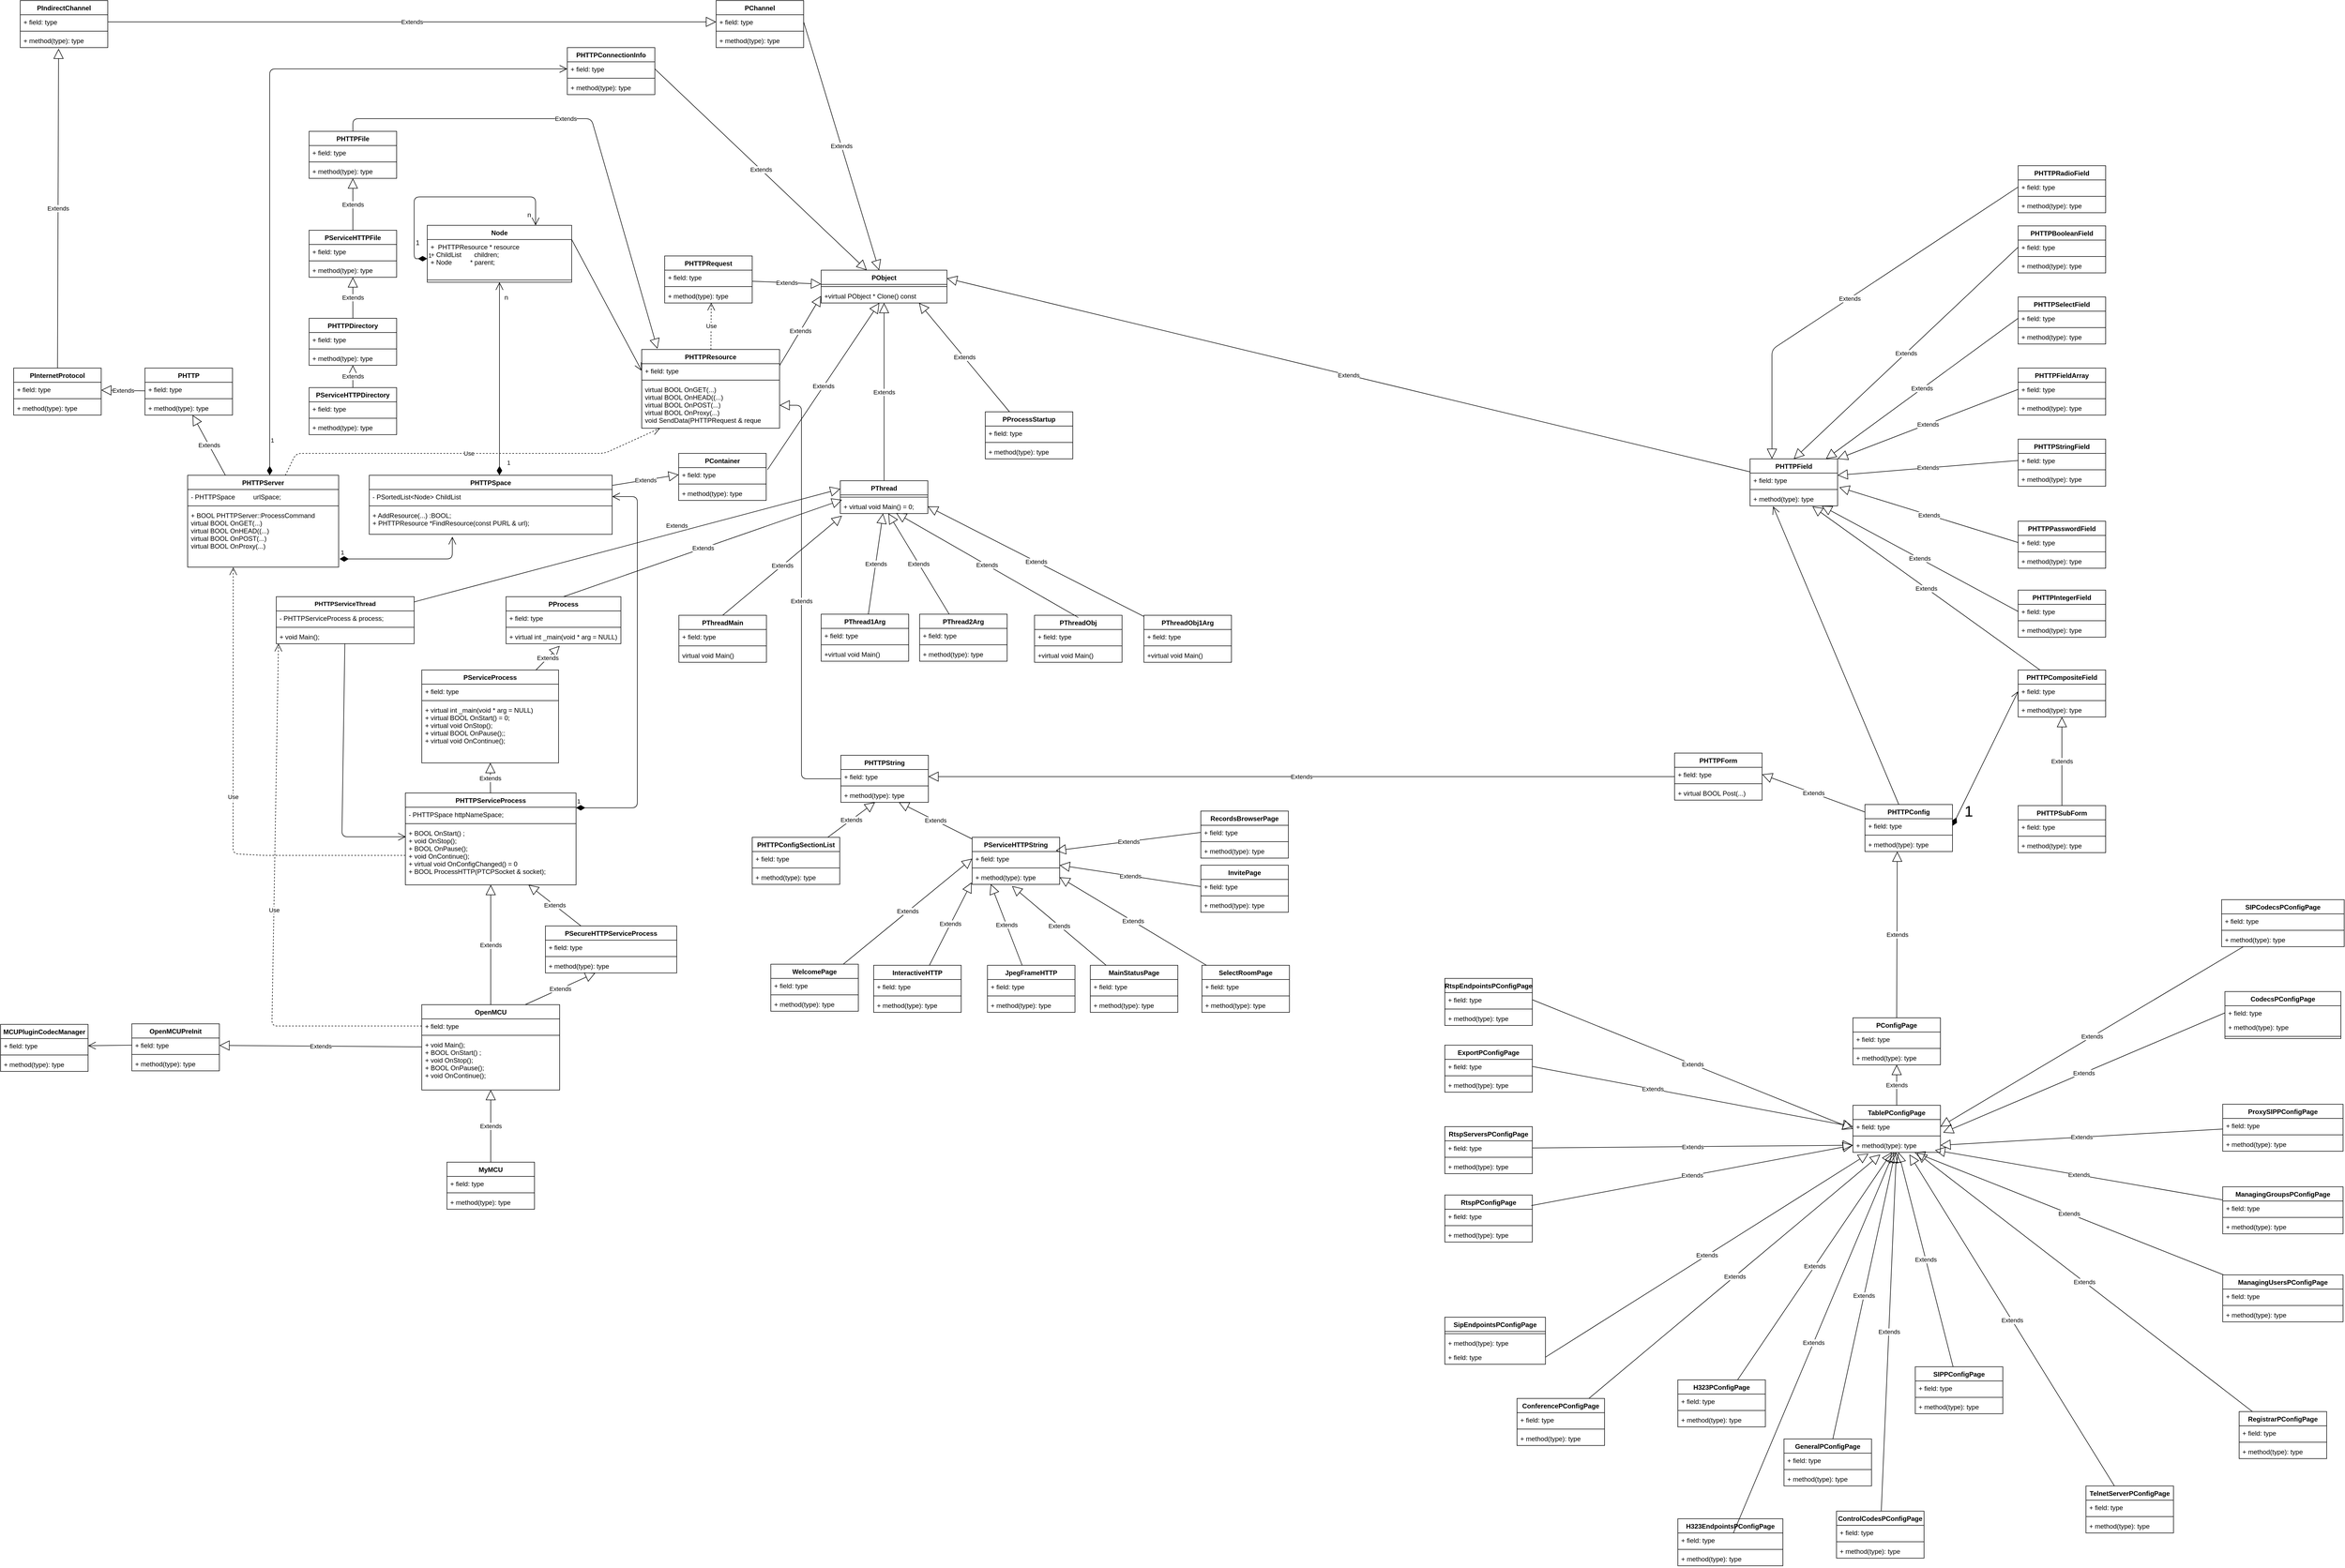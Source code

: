 <mxfile version="12.7.2" type="github" pages="7">
  <diagram name="HTTPProcess" id="13e1069c-82ec-6db2-03f1-153e76fe0fe0">
    <mxGraphModel dx="2522" dy="1593" grid="1" gridSize="12" guides="1" tooltips="1" connect="1" arrows="1" fold="1" page="1" pageScale="1" pageWidth="1100" pageHeight="850" background="#ffffff" math="0" shadow="0">
      <root>
        <mxCell id="0" />
        <mxCell id="1" parent="0" />
        <mxCell id="uWyjZeoa21nMUitDVob5-1" value="PObject" style="swimlane;fontStyle=1;align=center;verticalAlign=top;childLayout=stackLayout;horizontal=1;startSize=26;horizontalStack=0;resizeParent=1;resizeParentMax=0;resizeLast=0;collapsible=1;marginBottom=0;" parent="1" vertex="1">
          <mxGeometry x="420" y="-215" width="230" height="60" as="geometry" />
        </mxCell>
        <mxCell id="uWyjZeoa21nMUitDVob5-3" value="" style="line;strokeWidth=1;fillColor=none;align=left;verticalAlign=middle;spacingTop=-1;spacingLeft=3;spacingRight=3;rotatable=0;labelPosition=right;points=[];portConstraint=eastwest;" parent="uWyjZeoa21nMUitDVob5-1" vertex="1">
          <mxGeometry y="26" width="230" height="8" as="geometry" />
        </mxCell>
        <mxCell id="uWyjZeoa21nMUitDVob5-4" value="+virtual PObject * Clone() const" style="text;strokeColor=none;fillColor=none;align=left;verticalAlign=top;spacingLeft=4;spacingRight=4;overflow=hidden;rotatable=0;points=[[0,0.5],[1,0.5]];portConstraint=eastwest;" parent="uWyjZeoa21nMUitDVob5-1" vertex="1">
          <mxGeometry y="34" width="230" height="26" as="geometry" />
        </mxCell>
        <mxCell id="uWyjZeoa21nMUitDVob5-6" value="PThread" style="swimlane;fontStyle=1;align=center;verticalAlign=top;childLayout=stackLayout;horizontal=1;startSize=26;horizontalStack=0;resizeParent=1;resizeParentMax=0;resizeLast=0;collapsible=1;marginBottom=0;" parent="1" vertex="1">
          <mxGeometry x="455" y="170" width="160" height="60" as="geometry" />
        </mxCell>
        <mxCell id="uWyjZeoa21nMUitDVob5-8" value="" style="line;strokeWidth=1;fillColor=none;align=left;verticalAlign=middle;spacingTop=-1;spacingLeft=3;spacingRight=3;rotatable=0;labelPosition=right;points=[];portConstraint=eastwest;" parent="uWyjZeoa21nMUitDVob5-6" vertex="1">
          <mxGeometry y="26" width="160" height="8" as="geometry" />
        </mxCell>
        <mxCell id="uWyjZeoa21nMUitDVob5-9" value="+ virtual void Main() = 0;" style="text;strokeColor=none;fillColor=none;align=left;verticalAlign=top;spacingLeft=4;spacingRight=4;overflow=hidden;rotatable=0;points=[[0,0.5],[1,0.5]];portConstraint=eastwest;" parent="uWyjZeoa21nMUitDVob5-6" vertex="1">
          <mxGeometry y="34" width="160" height="26" as="geometry" />
        </mxCell>
        <mxCell id="uWyjZeoa21nMUitDVob5-12" value="Extends" style="endArrow=block;endSize=16;endFill=0;html=1;" parent="1" source="uWyjZeoa21nMUitDVob5-6" target="uWyjZeoa21nMUitDVob5-4" edge="1">
          <mxGeometry width="160" relative="1" as="geometry">
            <mxPoint x="260" y="-40" as="sourcePoint" />
            <mxPoint x="420" y="-40" as="targetPoint" />
          </mxGeometry>
        </mxCell>
        <mxCell id="uWyjZeoa21nMUitDVob5-13" value="PThreadMain" style="swimlane;fontStyle=1;align=center;verticalAlign=top;childLayout=stackLayout;horizontal=1;startSize=26;horizontalStack=0;resizeParent=1;resizeParentMax=0;resizeLast=0;collapsible=1;marginBottom=0;" parent="1" vertex="1">
          <mxGeometry x="160" y="416" width="160" height="86" as="geometry" />
        </mxCell>
        <mxCell id="uWyjZeoa21nMUitDVob5-17" value="Extends" style="endArrow=block;endSize=16;endFill=0;html=1;entryX=0.019;entryY=1.154;entryDx=0;entryDy=0;entryPerimeter=0;" parent="uWyjZeoa21nMUitDVob5-13" target="uWyjZeoa21nMUitDVob5-9" edge="1">
          <mxGeometry width="160" relative="1" as="geometry">
            <mxPoint x="80" as="sourcePoint" />
            <mxPoint x="240" as="targetPoint" />
          </mxGeometry>
        </mxCell>
        <mxCell id="uWyjZeoa21nMUitDVob5-14" value="+ field: type" style="text;strokeColor=none;fillColor=none;align=left;verticalAlign=top;spacingLeft=4;spacingRight=4;overflow=hidden;rotatable=0;points=[[0,0.5],[1,0.5]];portConstraint=eastwest;" parent="uWyjZeoa21nMUitDVob5-13" vertex="1">
          <mxGeometry y="26" width="160" height="26" as="geometry" />
        </mxCell>
        <mxCell id="uWyjZeoa21nMUitDVob5-15" value="" style="line;strokeWidth=1;fillColor=none;align=left;verticalAlign=middle;spacingTop=-1;spacingLeft=3;spacingRight=3;rotatable=0;labelPosition=right;points=[];portConstraint=eastwest;" parent="uWyjZeoa21nMUitDVob5-13" vertex="1">
          <mxGeometry y="52" width="160" height="8" as="geometry" />
        </mxCell>
        <mxCell id="uWyjZeoa21nMUitDVob5-16" value="virtual void Main()" style="text;strokeColor=none;fillColor=none;align=left;verticalAlign=top;spacingLeft=4;spacingRight=4;overflow=hidden;rotatable=0;points=[[0,0.5],[1,0.5]];portConstraint=eastwest;" parent="uWyjZeoa21nMUitDVob5-13" vertex="1">
          <mxGeometry y="60" width="160" height="26" as="geometry" />
        </mxCell>
        <mxCell id="uWyjZeoa21nMUitDVob5-18" value="PThread1Arg" style="swimlane;fontStyle=1;align=center;verticalAlign=top;childLayout=stackLayout;horizontal=1;startSize=26;horizontalStack=0;resizeParent=1;resizeParentMax=0;resizeLast=0;collapsible=1;marginBottom=0;" parent="1" vertex="1">
          <mxGeometry x="420" y="414" width="160" height="86" as="geometry" />
        </mxCell>
        <mxCell id="uWyjZeoa21nMUitDVob5-19" value="+ field: type" style="text;strokeColor=none;fillColor=none;align=left;verticalAlign=top;spacingLeft=4;spacingRight=4;overflow=hidden;rotatable=0;points=[[0,0.5],[1,0.5]];portConstraint=eastwest;" parent="uWyjZeoa21nMUitDVob5-18" vertex="1">
          <mxGeometry y="26" width="160" height="26" as="geometry" />
        </mxCell>
        <mxCell id="uWyjZeoa21nMUitDVob5-20" value="" style="line;strokeWidth=1;fillColor=none;align=left;verticalAlign=middle;spacingTop=-1;spacingLeft=3;spacingRight=3;rotatable=0;labelPosition=right;points=[];portConstraint=eastwest;" parent="uWyjZeoa21nMUitDVob5-18" vertex="1">
          <mxGeometry y="52" width="160" height="8" as="geometry" />
        </mxCell>
        <mxCell id="uWyjZeoa21nMUitDVob5-21" value="+virtual void Main()" style="text;strokeColor=none;fillColor=none;align=left;verticalAlign=top;spacingLeft=4;spacingRight=4;overflow=hidden;rotatable=0;points=[[0,0.5],[1,0.5]];portConstraint=eastwest;" parent="uWyjZeoa21nMUitDVob5-18" vertex="1">
          <mxGeometry y="60" width="160" height="26" as="geometry" />
        </mxCell>
        <mxCell id="uWyjZeoa21nMUitDVob5-22" value="PThread2Arg" style="swimlane;fontStyle=1;align=center;verticalAlign=top;childLayout=stackLayout;horizontal=1;startSize=26;horizontalStack=0;resizeParent=1;resizeParentMax=0;resizeLast=0;collapsible=1;marginBottom=0;" parent="1" vertex="1">
          <mxGeometry x="600" y="414" width="160" height="86" as="geometry" />
        </mxCell>
        <mxCell id="uWyjZeoa21nMUitDVob5-23" value="+ field: type" style="text;strokeColor=none;fillColor=none;align=left;verticalAlign=top;spacingLeft=4;spacingRight=4;overflow=hidden;rotatable=0;points=[[0,0.5],[1,0.5]];portConstraint=eastwest;" parent="uWyjZeoa21nMUitDVob5-22" vertex="1">
          <mxGeometry y="26" width="160" height="26" as="geometry" />
        </mxCell>
        <mxCell id="uWyjZeoa21nMUitDVob5-24" value="" style="line;strokeWidth=1;fillColor=none;align=left;verticalAlign=middle;spacingTop=-1;spacingLeft=3;spacingRight=3;rotatable=0;labelPosition=right;points=[];portConstraint=eastwest;" parent="uWyjZeoa21nMUitDVob5-22" vertex="1">
          <mxGeometry y="52" width="160" height="8" as="geometry" />
        </mxCell>
        <mxCell id="uWyjZeoa21nMUitDVob5-25" value="+ method(type): type" style="text;strokeColor=none;fillColor=none;align=left;verticalAlign=top;spacingLeft=4;spacingRight=4;overflow=hidden;rotatable=0;points=[[0,0.5],[1,0.5]];portConstraint=eastwest;" parent="uWyjZeoa21nMUitDVob5-22" vertex="1">
          <mxGeometry y="60" width="160" height="26" as="geometry" />
        </mxCell>
        <mxCell id="uWyjZeoa21nMUitDVob5-26" value="PThreadObj" style="swimlane;fontStyle=1;align=center;verticalAlign=top;childLayout=stackLayout;horizontal=1;startSize=26;horizontalStack=0;resizeParent=1;resizeParentMax=0;resizeLast=0;collapsible=1;marginBottom=0;" parent="1" vertex="1">
          <mxGeometry x="810" y="416" width="160" height="86" as="geometry" />
        </mxCell>
        <mxCell id="uWyjZeoa21nMUitDVob5-36" value="Extends" style="endArrow=block;endSize=16;endFill=0;html=1;entryX=0.638;entryY=0.962;entryDx=0;entryDy=0;entryPerimeter=0;" parent="uWyjZeoa21nMUitDVob5-26" target="uWyjZeoa21nMUitDVob5-9" edge="1">
          <mxGeometry width="160" relative="1" as="geometry">
            <mxPoint x="80" y="4" as="sourcePoint" />
            <mxPoint x="240" y="-16" as="targetPoint" />
          </mxGeometry>
        </mxCell>
        <mxCell id="uWyjZeoa21nMUitDVob5-27" value="+ field: type" style="text;strokeColor=none;fillColor=none;align=left;verticalAlign=top;spacingLeft=4;spacingRight=4;overflow=hidden;rotatable=0;points=[[0,0.5],[1,0.5]];portConstraint=eastwest;" parent="uWyjZeoa21nMUitDVob5-26" vertex="1">
          <mxGeometry y="26" width="160" height="26" as="geometry" />
        </mxCell>
        <mxCell id="uWyjZeoa21nMUitDVob5-28" value="" style="line;strokeWidth=1;fillColor=none;align=left;verticalAlign=middle;spacingTop=-1;spacingLeft=3;spacingRight=3;rotatable=0;labelPosition=right;points=[];portConstraint=eastwest;" parent="uWyjZeoa21nMUitDVob5-26" vertex="1">
          <mxGeometry y="52" width="160" height="8" as="geometry" />
        </mxCell>
        <mxCell id="uWyjZeoa21nMUitDVob5-29" value="+virtual void Main()" style="text;strokeColor=none;fillColor=none;align=left;verticalAlign=top;spacingLeft=4;spacingRight=4;overflow=hidden;rotatable=0;points=[[0,0.5],[1,0.5]];portConstraint=eastwest;" parent="uWyjZeoa21nMUitDVob5-26" vertex="1">
          <mxGeometry y="60" width="160" height="26" as="geometry" />
        </mxCell>
        <mxCell id="uWyjZeoa21nMUitDVob5-30" value="PThreadObj1Arg" style="swimlane;fontStyle=1;align=center;verticalAlign=top;childLayout=stackLayout;horizontal=1;startSize=26;horizontalStack=0;resizeParent=1;resizeParentMax=0;resizeLast=0;collapsible=1;marginBottom=0;" parent="1" vertex="1">
          <mxGeometry x="1010" y="416" width="160" height="86" as="geometry" />
        </mxCell>
        <mxCell id="uWyjZeoa21nMUitDVob5-31" value="+ field: type" style="text;strokeColor=none;fillColor=none;align=left;verticalAlign=top;spacingLeft=4;spacingRight=4;overflow=hidden;rotatable=0;points=[[0,0.5],[1,0.5]];portConstraint=eastwest;" parent="uWyjZeoa21nMUitDVob5-30" vertex="1">
          <mxGeometry y="26" width="160" height="26" as="geometry" />
        </mxCell>
        <mxCell id="uWyjZeoa21nMUitDVob5-32" value="" style="line;strokeWidth=1;fillColor=none;align=left;verticalAlign=middle;spacingTop=-1;spacingLeft=3;spacingRight=3;rotatable=0;labelPosition=right;points=[];portConstraint=eastwest;" parent="uWyjZeoa21nMUitDVob5-30" vertex="1">
          <mxGeometry y="52" width="160" height="8" as="geometry" />
        </mxCell>
        <mxCell id="uWyjZeoa21nMUitDVob5-33" value="+virtual void Main()" style="text;strokeColor=none;fillColor=none;align=left;verticalAlign=top;spacingLeft=4;spacingRight=4;overflow=hidden;rotatable=0;points=[[0,0.5],[1,0.5]];portConstraint=eastwest;" parent="uWyjZeoa21nMUitDVob5-30" vertex="1">
          <mxGeometry y="60" width="160" height="26" as="geometry" />
        </mxCell>
        <mxCell id="uWyjZeoa21nMUitDVob5-34" value="Extends" style="endArrow=block;endSize=16;endFill=0;html=1;" parent="1" source="uWyjZeoa21nMUitDVob5-18" target="uWyjZeoa21nMUitDVob5-9" edge="1">
          <mxGeometry width="160" relative="1" as="geometry">
            <mxPoint x="460" y="256" as="sourcePoint" />
            <mxPoint x="490" y="233" as="targetPoint" />
          </mxGeometry>
        </mxCell>
        <mxCell id="uWyjZeoa21nMUitDVob5-35" value="Extends" style="endArrow=block;endSize=16;endFill=0;html=1;" parent="1" source="uWyjZeoa21nMUitDVob5-22" target="uWyjZeoa21nMUitDVob5-9" edge="1">
          <mxGeometry width="160" relative="1" as="geometry">
            <mxPoint x="680" y="254" as="sourcePoint" />
            <mxPoint x="680" y="254" as="targetPoint" />
          </mxGeometry>
        </mxCell>
        <mxCell id="uWyjZeoa21nMUitDVob5-38" value="Extends" style="endArrow=block;endSize=16;endFill=0;html=1;entryX=1;entryY=0.5;entryDx=0;entryDy=0;" parent="1" source="uWyjZeoa21nMUitDVob5-30" target="uWyjZeoa21nMUitDVob5-9" edge="1">
          <mxGeometry width="160" relative="1" as="geometry">
            <mxPoint x="1090" y="256" as="sourcePoint" />
            <mxPoint x="1090" y="256" as="targetPoint" />
          </mxGeometry>
        </mxCell>
        <mxCell id="uWyjZeoa21nMUitDVob5-45" value="PProcess" style="swimlane;fontStyle=1;align=center;verticalAlign=top;childLayout=stackLayout;horizontal=1;startSize=26;horizontalStack=0;resizeParent=1;resizeParentMax=0;resizeLast=0;collapsible=1;marginBottom=0;" parent="1" vertex="1">
          <mxGeometry x="-156" y="382" width="210" height="86" as="geometry" />
        </mxCell>
        <mxCell id="uWyjZeoa21nMUitDVob5-46" value="+ field: type" style="text;strokeColor=none;fillColor=none;align=left;verticalAlign=top;spacingLeft=4;spacingRight=4;overflow=hidden;rotatable=0;points=[[0,0.5],[1,0.5]];portConstraint=eastwest;" parent="uWyjZeoa21nMUitDVob5-45" vertex="1">
          <mxGeometry y="26" width="210" height="26" as="geometry" />
        </mxCell>
        <mxCell id="uWyjZeoa21nMUitDVob5-47" value="" style="line;strokeWidth=1;fillColor=none;align=left;verticalAlign=middle;spacingTop=-1;spacingLeft=3;spacingRight=3;rotatable=0;labelPosition=right;points=[];portConstraint=eastwest;" parent="uWyjZeoa21nMUitDVob5-45" vertex="1">
          <mxGeometry y="52" width="210" height="8" as="geometry" />
        </mxCell>
        <mxCell id="uWyjZeoa21nMUitDVob5-48" value="+ virtual int _main(void * arg = NULL)" style="text;strokeColor=none;fillColor=none;align=left;verticalAlign=top;spacingLeft=4;spacingRight=4;overflow=hidden;rotatable=0;points=[[0,0.5],[1,0.5]];portConstraint=eastwest;" parent="uWyjZeoa21nMUitDVob5-45" vertex="1">
          <mxGeometry y="60" width="210" height="26" as="geometry" />
        </mxCell>
        <mxCell id="uWyjZeoa21nMUitDVob5-50" style="edgeStyle=orthogonalEdgeStyle;rounded=0;orthogonalLoop=1;jettySize=auto;html=1;exitX=1;exitY=0.5;exitDx=0;exitDy=0;" parent="uWyjZeoa21nMUitDVob5-45" source="uWyjZeoa21nMUitDVob5-46" target="uWyjZeoa21nMUitDVob5-46" edge="1">
          <mxGeometry relative="1" as="geometry" />
        </mxCell>
        <mxCell id="uWyjZeoa21nMUitDVob5-49" value="Extends" style="endArrow=block;endSize=16;endFill=0;html=1;entryX=0.019;entryY=0.038;entryDx=0;entryDy=0;entryPerimeter=0;exitX=0.5;exitY=0;exitDx=0;exitDy=0;" parent="1" source="uWyjZeoa21nMUitDVob5-45" target="uWyjZeoa21nMUitDVob5-9" edge="1">
          <mxGeometry width="160" relative="1" as="geometry">
            <mxPoint x="-30" y="400" as="sourcePoint" />
            <mxPoint x="50" y="530" as="targetPoint" />
          </mxGeometry>
        </mxCell>
        <mxCell id="fGrMcwaemMbRUYBvJBFn-1" value="OpenMCUPreInit" style="swimlane;fontStyle=1;align=center;verticalAlign=top;childLayout=stackLayout;horizontal=1;startSize=26;horizontalStack=0;resizeParent=1;resizeParentMax=0;resizeLast=0;collapsible=1;marginBottom=0;" parent="1" vertex="1">
          <mxGeometry x="-840" y="1163" width="160" height="86" as="geometry" />
        </mxCell>
        <mxCell id="fGrMcwaemMbRUYBvJBFn-2" value="+ field: type" style="text;strokeColor=none;fillColor=none;align=left;verticalAlign=top;spacingLeft=4;spacingRight=4;overflow=hidden;rotatable=0;points=[[0,0.5],[1,0.5]];portConstraint=eastwest;" parent="fGrMcwaemMbRUYBvJBFn-1" vertex="1">
          <mxGeometry y="26" width="160" height="26" as="geometry" />
        </mxCell>
        <mxCell id="fGrMcwaemMbRUYBvJBFn-3" value="" style="line;strokeWidth=1;fillColor=none;align=left;verticalAlign=middle;spacingTop=-1;spacingLeft=3;spacingRight=3;rotatable=0;labelPosition=right;points=[];portConstraint=eastwest;" parent="fGrMcwaemMbRUYBvJBFn-1" vertex="1">
          <mxGeometry y="52" width="160" height="8" as="geometry" />
        </mxCell>
        <mxCell id="fGrMcwaemMbRUYBvJBFn-4" value="+ method(type): type" style="text;strokeColor=none;fillColor=none;align=left;verticalAlign=top;spacingLeft=4;spacingRight=4;overflow=hidden;rotatable=0;points=[[0,0.5],[1,0.5]];portConstraint=eastwest;" parent="fGrMcwaemMbRUYBvJBFn-1" vertex="1">
          <mxGeometry y="60" width="160" height="26" as="geometry" />
        </mxCell>
        <mxCell id="fGrMcwaemMbRUYBvJBFn-5" value="PHTTPServiceProcess" style="swimlane;fontStyle=1;align=center;verticalAlign=top;childLayout=stackLayout;horizontal=1;startSize=26;horizontalStack=0;resizeParent=1;resizeParentMax=0;resizeLast=0;collapsible=1;marginBottom=0;" parent="1" vertex="1">
          <mxGeometry x="-340" y="741" width="312" height="168" as="geometry" />
        </mxCell>
        <mxCell id="fGrMcwaemMbRUYBvJBFn-6" value="- PHTTPSpace httpNameSpace;" style="text;strokeColor=none;fillColor=none;align=left;verticalAlign=top;spacingLeft=4;spacingRight=4;overflow=hidden;rotatable=0;points=[[0,0.5],[1,0.5]];portConstraint=eastwest;" parent="fGrMcwaemMbRUYBvJBFn-5" vertex="1">
          <mxGeometry y="26" width="312" height="26" as="geometry" />
        </mxCell>
        <mxCell id="fGrMcwaemMbRUYBvJBFn-7" value="" style="line;strokeWidth=1;fillColor=none;align=left;verticalAlign=middle;spacingTop=-1;spacingLeft=3;spacingRight=3;rotatable=0;labelPosition=right;points=[];portConstraint=eastwest;" parent="fGrMcwaemMbRUYBvJBFn-5" vertex="1">
          <mxGeometry y="52" width="312" height="8" as="geometry" />
        </mxCell>
        <mxCell id="fGrMcwaemMbRUYBvJBFn-8" value="+ BOOL OnStart() ;&#xa;+ void OnStop();&#xa;+ BOOL OnPause();&#xa;+ void OnContinue();&#xa;+ virtual void OnConfigChanged() = 0&#xa;+ BOOL ProcessHTTP(PTCPSocket &amp; socket);" style="text;strokeColor=none;fillColor=none;align=left;verticalAlign=top;spacingLeft=4;spacingRight=4;overflow=hidden;rotatable=0;points=[[0,0.5],[1,0.5]];portConstraint=eastwest;" parent="fGrMcwaemMbRUYBvJBFn-5" vertex="1">
          <mxGeometry y="60" width="312" height="108" as="geometry" />
        </mxCell>
        <mxCell id="fGrMcwaemMbRUYBvJBFn-9" value="OpenMCU" style="swimlane;fontStyle=1;align=center;verticalAlign=top;childLayout=stackLayout;horizontal=1;startSize=26;horizontalStack=0;resizeParent=1;resizeParentMax=0;resizeLast=0;collapsible=1;marginBottom=0;" parent="1" vertex="1">
          <mxGeometry x="-310" y="1128" width="252" height="156" as="geometry" />
        </mxCell>
        <mxCell id="fGrMcwaemMbRUYBvJBFn-10" value="+ field: type" style="text;strokeColor=none;fillColor=none;align=left;verticalAlign=top;spacingLeft=4;spacingRight=4;overflow=hidden;rotatable=0;points=[[0,0.5],[1,0.5]];portConstraint=eastwest;" parent="fGrMcwaemMbRUYBvJBFn-9" vertex="1">
          <mxGeometry y="26" width="252" height="26" as="geometry" />
        </mxCell>
        <mxCell id="fGrMcwaemMbRUYBvJBFn-11" value="" style="line;strokeWidth=1;fillColor=none;align=left;verticalAlign=middle;spacingTop=-1;spacingLeft=3;spacingRight=3;rotatable=0;labelPosition=right;points=[];portConstraint=eastwest;" parent="fGrMcwaemMbRUYBvJBFn-9" vertex="1">
          <mxGeometry y="52" width="252" height="8" as="geometry" />
        </mxCell>
        <mxCell id="fGrMcwaemMbRUYBvJBFn-12" value="+ void Main();&#xa;+ BOOL OnStart() ;&#xa;+ void OnStop();&#xa;+ BOOL OnPause();&#xa;+ void OnContinue();" style="text;strokeColor=none;fillColor=none;align=left;verticalAlign=top;spacingLeft=4;spacingRight=4;overflow=hidden;rotatable=0;points=[[0,0.5],[1,0.5]];portConstraint=eastwest;" parent="fGrMcwaemMbRUYBvJBFn-9" vertex="1">
          <mxGeometry y="60" width="252" height="96" as="geometry" />
        </mxCell>
        <mxCell id="fGrMcwaemMbRUYBvJBFn-13" value="MyMCU" style="swimlane;fontStyle=1;align=center;verticalAlign=top;childLayout=stackLayout;horizontal=1;startSize=26;horizontalStack=0;resizeParent=1;resizeParentMax=0;resizeLast=0;collapsible=1;marginBottom=0;" parent="1" vertex="1">
          <mxGeometry x="-264" y="1416" width="160" height="86" as="geometry" />
        </mxCell>
        <mxCell id="fGrMcwaemMbRUYBvJBFn-14" value="+ field: type" style="text;strokeColor=none;fillColor=none;align=left;verticalAlign=top;spacingLeft=4;spacingRight=4;overflow=hidden;rotatable=0;points=[[0,0.5],[1,0.5]];portConstraint=eastwest;" parent="fGrMcwaemMbRUYBvJBFn-13" vertex="1">
          <mxGeometry y="26" width="160" height="26" as="geometry" />
        </mxCell>
        <mxCell id="fGrMcwaemMbRUYBvJBFn-15" value="" style="line;strokeWidth=1;fillColor=none;align=left;verticalAlign=middle;spacingTop=-1;spacingLeft=3;spacingRight=3;rotatable=0;labelPosition=right;points=[];portConstraint=eastwest;" parent="fGrMcwaemMbRUYBvJBFn-13" vertex="1">
          <mxGeometry y="52" width="160" height="8" as="geometry" />
        </mxCell>
        <mxCell id="fGrMcwaemMbRUYBvJBFn-16" value="+ method(type): type" style="text;strokeColor=none;fillColor=none;align=left;verticalAlign=top;spacingLeft=4;spacingRight=4;overflow=hidden;rotatable=0;points=[[0,0.5],[1,0.5]];portConstraint=eastwest;" parent="fGrMcwaemMbRUYBvJBFn-13" vertex="1">
          <mxGeometry y="60" width="160" height="26" as="geometry" />
        </mxCell>
        <mxCell id="fGrMcwaemMbRUYBvJBFn-17" value="Extends" style="endArrow=block;endSize=16;endFill=0;html=1;" parent="1" source="fGrMcwaemMbRUYBvJBFn-13" target="fGrMcwaemMbRUYBvJBFn-12" edge="1">
          <mxGeometry width="160" relative="1" as="geometry">
            <mxPoint x="-420" y="1182" as="sourcePoint" />
            <mxPoint x="-420" y="1242" as="targetPoint" />
          </mxGeometry>
        </mxCell>
        <mxCell id="fGrMcwaemMbRUYBvJBFn-18" value="Extends" style="endArrow=block;endSize=16;endFill=0;html=1;" parent="1" source="fGrMcwaemMbRUYBvJBFn-9" target="fGrMcwaemMbRUYBvJBFn-8" edge="1">
          <mxGeometry width="160" relative="1" as="geometry">
            <mxPoint x="-420" y="880" as="sourcePoint" />
            <mxPoint x="-420" y="880" as="targetPoint" />
          </mxGeometry>
        </mxCell>
        <mxCell id="fGrMcwaemMbRUYBvJBFn-19" value="Extends" style="endArrow=block;endSize=16;endFill=0;html=1;" parent="1" source="fGrMcwaemMbRUYBvJBFn-9" target="fGrMcwaemMbRUYBvJBFn-2" edge="1">
          <mxGeometry width="160" relative="1" as="geometry">
            <mxPoint x="-420" y="880" as="sourcePoint" />
            <mxPoint x="-420" y="880" as="targetPoint" />
          </mxGeometry>
        </mxCell>
        <mxCell id="fGrMcwaemMbRUYBvJBFn-20" value="MCUPluginCodecManager" style="swimlane;fontStyle=1;align=center;verticalAlign=top;childLayout=stackLayout;horizontal=1;startSize=26;horizontalStack=0;resizeParent=1;resizeParentMax=0;resizeLast=0;collapsible=1;marginBottom=0;" parent="1" vertex="1">
          <mxGeometry x="-1080" y="1164" width="160" height="86" as="geometry" />
        </mxCell>
        <mxCell id="fGrMcwaemMbRUYBvJBFn-21" value="+ field: type" style="text;strokeColor=none;fillColor=none;align=left;verticalAlign=top;spacingLeft=4;spacingRight=4;overflow=hidden;rotatable=0;points=[[0,0.5],[1,0.5]];portConstraint=eastwest;" parent="fGrMcwaemMbRUYBvJBFn-20" vertex="1">
          <mxGeometry y="26" width="160" height="26" as="geometry" />
        </mxCell>
        <mxCell id="fGrMcwaemMbRUYBvJBFn-22" value="" style="line;strokeWidth=1;fillColor=none;align=left;verticalAlign=middle;spacingTop=-1;spacingLeft=3;spacingRight=3;rotatable=0;labelPosition=right;points=[];portConstraint=eastwest;" parent="fGrMcwaemMbRUYBvJBFn-20" vertex="1">
          <mxGeometry y="52" width="160" height="8" as="geometry" />
        </mxCell>
        <mxCell id="fGrMcwaemMbRUYBvJBFn-23" value="+ method(type): type" style="text;strokeColor=none;fillColor=none;align=left;verticalAlign=top;spacingLeft=4;spacingRight=4;overflow=hidden;rotatable=0;points=[[0,0.5],[1,0.5]];portConstraint=eastwest;" parent="fGrMcwaemMbRUYBvJBFn-20" vertex="1">
          <mxGeometry y="60" width="160" height="26" as="geometry" />
        </mxCell>
        <mxCell id="fGrMcwaemMbRUYBvJBFn-24" value="" style="endArrow=open;endFill=1;endSize=12;html=1;entryX=1;entryY=0.5;entryDx=0;entryDy=0;exitX=0;exitY=0.5;exitDx=0;exitDy=0;" parent="1" source="fGrMcwaemMbRUYBvJBFn-2" target="fGrMcwaemMbRUYBvJBFn-21" edge="1">
          <mxGeometry width="160" relative="1" as="geometry">
            <mxPoint x="-1070" y="1681" as="sourcePoint" />
            <mxPoint x="-910" y="1681" as="targetPoint" />
          </mxGeometry>
        </mxCell>
        <mxCell id="fGrMcwaemMbRUYBvJBFn-25" value="PSecureHTTPServiceProcess" style="swimlane;fontStyle=1;align=center;verticalAlign=top;childLayout=stackLayout;horizontal=1;startSize=26;horizontalStack=0;resizeParent=1;resizeParentMax=0;resizeLast=0;collapsible=1;marginBottom=0;" parent="1" vertex="1">
          <mxGeometry x="-84" y="984" width="240" height="86" as="geometry" />
        </mxCell>
        <mxCell id="fGrMcwaemMbRUYBvJBFn-26" value="+ field: type" style="text;strokeColor=none;fillColor=none;align=left;verticalAlign=top;spacingLeft=4;spacingRight=4;overflow=hidden;rotatable=0;points=[[0,0.5],[1,0.5]];portConstraint=eastwest;" parent="fGrMcwaemMbRUYBvJBFn-25" vertex="1">
          <mxGeometry y="26" width="240" height="26" as="geometry" />
        </mxCell>
        <mxCell id="fGrMcwaemMbRUYBvJBFn-27" value="" style="line;strokeWidth=1;fillColor=none;align=left;verticalAlign=middle;spacingTop=-1;spacingLeft=3;spacingRight=3;rotatable=0;labelPosition=right;points=[];portConstraint=eastwest;" parent="fGrMcwaemMbRUYBvJBFn-25" vertex="1">
          <mxGeometry y="52" width="240" height="8" as="geometry" />
        </mxCell>
        <mxCell id="fGrMcwaemMbRUYBvJBFn-28" value="+ method(type): type" style="text;strokeColor=none;fillColor=none;align=left;verticalAlign=top;spacingLeft=4;spacingRight=4;overflow=hidden;rotatable=0;points=[[0,0.5],[1,0.5]];portConstraint=eastwest;" parent="fGrMcwaemMbRUYBvJBFn-25" vertex="1">
          <mxGeometry y="60" width="240" height="26" as="geometry" />
        </mxCell>
        <mxCell id="fGrMcwaemMbRUYBvJBFn-29" value="Extends" style="endArrow=block;endSize=16;endFill=0;html=1;exitX=0.75;exitY=0;exitDx=0;exitDy=0;" parent="1" source="fGrMcwaemMbRUYBvJBFn-9" target="fGrMcwaemMbRUYBvJBFn-28" edge="1">
          <mxGeometry width="160" relative="1" as="geometry">
            <mxPoint x="-340" y="1080" as="sourcePoint" />
            <mxPoint x="-180" y="1080" as="targetPoint" />
          </mxGeometry>
        </mxCell>
        <mxCell id="fGrMcwaemMbRUYBvJBFn-30" value="PServiceProcess" style="swimlane;fontStyle=1;align=center;verticalAlign=top;childLayout=stackLayout;horizontal=1;startSize=26;horizontalStack=0;resizeParent=1;resizeParentMax=0;resizeLast=0;collapsible=1;marginBottom=0;" parent="1" vertex="1">
          <mxGeometry x="-310" y="516" width="250" height="170" as="geometry" />
        </mxCell>
        <mxCell id="fGrMcwaemMbRUYBvJBFn-31" value="+ field: type" style="text;strokeColor=none;fillColor=none;align=left;verticalAlign=top;spacingLeft=4;spacingRight=4;overflow=hidden;rotatable=0;points=[[0,0.5],[1,0.5]];portConstraint=eastwest;" parent="fGrMcwaemMbRUYBvJBFn-30" vertex="1">
          <mxGeometry y="26" width="250" height="26" as="geometry" />
        </mxCell>
        <mxCell id="fGrMcwaemMbRUYBvJBFn-32" value="" style="line;strokeWidth=1;fillColor=none;align=left;verticalAlign=middle;spacingTop=-1;spacingLeft=3;spacingRight=3;rotatable=0;labelPosition=right;points=[];portConstraint=eastwest;" parent="fGrMcwaemMbRUYBvJBFn-30" vertex="1">
          <mxGeometry y="52" width="250" height="8" as="geometry" />
        </mxCell>
        <mxCell id="fGrMcwaemMbRUYBvJBFn-33" value="+ virtual int _main(void * arg = NULL)&#xa;+ virtual BOOL OnStart() = 0;&#xa;+ virtual void OnStop();&#xa;+ virtual BOOL OnPause();;&#xa;+ virtual void OnContinue();" style="text;strokeColor=none;fillColor=none;align=left;verticalAlign=top;spacingLeft=4;spacingRight=4;overflow=hidden;rotatable=0;points=[[0,0.5],[1,0.5]];portConstraint=eastwest;" parent="fGrMcwaemMbRUYBvJBFn-30" vertex="1">
          <mxGeometry y="60" width="250" height="110" as="geometry" />
        </mxCell>
        <mxCell id="fGrMcwaemMbRUYBvJBFn-39" value="Extends" style="endArrow=block;endSize=16;endFill=0;html=1;" parent="1" source="fGrMcwaemMbRUYBvJBFn-5" target="fGrMcwaemMbRUYBvJBFn-33" edge="1">
          <mxGeometry width="160" relative="1" as="geometry">
            <mxPoint x="-270" y="698" as="sourcePoint" />
            <mxPoint x="-270" y="760" as="targetPoint" />
          </mxGeometry>
        </mxCell>
        <mxCell id="fGrMcwaemMbRUYBvJBFn-40" value="Extends" style="endArrow=block;endSize=16;endFill=0;html=1;entryX=0.467;entryY=1.154;entryDx=0;entryDy=0;entryPerimeter=0;" parent="1" source="fGrMcwaemMbRUYBvJBFn-30" target="uWyjZeoa21nMUitDVob5-48" edge="1">
          <mxGeometry width="160" relative="1" as="geometry">
            <mxPoint x="90" y="520" as="sourcePoint" />
            <mxPoint x="90" y="520" as="targetPoint" />
          </mxGeometry>
        </mxCell>
        <mxCell id="fGrMcwaemMbRUYBvJBFn-41" value="PProcessStartup" style="swimlane;fontStyle=1;align=center;verticalAlign=top;childLayout=stackLayout;horizontal=1;startSize=26;horizontalStack=0;resizeParent=1;resizeParentMax=0;resizeLast=0;collapsible=1;marginBottom=0;" parent="1" vertex="1">
          <mxGeometry x="720" y="44" width="160" height="86" as="geometry" />
        </mxCell>
        <mxCell id="fGrMcwaemMbRUYBvJBFn-42" value="+ field: type" style="text;strokeColor=none;fillColor=none;align=left;verticalAlign=top;spacingLeft=4;spacingRight=4;overflow=hidden;rotatable=0;points=[[0,0.5],[1,0.5]];portConstraint=eastwest;" parent="fGrMcwaemMbRUYBvJBFn-41" vertex="1">
          <mxGeometry y="26" width="160" height="26" as="geometry" />
        </mxCell>
        <mxCell id="fGrMcwaemMbRUYBvJBFn-43" value="" style="line;strokeWidth=1;fillColor=none;align=left;verticalAlign=middle;spacingTop=-1;spacingLeft=3;spacingRight=3;rotatable=0;labelPosition=right;points=[];portConstraint=eastwest;" parent="fGrMcwaemMbRUYBvJBFn-41" vertex="1">
          <mxGeometry y="52" width="160" height="8" as="geometry" />
        </mxCell>
        <mxCell id="fGrMcwaemMbRUYBvJBFn-44" value="+ method(type): type" style="text;strokeColor=none;fillColor=none;align=left;verticalAlign=top;spacingLeft=4;spacingRight=4;overflow=hidden;rotatable=0;points=[[0,0.5],[1,0.5]];portConstraint=eastwest;" parent="fGrMcwaemMbRUYBvJBFn-41" vertex="1">
          <mxGeometry y="60" width="160" height="26" as="geometry" />
        </mxCell>
        <mxCell id="fGrMcwaemMbRUYBvJBFn-45" value="Extends" style="endArrow=block;endSize=16;endFill=0;html=1;entryX=0.778;entryY=1;entryDx=0;entryDy=0;entryPerimeter=0;" parent="1" source="fGrMcwaemMbRUYBvJBFn-41" target="uWyjZeoa21nMUitDVob5-4" edge="1">
          <mxGeometry width="160" relative="1" as="geometry">
            <mxPoint x="860" y="-3" as="sourcePoint" />
            <mxPoint x="860" y="-3" as="targetPoint" />
          </mxGeometry>
        </mxCell>
        <mxCell id="fGrMcwaemMbRUYBvJBFn-46" value="PHTTPConfig" style="swimlane;fontStyle=1;align=center;verticalAlign=top;childLayout=stackLayout;horizontal=1;startSize=26;horizontalStack=0;resizeParent=1;resizeParentMax=0;resizeLast=0;collapsible=1;marginBottom=0;" parent="1" vertex="1">
          <mxGeometry x="2328" y="762" width="160" height="86" as="geometry" />
        </mxCell>
        <mxCell id="fGrMcwaemMbRUYBvJBFn-47" value="+ field: type" style="text;strokeColor=none;fillColor=none;align=left;verticalAlign=top;spacingLeft=4;spacingRight=4;overflow=hidden;rotatable=0;points=[[0,0.5],[1,0.5]];portConstraint=eastwest;" parent="fGrMcwaemMbRUYBvJBFn-46" vertex="1">
          <mxGeometry y="26" width="160" height="26" as="geometry" />
        </mxCell>
        <mxCell id="fGrMcwaemMbRUYBvJBFn-48" value="" style="line;strokeWidth=1;fillColor=none;align=left;verticalAlign=middle;spacingTop=-1;spacingLeft=3;spacingRight=3;rotatable=0;labelPosition=right;points=[];portConstraint=eastwest;" parent="fGrMcwaemMbRUYBvJBFn-46" vertex="1">
          <mxGeometry y="52" width="160" height="8" as="geometry" />
        </mxCell>
        <mxCell id="fGrMcwaemMbRUYBvJBFn-49" value="+ method(type): type" style="text;strokeColor=none;fillColor=none;align=left;verticalAlign=top;spacingLeft=4;spacingRight=4;overflow=hidden;rotatable=0;points=[[0,0.5],[1,0.5]];portConstraint=eastwest;" parent="fGrMcwaemMbRUYBvJBFn-46" vertex="1">
          <mxGeometry y="60" width="160" height="26" as="geometry" />
        </mxCell>
        <mxCell id="fGrMcwaemMbRUYBvJBFn-50" value="PConfigPage" style="swimlane;fontStyle=1;align=center;verticalAlign=top;childLayout=stackLayout;horizontal=1;startSize=26;horizontalStack=0;resizeParent=1;resizeParentMax=0;resizeLast=0;collapsible=1;marginBottom=0;" parent="1" vertex="1">
          <mxGeometry x="2306" y="1152" width="160" height="86" as="geometry" />
        </mxCell>
        <mxCell id="fGrMcwaemMbRUYBvJBFn-51" value="+ field: type" style="text;strokeColor=none;fillColor=none;align=left;verticalAlign=top;spacingLeft=4;spacingRight=4;overflow=hidden;rotatable=0;points=[[0,0.5],[1,0.5]];portConstraint=eastwest;" parent="fGrMcwaemMbRUYBvJBFn-50" vertex="1">
          <mxGeometry y="26" width="160" height="26" as="geometry" />
        </mxCell>
        <mxCell id="fGrMcwaemMbRUYBvJBFn-52" value="" style="line;strokeWidth=1;fillColor=none;align=left;verticalAlign=middle;spacingTop=-1;spacingLeft=3;spacingRight=3;rotatable=0;labelPosition=right;points=[];portConstraint=eastwest;" parent="fGrMcwaemMbRUYBvJBFn-50" vertex="1">
          <mxGeometry y="52" width="160" height="8" as="geometry" />
        </mxCell>
        <mxCell id="fGrMcwaemMbRUYBvJBFn-53" value="+ method(type): type" style="text;strokeColor=none;fillColor=none;align=left;verticalAlign=top;spacingLeft=4;spacingRight=4;overflow=hidden;rotatable=0;points=[[0,0.5],[1,0.5]];portConstraint=eastwest;" parent="fGrMcwaemMbRUYBvJBFn-50" vertex="1">
          <mxGeometry y="60" width="160" height="26" as="geometry" />
        </mxCell>
        <mxCell id="fGrMcwaemMbRUYBvJBFn-54" value="PHTTPForm" style="swimlane;fontStyle=1;align=center;verticalAlign=top;childLayout=stackLayout;horizontal=1;startSize=26;horizontalStack=0;resizeParent=1;resizeParentMax=0;resizeLast=0;collapsible=1;marginBottom=0;" parent="1" vertex="1">
          <mxGeometry x="1980" y="668" width="160" height="86" as="geometry" />
        </mxCell>
        <mxCell id="fGrMcwaemMbRUYBvJBFn-55" value="+ field: type" style="text;strokeColor=none;fillColor=none;align=left;verticalAlign=top;spacingLeft=4;spacingRight=4;overflow=hidden;rotatable=0;points=[[0,0.5],[1,0.5]];portConstraint=eastwest;" parent="fGrMcwaemMbRUYBvJBFn-54" vertex="1">
          <mxGeometry y="26" width="160" height="26" as="geometry" />
        </mxCell>
        <mxCell id="fGrMcwaemMbRUYBvJBFn-56" value="" style="line;strokeWidth=1;fillColor=none;align=left;verticalAlign=middle;spacingTop=-1;spacingLeft=3;spacingRight=3;rotatable=0;labelPosition=right;points=[];portConstraint=eastwest;" parent="fGrMcwaemMbRUYBvJBFn-54" vertex="1">
          <mxGeometry y="52" width="160" height="8" as="geometry" />
        </mxCell>
        <mxCell id="fGrMcwaemMbRUYBvJBFn-57" value="+ virtual BOOL Post(...)" style="text;strokeColor=none;fillColor=none;align=left;verticalAlign=top;spacingLeft=4;spacingRight=4;overflow=hidden;rotatable=0;points=[[0,0.5],[1,0.5]];portConstraint=eastwest;" parent="fGrMcwaemMbRUYBvJBFn-54" vertex="1">
          <mxGeometry y="60" width="160" height="26" as="geometry" />
        </mxCell>
        <mxCell id="fGrMcwaemMbRUYBvJBFn-58" value="PHTTPString" style="swimlane;fontStyle=1;align=center;verticalAlign=top;childLayout=stackLayout;horizontal=1;startSize=26;horizontalStack=0;resizeParent=1;resizeParentMax=0;resizeLast=0;collapsible=1;marginBottom=0;" parent="1" vertex="1">
          <mxGeometry x="456" y="672" width="160" height="86" as="geometry" />
        </mxCell>
        <mxCell id="fGrMcwaemMbRUYBvJBFn-59" value="+ field: type" style="text;strokeColor=none;fillColor=none;align=left;verticalAlign=top;spacingLeft=4;spacingRight=4;overflow=hidden;rotatable=0;points=[[0,0.5],[1,0.5]];portConstraint=eastwest;" parent="fGrMcwaemMbRUYBvJBFn-58" vertex="1">
          <mxGeometry y="26" width="160" height="26" as="geometry" />
        </mxCell>
        <mxCell id="fGrMcwaemMbRUYBvJBFn-60" value="" style="line;strokeWidth=1;fillColor=none;align=left;verticalAlign=middle;spacingTop=-1;spacingLeft=3;spacingRight=3;rotatable=0;labelPosition=right;points=[];portConstraint=eastwest;" parent="fGrMcwaemMbRUYBvJBFn-58" vertex="1">
          <mxGeometry y="52" width="160" height="8" as="geometry" />
        </mxCell>
        <mxCell id="fGrMcwaemMbRUYBvJBFn-61" value="+ method(type): type" style="text;strokeColor=none;fillColor=none;align=left;verticalAlign=top;spacingLeft=4;spacingRight=4;overflow=hidden;rotatable=0;points=[[0,0.5],[1,0.5]];portConstraint=eastwest;" parent="fGrMcwaemMbRUYBvJBFn-58" vertex="1">
          <mxGeometry y="60" width="160" height="26" as="geometry" />
        </mxCell>
        <mxCell id="fGrMcwaemMbRUYBvJBFn-62" value="Extends" style="endArrow=block;endSize=16;endFill=0;html=1;entryX=1;entryY=0.5;entryDx=0;entryDy=0;" parent="1" source="fGrMcwaemMbRUYBvJBFn-54" target="fGrMcwaemMbRUYBvJBFn-59" edge="1">
          <mxGeometry width="160" relative="1" as="geometry">
            <mxPoint x="630" y="494" as="sourcePoint" />
            <mxPoint x="630" y="494" as="targetPoint" />
          </mxGeometry>
        </mxCell>
        <mxCell id="fGrMcwaemMbRUYBvJBFn-63" value="Extends" style="endArrow=block;endSize=16;endFill=0;html=1;entryX=1;entryY=0.5;entryDx=0;entryDy=0;" parent="1" source="fGrMcwaemMbRUYBvJBFn-46" target="fGrMcwaemMbRUYBvJBFn-55" edge="1">
          <mxGeometry width="160" relative="1" as="geometry">
            <mxPoint x="1608" y="640" as="sourcePoint" />
            <mxPoint x="1608" y="700" as="targetPoint" />
          </mxGeometry>
        </mxCell>
        <mxCell id="fGrMcwaemMbRUYBvJBFn-64" value="Extends" style="endArrow=block;endSize=16;endFill=0;html=1;exitX=0.5;exitY=0;exitDx=0;exitDy=0;entryX=0.369;entryY=1;entryDx=0;entryDy=0;entryPerimeter=0;" parent="1" source="fGrMcwaemMbRUYBvJBFn-50" target="fGrMcwaemMbRUYBvJBFn-49" edge="1">
          <mxGeometry width="160" relative="1" as="geometry">
            <mxPoint x="1223" y="1174" as="sourcePoint" />
            <mxPoint x="1577.459" y="950" as="targetPoint" />
          </mxGeometry>
        </mxCell>
        <mxCell id="fGrMcwaemMbRUYBvJBFn-69" value="Extends" style="endArrow=block;endSize=16;endFill=0;html=1;" parent="1" source="fGrMcwaemMbRUYBvJBFn-58" target="lGahXEh3462pSau1Y0TU-63" edge="1">
          <mxGeometry width="160" relative="1" as="geometry">
            <mxPoint x="670" y="660" as="sourcePoint" />
            <mxPoint x="1132.08" y="245.012" as="targetPoint" />
            <Array as="points">
              <mxPoint x="384" y="715" />
              <mxPoint x="384" y="32" />
            </Array>
          </mxGeometry>
        </mxCell>
        <mxCell id="fGrMcwaemMbRUYBvJBFn-71" value="PHTTPConfigSectionList" style="swimlane;fontStyle=1;align=center;verticalAlign=top;childLayout=stackLayout;horizontal=1;startSize=26;horizontalStack=0;resizeParent=1;resizeParentMax=0;resizeLast=0;collapsible=1;marginBottom=0;" parent="1" vertex="1">
          <mxGeometry x="294" y="822" width="160" height="86" as="geometry" />
        </mxCell>
        <mxCell id="fGrMcwaemMbRUYBvJBFn-72" value="+ field: type" style="text;strokeColor=none;fillColor=none;align=left;verticalAlign=top;spacingLeft=4;spacingRight=4;overflow=hidden;rotatable=0;points=[[0,0.5],[1,0.5]];portConstraint=eastwest;" parent="fGrMcwaemMbRUYBvJBFn-71" vertex="1">
          <mxGeometry y="26" width="160" height="26" as="geometry" />
        </mxCell>
        <mxCell id="fGrMcwaemMbRUYBvJBFn-73" value="" style="line;strokeWidth=1;fillColor=none;align=left;verticalAlign=middle;spacingTop=-1;spacingLeft=3;spacingRight=3;rotatable=0;labelPosition=right;points=[];portConstraint=eastwest;" parent="fGrMcwaemMbRUYBvJBFn-71" vertex="1">
          <mxGeometry y="52" width="160" height="8" as="geometry" />
        </mxCell>
        <mxCell id="fGrMcwaemMbRUYBvJBFn-74" value="+ method(type): type" style="text;strokeColor=none;fillColor=none;align=left;verticalAlign=top;spacingLeft=4;spacingRight=4;overflow=hidden;rotatable=0;points=[[0,0.5],[1,0.5]];portConstraint=eastwest;" parent="fGrMcwaemMbRUYBvJBFn-71" vertex="1">
          <mxGeometry y="60" width="160" height="26" as="geometry" />
        </mxCell>
        <mxCell id="fGrMcwaemMbRUYBvJBFn-75" value="Extends" style="endArrow=block;endSize=16;endFill=0;html=1;" parent="1" source="fGrMcwaemMbRUYBvJBFn-71" target="fGrMcwaemMbRUYBvJBFn-61" edge="1">
          <mxGeometry width="160" relative="1" as="geometry">
            <mxPoint x="1394" y="526" as="sourcePoint" />
            <mxPoint x="1394" y="526" as="targetPoint" />
          </mxGeometry>
        </mxCell>
        <mxCell id="fGrMcwaemMbRUYBvJBFn-81" value="PHTTPField" style="swimlane;fontStyle=1;align=center;verticalAlign=top;childLayout=stackLayout;horizontal=1;startSize=26;horizontalStack=0;resizeParent=1;resizeParentMax=0;resizeLast=0;collapsible=1;marginBottom=0;" parent="1" vertex="1">
          <mxGeometry x="2118" y="130" width="160" height="86" as="geometry" />
        </mxCell>
        <mxCell id="fGrMcwaemMbRUYBvJBFn-82" value="+ field: type" style="text;strokeColor=none;fillColor=none;align=left;verticalAlign=top;spacingLeft=4;spacingRight=4;overflow=hidden;rotatable=0;points=[[0,0.5],[1,0.5]];portConstraint=eastwest;" parent="fGrMcwaemMbRUYBvJBFn-81" vertex="1">
          <mxGeometry y="26" width="160" height="26" as="geometry" />
        </mxCell>
        <mxCell id="fGrMcwaemMbRUYBvJBFn-83" value="" style="line;strokeWidth=1;fillColor=none;align=left;verticalAlign=middle;spacingTop=-1;spacingLeft=3;spacingRight=3;rotatable=0;labelPosition=right;points=[];portConstraint=eastwest;" parent="fGrMcwaemMbRUYBvJBFn-81" vertex="1">
          <mxGeometry y="52" width="160" height="8" as="geometry" />
        </mxCell>
        <mxCell id="fGrMcwaemMbRUYBvJBFn-84" value="+ method(type): type" style="text;strokeColor=none;fillColor=none;align=left;verticalAlign=top;spacingLeft=4;spacingRight=4;overflow=hidden;rotatable=0;points=[[0,0.5],[1,0.5]];portConstraint=eastwest;" parent="fGrMcwaemMbRUYBvJBFn-81" vertex="1">
          <mxGeometry y="60" width="160" height="26" as="geometry" />
        </mxCell>
        <mxCell id="fGrMcwaemMbRUYBvJBFn-85" value="Extends" style="endArrow=block;endSize=16;endFill=0;html=1;entryX=1;entryY=0.25;entryDx=0;entryDy=0;" parent="1" source="fGrMcwaemMbRUYBvJBFn-81" target="uWyjZeoa21nMUitDVob5-1" edge="1">
          <mxGeometry width="160" relative="1" as="geometry">
            <mxPoint x="1430" y="-2" as="sourcePoint" />
            <mxPoint x="1430" y="-2" as="targetPoint" />
          </mxGeometry>
        </mxCell>
        <mxCell id="fGrMcwaemMbRUYBvJBFn-86" value="PHTTPSelectField" style="swimlane;fontStyle=1;align=center;verticalAlign=top;childLayout=stackLayout;horizontal=1;startSize=26;horizontalStack=0;resizeParent=1;resizeParentMax=0;resizeLast=0;collapsible=1;marginBottom=0;" parent="1" vertex="1">
          <mxGeometry x="2608" y="-166" width="160" height="86" as="geometry" />
        </mxCell>
        <mxCell id="fGrMcwaemMbRUYBvJBFn-87" value="+ field: type" style="text;strokeColor=none;fillColor=none;align=left;verticalAlign=top;spacingLeft=4;spacingRight=4;overflow=hidden;rotatable=0;points=[[0,0.5],[1,0.5]];portConstraint=eastwest;" parent="fGrMcwaemMbRUYBvJBFn-86" vertex="1">
          <mxGeometry y="26" width="160" height="26" as="geometry" />
        </mxCell>
        <mxCell id="fGrMcwaemMbRUYBvJBFn-88" value="" style="line;strokeWidth=1;fillColor=none;align=left;verticalAlign=middle;spacingTop=-1;spacingLeft=3;spacingRight=3;rotatable=0;labelPosition=right;points=[];portConstraint=eastwest;" parent="fGrMcwaemMbRUYBvJBFn-86" vertex="1">
          <mxGeometry y="52" width="160" height="8" as="geometry" />
        </mxCell>
        <mxCell id="fGrMcwaemMbRUYBvJBFn-89" value="+ method(type): type" style="text;strokeColor=none;fillColor=none;align=left;verticalAlign=top;spacingLeft=4;spacingRight=4;overflow=hidden;rotatable=0;points=[[0,0.5],[1,0.5]];portConstraint=eastwest;" parent="fGrMcwaemMbRUYBvJBFn-86" vertex="1">
          <mxGeometry y="60" width="160" height="26" as="geometry" />
        </mxCell>
        <mxCell id="fGrMcwaemMbRUYBvJBFn-90" value="Extends" style="endArrow=block;endSize=16;endFill=0;html=1;exitX=0;exitY=0.5;exitDx=0;exitDy=0;" parent="1" source="fGrMcwaemMbRUYBvJBFn-87" target="fGrMcwaemMbRUYBvJBFn-81" edge="1">
          <mxGeometry width="160" relative="1" as="geometry">
            <mxPoint x="2258" y="256" as="sourcePoint" />
            <mxPoint x="2258" y="256" as="targetPoint" />
          </mxGeometry>
        </mxCell>
        <mxCell id="fGrMcwaemMbRUYBvJBFn-91" value="PHTTPFieldArray" style="swimlane;fontStyle=1;align=center;verticalAlign=top;childLayout=stackLayout;horizontal=1;startSize=26;horizontalStack=0;resizeParent=1;resizeParentMax=0;resizeLast=0;collapsible=1;marginBottom=0;" parent="1" vertex="1">
          <mxGeometry x="2608" y="-36" width="160" height="86" as="geometry" />
        </mxCell>
        <mxCell id="fGrMcwaemMbRUYBvJBFn-92" value="+ field: type" style="text;strokeColor=none;fillColor=none;align=left;verticalAlign=top;spacingLeft=4;spacingRight=4;overflow=hidden;rotatable=0;points=[[0,0.5],[1,0.5]];portConstraint=eastwest;" parent="fGrMcwaemMbRUYBvJBFn-91" vertex="1">
          <mxGeometry y="26" width="160" height="26" as="geometry" />
        </mxCell>
        <mxCell id="fGrMcwaemMbRUYBvJBFn-93" value="" style="line;strokeWidth=1;fillColor=none;align=left;verticalAlign=middle;spacingTop=-1;spacingLeft=3;spacingRight=3;rotatable=0;labelPosition=right;points=[];portConstraint=eastwest;" parent="fGrMcwaemMbRUYBvJBFn-91" vertex="1">
          <mxGeometry y="52" width="160" height="8" as="geometry" />
        </mxCell>
        <mxCell id="fGrMcwaemMbRUYBvJBFn-94" value="+ method(type): type" style="text;strokeColor=none;fillColor=none;align=left;verticalAlign=top;spacingLeft=4;spacingRight=4;overflow=hidden;rotatable=0;points=[[0,0.5],[1,0.5]];portConstraint=eastwest;" parent="fGrMcwaemMbRUYBvJBFn-91" vertex="1">
          <mxGeometry y="60" width="160" height="26" as="geometry" />
        </mxCell>
        <mxCell id="fGrMcwaemMbRUYBvJBFn-95" value="PHTTPStringField" style="swimlane;fontStyle=1;align=center;verticalAlign=top;childLayout=stackLayout;horizontal=1;startSize=26;horizontalStack=0;resizeParent=1;resizeParentMax=0;resizeLast=0;collapsible=1;marginBottom=0;" parent="1" vertex="1">
          <mxGeometry x="2608" y="94" width="160" height="86" as="geometry" />
        </mxCell>
        <mxCell id="fGrMcwaemMbRUYBvJBFn-96" value="+ field: type" style="text;strokeColor=none;fillColor=none;align=left;verticalAlign=top;spacingLeft=4;spacingRight=4;overflow=hidden;rotatable=0;points=[[0,0.5],[1,0.5]];portConstraint=eastwest;" parent="fGrMcwaemMbRUYBvJBFn-95" vertex="1">
          <mxGeometry y="26" width="160" height="26" as="geometry" />
        </mxCell>
        <mxCell id="fGrMcwaemMbRUYBvJBFn-97" value="" style="line;strokeWidth=1;fillColor=none;align=left;verticalAlign=middle;spacingTop=-1;spacingLeft=3;spacingRight=3;rotatable=0;labelPosition=right;points=[];portConstraint=eastwest;" parent="fGrMcwaemMbRUYBvJBFn-95" vertex="1">
          <mxGeometry y="52" width="160" height="8" as="geometry" />
        </mxCell>
        <mxCell id="fGrMcwaemMbRUYBvJBFn-98" value="+ method(type): type" style="text;strokeColor=none;fillColor=none;align=left;verticalAlign=top;spacingLeft=4;spacingRight=4;overflow=hidden;rotatable=0;points=[[0,0.5],[1,0.5]];portConstraint=eastwest;" parent="fGrMcwaemMbRUYBvJBFn-95" vertex="1">
          <mxGeometry y="60" width="160" height="26" as="geometry" />
        </mxCell>
        <mxCell id="fGrMcwaemMbRUYBvJBFn-99" value="PHTTPPasswordField" style="swimlane;fontStyle=1;align=center;verticalAlign=top;childLayout=stackLayout;horizontal=1;startSize=26;horizontalStack=0;resizeParent=1;resizeParentMax=0;resizeLast=0;collapsible=1;marginBottom=0;" parent="1" vertex="1">
          <mxGeometry x="2608" y="244" width="160" height="86" as="geometry" />
        </mxCell>
        <mxCell id="fGrMcwaemMbRUYBvJBFn-100" value="+ field: type" style="text;strokeColor=none;fillColor=none;align=left;verticalAlign=top;spacingLeft=4;spacingRight=4;overflow=hidden;rotatable=0;points=[[0,0.5],[1,0.5]];portConstraint=eastwest;" parent="fGrMcwaemMbRUYBvJBFn-99" vertex="1">
          <mxGeometry y="26" width="160" height="26" as="geometry" />
        </mxCell>
        <mxCell id="fGrMcwaemMbRUYBvJBFn-101" value="" style="line;strokeWidth=1;fillColor=none;align=left;verticalAlign=middle;spacingTop=-1;spacingLeft=3;spacingRight=3;rotatable=0;labelPosition=right;points=[];portConstraint=eastwest;" parent="fGrMcwaemMbRUYBvJBFn-99" vertex="1">
          <mxGeometry y="52" width="160" height="8" as="geometry" />
        </mxCell>
        <mxCell id="fGrMcwaemMbRUYBvJBFn-102" value="+ method(type): type" style="text;strokeColor=none;fillColor=none;align=left;verticalAlign=top;spacingLeft=4;spacingRight=4;overflow=hidden;rotatable=0;points=[[0,0.5],[1,0.5]];portConstraint=eastwest;" parent="fGrMcwaemMbRUYBvJBFn-99" vertex="1">
          <mxGeometry y="60" width="160" height="26" as="geometry" />
        </mxCell>
        <mxCell id="fGrMcwaemMbRUYBvJBFn-103" value="PHTTPIntegerField" style="swimlane;fontStyle=1;align=center;verticalAlign=top;childLayout=stackLayout;horizontal=1;startSize=26;horizontalStack=0;resizeParent=1;resizeParentMax=0;resizeLast=0;collapsible=1;marginBottom=0;" parent="1" vertex="1">
          <mxGeometry x="2608" y="370" width="160" height="86" as="geometry" />
        </mxCell>
        <mxCell id="fGrMcwaemMbRUYBvJBFn-104" value="+ field: type" style="text;strokeColor=none;fillColor=none;align=left;verticalAlign=top;spacingLeft=4;spacingRight=4;overflow=hidden;rotatable=0;points=[[0,0.5],[1,0.5]];portConstraint=eastwest;" parent="fGrMcwaemMbRUYBvJBFn-103" vertex="1">
          <mxGeometry y="26" width="160" height="26" as="geometry" />
        </mxCell>
        <mxCell id="fGrMcwaemMbRUYBvJBFn-105" value="" style="line;strokeWidth=1;fillColor=none;align=left;verticalAlign=middle;spacingTop=-1;spacingLeft=3;spacingRight=3;rotatable=0;labelPosition=right;points=[];portConstraint=eastwest;" parent="fGrMcwaemMbRUYBvJBFn-103" vertex="1">
          <mxGeometry y="52" width="160" height="8" as="geometry" />
        </mxCell>
        <mxCell id="fGrMcwaemMbRUYBvJBFn-106" value="+ method(type): type" style="text;strokeColor=none;fillColor=none;align=left;verticalAlign=top;spacingLeft=4;spacingRight=4;overflow=hidden;rotatable=0;points=[[0,0.5],[1,0.5]];portConstraint=eastwest;" parent="fGrMcwaemMbRUYBvJBFn-103" vertex="1">
          <mxGeometry y="60" width="160" height="26" as="geometry" />
        </mxCell>
        <mxCell id="fGrMcwaemMbRUYBvJBFn-107" value="PHTTPBooleanField" style="swimlane;fontStyle=1;align=center;verticalAlign=top;childLayout=stackLayout;horizontal=1;startSize=26;horizontalStack=0;resizeParent=1;resizeParentMax=0;resizeLast=0;collapsible=1;marginBottom=0;" parent="1" vertex="1">
          <mxGeometry x="2608" y="-296" width="160" height="86" as="geometry" />
        </mxCell>
        <mxCell id="fGrMcwaemMbRUYBvJBFn-108" value="+ field: type" style="text;strokeColor=none;fillColor=none;align=left;verticalAlign=top;spacingLeft=4;spacingRight=4;overflow=hidden;rotatable=0;points=[[0,0.5],[1,0.5]];portConstraint=eastwest;" parent="fGrMcwaemMbRUYBvJBFn-107" vertex="1">
          <mxGeometry y="26" width="160" height="26" as="geometry" />
        </mxCell>
        <mxCell id="fGrMcwaemMbRUYBvJBFn-109" value="" style="line;strokeWidth=1;fillColor=none;align=left;verticalAlign=middle;spacingTop=-1;spacingLeft=3;spacingRight=3;rotatable=0;labelPosition=right;points=[];portConstraint=eastwest;" parent="fGrMcwaemMbRUYBvJBFn-107" vertex="1">
          <mxGeometry y="52" width="160" height="8" as="geometry" />
        </mxCell>
        <mxCell id="fGrMcwaemMbRUYBvJBFn-110" value="+ method(type): type" style="text;strokeColor=none;fillColor=none;align=left;verticalAlign=top;spacingLeft=4;spacingRight=4;overflow=hidden;rotatable=0;points=[[0,0.5],[1,0.5]];portConstraint=eastwest;" parent="fGrMcwaemMbRUYBvJBFn-107" vertex="1">
          <mxGeometry y="60" width="160" height="26" as="geometry" />
        </mxCell>
        <mxCell id="fGrMcwaemMbRUYBvJBFn-111" value="PHTTPRadioField" style="swimlane;fontStyle=1;align=center;verticalAlign=top;childLayout=stackLayout;horizontal=1;startSize=26;horizontalStack=0;resizeParent=1;resizeParentMax=0;resizeLast=0;collapsible=1;marginBottom=0;" parent="1" vertex="1">
          <mxGeometry x="2608" y="-406" width="160" height="86" as="geometry" />
        </mxCell>
        <mxCell id="fGrMcwaemMbRUYBvJBFn-112" value="+ field: type" style="text;strokeColor=none;fillColor=none;align=left;verticalAlign=top;spacingLeft=4;spacingRight=4;overflow=hidden;rotatable=0;points=[[0,0.5],[1,0.5]];portConstraint=eastwest;" parent="fGrMcwaemMbRUYBvJBFn-111" vertex="1">
          <mxGeometry y="26" width="160" height="26" as="geometry" />
        </mxCell>
        <mxCell id="fGrMcwaemMbRUYBvJBFn-113" value="" style="line;strokeWidth=1;fillColor=none;align=left;verticalAlign=middle;spacingTop=-1;spacingLeft=3;spacingRight=3;rotatable=0;labelPosition=right;points=[];portConstraint=eastwest;" parent="fGrMcwaemMbRUYBvJBFn-111" vertex="1">
          <mxGeometry y="52" width="160" height="8" as="geometry" />
        </mxCell>
        <mxCell id="fGrMcwaemMbRUYBvJBFn-114" value="+ method(type): type" style="text;strokeColor=none;fillColor=none;align=left;verticalAlign=top;spacingLeft=4;spacingRight=4;overflow=hidden;rotatable=0;points=[[0,0.5],[1,0.5]];portConstraint=eastwest;" parent="fGrMcwaemMbRUYBvJBFn-111" vertex="1">
          <mxGeometry y="60" width="160" height="26" as="geometry" />
        </mxCell>
        <mxCell id="fGrMcwaemMbRUYBvJBFn-115" value="Extends" style="endArrow=block;endSize=16;endFill=0;html=1;entryX=0.5;entryY=0;entryDx=0;entryDy=0;exitX=0;exitY=0.5;exitDx=0;exitDy=0;" parent="1" source="fGrMcwaemMbRUYBvJBFn-108" target="fGrMcwaemMbRUYBvJBFn-81" edge="1">
          <mxGeometry width="160" relative="1" as="geometry">
            <mxPoint x="2168" y="-271" as="sourcePoint" />
            <mxPoint x="2168" y="-271" as="targetPoint" />
          </mxGeometry>
        </mxCell>
        <mxCell id="fGrMcwaemMbRUYBvJBFn-116" value="Extends" style="endArrow=block;endSize=16;endFill=0;html=1;exitX=0;exitY=0.5;exitDx=0;exitDy=0;entryX=0.25;entryY=0;entryDx=0;entryDy=0;" parent="1" source="fGrMcwaemMbRUYBvJBFn-112" target="fGrMcwaemMbRUYBvJBFn-81" edge="1">
          <mxGeometry width="160" relative="1" as="geometry">
            <mxPoint x="1968" y="-310" as="sourcePoint" />
            <mxPoint x="2128" y="-310" as="targetPoint" />
            <Array as="points">
              <mxPoint x="2158" y="-70" />
            </Array>
          </mxGeometry>
        </mxCell>
        <mxCell id="fGrMcwaemMbRUYBvJBFn-117" value="Extends" style="endArrow=block;endSize=16;endFill=0;html=1;entryX=1;entryY=0;entryDx=0;entryDy=0;exitX=0;exitY=0.5;exitDx=0;exitDy=0;" parent="1" source="fGrMcwaemMbRUYBvJBFn-92" target="fGrMcwaemMbRUYBvJBFn-81" edge="1">
          <mxGeometry width="160" relative="1" as="geometry">
            <mxPoint x="2168" y="6" as="sourcePoint" />
            <mxPoint x="2168" y="6" as="targetPoint" />
          </mxGeometry>
        </mxCell>
        <mxCell id="fGrMcwaemMbRUYBvJBFn-118" value="Extends" style="endArrow=block;endSize=16;endFill=0;html=1;entryX=1;entryY=0.154;entryDx=0;entryDy=0;entryPerimeter=0;exitX=0;exitY=0.5;exitDx=0;exitDy=0;" parent="1" source="fGrMcwaemMbRUYBvJBFn-96" target="fGrMcwaemMbRUYBvJBFn-82" edge="1">
          <mxGeometry width="160" relative="1" as="geometry">
            <mxPoint x="2168" y="119" as="sourcePoint" />
            <mxPoint x="2168" y="119" as="targetPoint" />
          </mxGeometry>
        </mxCell>
        <mxCell id="fGrMcwaemMbRUYBvJBFn-119" value="Extends" style="endArrow=block;endSize=16;endFill=0;html=1;entryX=1.019;entryY=1;entryDx=0;entryDy=0;entryPerimeter=0;exitX=0;exitY=0.5;exitDx=0;exitDy=0;" parent="1" source="fGrMcwaemMbRUYBvJBFn-100" target="fGrMcwaemMbRUYBvJBFn-82" edge="1">
          <mxGeometry width="160" relative="1" as="geometry">
            <mxPoint x="2168" y="303" as="sourcePoint" />
            <mxPoint x="2168" y="303" as="targetPoint" />
          </mxGeometry>
        </mxCell>
        <mxCell id="fGrMcwaemMbRUYBvJBFn-120" value="Extends" style="endArrow=block;endSize=16;endFill=0;html=1;entryX=0.819;entryY=1;entryDx=0;entryDy=0;entryPerimeter=0;exitX=0;exitY=0.5;exitDx=0;exitDy=0;" parent="1" source="fGrMcwaemMbRUYBvJBFn-104" target="fGrMcwaemMbRUYBvJBFn-84" edge="1">
          <mxGeometry width="160" relative="1" as="geometry">
            <mxPoint x="2168" y="429" as="sourcePoint" />
            <mxPoint x="2168" y="429" as="targetPoint" />
          </mxGeometry>
        </mxCell>
        <mxCell id="fGrMcwaemMbRUYBvJBFn-121" value="PHTTPCompositeField" style="swimlane;fontStyle=1;align=center;verticalAlign=top;childLayout=stackLayout;horizontal=1;startSize=26;horizontalStack=0;resizeParent=1;resizeParentMax=0;resizeLast=0;collapsible=1;marginBottom=0;" parent="1" vertex="1">
          <mxGeometry x="2608" y="516" width="160" height="86" as="geometry" />
        </mxCell>
        <mxCell id="fGrMcwaemMbRUYBvJBFn-122" value="+ field: type" style="text;strokeColor=none;fillColor=none;align=left;verticalAlign=top;spacingLeft=4;spacingRight=4;overflow=hidden;rotatable=0;points=[[0,0.5],[1,0.5]];portConstraint=eastwest;" parent="fGrMcwaemMbRUYBvJBFn-121" vertex="1">
          <mxGeometry y="26" width="160" height="26" as="geometry" />
        </mxCell>
        <mxCell id="fGrMcwaemMbRUYBvJBFn-123" value="" style="line;strokeWidth=1;fillColor=none;align=left;verticalAlign=middle;spacingTop=-1;spacingLeft=3;spacingRight=3;rotatable=0;labelPosition=right;points=[];portConstraint=eastwest;" parent="fGrMcwaemMbRUYBvJBFn-121" vertex="1">
          <mxGeometry y="52" width="160" height="8" as="geometry" />
        </mxCell>
        <mxCell id="fGrMcwaemMbRUYBvJBFn-124" value="+ method(type): type" style="text;strokeColor=none;fillColor=none;align=left;verticalAlign=top;spacingLeft=4;spacingRight=4;overflow=hidden;rotatable=0;points=[[0,0.5],[1,0.5]];portConstraint=eastwest;" parent="fGrMcwaemMbRUYBvJBFn-121" vertex="1">
          <mxGeometry y="60" width="160" height="26" as="geometry" />
        </mxCell>
        <mxCell id="fGrMcwaemMbRUYBvJBFn-125" value="Extends" style="endArrow=block;endSize=16;endFill=0;html=1;entryX=0.713;entryY=1.038;entryDx=0;entryDy=0;entryPerimeter=0;exitX=0.25;exitY=0;exitDx=0;exitDy=0;" parent="1" source="fGrMcwaemMbRUYBvJBFn-121" target="fGrMcwaemMbRUYBvJBFn-84" edge="1">
          <mxGeometry width="160" relative="1" as="geometry">
            <mxPoint x="2168" y="541" as="sourcePoint" />
            <mxPoint x="2168" y="541" as="targetPoint" />
          </mxGeometry>
        </mxCell>
        <mxCell id="fGrMcwaemMbRUYBvJBFn-127" value="PHTTPSubForm" style="swimlane;fontStyle=1;align=center;verticalAlign=top;childLayout=stackLayout;horizontal=1;startSize=26;horizontalStack=0;resizeParent=1;resizeParentMax=0;resizeLast=0;collapsible=1;marginBottom=0;" parent="1" vertex="1">
          <mxGeometry x="2608" y="764" width="160" height="86" as="geometry" />
        </mxCell>
        <mxCell id="fGrMcwaemMbRUYBvJBFn-128" value="+ field: type" style="text;strokeColor=none;fillColor=none;align=left;verticalAlign=top;spacingLeft=4;spacingRight=4;overflow=hidden;rotatable=0;points=[[0,0.5],[1,0.5]];portConstraint=eastwest;" parent="fGrMcwaemMbRUYBvJBFn-127" vertex="1">
          <mxGeometry y="26" width="160" height="26" as="geometry" />
        </mxCell>
        <mxCell id="fGrMcwaemMbRUYBvJBFn-129" value="" style="line;strokeWidth=1;fillColor=none;align=left;verticalAlign=middle;spacingTop=-1;spacingLeft=3;spacingRight=3;rotatable=0;labelPosition=right;points=[];portConstraint=eastwest;" parent="fGrMcwaemMbRUYBvJBFn-127" vertex="1">
          <mxGeometry y="52" width="160" height="8" as="geometry" />
        </mxCell>
        <mxCell id="fGrMcwaemMbRUYBvJBFn-130" value="+ method(type): type" style="text;strokeColor=none;fillColor=none;align=left;verticalAlign=top;spacingLeft=4;spacingRight=4;overflow=hidden;rotatable=0;points=[[0,0.5],[1,0.5]];portConstraint=eastwest;" parent="fGrMcwaemMbRUYBvJBFn-127" vertex="1">
          <mxGeometry y="60" width="160" height="26" as="geometry" />
        </mxCell>
        <mxCell id="fGrMcwaemMbRUYBvJBFn-131" value="Extends" style="endArrow=block;endSize=16;endFill=0;html=1;" parent="1" source="fGrMcwaemMbRUYBvJBFn-127" target="fGrMcwaemMbRUYBvJBFn-124" edge="1">
          <mxGeometry width="160" relative="1" as="geometry">
            <mxPoint x="2688" y="604" as="sourcePoint" />
            <mxPoint x="2688" y="604" as="targetPoint" />
          </mxGeometry>
        </mxCell>
        <mxCell id="fGrMcwaemMbRUYBvJBFn-132" value="1" style="endArrow=open;html=1;endSize=12;startArrow=diamondThin;startSize=14;startFill=1;align=left;verticalAlign=bottom;entryX=0;entryY=0.5;entryDx=0;entryDy=0;exitX=1;exitY=0.5;exitDx=0;exitDy=0;fontSize=28;" parent="1" source="fGrMcwaemMbRUYBvJBFn-47" target="fGrMcwaemMbRUYBvJBFn-122" edge="1">
          <mxGeometry x="-0.889" y="-15" relative="1" as="geometry">
            <mxPoint x="2168" y="740" as="sourcePoint" />
            <mxPoint x="2158" y="676" as="targetPoint" />
            <mxPoint as="offset" />
          </mxGeometry>
        </mxCell>
        <mxCell id="fGrMcwaemMbRUYBvJBFn-133" value="" style="endArrow=open;endFill=1;endSize=12;html=1;entryX=0.263;entryY=1.038;entryDx=0;entryDy=0;entryPerimeter=0;" parent="1" source="fGrMcwaemMbRUYBvJBFn-46" target="fGrMcwaemMbRUYBvJBFn-84" edge="1">
          <mxGeometry width="160" relative="1" as="geometry">
            <mxPoint x="2158" y="676" as="sourcePoint" />
            <mxPoint x="2158" y="676" as="targetPoint" />
          </mxGeometry>
        </mxCell>
        <mxCell id="fGrMcwaemMbRUYBvJBFn-139" value="PHTTPServiceThread" style="swimlane;fontStyle=1;align=center;verticalAlign=top;childLayout=stackLayout;horizontal=1;startSize=26;horizontalStack=0;resizeParent=1;resizeParentMax=0;resizeLast=0;collapsible=1;marginBottom=0;fontSize=11;" parent="1" vertex="1">
          <mxGeometry x="-576" y="382" width="252" height="86" as="geometry" />
        </mxCell>
        <mxCell id="fGrMcwaemMbRUYBvJBFn-140" value="- PHTTPServiceProcess &amp; process;" style="text;strokeColor=none;fillColor=none;align=left;verticalAlign=top;spacingLeft=4;spacingRight=4;overflow=hidden;rotatable=0;points=[[0,0.5],[1,0.5]];portConstraint=eastwest;" parent="fGrMcwaemMbRUYBvJBFn-139" vertex="1">
          <mxGeometry y="26" width="252" height="26" as="geometry" />
        </mxCell>
        <mxCell id="fGrMcwaemMbRUYBvJBFn-141" value="" style="line;strokeWidth=1;fillColor=none;align=left;verticalAlign=middle;spacingTop=-1;spacingLeft=3;spacingRight=3;rotatable=0;labelPosition=right;points=[];portConstraint=eastwest;" parent="fGrMcwaemMbRUYBvJBFn-139" vertex="1">
          <mxGeometry y="52" width="252" height="8" as="geometry" />
        </mxCell>
        <mxCell id="fGrMcwaemMbRUYBvJBFn-142" value="+ void Main();" style="text;strokeColor=none;fillColor=none;align=left;verticalAlign=top;spacingLeft=4;spacingRight=4;overflow=hidden;rotatable=0;points=[[0,0.5],[1,0.5]];portConstraint=eastwest;" parent="fGrMcwaemMbRUYBvJBFn-139" vertex="1">
          <mxGeometry y="60" width="252" height="26" as="geometry" />
        </mxCell>
        <mxCell id="fGrMcwaemMbRUYBvJBFn-143" value="Extends" style="endArrow=block;endSize=16;endFill=0;html=1;fontSize=11;entryX=0;entryY=0.25;entryDx=0;entryDy=0;" parent="1" source="fGrMcwaemMbRUYBvJBFn-139" target="uWyjZeoa21nMUitDVob5-6" edge="1">
          <mxGeometry x="0.24" y="12" width="160" relative="1" as="geometry">
            <mxPoint x="-400" y="252" as="sourcePoint" />
            <mxPoint x="-400" y="252" as="targetPoint" />
            <mxPoint as="offset" />
          </mxGeometry>
        </mxCell>
        <mxCell id="fGrMcwaemMbRUYBvJBFn-144" value="Extends" style="endArrow=block;endSize=16;endFill=0;html=1;fontSize=11;" parent="1" source="fGrMcwaemMbRUYBvJBFn-25" target="fGrMcwaemMbRUYBvJBFn-8" edge="1">
          <mxGeometry width="160" relative="1" as="geometry">
            <mxPoint x="96" y="836" as="sourcePoint" />
            <mxPoint x="96" y="836" as="targetPoint" />
          </mxGeometry>
        </mxCell>
        <mxCell id="lGahXEh3462pSau1Y0TU-1" value="" style="endArrow=open;endFill=1;endSize=12;html=1;entryX=0.003;entryY=0.185;entryDx=0;entryDy=0;entryPerimeter=0;" parent="1" source="fGrMcwaemMbRUYBvJBFn-139" target="fGrMcwaemMbRUYBvJBFn-8" edge="1">
          <mxGeometry width="160" relative="1" as="geometry">
            <mxPoint x="-380" y="425" as="sourcePoint" />
            <mxPoint x="-220" y="425" as="targetPoint" />
            <Array as="points">
              <mxPoint x="-456" y="821" />
            </Array>
          </mxGeometry>
        </mxCell>
        <mxCell id="lGahXEh3462pSau1Y0TU-2" value="Use" style="endArrow=open;endSize=12;dashed=1;html=1;entryX=0.016;entryY=1;entryDx=0;entryDy=0;entryPerimeter=0;exitX=0;exitY=0.5;exitDx=0;exitDy=0;" parent="1" source="fGrMcwaemMbRUYBvJBFn-10" target="fGrMcwaemMbRUYBvJBFn-142" edge="1">
          <mxGeometry width="160" relative="1" as="geometry">
            <mxPoint x="-276" y="1128" as="sourcePoint" />
            <mxPoint x="-116" y="1128" as="targetPoint" />
            <Array as="points">
              <mxPoint x="-584" y="1167" />
            </Array>
          </mxGeometry>
        </mxCell>
        <mxCell id="lGahXEh3462pSau1Y0TU-3" value="PIndirectChannel" style="swimlane;fontStyle=1;align=center;verticalAlign=top;childLayout=stackLayout;horizontal=1;startSize=26;horizontalStack=0;resizeParent=1;resizeParentMax=0;resizeLast=0;collapsible=1;marginBottom=0;" parent="1" vertex="1">
          <mxGeometry x="-1044" y="-708" width="160" height="86" as="geometry" />
        </mxCell>
        <mxCell id="lGahXEh3462pSau1Y0TU-4" value="+ field: type" style="text;strokeColor=none;fillColor=none;align=left;verticalAlign=top;spacingLeft=4;spacingRight=4;overflow=hidden;rotatable=0;points=[[0,0.5],[1,0.5]];portConstraint=eastwest;" parent="lGahXEh3462pSau1Y0TU-3" vertex="1">
          <mxGeometry y="26" width="160" height="26" as="geometry" />
        </mxCell>
        <mxCell id="lGahXEh3462pSau1Y0TU-5" value="" style="line;strokeWidth=1;fillColor=none;align=left;verticalAlign=middle;spacingTop=-1;spacingLeft=3;spacingRight=3;rotatable=0;labelPosition=right;points=[];portConstraint=eastwest;" parent="lGahXEh3462pSau1Y0TU-3" vertex="1">
          <mxGeometry y="52" width="160" height="8" as="geometry" />
        </mxCell>
        <mxCell id="lGahXEh3462pSau1Y0TU-6" value="+ method(type): type" style="text;strokeColor=none;fillColor=none;align=left;verticalAlign=top;spacingLeft=4;spacingRight=4;overflow=hidden;rotatable=0;points=[[0,0.5],[1,0.5]];portConstraint=eastwest;" parent="lGahXEh3462pSau1Y0TU-3" vertex="1">
          <mxGeometry y="60" width="160" height="26" as="geometry" />
        </mxCell>
        <mxCell id="lGahXEh3462pSau1Y0TU-7" value="PChannel" style="swimlane;fontStyle=1;align=center;verticalAlign=top;childLayout=stackLayout;horizontal=1;startSize=26;horizontalStack=0;resizeParent=1;resizeParentMax=0;resizeLast=0;collapsible=1;marginBottom=0;" parent="1" vertex="1">
          <mxGeometry x="228" y="-708" width="160" height="86" as="geometry" />
        </mxCell>
        <mxCell id="lGahXEh3462pSau1Y0TU-8" value="+ field: type" style="text;strokeColor=none;fillColor=none;align=left;verticalAlign=top;spacingLeft=4;spacingRight=4;overflow=hidden;rotatable=0;points=[[0,0.5],[1,0.5]];portConstraint=eastwest;" parent="lGahXEh3462pSau1Y0TU-7" vertex="1">
          <mxGeometry y="26" width="160" height="26" as="geometry" />
        </mxCell>
        <mxCell id="lGahXEh3462pSau1Y0TU-9" value="" style="line;strokeWidth=1;fillColor=none;align=left;verticalAlign=middle;spacingTop=-1;spacingLeft=3;spacingRight=3;rotatable=0;labelPosition=right;points=[];portConstraint=eastwest;" parent="lGahXEh3462pSau1Y0TU-7" vertex="1">
          <mxGeometry y="52" width="160" height="8" as="geometry" />
        </mxCell>
        <mxCell id="lGahXEh3462pSau1Y0TU-10" value="+ method(type): type" style="text;strokeColor=none;fillColor=none;align=left;verticalAlign=top;spacingLeft=4;spacingRight=4;overflow=hidden;rotatable=0;points=[[0,0.5],[1,0.5]];portConstraint=eastwest;" parent="lGahXEh3462pSau1Y0TU-7" vertex="1">
          <mxGeometry y="60" width="160" height="26" as="geometry" />
        </mxCell>
        <mxCell id="lGahXEh3462pSau1Y0TU-11" value="Extends" style="endArrow=block;endSize=16;endFill=0;html=1;exitX=1;exitY=0.5;exitDx=0;exitDy=0;" parent="1" source="lGahXEh3462pSau1Y0TU-8" target="uWyjZeoa21nMUitDVob5-1" edge="1">
          <mxGeometry width="160" relative="1" as="geometry">
            <mxPoint x="110" y="-24" as="sourcePoint" />
            <mxPoint x="270" y="-24" as="targetPoint" />
          </mxGeometry>
        </mxCell>
        <mxCell id="lGahXEh3462pSau1Y0TU-12" value="Extends" style="endArrow=block;endSize=16;endFill=0;html=1;entryX=0;entryY=0.5;entryDx=0;entryDy=0;" parent="1" source="lGahXEh3462pSau1Y0TU-4" target="lGahXEh3462pSau1Y0TU-8" edge="1">
          <mxGeometry width="160" relative="1" as="geometry">
            <mxPoint x="-176" y="-141" as="sourcePoint" />
            <mxPoint x="-16" y="-141" as="targetPoint" />
          </mxGeometry>
        </mxCell>
        <mxCell id="lGahXEh3462pSau1Y0TU-13" value="PInternetProtocol" style="swimlane;fontStyle=1;align=center;verticalAlign=top;childLayout=stackLayout;horizontal=1;startSize=26;horizontalStack=0;resizeParent=1;resizeParentMax=0;resizeLast=0;collapsible=1;marginBottom=0;" parent="1" vertex="1">
          <mxGeometry x="-1056" y="-36" width="160" height="86" as="geometry" />
        </mxCell>
        <mxCell id="lGahXEh3462pSau1Y0TU-14" value="+ field: type" style="text;strokeColor=none;fillColor=none;align=left;verticalAlign=top;spacingLeft=4;spacingRight=4;overflow=hidden;rotatable=0;points=[[0,0.5],[1,0.5]];portConstraint=eastwest;" parent="lGahXEh3462pSau1Y0TU-13" vertex="1">
          <mxGeometry y="26" width="160" height="26" as="geometry" />
        </mxCell>
        <mxCell id="lGahXEh3462pSau1Y0TU-15" value="" style="line;strokeWidth=1;fillColor=none;align=left;verticalAlign=middle;spacingTop=-1;spacingLeft=3;spacingRight=3;rotatable=0;labelPosition=right;points=[];portConstraint=eastwest;" parent="lGahXEh3462pSau1Y0TU-13" vertex="1">
          <mxGeometry y="52" width="160" height="8" as="geometry" />
        </mxCell>
        <mxCell id="lGahXEh3462pSau1Y0TU-16" value="+ method(type): type" style="text;strokeColor=none;fillColor=none;align=left;verticalAlign=top;spacingLeft=4;spacingRight=4;overflow=hidden;rotatable=0;points=[[0,0.5],[1,0.5]];portConstraint=eastwest;" parent="lGahXEh3462pSau1Y0TU-13" vertex="1">
          <mxGeometry y="60" width="160" height="26" as="geometry" />
        </mxCell>
        <mxCell id="lGahXEh3462pSau1Y0TU-17" value="Extends" style="endArrow=block;endSize=16;endFill=0;html=1;entryX=0.438;entryY=1.077;entryDx=0;entryDy=0;entryPerimeter=0;" parent="1" source="lGahXEh3462pSau1Y0TU-13" target="lGahXEh3462pSau1Y0TU-6" edge="1">
          <mxGeometry width="160" relative="1" as="geometry">
            <mxPoint x="-328" y="-96" as="sourcePoint" />
            <mxPoint x="-328" y="-96" as="targetPoint" />
          </mxGeometry>
        </mxCell>
        <mxCell id="lGahXEh3462pSau1Y0TU-19" value="PHTTP" style="swimlane;fontStyle=1;align=center;verticalAlign=top;childLayout=stackLayout;horizontal=1;startSize=26;horizontalStack=0;resizeParent=1;resizeParentMax=0;resizeLast=0;collapsible=1;marginBottom=0;" parent="1" vertex="1">
          <mxGeometry x="-816" y="-36" width="160" height="86" as="geometry" />
        </mxCell>
        <mxCell id="lGahXEh3462pSau1Y0TU-20" value="+ field: type" style="text;strokeColor=none;fillColor=none;align=left;verticalAlign=top;spacingLeft=4;spacingRight=4;overflow=hidden;rotatable=0;points=[[0,0.5],[1,0.5]];portConstraint=eastwest;" parent="lGahXEh3462pSau1Y0TU-19" vertex="1">
          <mxGeometry y="26" width="160" height="26" as="geometry" />
        </mxCell>
        <mxCell id="lGahXEh3462pSau1Y0TU-21" value="" style="line;strokeWidth=1;fillColor=none;align=left;verticalAlign=middle;spacingTop=-1;spacingLeft=3;spacingRight=3;rotatable=0;labelPosition=right;points=[];portConstraint=eastwest;" parent="lGahXEh3462pSau1Y0TU-19" vertex="1">
          <mxGeometry y="52" width="160" height="8" as="geometry" />
        </mxCell>
        <mxCell id="lGahXEh3462pSau1Y0TU-22" value="+ method(type): type" style="text;strokeColor=none;fillColor=none;align=left;verticalAlign=top;spacingLeft=4;spacingRight=4;overflow=hidden;rotatable=0;points=[[0,0.5],[1,0.5]];portConstraint=eastwest;" parent="lGahXEh3462pSau1Y0TU-19" vertex="1">
          <mxGeometry y="60" width="160" height="26" as="geometry" />
        </mxCell>
        <mxCell id="lGahXEh3462pSau1Y0TU-23" value="Extends" style="endArrow=block;endSize=16;endFill=0;html=1;" parent="1" source="lGahXEh3462pSau1Y0TU-19" target="lGahXEh3462pSau1Y0TU-14" edge="1">
          <mxGeometry width="160" relative="1" as="geometry">
            <mxPoint x="-340" y="30" as="sourcePoint" />
            <mxPoint x="-340" y="30" as="targetPoint" />
          </mxGeometry>
        </mxCell>
        <mxCell id="lGahXEh3462pSau1Y0TU-25" value="PHTTPServer" style="swimlane;fontStyle=1;align=center;verticalAlign=top;childLayout=stackLayout;horizontal=1;startSize=26;horizontalStack=0;resizeParent=1;resizeParentMax=0;resizeLast=0;collapsible=1;marginBottom=0;" parent="1" vertex="1">
          <mxGeometry x="-738" y="160" width="276" height="168" as="geometry" />
        </mxCell>
        <mxCell id="lGahXEh3462pSau1Y0TU-26" value="- PHTTPSpace          urlSpace;" style="text;strokeColor=none;fillColor=none;align=left;verticalAlign=top;spacingLeft=4;spacingRight=4;overflow=hidden;rotatable=0;points=[[0,0.5],[1,0.5]];portConstraint=eastwest;" parent="lGahXEh3462pSau1Y0TU-25" vertex="1">
          <mxGeometry y="26" width="276" height="26" as="geometry" />
        </mxCell>
        <mxCell id="lGahXEh3462pSau1Y0TU-27" value="" style="line;strokeWidth=1;fillColor=none;align=left;verticalAlign=middle;spacingTop=-1;spacingLeft=3;spacingRight=3;rotatable=0;labelPosition=right;points=[];portConstraint=eastwest;" parent="lGahXEh3462pSau1Y0TU-25" vertex="1">
          <mxGeometry y="52" width="276" height="8" as="geometry" />
        </mxCell>
        <mxCell id="lGahXEh3462pSau1Y0TU-28" value="+ BOOL PHTTPServer::ProcessCommand&#xa;virtual BOOL OnGET(...)&#xa;virtual BOOL OnHEAD((...)&#xa;virtual BOOL OnPOST(...)&#xa;virtual BOOL OnProxy(...)" style="text;strokeColor=none;fillColor=none;align=left;verticalAlign=top;spacingLeft=4;spacingRight=4;overflow=hidden;rotatable=0;points=[[0,0.5],[1,0.5]];portConstraint=eastwest;" parent="lGahXEh3462pSau1Y0TU-25" vertex="1">
          <mxGeometry y="60" width="276" height="108" as="geometry" />
        </mxCell>
        <mxCell id="lGahXEh3462pSau1Y0TU-29" value="Extends" style="endArrow=block;endSize=16;endFill=0;html=1;exitX=0.25;exitY=0;exitDx=0;exitDy=0;" parent="1" source="lGahXEh3462pSau1Y0TU-25" target="lGahXEh3462pSau1Y0TU-22" edge="1">
          <mxGeometry width="160" relative="1" as="geometry">
            <mxPoint x="-580" y="28" as="sourcePoint" />
            <mxPoint x="-580" y="28" as="targetPoint" />
          </mxGeometry>
        </mxCell>
        <mxCell id="lGahXEh3462pSau1Y0TU-30" value="Use" style="endArrow=open;endSize=12;dashed=1;html=1;entryX=0.302;entryY=1.003;entryDx=0;entryDy=0;entryPerimeter=0;" parent="1" source="fGrMcwaemMbRUYBvJBFn-8" target="lGahXEh3462pSau1Y0TU-28" edge="1">
          <mxGeometry width="160" relative="1" as="geometry">
            <mxPoint x="-500" y="855" as="sourcePoint" />
            <mxPoint x="-651" y="259" as="targetPoint" />
            <Array as="points">
              <mxPoint x="-600" y="855" />
              <mxPoint x="-655" y="852" />
            </Array>
          </mxGeometry>
        </mxCell>
        <mxCell id="lGahXEh3462pSau1Y0TU-31" value="PHTTPConnectionInfo" style="swimlane;fontStyle=1;align=center;verticalAlign=top;childLayout=stackLayout;horizontal=1;startSize=26;horizontalStack=0;resizeParent=1;resizeParentMax=0;resizeLast=0;collapsible=1;marginBottom=0;" parent="1" vertex="1">
          <mxGeometry x="-44" y="-622" width="160" height="86" as="geometry" />
        </mxCell>
        <mxCell id="lGahXEh3462pSau1Y0TU-32" value="+ field: type" style="text;strokeColor=none;fillColor=none;align=left;verticalAlign=top;spacingLeft=4;spacingRight=4;overflow=hidden;rotatable=0;points=[[0,0.5],[1,0.5]];portConstraint=eastwest;" parent="lGahXEh3462pSau1Y0TU-31" vertex="1">
          <mxGeometry y="26" width="160" height="26" as="geometry" />
        </mxCell>
        <mxCell id="lGahXEh3462pSau1Y0TU-33" value="" style="line;strokeWidth=1;fillColor=none;align=left;verticalAlign=middle;spacingTop=-1;spacingLeft=3;spacingRight=3;rotatable=0;labelPosition=right;points=[];portConstraint=eastwest;" parent="lGahXEh3462pSau1Y0TU-31" vertex="1">
          <mxGeometry y="52" width="160" height="8" as="geometry" />
        </mxCell>
        <mxCell id="lGahXEh3462pSau1Y0TU-34" value="+ method(type): type" style="text;strokeColor=none;fillColor=none;align=left;verticalAlign=top;spacingLeft=4;spacingRight=4;overflow=hidden;rotatable=0;points=[[0,0.5],[1,0.5]];portConstraint=eastwest;" parent="lGahXEh3462pSau1Y0TU-31" vertex="1">
          <mxGeometry y="60" width="160" height="26" as="geometry" />
        </mxCell>
        <mxCell id="lGahXEh3462pSau1Y0TU-35" value="Extends" style="endArrow=block;endSize=16;endFill=0;html=1;exitX=1;exitY=0.5;exitDx=0;exitDy=0;" parent="1" source="lGahXEh3462pSau1Y0TU-32" target="uWyjZeoa21nMUitDVob5-1" edge="1">
          <mxGeometry width="160" relative="1" as="geometry">
            <mxPoint x="16" y="203.0" as="sourcePoint" />
            <mxPoint x="176" y="203.0" as="targetPoint" />
          </mxGeometry>
        </mxCell>
        <mxCell id="lGahXEh3462pSau1Y0TU-37" value="1" style="endArrow=open;html=1;endSize=12;startArrow=diamondThin;startSize=14;startFill=1;edgeStyle=orthogonalEdgeStyle;align=left;verticalAlign=bottom;entryX=0;entryY=0.5;entryDx=0;entryDy=0;" parent="1" source="lGahXEh3462pSau1Y0TU-25" target="lGahXEh3462pSau1Y0TU-32" edge="1">
          <mxGeometry x="-0.942" y="-17" relative="1" as="geometry">
            <mxPoint x="-564" y="108" as="sourcePoint" />
            <mxPoint y="-33" as="targetPoint" />
            <Array as="points">
              <mxPoint x="-588" y="-583" />
            </Array>
            <mxPoint x="-17" y="-18" as="offset" />
          </mxGeometry>
        </mxCell>
        <mxCell id="lGahXEh3462pSau1Y0TU-38" value="PContainer" style="swimlane;fontStyle=1;align=center;verticalAlign=top;childLayout=stackLayout;horizontal=1;startSize=26;horizontalStack=0;resizeParent=1;resizeParentMax=0;resizeLast=0;collapsible=1;marginBottom=0;" parent="1" vertex="1">
          <mxGeometry x="159.57" y="120" width="160" height="86" as="geometry" />
        </mxCell>
        <mxCell id="lGahXEh3462pSau1Y0TU-39" value="+ field: type" style="text;strokeColor=none;fillColor=none;align=left;verticalAlign=top;spacingLeft=4;spacingRight=4;overflow=hidden;rotatable=0;points=[[0,0.5],[1,0.5]];portConstraint=eastwest;" parent="lGahXEh3462pSau1Y0TU-38" vertex="1">
          <mxGeometry y="26" width="160" height="26" as="geometry" />
        </mxCell>
        <mxCell id="lGahXEh3462pSau1Y0TU-40" value="" style="line;strokeWidth=1;fillColor=none;align=left;verticalAlign=middle;spacingTop=-1;spacingLeft=3;spacingRight=3;rotatable=0;labelPosition=right;points=[];portConstraint=eastwest;" parent="lGahXEh3462pSau1Y0TU-38" vertex="1">
          <mxGeometry y="52" width="160" height="8" as="geometry" />
        </mxCell>
        <mxCell id="lGahXEh3462pSau1Y0TU-41" value="+ method(type): type" style="text;strokeColor=none;fillColor=none;align=left;verticalAlign=top;spacingLeft=4;spacingRight=4;overflow=hidden;rotatable=0;points=[[0,0.5],[1,0.5]];portConstraint=eastwest;" parent="lGahXEh3462pSau1Y0TU-38" vertex="1">
          <mxGeometry y="60" width="160" height="26" as="geometry" />
        </mxCell>
        <mxCell id="lGahXEh3462pSau1Y0TU-42" value="Extends" style="endArrow=block;endSize=16;endFill=0;html=1;exitX=1.015;exitY=0.143;exitDx=0;exitDy=0;exitPerimeter=0;" parent="1" source="lGahXEh3462pSau1Y0TU-39" target="uWyjZeoa21nMUitDVob5-4" edge="1">
          <mxGeometry width="160" relative="1" as="geometry">
            <mxPoint x="160" y="159.0" as="sourcePoint" />
            <mxPoint x="320" y="159.0" as="targetPoint" />
          </mxGeometry>
        </mxCell>
        <mxCell id="lGahXEh3462pSau1Y0TU-43" value="PHTTPSpace" style="swimlane;fontStyle=1;align=center;verticalAlign=top;childLayout=stackLayout;horizontal=1;startSize=26;horizontalStack=0;resizeParent=1;resizeParentMax=0;resizeLast=0;collapsible=1;marginBottom=0;" parent="1" vertex="1">
          <mxGeometry x="-406" y="160" width="444" height="108" as="geometry" />
        </mxCell>
        <mxCell id="lGahXEh3462pSau1Y0TU-44" value="- PSortedList&lt;Node&gt; ChildList" style="text;strokeColor=none;fillColor=none;align=left;verticalAlign=top;spacingLeft=4;spacingRight=4;overflow=hidden;rotatable=0;points=[[0,0.5],[1,0.5]];portConstraint=eastwest;" parent="lGahXEh3462pSau1Y0TU-43" vertex="1">
          <mxGeometry y="26" width="444" height="26" as="geometry" />
        </mxCell>
        <mxCell id="lGahXEh3462pSau1Y0TU-45" value="" style="line;strokeWidth=1;fillColor=none;align=left;verticalAlign=middle;spacingTop=-1;spacingLeft=3;spacingRight=3;rotatable=0;labelPosition=right;points=[];portConstraint=eastwest;" parent="lGahXEh3462pSau1Y0TU-43" vertex="1">
          <mxGeometry y="52" width="444" height="8" as="geometry" />
        </mxCell>
        <mxCell id="lGahXEh3462pSau1Y0TU-46" value="+ AddResource(...) :BOOL;&#xa;+ PHTTPResource *FindResource(const PURL &amp; url);" style="text;strokeColor=none;fillColor=none;align=left;verticalAlign=top;spacingLeft=4;spacingRight=4;overflow=hidden;rotatable=0;points=[[0,0.5],[1,0.5]];portConstraint=eastwest;" parent="lGahXEh3462pSau1Y0TU-43" vertex="1">
          <mxGeometry y="60" width="444" height="48" as="geometry" />
        </mxCell>
        <mxCell id="lGahXEh3462pSau1Y0TU-47" value="Extends" style="endArrow=block;endSize=16;endFill=0;html=1;entryX=0;entryY=0.5;entryDx=0;entryDy=0;" parent="1" source="lGahXEh3462pSau1Y0TU-43" target="lGahXEh3462pSau1Y0TU-39" edge="1">
          <mxGeometry width="160" relative="1" as="geometry">
            <mxPoint x="-130" y="49" as="sourcePoint" />
            <mxPoint x="-130" y="49" as="targetPoint" />
          </mxGeometry>
        </mxCell>
        <mxCell id="lGahXEh3462pSau1Y0TU-48" value="1" style="endArrow=open;html=1;endSize=12;startArrow=diamondThin;startSize=14;startFill=1;edgeStyle=orthogonalEdgeStyle;align=left;verticalAlign=bottom;entryX=1;entryY=0.5;entryDx=0;entryDy=0;" parent="1" target="lGahXEh3462pSau1Y0TU-44" edge="1">
          <mxGeometry x="-1" y="3" relative="1" as="geometry">
            <mxPoint x="-28" y="768" as="sourcePoint" />
            <mxPoint x="-144" y="312" as="targetPoint" />
            <Array as="points">
              <mxPoint x="84" y="768" />
              <mxPoint x="84" y="199" />
            </Array>
          </mxGeometry>
        </mxCell>
        <mxCell id="lGahXEh3462pSau1Y0TU-49" value="Node" style="swimlane;fontStyle=1;align=center;verticalAlign=top;childLayout=stackLayout;horizontal=1;startSize=26;horizontalStack=0;resizeParent=1;resizeParentMax=0;resizeLast=0;collapsible=1;marginBottom=0;" parent="1" vertex="1">
          <mxGeometry x="-300" y="-297" width="264" height="104" as="geometry" />
        </mxCell>
        <mxCell id="lGahXEh3462pSau1Y0TU-50" value="+  PHTTPResource * resource&#xa;+ ChildList       children;&#xa;+ Node          * parent;" style="text;strokeColor=none;fillColor=none;align=left;verticalAlign=top;spacingLeft=4;spacingRight=4;overflow=hidden;rotatable=0;points=[[0,0.5],[1,0.5]];portConstraint=eastwest;" parent="lGahXEh3462pSau1Y0TU-49" vertex="1">
          <mxGeometry y="26" width="264" height="70" as="geometry" />
        </mxCell>
        <mxCell id="lGahXEh3462pSau1Y0TU-51" value="" style="line;strokeWidth=1;fillColor=none;align=left;verticalAlign=middle;spacingTop=-1;spacingLeft=3;spacingRight=3;rotatable=0;labelPosition=right;points=[];portConstraint=eastwest;" parent="lGahXEh3462pSau1Y0TU-49" vertex="1">
          <mxGeometry y="96" width="264" height="8" as="geometry" />
        </mxCell>
        <mxCell id="lGahXEh3462pSau1Y0TU-54" value="1" style="endArrow=open;html=1;endSize=12;startArrow=diamondThin;startSize=14;startFill=1;edgeStyle=orthogonalEdgeStyle;align=left;verticalAlign=bottom;entryX=0.75;entryY=0;entryDx=0;entryDy=0;" parent="lGahXEh3462pSau1Y0TU-49" source="lGahXEh3462pSau1Y0TU-50" target="lGahXEh3462pSau1Y0TU-49" edge="1">
          <mxGeometry x="-1" y="3" relative="1" as="geometry">
            <mxPoint x="-160" y="61.0" as="sourcePoint" />
            <mxPoint x="312" y="4" as="targetPoint" />
            <Array as="points">
              <mxPoint x="-24" y="61" />
              <mxPoint x="-24" y="-52" />
              <mxPoint x="198" y="-52" />
            </Array>
          </mxGeometry>
        </mxCell>
        <mxCell id="lGahXEh3462pSau1Y0TU-55" value="1" style="text;html=1;align=center;verticalAlign=middle;resizable=0;points=[];labelBackgroundColor=#ffffff;" parent="lGahXEh3462pSau1Y0TU-54" vertex="1" connectable="0">
          <mxGeometry x="-0.804" y="-1" relative="1" as="geometry">
            <mxPoint x="4.94" y="-12.94" as="offset" />
          </mxGeometry>
        </mxCell>
        <mxCell id="lGahXEh3462pSau1Y0TU-56" value="n" style="text;html=1;align=center;verticalAlign=middle;resizable=0;points=[];labelBackgroundColor=#ffffff;" parent="lGahXEh3462pSau1Y0TU-54" vertex="1" connectable="0">
          <mxGeometry x="0.906" y="-2" relative="1" as="geometry">
            <mxPoint x="-10.02" as="offset" />
          </mxGeometry>
        </mxCell>
        <mxCell id="lGahXEh3462pSau1Y0TU-59" value="1" style="endArrow=open;html=1;endSize=12;startArrow=diamondThin;startSize=14;startFill=1;edgeStyle=orthogonalEdgeStyle;align=left;verticalAlign=bottom;exitX=1.006;exitY=0.861;exitDx=0;exitDy=0;exitPerimeter=0;entryX=0.342;entryY=1.092;entryDx=0;entryDy=0;entryPerimeter=0;" parent="1" source="lGahXEh3462pSau1Y0TU-28" target="lGahXEh3462pSau1Y0TU-46" edge="1">
          <mxGeometry x="-1" y="3" relative="1" as="geometry">
            <mxPoint x="-444" y="324" as="sourcePoint" />
            <mxPoint x="-308" y="324" as="targetPoint" />
            <Array as="points">
              <mxPoint x="-254" y="313" />
            </Array>
          </mxGeometry>
        </mxCell>
        <mxCell id="lGahXEh3462pSau1Y0TU-60" value="PHTTPResource" style="swimlane;fontStyle=1;align=center;verticalAlign=top;childLayout=stackLayout;horizontal=1;startSize=26;horizontalStack=0;resizeParent=1;resizeParentMax=0;resizeLast=0;collapsible=1;marginBottom=0;" parent="1" vertex="1">
          <mxGeometry x="92" y="-70.06" width="252" height="144" as="geometry" />
        </mxCell>
        <mxCell id="lGahXEh3462pSau1Y0TU-61" value="+ field: type" style="text;strokeColor=none;fillColor=none;align=left;verticalAlign=top;spacingLeft=4;spacingRight=4;overflow=hidden;rotatable=0;points=[[0,0.5],[1,0.5]];portConstraint=eastwest;" parent="lGahXEh3462pSau1Y0TU-60" vertex="1">
          <mxGeometry y="26" width="252" height="26" as="geometry" />
        </mxCell>
        <mxCell id="lGahXEh3462pSau1Y0TU-62" value="" style="line;strokeWidth=1;fillColor=none;align=left;verticalAlign=middle;spacingTop=-1;spacingLeft=3;spacingRight=3;rotatable=0;labelPosition=right;points=[];portConstraint=eastwest;" parent="lGahXEh3462pSau1Y0TU-60" vertex="1">
          <mxGeometry y="52" width="252" height="8" as="geometry" />
        </mxCell>
        <mxCell id="lGahXEh3462pSau1Y0TU-63" value="virtual BOOL OnGET(...)&#xa;virtual BOOL OnHEAD((...)&#xa;virtual BOOL OnPOST(...)&#xa;virtual BOOL OnProxy(...)&#xa;void SendData(PHTTPRequest &amp; reque" style="text;strokeColor=none;fillColor=none;align=left;verticalAlign=top;spacingLeft=4;spacingRight=4;overflow=hidden;rotatable=0;points=[[0,0.5],[1,0.5]];portConstraint=eastwest;" parent="lGahXEh3462pSau1Y0TU-60" vertex="1">
          <mxGeometry y="60" width="252" height="84" as="geometry" />
        </mxCell>
        <mxCell id="lGahXEh3462pSau1Y0TU-64" value="Extends" style="endArrow=block;endSize=16;endFill=0;html=1;entryX=0;entryY=0.5;entryDx=0;entryDy=0;exitX=1;exitY=0.138;exitDx=0;exitDy=0;exitPerimeter=0;" parent="1" source="lGahXEh3462pSau1Y0TU-61" target="uWyjZeoa21nMUitDVob5-4" edge="1">
          <mxGeometry width="160" relative="1" as="geometry">
            <mxPoint x="248" y="63" as="sourcePoint" />
            <mxPoint x="408" y="63" as="targetPoint" />
          </mxGeometry>
        </mxCell>
        <mxCell id="lGahXEh3462pSau1Y0TU-65" value="" style="endArrow=open;endFill=1;endSize=12;html=1;entryX=0;entryY=0.5;entryDx=0;entryDy=0;exitX=1;exitY=0.25;exitDx=0;exitDy=0;" parent="1" source="lGahXEh3462pSau1Y0TU-49" target="lGahXEh3462pSau1Y0TU-61" edge="1">
          <mxGeometry width="160" relative="1" as="geometry">
            <mxPoint x="58" y="76.94" as="sourcePoint" />
            <mxPoint x="218" y="76.94" as="targetPoint" />
          </mxGeometry>
        </mxCell>
        <mxCell id="lGahXEh3462pSau1Y0TU-67" value="1" style="endArrow=open;html=1;endSize=12;startArrow=diamondThin;startSize=14;startFill=1;edgeStyle=orthogonalEdgeStyle;align=left;verticalAlign=bottom;entryX=0.5;entryY=1;entryDx=0;entryDy=0;" parent="1" source="lGahXEh3462pSau1Y0TU-43" target="lGahXEh3462pSau1Y0TU-49" edge="1">
          <mxGeometry x="-0.919" y="-12" relative="1" as="geometry">
            <mxPoint x="-236.059" y="180" as="sourcePoint" />
            <mxPoint x="-251" y="-336" as="targetPoint" />
            <Array as="points">
              <mxPoint x="-168" y="120" />
              <mxPoint x="-168" y="120" />
            </Array>
            <mxPoint as="offset" />
          </mxGeometry>
        </mxCell>
        <mxCell id="lGahXEh3462pSau1Y0TU-68" value="n" style="text;html=1;align=center;verticalAlign=middle;resizable=0;points=[];labelBackgroundColor=#ffffff;" parent="lGahXEh3462pSau1Y0TU-67" vertex="1" connectable="0">
          <mxGeometry x="0.911" y="-2" relative="1" as="geometry">
            <mxPoint x="10" y="12.23" as="offset" />
          </mxGeometry>
        </mxCell>
        <mxCell id="lGahXEh3462pSau1Y0TU-69" value="Use" style="endArrow=open;endSize=12;dashed=1;html=1;" parent="1" source="lGahXEh3462pSau1Y0TU-25" target="lGahXEh3462pSau1Y0TU-63" edge="1">
          <mxGeometry width="160" relative="1" as="geometry">
            <mxPoint x="-462" y="244" as="sourcePoint" />
            <mxPoint x="-302" y="244" as="targetPoint" />
            <Array as="points">
              <mxPoint x="-540" y="120" />
              <mxPoint x="24" y="120" />
            </Array>
          </mxGeometry>
        </mxCell>
        <mxCell id="lGahXEh3462pSau1Y0TU-70" value="PHTTPRequest" style="swimlane;fontStyle=1;align=center;verticalAlign=top;childLayout=stackLayout;horizontal=1;startSize=26;horizontalStack=0;resizeParent=1;resizeParentMax=0;resizeLast=0;collapsible=1;marginBottom=0;" parent="1" vertex="1">
          <mxGeometry x="134" y="-241" width="160" height="86" as="geometry" />
        </mxCell>
        <mxCell id="lGahXEh3462pSau1Y0TU-71" value="+ field: type" style="text;strokeColor=none;fillColor=none;align=left;verticalAlign=top;spacingLeft=4;spacingRight=4;overflow=hidden;rotatable=0;points=[[0,0.5],[1,0.5]];portConstraint=eastwest;" parent="lGahXEh3462pSau1Y0TU-70" vertex="1">
          <mxGeometry y="26" width="160" height="26" as="geometry" />
        </mxCell>
        <mxCell id="lGahXEh3462pSau1Y0TU-72" value="" style="line;strokeWidth=1;fillColor=none;align=left;verticalAlign=middle;spacingTop=-1;spacingLeft=3;spacingRight=3;rotatable=0;labelPosition=right;points=[];portConstraint=eastwest;" parent="lGahXEh3462pSau1Y0TU-70" vertex="1">
          <mxGeometry y="52" width="160" height="8" as="geometry" />
        </mxCell>
        <mxCell id="lGahXEh3462pSau1Y0TU-73" value="+ method(type): type" style="text;strokeColor=none;fillColor=none;align=left;verticalAlign=top;spacingLeft=4;spacingRight=4;overflow=hidden;rotatable=0;points=[[0,0.5],[1,0.5]];portConstraint=eastwest;" parent="lGahXEh3462pSau1Y0TU-70" vertex="1">
          <mxGeometry y="60" width="160" height="26" as="geometry" />
        </mxCell>
        <mxCell id="lGahXEh3462pSau1Y0TU-74" value="Extends" style="endArrow=block;endSize=16;endFill=0;html=1;" parent="1" source="lGahXEh3462pSau1Y0TU-70" target="uWyjZeoa21nMUitDVob5-1" edge="1">
          <mxGeometry width="160" relative="1" as="geometry">
            <mxPoint x="464" y="-158" as="sourcePoint" />
            <mxPoint x="464" y="2" as="targetPoint" />
          </mxGeometry>
        </mxCell>
        <mxCell id="lGahXEh3462pSau1Y0TU-75" value="Use" style="endArrow=open;endSize=12;dashed=1;html=1;entryX=0.532;entryY=0.984;entryDx=0;entryDy=0;entryPerimeter=0;" parent="1" source="lGahXEh3462pSau1Y0TU-60" target="lGahXEh3462pSau1Y0TU-73" edge="1">
          <mxGeometry width="160" relative="1" as="geometry">
            <mxPoint x="194" y="-206" as="sourcePoint" />
            <mxPoint x="194" y="-206" as="targetPoint" />
          </mxGeometry>
        </mxCell>
        <mxCell id="lGahXEh3462pSau1Y0TU-80" value="PHTTPFile" style="swimlane;fontStyle=1;align=center;verticalAlign=top;childLayout=stackLayout;horizontal=1;startSize=26;horizontalStack=0;resizeParent=1;resizeParentMax=0;resizeLast=0;collapsible=1;marginBottom=0;" parent="1" vertex="1">
          <mxGeometry x="-516" y="-468.86" width="160" height="86" as="geometry" />
        </mxCell>
        <mxCell id="lGahXEh3462pSau1Y0TU-81" value="+ field: type" style="text;strokeColor=none;fillColor=none;align=left;verticalAlign=top;spacingLeft=4;spacingRight=4;overflow=hidden;rotatable=0;points=[[0,0.5],[1,0.5]];portConstraint=eastwest;" parent="lGahXEh3462pSau1Y0TU-80" vertex="1">
          <mxGeometry y="26" width="160" height="26" as="geometry" />
        </mxCell>
        <mxCell id="lGahXEh3462pSau1Y0TU-82" value="" style="line;strokeWidth=1;fillColor=none;align=left;verticalAlign=middle;spacingTop=-1;spacingLeft=3;spacingRight=3;rotatable=0;labelPosition=right;points=[];portConstraint=eastwest;" parent="lGahXEh3462pSau1Y0TU-80" vertex="1">
          <mxGeometry y="52" width="160" height="8" as="geometry" />
        </mxCell>
        <mxCell id="lGahXEh3462pSau1Y0TU-83" value="+ method(type): type" style="text;strokeColor=none;fillColor=none;align=left;verticalAlign=top;spacingLeft=4;spacingRight=4;overflow=hidden;rotatable=0;points=[[0,0.5],[1,0.5]];portConstraint=eastwest;" parent="lGahXEh3462pSau1Y0TU-80" vertex="1">
          <mxGeometry y="60" width="160" height="26" as="geometry" />
        </mxCell>
        <mxCell id="lGahXEh3462pSau1Y0TU-85" value="Extends" style="endArrow=block;endSize=16;endFill=0;html=1;exitX=0.5;exitY=0;exitDx=0;exitDy=0;entryX=0.114;entryY=-0.009;entryDx=0;entryDy=0;entryPerimeter=0;" parent="1" source="lGahXEh3462pSau1Y0TU-80" target="lGahXEh3462pSau1Y0TU-60" edge="1">
          <mxGeometry x="-0.083" width="160" relative="1" as="geometry">
            <mxPoint x="4" y="37" as="sourcePoint" />
            <mxPoint x="108" y="72" as="targetPoint" />
            <Array as="points">
              <mxPoint x="-436" y="-492" />
              <mxPoint y="-492" />
            </Array>
            <mxPoint x="1" as="offset" />
          </mxGeometry>
        </mxCell>
        <mxCell id="lGahXEh3462pSau1Y0TU-86" value="PServiceHTTPFile" style="swimlane;fontStyle=1;align=center;verticalAlign=top;childLayout=stackLayout;horizontal=1;startSize=26;horizontalStack=0;resizeParent=1;resizeParentMax=0;resizeLast=0;collapsible=1;marginBottom=0;" parent="1" vertex="1">
          <mxGeometry x="-516" y="-288" width="160" height="86" as="geometry" />
        </mxCell>
        <mxCell id="lGahXEh3462pSau1Y0TU-87" value="+ field: type" style="text;strokeColor=none;fillColor=none;align=left;verticalAlign=top;spacingLeft=4;spacingRight=4;overflow=hidden;rotatable=0;points=[[0,0.5],[1,0.5]];portConstraint=eastwest;" parent="lGahXEh3462pSau1Y0TU-86" vertex="1">
          <mxGeometry y="26" width="160" height="26" as="geometry" />
        </mxCell>
        <mxCell id="lGahXEh3462pSau1Y0TU-88" value="" style="line;strokeWidth=1;fillColor=none;align=left;verticalAlign=middle;spacingTop=-1;spacingLeft=3;spacingRight=3;rotatable=0;labelPosition=right;points=[];portConstraint=eastwest;" parent="lGahXEh3462pSau1Y0TU-86" vertex="1">
          <mxGeometry y="52" width="160" height="8" as="geometry" />
        </mxCell>
        <mxCell id="lGahXEh3462pSau1Y0TU-89" value="+ method(type): type" style="text;strokeColor=none;fillColor=none;align=left;verticalAlign=top;spacingLeft=4;spacingRight=4;overflow=hidden;rotatable=0;points=[[0,0.5],[1,0.5]];portConstraint=eastwest;" parent="lGahXEh3462pSau1Y0TU-86" vertex="1">
          <mxGeometry y="60" width="160" height="26" as="geometry" />
        </mxCell>
        <mxCell id="lGahXEh3462pSau1Y0TU-90" value="Extends" style="endArrow=block;endSize=16;endFill=0;html=1;" parent="1" source="lGahXEh3462pSau1Y0TU-86" target="lGahXEh3462pSau1Y0TU-83" edge="1">
          <mxGeometry width="160" relative="1" as="geometry">
            <mxPoint x="-130" y="-146" as="sourcePoint" />
            <mxPoint x="-130" y="-146" as="targetPoint" />
          </mxGeometry>
        </mxCell>
        <mxCell id="lGahXEh3462pSau1Y0TU-91" value="PHTTPDirectory" style="swimlane;fontStyle=1;align=center;verticalAlign=top;childLayout=stackLayout;horizontal=1;startSize=26;horizontalStack=0;resizeParent=1;resizeParentMax=0;resizeLast=0;collapsible=1;marginBottom=0;" parent="1" vertex="1">
          <mxGeometry x="-516" y="-127.06" width="160" height="86" as="geometry" />
        </mxCell>
        <mxCell id="lGahXEh3462pSau1Y0TU-92" value="+ field: type" style="text;strokeColor=none;fillColor=none;align=left;verticalAlign=top;spacingLeft=4;spacingRight=4;overflow=hidden;rotatable=0;points=[[0,0.5],[1,0.5]];portConstraint=eastwest;" parent="lGahXEh3462pSau1Y0TU-91" vertex="1">
          <mxGeometry y="26" width="160" height="26" as="geometry" />
        </mxCell>
        <mxCell id="lGahXEh3462pSau1Y0TU-93" value="" style="line;strokeWidth=1;fillColor=none;align=left;verticalAlign=middle;spacingTop=-1;spacingLeft=3;spacingRight=3;rotatable=0;labelPosition=right;points=[];portConstraint=eastwest;" parent="lGahXEh3462pSau1Y0TU-91" vertex="1">
          <mxGeometry y="52" width="160" height="8" as="geometry" />
        </mxCell>
        <mxCell id="lGahXEh3462pSau1Y0TU-94" value="+ method(type): type" style="text;strokeColor=none;fillColor=none;align=left;verticalAlign=top;spacingLeft=4;spacingRight=4;overflow=hidden;rotatable=0;points=[[0,0.5],[1,0.5]];portConstraint=eastwest;" parent="lGahXEh3462pSau1Y0TU-91" vertex="1">
          <mxGeometry y="60" width="160" height="26" as="geometry" />
        </mxCell>
        <mxCell id="lGahXEh3462pSau1Y0TU-95" value="PServiceHTTPDirectory" style="swimlane;fontStyle=1;align=center;verticalAlign=top;childLayout=stackLayout;horizontal=1;startSize=26;horizontalStack=0;resizeParent=1;resizeParentMax=0;resizeLast=0;collapsible=1;marginBottom=0;" parent="1" vertex="1">
          <mxGeometry x="-516" y="-0.29" width="160" height="86" as="geometry" />
        </mxCell>
        <mxCell id="lGahXEh3462pSau1Y0TU-96" value="+ field: type" style="text;strokeColor=none;fillColor=none;align=left;verticalAlign=top;spacingLeft=4;spacingRight=4;overflow=hidden;rotatable=0;points=[[0,0.5],[1,0.5]];portConstraint=eastwest;" parent="lGahXEh3462pSau1Y0TU-95" vertex="1">
          <mxGeometry y="26" width="160" height="26" as="geometry" />
        </mxCell>
        <mxCell id="lGahXEh3462pSau1Y0TU-97" value="" style="line;strokeWidth=1;fillColor=none;align=left;verticalAlign=middle;spacingTop=-1;spacingLeft=3;spacingRight=3;rotatable=0;labelPosition=right;points=[];portConstraint=eastwest;" parent="lGahXEh3462pSau1Y0TU-95" vertex="1">
          <mxGeometry y="52" width="160" height="8" as="geometry" />
        </mxCell>
        <mxCell id="lGahXEh3462pSau1Y0TU-98" value="+ method(type): type" style="text;strokeColor=none;fillColor=none;align=left;verticalAlign=top;spacingLeft=4;spacingRight=4;overflow=hidden;rotatable=0;points=[[0,0.5],[1,0.5]];portConstraint=eastwest;" parent="lGahXEh3462pSau1Y0TU-95" vertex="1">
          <mxGeometry y="60" width="160" height="26" as="geometry" />
        </mxCell>
        <mxCell id="lGahXEh3462pSau1Y0TU-99" value="Extends" style="endArrow=block;endSize=16;endFill=0;html=1;" parent="1" source="lGahXEh3462pSau1Y0TU-95" target="lGahXEh3462pSau1Y0TU-94" edge="1">
          <mxGeometry width="160" relative="1" as="geometry">
            <mxPoint x="-604" y="-401" as="sourcePoint" />
            <mxPoint x="-604" y="-401" as="targetPoint" />
          </mxGeometry>
        </mxCell>
        <mxCell id="lGahXEh3462pSau1Y0TU-100" value="Extends" style="endArrow=block;endSize=16;endFill=0;html=1;" parent="1" source="lGahXEh3462pSau1Y0TU-91" target="lGahXEh3462pSau1Y0TU-89" edge="1">
          <mxGeometry width="160" relative="1" as="geometry">
            <mxPoint x="-620" y="-540" as="sourcePoint" />
            <mxPoint x="-620" y="-540" as="targetPoint" />
          </mxGeometry>
        </mxCell>
        <mxCell id="DJlm0xrQzt7K1rZXDxx9-1" value="TablePConfigPage" style="swimlane;fontStyle=1;align=center;verticalAlign=top;childLayout=stackLayout;horizontal=1;startSize=26;horizontalStack=0;resizeParent=1;resizeParentMax=0;resizeLast=0;collapsible=1;marginBottom=0;" parent="1" vertex="1">
          <mxGeometry x="2306" y="1312" width="160" height="86" as="geometry" />
        </mxCell>
        <mxCell id="DJlm0xrQzt7K1rZXDxx9-2" value="+ field: type" style="text;strokeColor=none;fillColor=none;align=left;verticalAlign=top;spacingLeft=4;spacingRight=4;overflow=hidden;rotatable=0;points=[[0,0.5],[1,0.5]];portConstraint=eastwest;" parent="DJlm0xrQzt7K1rZXDxx9-1" vertex="1">
          <mxGeometry y="26" width="160" height="26" as="geometry" />
        </mxCell>
        <mxCell id="DJlm0xrQzt7K1rZXDxx9-3" value="" style="line;strokeWidth=1;fillColor=none;align=left;verticalAlign=middle;spacingTop=-1;spacingLeft=3;spacingRight=3;rotatable=0;labelPosition=right;points=[];portConstraint=eastwest;" parent="DJlm0xrQzt7K1rZXDxx9-1" vertex="1">
          <mxGeometry y="52" width="160" height="8" as="geometry" />
        </mxCell>
        <mxCell id="DJlm0xrQzt7K1rZXDxx9-4" value="+ method(type): type" style="text;strokeColor=none;fillColor=none;align=left;verticalAlign=top;spacingLeft=4;spacingRight=4;overflow=hidden;rotatable=0;points=[[0,0.5],[1,0.5]];portConstraint=eastwest;" parent="DJlm0xrQzt7K1rZXDxx9-1" vertex="1">
          <mxGeometry y="60" width="160" height="26" as="geometry" />
        </mxCell>
        <mxCell id="DJlm0xrQzt7K1rZXDxx9-5" value="Extends" style="endArrow=block;endSize=16;endFill=0;html=1;exitX=0.5;exitY=0;exitDx=0;exitDy=0;" parent="1" source="DJlm0xrQzt7K1rZXDxx9-1" target="fGrMcwaemMbRUYBvJBFn-53" edge="1">
          <mxGeometry width="160" relative="1" as="geometry">
            <mxPoint x="2372" y="1310" as="sourcePoint" />
            <mxPoint x="2532" y="1310" as="targetPoint" />
          </mxGeometry>
        </mxCell>
        <mxCell id="DJlm0xrQzt7K1rZXDxx9-6" value="GeneralPConfigPage" style="swimlane;fontStyle=1;align=center;verticalAlign=top;childLayout=stackLayout;horizontal=1;startSize=26;horizontalStack=0;resizeParent=1;resizeParentMax=0;resizeLast=0;collapsible=1;marginBottom=0;" parent="1" vertex="1">
          <mxGeometry x="2180" y="1922" width="160" height="86" as="geometry" />
        </mxCell>
        <mxCell id="DJlm0xrQzt7K1rZXDxx9-7" value="+ field: type" style="text;strokeColor=none;fillColor=none;align=left;verticalAlign=top;spacingLeft=4;spacingRight=4;overflow=hidden;rotatable=0;points=[[0,0.5],[1,0.5]];portConstraint=eastwest;" parent="DJlm0xrQzt7K1rZXDxx9-6" vertex="1">
          <mxGeometry y="26" width="160" height="26" as="geometry" />
        </mxCell>
        <mxCell id="DJlm0xrQzt7K1rZXDxx9-8" value="" style="line;strokeWidth=1;fillColor=none;align=left;verticalAlign=middle;spacingTop=-1;spacingLeft=3;spacingRight=3;rotatable=0;labelPosition=right;points=[];portConstraint=eastwest;" parent="DJlm0xrQzt7K1rZXDxx9-6" vertex="1">
          <mxGeometry y="52" width="160" height="8" as="geometry" />
        </mxCell>
        <mxCell id="DJlm0xrQzt7K1rZXDxx9-9" value="+ method(type): type" style="text;strokeColor=none;fillColor=none;align=left;verticalAlign=top;spacingLeft=4;spacingRight=4;overflow=hidden;rotatable=0;points=[[0,0.5],[1,0.5]];portConstraint=eastwest;" parent="DJlm0xrQzt7K1rZXDxx9-6" vertex="1">
          <mxGeometry y="60" width="160" height="26" as="geometry" />
        </mxCell>
        <mxCell id="DJlm0xrQzt7K1rZXDxx9-10" value="Extends" style="endArrow=block;endSize=16;endFill=0;html=1;" parent="1" source="DJlm0xrQzt7K1rZXDxx9-6" target="DJlm0xrQzt7K1rZXDxx9-4" edge="1">
          <mxGeometry width="160" relative="1" as="geometry">
            <mxPoint x="2386" y="1312" as="sourcePoint" />
            <mxPoint x="2386" y="1312" as="targetPoint" />
          </mxGeometry>
        </mxCell>
        <mxCell id="DJlm0xrQzt7K1rZXDxx9-11" value="ConferencePConfigPage" style="swimlane;fontStyle=1;align=center;verticalAlign=top;childLayout=stackLayout;horizontal=1;startSize=26;horizontalStack=0;resizeParent=1;resizeParentMax=0;resizeLast=0;collapsible=1;marginBottom=0;" parent="1" vertex="1">
          <mxGeometry x="1692" y="1848" width="160" height="86" as="geometry" />
        </mxCell>
        <mxCell id="DJlm0xrQzt7K1rZXDxx9-12" value="+ field: type" style="text;strokeColor=none;fillColor=none;align=left;verticalAlign=top;spacingLeft=4;spacingRight=4;overflow=hidden;rotatable=0;points=[[0,0.5],[1,0.5]];portConstraint=eastwest;" parent="DJlm0xrQzt7K1rZXDxx9-11" vertex="1">
          <mxGeometry y="26" width="160" height="26" as="geometry" />
        </mxCell>
        <mxCell id="DJlm0xrQzt7K1rZXDxx9-13" value="" style="line;strokeWidth=1;fillColor=none;align=left;verticalAlign=middle;spacingTop=-1;spacingLeft=3;spacingRight=3;rotatable=0;labelPosition=right;points=[];portConstraint=eastwest;" parent="DJlm0xrQzt7K1rZXDxx9-11" vertex="1">
          <mxGeometry y="52" width="160" height="8" as="geometry" />
        </mxCell>
        <mxCell id="DJlm0xrQzt7K1rZXDxx9-14" value="+ method(type): type" style="text;strokeColor=none;fillColor=none;align=left;verticalAlign=top;spacingLeft=4;spacingRight=4;overflow=hidden;rotatable=0;points=[[0,0.5],[1,0.5]];portConstraint=eastwest;" parent="DJlm0xrQzt7K1rZXDxx9-11" vertex="1">
          <mxGeometry y="60" width="160" height="26" as="geometry" />
        </mxCell>
        <mxCell id="DJlm0xrQzt7K1rZXDxx9-15" value="ExportPConfigPage" style="swimlane;fontStyle=1;align=center;verticalAlign=top;childLayout=stackLayout;horizontal=1;startSize=26;horizontalStack=0;resizeParent=1;resizeParentMax=0;resizeLast=0;collapsible=1;marginBottom=0;" parent="1" vertex="1">
          <mxGeometry x="1560.0" y="1202" width="160" height="86" as="geometry" />
        </mxCell>
        <mxCell id="DJlm0xrQzt7K1rZXDxx9-16" value="+ field: type" style="text;strokeColor=none;fillColor=none;align=left;verticalAlign=top;spacingLeft=4;spacingRight=4;overflow=hidden;rotatable=0;points=[[0,0.5],[1,0.5]];portConstraint=eastwest;" parent="DJlm0xrQzt7K1rZXDxx9-15" vertex="1">
          <mxGeometry y="26" width="160" height="26" as="geometry" />
        </mxCell>
        <mxCell id="DJlm0xrQzt7K1rZXDxx9-17" value="" style="line;strokeWidth=1;fillColor=none;align=left;verticalAlign=middle;spacingTop=-1;spacingLeft=3;spacingRight=3;rotatable=0;labelPosition=right;points=[];portConstraint=eastwest;" parent="DJlm0xrQzt7K1rZXDxx9-15" vertex="1">
          <mxGeometry y="52" width="160" height="8" as="geometry" />
        </mxCell>
        <mxCell id="DJlm0xrQzt7K1rZXDxx9-18" value="+ method(type): type" style="text;strokeColor=none;fillColor=none;align=left;verticalAlign=top;spacingLeft=4;spacingRight=4;overflow=hidden;rotatable=0;points=[[0,0.5],[1,0.5]];portConstraint=eastwest;" parent="DJlm0xrQzt7K1rZXDxx9-15" vertex="1">
          <mxGeometry y="60" width="160" height="26" as="geometry" />
        </mxCell>
        <mxCell id="DJlm0xrQzt7K1rZXDxx9-19" value="RegistrarPConfigPage" style="swimlane;fontStyle=1;align=center;verticalAlign=top;childLayout=stackLayout;horizontal=1;startSize=26;horizontalStack=0;resizeParent=1;resizeParentMax=0;resizeLast=0;collapsible=1;marginBottom=0;" parent="1" vertex="1">
          <mxGeometry x="3012" y="1872" width="160" height="86" as="geometry" />
        </mxCell>
        <mxCell id="DJlm0xrQzt7K1rZXDxx9-20" value="+ field: type" style="text;strokeColor=none;fillColor=none;align=left;verticalAlign=top;spacingLeft=4;spacingRight=4;overflow=hidden;rotatable=0;points=[[0,0.5],[1,0.5]];portConstraint=eastwest;" parent="DJlm0xrQzt7K1rZXDxx9-19" vertex="1">
          <mxGeometry y="26" width="160" height="26" as="geometry" />
        </mxCell>
        <mxCell id="DJlm0xrQzt7K1rZXDxx9-21" value="" style="line;strokeWidth=1;fillColor=none;align=left;verticalAlign=middle;spacingTop=-1;spacingLeft=3;spacingRight=3;rotatable=0;labelPosition=right;points=[];portConstraint=eastwest;" parent="DJlm0xrQzt7K1rZXDxx9-19" vertex="1">
          <mxGeometry y="52" width="160" height="8" as="geometry" />
        </mxCell>
        <mxCell id="DJlm0xrQzt7K1rZXDxx9-22" value="+ method(type): type" style="text;strokeColor=none;fillColor=none;align=left;verticalAlign=top;spacingLeft=4;spacingRight=4;overflow=hidden;rotatable=0;points=[[0,0.5],[1,0.5]];portConstraint=eastwest;" parent="DJlm0xrQzt7K1rZXDxx9-19" vertex="1">
          <mxGeometry y="60" width="160" height="26" as="geometry" />
        </mxCell>
        <mxCell id="DJlm0xrQzt7K1rZXDxx9-23" value="ManagingUsersPConfigPage" style="swimlane;fontStyle=1;align=center;verticalAlign=top;childLayout=stackLayout;horizontal=1;startSize=26;horizontalStack=0;resizeParent=1;resizeParentMax=0;resizeLast=0;collapsible=1;marginBottom=0;" parent="1" vertex="1">
          <mxGeometry x="2982" y="1622" width="220" height="86" as="geometry" />
        </mxCell>
        <mxCell id="DJlm0xrQzt7K1rZXDxx9-24" value="+ field: type" style="text;strokeColor=none;fillColor=none;align=left;verticalAlign=top;spacingLeft=4;spacingRight=4;overflow=hidden;rotatable=0;points=[[0,0.5],[1,0.5]];portConstraint=eastwest;" parent="DJlm0xrQzt7K1rZXDxx9-23" vertex="1">
          <mxGeometry y="26" width="220" height="26" as="geometry" />
        </mxCell>
        <mxCell id="DJlm0xrQzt7K1rZXDxx9-25" value="" style="line;strokeWidth=1;fillColor=none;align=left;verticalAlign=middle;spacingTop=-1;spacingLeft=3;spacingRight=3;rotatable=0;labelPosition=right;points=[];portConstraint=eastwest;" parent="DJlm0xrQzt7K1rZXDxx9-23" vertex="1">
          <mxGeometry y="52" width="220" height="8" as="geometry" />
        </mxCell>
        <mxCell id="DJlm0xrQzt7K1rZXDxx9-26" value="+ method(type): type" style="text;strokeColor=none;fillColor=none;align=left;verticalAlign=top;spacingLeft=4;spacingRight=4;overflow=hidden;rotatable=0;points=[[0,0.5],[1,0.5]];portConstraint=eastwest;" parent="DJlm0xrQzt7K1rZXDxx9-23" vertex="1">
          <mxGeometry y="60" width="220" height="26" as="geometry" />
        </mxCell>
        <mxCell id="DJlm0xrQzt7K1rZXDxx9-27" value="ManagingGroupsPConfigPage" style="swimlane;fontStyle=1;align=center;verticalAlign=top;childLayout=stackLayout;horizontal=1;startSize=26;horizontalStack=0;resizeParent=1;resizeParentMax=0;resizeLast=0;collapsible=1;marginBottom=0;" parent="1" vertex="1">
          <mxGeometry x="2982" y="1461" width="220" height="86" as="geometry" />
        </mxCell>
        <mxCell id="DJlm0xrQzt7K1rZXDxx9-28" value="+ field: type" style="text;strokeColor=none;fillColor=none;align=left;verticalAlign=top;spacingLeft=4;spacingRight=4;overflow=hidden;rotatable=0;points=[[0,0.5],[1,0.5]];portConstraint=eastwest;" parent="DJlm0xrQzt7K1rZXDxx9-27" vertex="1">
          <mxGeometry y="26" width="220" height="26" as="geometry" />
        </mxCell>
        <mxCell id="DJlm0xrQzt7K1rZXDxx9-29" value="" style="line;strokeWidth=1;fillColor=none;align=left;verticalAlign=middle;spacingTop=-1;spacingLeft=3;spacingRight=3;rotatable=0;labelPosition=right;points=[];portConstraint=eastwest;" parent="DJlm0xrQzt7K1rZXDxx9-27" vertex="1">
          <mxGeometry y="52" width="220" height="8" as="geometry" />
        </mxCell>
        <mxCell id="DJlm0xrQzt7K1rZXDxx9-30" value="+ method(type): type" style="text;strokeColor=none;fillColor=none;align=left;verticalAlign=top;spacingLeft=4;spacingRight=4;overflow=hidden;rotatable=0;points=[[0,0.5],[1,0.5]];portConstraint=eastwest;" parent="DJlm0xrQzt7K1rZXDxx9-27" vertex="1">
          <mxGeometry y="60" width="220" height="26" as="geometry" />
        </mxCell>
        <mxCell id="DJlm0xrQzt7K1rZXDxx9-31" value="ControlCodesPConfigPage" style="swimlane;fontStyle=1;align=center;verticalAlign=top;childLayout=stackLayout;horizontal=1;startSize=26;horizontalStack=0;resizeParent=1;resizeParentMax=0;resizeLast=0;collapsible=1;marginBottom=0;" parent="1" vertex="1">
          <mxGeometry x="2276" y="2054" width="160" height="86" as="geometry" />
        </mxCell>
        <mxCell id="DJlm0xrQzt7K1rZXDxx9-32" value="+ field: type" style="text;strokeColor=none;fillColor=none;align=left;verticalAlign=top;spacingLeft=4;spacingRight=4;overflow=hidden;rotatable=0;points=[[0,0.5],[1,0.5]];portConstraint=eastwest;" parent="DJlm0xrQzt7K1rZXDxx9-31" vertex="1">
          <mxGeometry y="26" width="160" height="26" as="geometry" />
        </mxCell>
        <mxCell id="DJlm0xrQzt7K1rZXDxx9-33" value="" style="line;strokeWidth=1;fillColor=none;align=left;verticalAlign=middle;spacingTop=-1;spacingLeft=3;spacingRight=3;rotatable=0;labelPosition=right;points=[];portConstraint=eastwest;" parent="DJlm0xrQzt7K1rZXDxx9-31" vertex="1">
          <mxGeometry y="52" width="160" height="8" as="geometry" />
        </mxCell>
        <mxCell id="DJlm0xrQzt7K1rZXDxx9-34" value="+ method(type): type" style="text;strokeColor=none;fillColor=none;align=left;verticalAlign=top;spacingLeft=4;spacingRight=4;overflow=hidden;rotatable=0;points=[[0,0.5],[1,0.5]];portConstraint=eastwest;" parent="DJlm0xrQzt7K1rZXDxx9-31" vertex="1">
          <mxGeometry y="60" width="160" height="26" as="geometry" />
        </mxCell>
        <mxCell id="DJlm0xrQzt7K1rZXDxx9-35" value="TelnetServerPConfigPage" style="swimlane;fontStyle=1;align=center;verticalAlign=top;childLayout=stackLayout;horizontal=1;startSize=26;horizontalStack=0;resizeParent=1;resizeParentMax=0;resizeLast=0;collapsible=1;marginBottom=0;" parent="1" vertex="1">
          <mxGeometry x="2732" y="2008" width="160" height="86" as="geometry" />
        </mxCell>
        <mxCell id="DJlm0xrQzt7K1rZXDxx9-139" value="Extends" style="endArrow=block;endSize=16;endFill=0;html=1;entryX=0.646;entryY=1.154;entryDx=0;entryDy=0;entryPerimeter=0;" parent="DJlm0xrQzt7K1rZXDxx9-35" target="DJlm0xrQzt7K1rZXDxx9-4" edge="1">
          <mxGeometry width="160" relative="1" as="geometry">
            <mxPoint x="52" as="sourcePoint" />
            <mxPoint x="-60" y="-228" as="targetPoint" />
          </mxGeometry>
        </mxCell>
        <mxCell id="DJlm0xrQzt7K1rZXDxx9-36" value="+ field: type" style="text;strokeColor=none;fillColor=none;align=left;verticalAlign=top;spacingLeft=4;spacingRight=4;overflow=hidden;rotatable=0;points=[[0,0.5],[1,0.5]];portConstraint=eastwest;" parent="DJlm0xrQzt7K1rZXDxx9-35" vertex="1">
          <mxGeometry y="26" width="160" height="26" as="geometry" />
        </mxCell>
        <mxCell id="DJlm0xrQzt7K1rZXDxx9-37" value="" style="line;strokeWidth=1;fillColor=none;align=left;verticalAlign=middle;spacingTop=-1;spacingLeft=3;spacingRight=3;rotatable=0;labelPosition=right;points=[];portConstraint=eastwest;" parent="DJlm0xrQzt7K1rZXDxx9-35" vertex="1">
          <mxGeometry y="52" width="160" height="8" as="geometry" />
        </mxCell>
        <mxCell id="DJlm0xrQzt7K1rZXDxx9-38" value="+ method(type): type" style="text;strokeColor=none;fillColor=none;align=left;verticalAlign=top;spacingLeft=4;spacingRight=4;overflow=hidden;rotatable=0;points=[[0,0.5],[1,0.5]];portConstraint=eastwest;" parent="DJlm0xrQzt7K1rZXDxx9-35" vertex="1">
          <mxGeometry y="60" width="160" height="26" as="geometry" />
        </mxCell>
        <mxCell id="DJlm0xrQzt7K1rZXDxx9-39" value="H323PConfigPage" style="swimlane;fontStyle=1;align=center;verticalAlign=top;childLayout=stackLayout;horizontal=1;startSize=26;horizontalStack=0;resizeParent=1;resizeParentMax=0;resizeLast=0;collapsible=1;marginBottom=0;" parent="1" vertex="1">
          <mxGeometry x="1986" y="1814" width="160" height="86" as="geometry" />
        </mxCell>
        <mxCell id="DJlm0xrQzt7K1rZXDxx9-40" value="+ field: type" style="text;strokeColor=none;fillColor=none;align=left;verticalAlign=top;spacingLeft=4;spacingRight=4;overflow=hidden;rotatable=0;points=[[0,0.5],[1,0.5]];portConstraint=eastwest;" parent="DJlm0xrQzt7K1rZXDxx9-39" vertex="1">
          <mxGeometry y="26" width="160" height="26" as="geometry" />
        </mxCell>
        <mxCell id="DJlm0xrQzt7K1rZXDxx9-41" value="" style="line;strokeWidth=1;fillColor=none;align=left;verticalAlign=middle;spacingTop=-1;spacingLeft=3;spacingRight=3;rotatable=0;labelPosition=right;points=[];portConstraint=eastwest;" parent="DJlm0xrQzt7K1rZXDxx9-39" vertex="1">
          <mxGeometry y="52" width="160" height="8" as="geometry" />
        </mxCell>
        <mxCell id="DJlm0xrQzt7K1rZXDxx9-42" value="+ method(type): type" style="text;strokeColor=none;fillColor=none;align=left;verticalAlign=top;spacingLeft=4;spacingRight=4;overflow=hidden;rotatable=0;points=[[0,0.5],[1,0.5]];portConstraint=eastwest;" parent="DJlm0xrQzt7K1rZXDxx9-39" vertex="1">
          <mxGeometry y="60" width="160" height="26" as="geometry" />
        </mxCell>
        <mxCell id="DJlm0xrQzt7K1rZXDxx9-43" value="SIPPConfigPage" style="swimlane;fontStyle=1;align=center;verticalAlign=top;childLayout=stackLayout;horizontal=1;startSize=26;horizontalStack=0;resizeParent=1;resizeParentMax=0;resizeLast=0;collapsible=1;marginBottom=0;" parent="1" vertex="1">
          <mxGeometry x="2420" y="1790" width="160" height="86" as="geometry" />
        </mxCell>
        <mxCell id="DJlm0xrQzt7K1rZXDxx9-44" value="+ field: type" style="text;strokeColor=none;fillColor=none;align=left;verticalAlign=top;spacingLeft=4;spacingRight=4;overflow=hidden;rotatable=0;points=[[0,0.5],[1,0.5]];portConstraint=eastwest;" parent="DJlm0xrQzt7K1rZXDxx9-43" vertex="1">
          <mxGeometry y="26" width="160" height="26" as="geometry" />
        </mxCell>
        <mxCell id="DJlm0xrQzt7K1rZXDxx9-45" value="" style="line;strokeWidth=1;fillColor=none;align=left;verticalAlign=middle;spacingTop=-1;spacingLeft=3;spacingRight=3;rotatable=0;labelPosition=right;points=[];portConstraint=eastwest;" parent="DJlm0xrQzt7K1rZXDxx9-43" vertex="1">
          <mxGeometry y="52" width="160" height="8" as="geometry" />
        </mxCell>
        <mxCell id="DJlm0xrQzt7K1rZXDxx9-46" value="+ method(type): type" style="text;strokeColor=none;fillColor=none;align=left;verticalAlign=top;spacingLeft=4;spacingRight=4;overflow=hidden;rotatable=0;points=[[0,0.5],[1,0.5]];portConstraint=eastwest;" parent="DJlm0xrQzt7K1rZXDxx9-43" vertex="1">
          <mxGeometry y="60" width="160" height="26" as="geometry" />
        </mxCell>
        <mxCell id="DJlm0xrQzt7K1rZXDxx9-47" value="H323EndpointsPConfigPage" style="swimlane;fontStyle=1;align=center;verticalAlign=top;childLayout=stackLayout;horizontal=1;startSize=26;horizontalStack=0;resizeParent=1;resizeParentMax=0;resizeLast=0;collapsible=1;marginBottom=0;" parent="1" vertex="1">
          <mxGeometry x="1986" y="2068" width="192" height="86" as="geometry" />
        </mxCell>
        <mxCell id="DJlm0xrQzt7K1rZXDxx9-48" value="+ field: type" style="text;strokeColor=none;fillColor=none;align=left;verticalAlign=top;spacingLeft=4;spacingRight=4;overflow=hidden;rotatable=0;points=[[0,0.5],[1,0.5]];portConstraint=eastwest;" parent="DJlm0xrQzt7K1rZXDxx9-47" vertex="1">
          <mxGeometry y="26" width="192" height="26" as="geometry" />
        </mxCell>
        <mxCell id="DJlm0xrQzt7K1rZXDxx9-49" value="" style="line;strokeWidth=1;fillColor=none;align=left;verticalAlign=middle;spacingTop=-1;spacingLeft=3;spacingRight=3;rotatable=0;labelPosition=right;points=[];portConstraint=eastwest;" parent="DJlm0xrQzt7K1rZXDxx9-47" vertex="1">
          <mxGeometry y="52" width="192" height="8" as="geometry" />
        </mxCell>
        <mxCell id="DJlm0xrQzt7K1rZXDxx9-50" value="+ method(type): type" style="text;strokeColor=none;fillColor=none;align=left;verticalAlign=top;spacingLeft=4;spacingRight=4;overflow=hidden;rotatable=0;points=[[0,0.5],[1,0.5]];portConstraint=eastwest;" parent="DJlm0xrQzt7K1rZXDxx9-47" vertex="1">
          <mxGeometry y="60" width="192" height="26" as="geometry" />
        </mxCell>
        <mxCell id="DJlm0xrQzt7K1rZXDxx9-51" value="SipEndpointsPConfigPage" style="swimlane;fontStyle=1;align=center;verticalAlign=top;childLayout=stackLayout;horizontal=1;startSize=26;horizontalStack=0;resizeParent=1;resizeParentMax=0;resizeLast=0;collapsible=1;marginBottom=0;" parent="1" vertex="1">
          <mxGeometry x="1560.0" y="1699.5" width="184.0" height="86" as="geometry" />
        </mxCell>
        <mxCell id="DJlm0xrQzt7K1rZXDxx9-53" value="" style="line;strokeWidth=1;fillColor=none;align=left;verticalAlign=middle;spacingTop=-1;spacingLeft=3;spacingRight=3;rotatable=0;labelPosition=right;points=[];portConstraint=eastwest;" parent="DJlm0xrQzt7K1rZXDxx9-51" vertex="1">
          <mxGeometry y="26" width="184.0" height="8" as="geometry" />
        </mxCell>
        <mxCell id="DJlm0xrQzt7K1rZXDxx9-54" value="+ method(type): type" style="text;strokeColor=none;fillColor=none;align=left;verticalAlign=top;spacingLeft=4;spacingRight=4;overflow=hidden;rotatable=0;points=[[0,0.5],[1,0.5]];portConstraint=eastwest;" parent="DJlm0xrQzt7K1rZXDxx9-51" vertex="1">
          <mxGeometry y="34" width="184.0" height="26" as="geometry" />
        </mxCell>
        <mxCell id="DJlm0xrQzt7K1rZXDxx9-52" value="+ field: type" style="text;strokeColor=none;fillColor=none;align=left;verticalAlign=top;spacingLeft=4;spacingRight=4;overflow=hidden;rotatable=0;points=[[0,0.5],[1,0.5]];portConstraint=eastwest;" parent="DJlm0xrQzt7K1rZXDxx9-51" vertex="1">
          <mxGeometry y="60" width="184.0" height="26" as="geometry" />
        </mxCell>
        <mxCell id="DJlm0xrQzt7K1rZXDxx9-55" value="RtspPConfigPage" style="swimlane;fontStyle=1;align=center;verticalAlign=top;childLayout=stackLayout;horizontal=1;startSize=26;horizontalStack=0;resizeParent=1;resizeParentMax=0;resizeLast=0;collapsible=1;marginBottom=0;" parent="1" vertex="1">
          <mxGeometry x="1560.0" y="1476" width="160" height="86" as="geometry" />
        </mxCell>
        <mxCell id="DJlm0xrQzt7K1rZXDxx9-56" value="+ field: type" style="text;strokeColor=none;fillColor=none;align=left;verticalAlign=top;spacingLeft=4;spacingRight=4;overflow=hidden;rotatable=0;points=[[0,0.5],[1,0.5]];portConstraint=eastwest;" parent="DJlm0xrQzt7K1rZXDxx9-55" vertex="1">
          <mxGeometry y="26" width="160" height="26" as="geometry" />
        </mxCell>
        <mxCell id="DJlm0xrQzt7K1rZXDxx9-57" value="" style="line;strokeWidth=1;fillColor=none;align=left;verticalAlign=middle;spacingTop=-1;spacingLeft=3;spacingRight=3;rotatable=0;labelPosition=right;points=[];portConstraint=eastwest;" parent="DJlm0xrQzt7K1rZXDxx9-55" vertex="1">
          <mxGeometry y="52" width="160" height="8" as="geometry" />
        </mxCell>
        <mxCell id="DJlm0xrQzt7K1rZXDxx9-58" value="+ method(type): type" style="text;strokeColor=none;fillColor=none;align=left;verticalAlign=top;spacingLeft=4;spacingRight=4;overflow=hidden;rotatable=0;points=[[0,0.5],[1,0.5]];portConstraint=eastwest;" parent="DJlm0xrQzt7K1rZXDxx9-55" vertex="1">
          <mxGeometry y="60" width="160" height="26" as="geometry" />
        </mxCell>
        <mxCell id="DJlm0xrQzt7K1rZXDxx9-59" value="RtspServersPConfigPage" style="swimlane;fontStyle=1;align=center;verticalAlign=top;childLayout=stackLayout;horizontal=1;startSize=26;horizontalStack=0;resizeParent=1;resizeParentMax=0;resizeLast=0;collapsible=1;marginBottom=0;" parent="1" vertex="1">
          <mxGeometry x="1560.0" y="1351" width="160" height="86" as="geometry" />
        </mxCell>
        <mxCell id="DJlm0xrQzt7K1rZXDxx9-60" value="+ field: type" style="text;strokeColor=none;fillColor=none;align=left;verticalAlign=top;spacingLeft=4;spacingRight=4;overflow=hidden;rotatable=0;points=[[0,0.5],[1,0.5]];portConstraint=eastwest;" parent="DJlm0xrQzt7K1rZXDxx9-59" vertex="1">
          <mxGeometry y="26" width="160" height="26" as="geometry" />
        </mxCell>
        <mxCell id="DJlm0xrQzt7K1rZXDxx9-61" value="" style="line;strokeWidth=1;fillColor=none;align=left;verticalAlign=middle;spacingTop=-1;spacingLeft=3;spacingRight=3;rotatable=0;labelPosition=right;points=[];portConstraint=eastwest;" parent="DJlm0xrQzt7K1rZXDxx9-59" vertex="1">
          <mxGeometry y="52" width="160" height="8" as="geometry" />
        </mxCell>
        <mxCell id="DJlm0xrQzt7K1rZXDxx9-62" value="+ method(type): type" style="text;strokeColor=none;fillColor=none;align=left;verticalAlign=top;spacingLeft=4;spacingRight=4;overflow=hidden;rotatable=0;points=[[0,0.5],[1,0.5]];portConstraint=eastwest;" parent="DJlm0xrQzt7K1rZXDxx9-59" vertex="1">
          <mxGeometry y="60" width="160" height="26" as="geometry" />
        </mxCell>
        <mxCell id="DJlm0xrQzt7K1rZXDxx9-63" value="RtspEndpointsPConfigPage" style="swimlane;fontStyle=1;align=center;verticalAlign=top;childLayout=stackLayout;horizontal=1;startSize=26;horizontalStack=0;resizeParent=1;resizeParentMax=0;resizeLast=0;collapsible=1;marginBottom=0;" parent="1" vertex="1">
          <mxGeometry x="1560.0" y="1080" width="160" height="86" as="geometry" />
        </mxCell>
        <mxCell id="DJlm0xrQzt7K1rZXDxx9-64" value="+ field: type" style="text;strokeColor=none;fillColor=none;align=left;verticalAlign=top;spacingLeft=4;spacingRight=4;overflow=hidden;rotatable=0;points=[[0,0.5],[1,0.5]];portConstraint=eastwest;" parent="DJlm0xrQzt7K1rZXDxx9-63" vertex="1">
          <mxGeometry y="26" width="160" height="26" as="geometry" />
        </mxCell>
        <mxCell id="DJlm0xrQzt7K1rZXDxx9-65" value="" style="line;strokeWidth=1;fillColor=none;align=left;verticalAlign=middle;spacingTop=-1;spacingLeft=3;spacingRight=3;rotatable=0;labelPosition=right;points=[];portConstraint=eastwest;" parent="DJlm0xrQzt7K1rZXDxx9-63" vertex="1">
          <mxGeometry y="52" width="160" height="8" as="geometry" />
        </mxCell>
        <mxCell id="DJlm0xrQzt7K1rZXDxx9-66" value="+ method(type): type" style="text;strokeColor=none;fillColor=none;align=left;verticalAlign=top;spacingLeft=4;spacingRight=4;overflow=hidden;rotatable=0;points=[[0,0.5],[1,0.5]];portConstraint=eastwest;" parent="DJlm0xrQzt7K1rZXDxx9-63" vertex="1">
          <mxGeometry y="60" width="160" height="26" as="geometry" />
        </mxCell>
        <mxCell id="DJlm0xrQzt7K1rZXDxx9-67" value="ProxySIPPConfigPage" style="swimlane;fontStyle=1;align=center;verticalAlign=top;childLayout=stackLayout;horizontal=1;startSize=26;horizontalStack=0;resizeParent=1;resizeParentMax=0;resizeLast=0;collapsible=1;marginBottom=0;" parent="1" vertex="1">
          <mxGeometry x="2982" y="1310" width="220" height="86" as="geometry" />
        </mxCell>
        <mxCell id="DJlm0xrQzt7K1rZXDxx9-68" value="+ field: type" style="text;strokeColor=none;fillColor=none;align=left;verticalAlign=top;spacingLeft=4;spacingRight=4;overflow=hidden;rotatable=0;points=[[0,0.5],[1,0.5]];portConstraint=eastwest;" parent="DJlm0xrQzt7K1rZXDxx9-67" vertex="1">
          <mxGeometry y="26" width="220" height="26" as="geometry" />
        </mxCell>
        <mxCell id="DJlm0xrQzt7K1rZXDxx9-69" value="" style="line;strokeWidth=1;fillColor=none;align=left;verticalAlign=middle;spacingTop=-1;spacingLeft=3;spacingRight=3;rotatable=0;labelPosition=right;points=[];portConstraint=eastwest;" parent="DJlm0xrQzt7K1rZXDxx9-67" vertex="1">
          <mxGeometry y="52" width="220" height="8" as="geometry" />
        </mxCell>
        <mxCell id="DJlm0xrQzt7K1rZXDxx9-70" value="+ method(type): type" style="text;strokeColor=none;fillColor=none;align=left;verticalAlign=top;spacingLeft=4;spacingRight=4;overflow=hidden;rotatable=0;points=[[0,0.5],[1,0.5]];portConstraint=eastwest;" parent="DJlm0xrQzt7K1rZXDxx9-67" vertex="1">
          <mxGeometry y="60" width="220" height="26" as="geometry" />
        </mxCell>
        <mxCell id="DJlm0xrQzt7K1rZXDxx9-71" value="CodecsPConfigPage" style="swimlane;fontStyle=1;align=center;verticalAlign=top;childLayout=stackLayout;horizontal=1;startSize=26;horizontalStack=0;resizeParent=1;resizeParentMax=0;resizeLast=0;collapsible=1;marginBottom=0;" parent="1" vertex="1">
          <mxGeometry x="2986" y="1104" width="212.0" height="86" as="geometry" />
        </mxCell>
        <mxCell id="DJlm0xrQzt7K1rZXDxx9-72" value="+ field: type" style="text;strokeColor=none;fillColor=none;align=left;verticalAlign=top;spacingLeft=4;spacingRight=4;overflow=hidden;rotatable=0;points=[[0,0.5],[1,0.5]];portConstraint=eastwest;" parent="DJlm0xrQzt7K1rZXDxx9-71" vertex="1">
          <mxGeometry y="26" width="212.0" height="26" as="geometry" />
        </mxCell>
        <mxCell id="DJlm0xrQzt7K1rZXDxx9-74" value="+ method(type): type" style="text;strokeColor=none;fillColor=none;align=left;verticalAlign=top;spacingLeft=4;spacingRight=4;overflow=hidden;rotatable=0;points=[[0,0.5],[1,0.5]];portConstraint=eastwest;" parent="DJlm0xrQzt7K1rZXDxx9-71" vertex="1">
          <mxGeometry y="52" width="212.0" height="26" as="geometry" />
        </mxCell>
        <mxCell id="DJlm0xrQzt7K1rZXDxx9-73" value="" style="line;strokeWidth=1;fillColor=none;align=left;verticalAlign=middle;spacingTop=-1;spacingLeft=3;spacingRight=3;rotatable=0;labelPosition=right;points=[];portConstraint=eastwest;" parent="DJlm0xrQzt7K1rZXDxx9-71" vertex="1">
          <mxGeometry y="78" width="212.0" height="8" as="geometry" />
        </mxCell>
        <mxCell id="DJlm0xrQzt7K1rZXDxx9-75" value="SIPCodecsPConfigPage" style="swimlane;fontStyle=1;align=center;verticalAlign=top;childLayout=stackLayout;horizontal=1;startSize=26;horizontalStack=0;resizeParent=1;resizeParentMax=0;resizeLast=0;collapsible=1;marginBottom=0;" parent="1" vertex="1">
          <mxGeometry x="2980" y="936" width="224.0" height="86" as="geometry" />
        </mxCell>
        <mxCell id="DJlm0xrQzt7K1rZXDxx9-76" value="+ field: type" style="text;strokeColor=none;fillColor=none;align=left;verticalAlign=top;spacingLeft=4;spacingRight=4;overflow=hidden;rotatable=0;points=[[0,0.5],[1,0.5]];portConstraint=eastwest;" parent="DJlm0xrQzt7K1rZXDxx9-75" vertex="1">
          <mxGeometry y="26" width="224.0" height="26" as="geometry" />
        </mxCell>
        <mxCell id="DJlm0xrQzt7K1rZXDxx9-77" value="" style="line;strokeWidth=1;fillColor=none;align=left;verticalAlign=middle;spacingTop=-1;spacingLeft=3;spacingRight=3;rotatable=0;labelPosition=right;points=[];portConstraint=eastwest;" parent="DJlm0xrQzt7K1rZXDxx9-75" vertex="1">
          <mxGeometry y="52" width="224.0" height="8" as="geometry" />
        </mxCell>
        <mxCell id="DJlm0xrQzt7K1rZXDxx9-78" value="+ method(type): type" style="text;strokeColor=none;fillColor=none;align=left;verticalAlign=top;spacingLeft=4;spacingRight=4;overflow=hidden;rotatable=0;points=[[0,0.5],[1,0.5]];portConstraint=eastwest;" parent="DJlm0xrQzt7K1rZXDxx9-75" vertex="1">
          <mxGeometry y="60" width="224.0" height="26" as="geometry" />
        </mxCell>
        <mxCell id="DJlm0xrQzt7K1rZXDxx9-79" value="PServiceHTTPString" style="swimlane;fontStyle=1;align=center;verticalAlign=top;childLayout=stackLayout;horizontal=1;startSize=26;horizontalStack=0;resizeParent=1;resizeParentMax=0;resizeLast=0;collapsible=1;marginBottom=0;" parent="1" vertex="1">
          <mxGeometry x="696" y="822" width="160" height="86" as="geometry" />
        </mxCell>
        <mxCell id="DJlm0xrQzt7K1rZXDxx9-80" value="+ field: type" style="text;strokeColor=none;fillColor=none;align=left;verticalAlign=top;spacingLeft=4;spacingRight=4;overflow=hidden;rotatable=0;points=[[0,0.5],[1,0.5]];portConstraint=eastwest;" parent="DJlm0xrQzt7K1rZXDxx9-79" vertex="1">
          <mxGeometry y="26" width="160" height="26" as="geometry" />
        </mxCell>
        <mxCell id="DJlm0xrQzt7K1rZXDxx9-81" value="" style="line;strokeWidth=1;fillColor=none;align=left;verticalAlign=middle;spacingTop=-1;spacingLeft=3;spacingRight=3;rotatable=0;labelPosition=right;points=[];portConstraint=eastwest;" parent="DJlm0xrQzt7K1rZXDxx9-79" vertex="1">
          <mxGeometry y="52" width="160" height="8" as="geometry" />
        </mxCell>
        <mxCell id="DJlm0xrQzt7K1rZXDxx9-82" value="+ method(type): type" style="text;strokeColor=none;fillColor=none;align=left;verticalAlign=top;spacingLeft=4;spacingRight=4;overflow=hidden;rotatable=0;points=[[0,0.5],[1,0.5]];portConstraint=eastwest;" parent="DJlm0xrQzt7K1rZXDxx9-79" vertex="1">
          <mxGeometry y="60" width="160" height="26" as="geometry" />
        </mxCell>
        <mxCell id="DJlm0xrQzt7K1rZXDxx9-83" value="Extends" style="endArrow=block;endSize=16;endFill=0;html=1;" parent="1" source="DJlm0xrQzt7K1rZXDxx9-79" target="fGrMcwaemMbRUYBvJBFn-61" edge="1">
          <mxGeometry width="160" relative="1" as="geometry">
            <mxPoint x="872" y="713" as="sourcePoint" />
            <mxPoint x="872" y="713" as="targetPoint" />
          </mxGeometry>
        </mxCell>
        <mxCell id="DJlm0xrQzt7K1rZXDxx9-84" value="MainStatusPage" style="swimlane;fontStyle=1;align=center;verticalAlign=top;childLayout=stackLayout;horizontal=1;startSize=26;horizontalStack=0;resizeParent=1;resizeParentMax=0;resizeLast=0;collapsible=1;marginBottom=0;" parent="1" vertex="1">
          <mxGeometry x="912" y="1056" width="160" height="86" as="geometry" />
        </mxCell>
        <mxCell id="DJlm0xrQzt7K1rZXDxx9-85" value="+ field: type" style="text;strokeColor=none;fillColor=none;align=left;verticalAlign=top;spacingLeft=4;spacingRight=4;overflow=hidden;rotatable=0;points=[[0,0.5],[1,0.5]];portConstraint=eastwest;" parent="DJlm0xrQzt7K1rZXDxx9-84" vertex="1">
          <mxGeometry y="26" width="160" height="26" as="geometry" />
        </mxCell>
        <mxCell id="DJlm0xrQzt7K1rZXDxx9-86" value="" style="line;strokeWidth=1;fillColor=none;align=left;verticalAlign=middle;spacingTop=-1;spacingLeft=3;spacingRight=3;rotatable=0;labelPosition=right;points=[];portConstraint=eastwest;" parent="DJlm0xrQzt7K1rZXDxx9-84" vertex="1">
          <mxGeometry y="52" width="160" height="8" as="geometry" />
        </mxCell>
        <mxCell id="DJlm0xrQzt7K1rZXDxx9-87" value="+ method(type): type" style="text;strokeColor=none;fillColor=none;align=left;verticalAlign=top;spacingLeft=4;spacingRight=4;overflow=hidden;rotatable=0;points=[[0,0.5],[1,0.5]];portConstraint=eastwest;" parent="DJlm0xrQzt7K1rZXDxx9-84" vertex="1">
          <mxGeometry y="60" width="160" height="26" as="geometry" />
        </mxCell>
        <mxCell id="DJlm0xrQzt7K1rZXDxx9-88" value="Extends" style="endArrow=block;endSize=16;endFill=0;html=1;entryX=0.456;entryY=1.118;entryDx=0;entryDy=0;entryPerimeter=0;" parent="1" source="DJlm0xrQzt7K1rZXDxx9-84" target="DJlm0xrQzt7K1rZXDxx9-82" edge="1">
          <mxGeometry width="160" relative="1" as="geometry">
            <mxPoint x="992" y="896" as="sourcePoint" />
            <mxPoint x="992" y="896" as="targetPoint" />
          </mxGeometry>
        </mxCell>
        <mxCell id="DJlm0xrQzt7K1rZXDxx9-89" value="InvitePage" style="swimlane;fontStyle=1;align=center;verticalAlign=top;childLayout=stackLayout;horizontal=1;startSize=26;horizontalStack=0;resizeParent=1;resizeParentMax=0;resizeLast=0;collapsible=1;marginBottom=0;" parent="1" vertex="1">
          <mxGeometry x="1114" y="873" width="160" height="86" as="geometry" />
        </mxCell>
        <mxCell id="DJlm0xrQzt7K1rZXDxx9-90" value="+ field: type" style="text;strokeColor=none;fillColor=none;align=left;verticalAlign=top;spacingLeft=4;spacingRight=4;overflow=hidden;rotatable=0;points=[[0,0.5],[1,0.5]];portConstraint=eastwest;" parent="DJlm0xrQzt7K1rZXDxx9-89" vertex="1">
          <mxGeometry y="26" width="160" height="26" as="geometry" />
        </mxCell>
        <mxCell id="DJlm0xrQzt7K1rZXDxx9-91" value="" style="line;strokeWidth=1;fillColor=none;align=left;verticalAlign=middle;spacingTop=-1;spacingLeft=3;spacingRight=3;rotatable=0;labelPosition=right;points=[];portConstraint=eastwest;" parent="DJlm0xrQzt7K1rZXDxx9-89" vertex="1">
          <mxGeometry y="52" width="160" height="8" as="geometry" />
        </mxCell>
        <mxCell id="DJlm0xrQzt7K1rZXDxx9-92" value="+ method(type): type" style="text;strokeColor=none;fillColor=none;align=left;verticalAlign=top;spacingLeft=4;spacingRight=4;overflow=hidden;rotatable=0;points=[[0,0.5],[1,0.5]];portConstraint=eastwest;" parent="DJlm0xrQzt7K1rZXDxx9-89" vertex="1">
          <mxGeometry y="60" width="160" height="26" as="geometry" />
        </mxCell>
        <mxCell id="DJlm0xrQzt7K1rZXDxx9-93" value="Extends" style="endArrow=block;endSize=16;endFill=0;html=1;exitX=0;exitY=0.5;exitDx=0;exitDy=0;" parent="1" source="DJlm0xrQzt7K1rZXDxx9-90" target="DJlm0xrQzt7K1rZXDxx9-80" edge="1">
          <mxGeometry width="160" relative="1" as="geometry">
            <mxPoint x="952.0" y="912.0" as="sourcePoint" />
            <mxPoint x="984" y="936" as="targetPoint" />
          </mxGeometry>
        </mxCell>
        <mxCell id="DJlm0xrQzt7K1rZXDxx9-94" value="SelectRoomPage" style="swimlane;fontStyle=1;align=center;verticalAlign=top;childLayout=stackLayout;horizontal=1;startSize=26;horizontalStack=0;resizeParent=1;resizeParentMax=0;resizeLast=0;collapsible=1;marginBottom=0;" parent="1" vertex="1">
          <mxGeometry x="1116" y="1056" width="160" height="86" as="geometry" />
        </mxCell>
        <mxCell id="DJlm0xrQzt7K1rZXDxx9-95" value="+ field: type" style="text;strokeColor=none;fillColor=none;align=left;verticalAlign=top;spacingLeft=4;spacingRight=4;overflow=hidden;rotatable=0;points=[[0,0.5],[1,0.5]];portConstraint=eastwest;" parent="DJlm0xrQzt7K1rZXDxx9-94" vertex="1">
          <mxGeometry y="26" width="160" height="26" as="geometry" />
        </mxCell>
        <mxCell id="DJlm0xrQzt7K1rZXDxx9-96" value="" style="line;strokeWidth=1;fillColor=none;align=left;verticalAlign=middle;spacingTop=-1;spacingLeft=3;spacingRight=3;rotatable=0;labelPosition=right;points=[];portConstraint=eastwest;" parent="DJlm0xrQzt7K1rZXDxx9-94" vertex="1">
          <mxGeometry y="52" width="160" height="8" as="geometry" />
        </mxCell>
        <mxCell id="DJlm0xrQzt7K1rZXDxx9-97" value="+ method(type): type" style="text;strokeColor=none;fillColor=none;align=left;verticalAlign=top;spacingLeft=4;spacingRight=4;overflow=hidden;rotatable=0;points=[[0,0.5],[1,0.5]];portConstraint=eastwest;" parent="DJlm0xrQzt7K1rZXDxx9-94" vertex="1">
          <mxGeometry y="60" width="160" height="26" as="geometry" />
        </mxCell>
        <mxCell id="DJlm0xrQzt7K1rZXDxx9-99" value="Extends" style="endArrow=block;endSize=16;endFill=0;html=1;entryX=1;entryY=0.5;entryDx=0;entryDy=0;" parent="1" source="DJlm0xrQzt7K1rZXDxx9-94" target="DJlm0xrQzt7K1rZXDxx9-82" edge="1">
          <mxGeometry width="160" relative="1" as="geometry">
            <mxPoint x="1196" y="896" as="sourcePoint" />
            <mxPoint x="1196" y="896" as="targetPoint" />
          </mxGeometry>
        </mxCell>
        <mxCell id="DJlm0xrQzt7K1rZXDxx9-100" value="RecordsBrowserPage" style="swimlane;fontStyle=1;align=center;verticalAlign=top;childLayout=stackLayout;horizontal=1;startSize=26;horizontalStack=0;resizeParent=1;resizeParentMax=0;resizeLast=0;collapsible=1;marginBottom=0;" parent="1" vertex="1">
          <mxGeometry x="1114" y="774" width="160" height="86" as="geometry" />
        </mxCell>
        <mxCell id="DJlm0xrQzt7K1rZXDxx9-101" value="+ field: type" style="text;strokeColor=none;fillColor=none;align=left;verticalAlign=top;spacingLeft=4;spacingRight=4;overflow=hidden;rotatable=0;points=[[0,0.5],[1,0.5]];portConstraint=eastwest;" parent="DJlm0xrQzt7K1rZXDxx9-100" vertex="1">
          <mxGeometry y="26" width="160" height="26" as="geometry" />
        </mxCell>
        <mxCell id="DJlm0xrQzt7K1rZXDxx9-102" value="" style="line;strokeWidth=1;fillColor=none;align=left;verticalAlign=middle;spacingTop=-1;spacingLeft=3;spacingRight=3;rotatable=0;labelPosition=right;points=[];portConstraint=eastwest;" parent="DJlm0xrQzt7K1rZXDxx9-100" vertex="1">
          <mxGeometry y="52" width="160" height="8" as="geometry" />
        </mxCell>
        <mxCell id="DJlm0xrQzt7K1rZXDxx9-103" value="+ method(type): type" style="text;strokeColor=none;fillColor=none;align=left;verticalAlign=top;spacingLeft=4;spacingRight=4;overflow=hidden;rotatable=0;points=[[0,0.5],[1,0.5]];portConstraint=eastwest;" parent="DJlm0xrQzt7K1rZXDxx9-100" vertex="1">
          <mxGeometry y="60" width="160" height="26" as="geometry" />
        </mxCell>
        <mxCell id="DJlm0xrQzt7K1rZXDxx9-104" value="Extends" style="endArrow=block;endSize=16;endFill=0;html=1;entryX=0.956;entryY=-0.063;entryDx=0;entryDy=0;entryPerimeter=0;exitX=0;exitY=0.5;exitDx=0;exitDy=0;" parent="1" source="DJlm0xrQzt7K1rZXDxx9-101" target="DJlm0xrQzt7K1rZXDxx9-80" edge="1">
          <mxGeometry width="160" relative="1" as="geometry">
            <mxPoint x="935" y="813" as="sourcePoint" />
            <mxPoint x="935" y="813" as="targetPoint" />
          </mxGeometry>
        </mxCell>
        <mxCell id="DJlm0xrQzt7K1rZXDxx9-105" value="JpegFrameHTTP" style="swimlane;fontStyle=1;align=center;verticalAlign=top;childLayout=stackLayout;horizontal=1;startSize=26;horizontalStack=0;resizeParent=1;resizeParentMax=0;resizeLast=0;collapsible=1;marginBottom=0;" parent="1" vertex="1">
          <mxGeometry x="724" y="1056" width="160" height="86" as="geometry" />
        </mxCell>
        <mxCell id="DJlm0xrQzt7K1rZXDxx9-106" value="+ field: type" style="text;strokeColor=none;fillColor=none;align=left;verticalAlign=top;spacingLeft=4;spacingRight=4;overflow=hidden;rotatable=0;points=[[0,0.5],[1,0.5]];portConstraint=eastwest;" parent="DJlm0xrQzt7K1rZXDxx9-105" vertex="1">
          <mxGeometry y="26" width="160" height="26" as="geometry" />
        </mxCell>
        <mxCell id="DJlm0xrQzt7K1rZXDxx9-107" value="" style="line;strokeWidth=1;fillColor=none;align=left;verticalAlign=middle;spacingTop=-1;spacingLeft=3;spacingRight=3;rotatable=0;labelPosition=right;points=[];portConstraint=eastwest;" parent="DJlm0xrQzt7K1rZXDxx9-105" vertex="1">
          <mxGeometry y="52" width="160" height="8" as="geometry" />
        </mxCell>
        <mxCell id="DJlm0xrQzt7K1rZXDxx9-108" value="+ method(type): type" style="text;strokeColor=none;fillColor=none;align=left;verticalAlign=top;spacingLeft=4;spacingRight=4;overflow=hidden;rotatable=0;points=[[0,0.5],[1,0.5]];portConstraint=eastwest;" parent="DJlm0xrQzt7K1rZXDxx9-105" vertex="1">
          <mxGeometry y="60" width="160" height="26" as="geometry" />
        </mxCell>
        <mxCell id="DJlm0xrQzt7K1rZXDxx9-109" value="Extends" style="endArrow=block;endSize=16;endFill=0;html=1;entryX=0.213;entryY=0.982;entryDx=0;entryDy=0;entryPerimeter=0;" parent="1" source="DJlm0xrQzt7K1rZXDxx9-105" target="DJlm0xrQzt7K1rZXDxx9-82" edge="1">
          <mxGeometry width="160" relative="1" as="geometry">
            <mxPoint x="824" y="1044" as="sourcePoint" />
            <mxPoint x="824" y="1044" as="targetPoint" />
          </mxGeometry>
        </mxCell>
        <mxCell id="DJlm0xrQzt7K1rZXDxx9-110" value="InteractiveHTTP" style="swimlane;fontStyle=1;align=center;verticalAlign=top;childLayout=stackLayout;horizontal=1;startSize=26;horizontalStack=0;resizeParent=1;resizeParentMax=0;resizeLast=0;collapsible=1;marginBottom=0;" parent="1" vertex="1">
          <mxGeometry x="516" y="1056" width="160" height="86" as="geometry" />
        </mxCell>
        <mxCell id="DJlm0xrQzt7K1rZXDxx9-111" value="+ field: type" style="text;strokeColor=none;fillColor=none;align=left;verticalAlign=top;spacingLeft=4;spacingRight=4;overflow=hidden;rotatable=0;points=[[0,0.5],[1,0.5]];portConstraint=eastwest;" parent="DJlm0xrQzt7K1rZXDxx9-110" vertex="1">
          <mxGeometry y="26" width="160" height="26" as="geometry" />
        </mxCell>
        <mxCell id="DJlm0xrQzt7K1rZXDxx9-112" value="" style="line;strokeWidth=1;fillColor=none;align=left;verticalAlign=middle;spacingTop=-1;spacingLeft=3;spacingRight=3;rotatable=0;labelPosition=right;points=[];portConstraint=eastwest;" parent="DJlm0xrQzt7K1rZXDxx9-110" vertex="1">
          <mxGeometry y="52" width="160" height="8" as="geometry" />
        </mxCell>
        <mxCell id="DJlm0xrQzt7K1rZXDxx9-113" value="+ method(type): type" style="text;strokeColor=none;fillColor=none;align=left;verticalAlign=top;spacingLeft=4;spacingRight=4;overflow=hidden;rotatable=0;points=[[0,0.5],[1,0.5]];portConstraint=eastwest;" parent="DJlm0xrQzt7K1rZXDxx9-110" vertex="1">
          <mxGeometry y="60" width="160" height="26" as="geometry" />
        </mxCell>
        <mxCell id="DJlm0xrQzt7K1rZXDxx9-115" value="Extends" style="endArrow=block;endSize=16;endFill=0;html=1;entryX=-0.006;entryY=0.867;entryDx=0;entryDy=0;entryPerimeter=0;" parent="1" source="DJlm0xrQzt7K1rZXDxx9-110" target="DJlm0xrQzt7K1rZXDxx9-82" edge="1">
          <mxGeometry width="160" relative="1" as="geometry">
            <mxPoint x="596" y="896" as="sourcePoint" />
            <mxPoint x="596" y="896" as="targetPoint" />
          </mxGeometry>
        </mxCell>
        <mxCell id="DJlm0xrQzt7K1rZXDxx9-116" value="WelcomePage" style="swimlane;fontStyle=1;align=center;verticalAlign=top;childLayout=stackLayout;horizontal=1;startSize=26;horizontalStack=0;resizeParent=1;resizeParentMax=0;resizeLast=0;collapsible=1;marginBottom=0;" parent="1" vertex="1">
          <mxGeometry x="328" y="1054" width="160" height="86" as="geometry" />
        </mxCell>
        <mxCell id="DJlm0xrQzt7K1rZXDxx9-117" value="+ field: type" style="text;strokeColor=none;fillColor=none;align=left;verticalAlign=top;spacingLeft=4;spacingRight=4;overflow=hidden;rotatable=0;points=[[0,0.5],[1,0.5]];portConstraint=eastwest;" parent="DJlm0xrQzt7K1rZXDxx9-116" vertex="1">
          <mxGeometry y="26" width="160" height="26" as="geometry" />
        </mxCell>
        <mxCell id="DJlm0xrQzt7K1rZXDxx9-118" value="" style="line;strokeWidth=1;fillColor=none;align=left;verticalAlign=middle;spacingTop=-1;spacingLeft=3;spacingRight=3;rotatable=0;labelPosition=right;points=[];portConstraint=eastwest;" parent="DJlm0xrQzt7K1rZXDxx9-116" vertex="1">
          <mxGeometry y="52" width="160" height="8" as="geometry" />
        </mxCell>
        <mxCell id="DJlm0xrQzt7K1rZXDxx9-119" value="+ method(type): type" style="text;strokeColor=none;fillColor=none;align=left;verticalAlign=top;spacingLeft=4;spacingRight=4;overflow=hidden;rotatable=0;points=[[0,0.5],[1,0.5]];portConstraint=eastwest;" parent="DJlm0xrQzt7K1rZXDxx9-116" vertex="1">
          <mxGeometry y="60" width="160" height="26" as="geometry" />
        </mxCell>
        <mxCell id="DJlm0xrQzt7K1rZXDxx9-120" value="Extends" style="endArrow=block;endSize=16;endFill=0;html=1;entryX=0;entryY=0.5;entryDx=0;entryDy=0;" parent="1" source="DJlm0xrQzt7K1rZXDxx9-116" target="DJlm0xrQzt7K1rZXDxx9-80" edge="1">
          <mxGeometry width="160" relative="1" as="geometry">
            <mxPoint x="408" y="894" as="sourcePoint" />
            <mxPoint x="408" y="894" as="targetPoint" />
          </mxGeometry>
        </mxCell>
        <mxCell id="DJlm0xrQzt7K1rZXDxx9-121" value="Extends" style="endArrow=block;endSize=16;endFill=0;html=1;entryX=1;entryY=0.5;entryDx=0;entryDy=0;" parent="1" source="DJlm0xrQzt7K1rZXDxx9-75" target="DJlm0xrQzt7K1rZXDxx9-2" edge="1">
          <mxGeometry width="160" relative="1" as="geometry">
            <mxPoint x="2428" y="1053" as="sourcePoint" />
            <mxPoint x="2428" y="1053" as="targetPoint" />
          </mxGeometry>
        </mxCell>
        <mxCell id="DJlm0xrQzt7K1rZXDxx9-122" value="Extends" style="endArrow=block;endSize=16;endFill=0;html=1;entryX=1.031;entryY=0.923;entryDx=0;entryDy=0;entryPerimeter=0;exitX=0;exitY=0.5;exitDx=0;exitDy=0;" parent="1" source="DJlm0xrQzt7K1rZXDxx9-72" target="DJlm0xrQzt7K1rZXDxx9-2" edge="1">
          <mxGeometry width="160" relative="1" as="geometry">
            <mxPoint x="2764" y="1240" as="sourcePoint" />
            <mxPoint x="2764" y="1240" as="targetPoint" />
          </mxGeometry>
        </mxCell>
        <mxCell id="DJlm0xrQzt7K1rZXDxx9-123" value="Extends" style="endArrow=block;endSize=16;endFill=0;html=1;entryX=1;entryY=0.5;entryDx=0;entryDy=0;" parent="1" source="DJlm0xrQzt7K1rZXDxx9-68" target="DJlm0xrQzt7K1rZXDxx9-4" edge="1">
          <mxGeometry width="160" relative="1" as="geometry">
            <mxPoint x="2764" y="1371" as="sourcePoint" />
            <mxPoint x="2764" y="1371" as="targetPoint" />
          </mxGeometry>
        </mxCell>
        <mxCell id="DJlm0xrQzt7K1rZXDxx9-124" value="Extends" style="endArrow=block;endSize=16;endFill=0;html=1;entryX=0.313;entryY=1.154;entryDx=0;entryDy=0;entryPerimeter=0;" parent="1" source="DJlm0xrQzt7K1rZXDxx9-11" target="DJlm0xrQzt7K1rZXDxx9-4" edge="1">
          <mxGeometry width="160" relative="1" as="geometry">
            <mxPoint x="1520" y="1307" as="sourcePoint" />
            <mxPoint x="1520" y="1307" as="targetPoint" />
          </mxGeometry>
        </mxCell>
        <mxCell id="DJlm0xrQzt7K1rZXDxx9-125" value="Extends" style="endArrow=block;endSize=16;endFill=0;html=1;entryX=0.729;entryY=1.026;entryDx=0;entryDy=0;entryPerimeter=0;" parent="1" source="DJlm0xrQzt7K1rZXDxx9-19" target="DJlm0xrQzt7K1rZXDxx9-4" edge="1">
          <mxGeometry width="160" relative="1" as="geometry">
            <mxPoint x="2584" y="1312" as="sourcePoint" />
            <mxPoint x="2584" y="1312" as="targetPoint" />
          </mxGeometry>
        </mxCell>
        <mxCell id="DJlm0xrQzt7K1rZXDxx9-126" value="Extends" style="endArrow=block;endSize=16;endFill=0;html=1;" parent="1" source="DJlm0xrQzt7K1rZXDxx9-23" target="DJlm0xrQzt7K1rZXDxx9-4" edge="1">
          <mxGeometry width="160" relative="1" as="geometry">
            <mxPoint x="2786" y="1312" as="sourcePoint" />
            <mxPoint x="2786" y="1312" as="targetPoint" />
          </mxGeometry>
        </mxCell>
        <mxCell id="DJlm0xrQzt7K1rZXDxx9-127" value="Extends" style="endArrow=block;endSize=16;endFill=0;html=1;" parent="1" source="DJlm0xrQzt7K1rZXDxx9-27" edge="1">
          <mxGeometry width="160" relative="1" as="geometry">
            <mxPoint x="2776" y="1510" as="sourcePoint" />
            <mxPoint x="2456" y="1394" as="targetPoint" />
          </mxGeometry>
        </mxCell>
        <mxCell id="DJlm0xrQzt7K1rZXDxx9-129" value="Extends" style="endArrow=block;endSize=16;endFill=0;html=1;exitX=1;exitY=0.5;exitDx=0;exitDy=0;entryX=0;entryY=0.5;entryDx=0;entryDy=0;" parent="1" source="DJlm0xrQzt7K1rZXDxx9-16" target="DJlm0xrQzt7K1rZXDxx9-2" edge="1">
          <mxGeometry x="-0.25" width="160" relative="1" as="geometry">
            <mxPoint x="1944" y="1229.0" as="sourcePoint" />
            <mxPoint x="2287" y="1354.17" as="targetPoint" />
            <mxPoint as="offset" />
          </mxGeometry>
        </mxCell>
        <mxCell id="DJlm0xrQzt7K1rZXDxx9-131" value="Extends" style="endArrow=block;endSize=16;endFill=0;html=1;entryX=0;entryY=0.5;entryDx=0;entryDy=0;exitX=1;exitY=0.5;exitDx=0;exitDy=0;" parent="1" source="DJlm0xrQzt7K1rZXDxx9-60" target="DJlm0xrQzt7K1rZXDxx9-4" edge="1">
          <mxGeometry width="160" relative="1" as="geometry">
            <mxPoint x="1944" y="1312" as="sourcePoint" />
            <mxPoint x="2196" y="1478" as="targetPoint" />
          </mxGeometry>
        </mxCell>
        <mxCell id="DJlm0xrQzt7K1rZXDxx9-133" value="Extends" style="endArrow=block;endSize=16;endFill=0;html=1;entryX=0.177;entryY=1.09;entryDx=0;entryDy=0;entryPerimeter=0;exitX=1;exitY=0.5;exitDx=0;exitDy=0;" parent="1" source="DJlm0xrQzt7K1rZXDxx9-52" target="DJlm0xrQzt7K1rZXDxx9-4" edge="1">
          <mxGeometry width="160" relative="1" as="geometry">
            <mxPoint x="1107.793" y="1802" as="sourcePoint" />
            <mxPoint x="1316" y="1483" as="targetPoint" />
          </mxGeometry>
        </mxCell>
        <mxCell id="DJlm0xrQzt7K1rZXDxx9-134" value="Extends" style="endArrow=block;endSize=16;endFill=0;html=1;exitX=0.988;exitY=-0.256;exitDx=0;exitDy=0;exitPerimeter=0;entryX=0;entryY=0.5;entryDx=0;entryDy=0;" parent="1" source="DJlm0xrQzt7K1rZXDxx9-56" target="DJlm0xrQzt7K1rZXDxx9-4" edge="1">
          <mxGeometry width="160" relative="1" as="geometry">
            <mxPoint x="1220" y="1625.0" as="sourcePoint" />
            <mxPoint x="1644" y="1406" as="targetPoint" />
          </mxGeometry>
        </mxCell>
        <mxCell id="DJlm0xrQzt7K1rZXDxx9-137" value="Extends" style="endArrow=block;endSize=16;endFill=0;html=1;" parent="1" source="DJlm0xrQzt7K1rZXDxx9-39" target="DJlm0xrQzt7K1rZXDxx9-4" edge="1">
          <mxGeometry width="160" relative="1" as="geometry">
            <mxPoint x="2164" y="1594" as="sourcePoint" />
            <mxPoint x="2164" y="1594" as="targetPoint" />
          </mxGeometry>
        </mxCell>
        <mxCell id="DJlm0xrQzt7K1rZXDxx9-138" value="Extends" style="endArrow=block;endSize=16;endFill=0;html=1;" parent="1" source="DJlm0xrQzt7K1rZXDxx9-43" target="DJlm0xrQzt7K1rZXDxx9-4" edge="1">
          <mxGeometry width="160" relative="1" as="geometry">
            <mxPoint x="2416" y="1594" as="sourcePoint" />
            <mxPoint x="2416" y="1594" as="targetPoint" />
          </mxGeometry>
        </mxCell>
        <mxCell id="DJlm0xrQzt7K1rZXDxx9-140" value="Extends" style="endArrow=block;endSize=16;endFill=0;html=1;" parent="1" source="DJlm0xrQzt7K1rZXDxx9-31" target="DJlm0xrQzt7K1rZXDxx9-4" edge="1">
          <mxGeometry width="160" relative="1" as="geometry">
            <mxPoint x="2596" y="1474" as="sourcePoint" />
            <mxPoint x="2596" y="1474" as="targetPoint" />
          </mxGeometry>
        </mxCell>
        <mxCell id="DJlm0xrQzt7K1rZXDxx9-141" value="Extends" style="endArrow=block;endSize=16;endFill=0;html=1;" parent="1" source="DJlm0xrQzt7K1rZXDxx9-48" target="DJlm0xrQzt7K1rZXDxx9-4" edge="1">
          <mxGeometry width="160" relative="1" as="geometry">
            <mxPoint x="2776" y="1668" as="sourcePoint" />
            <mxPoint x="2776" y="1668" as="targetPoint" />
          </mxGeometry>
        </mxCell>
        <mxCell id="DJlm0xrQzt7K1rZXDxx9-146" value="Extends" style="endArrow=block;endSize=16;endFill=0;html=1;entryX=0;entryY=0.5;entryDx=0;entryDy=0;exitX=1;exitY=0.5;exitDx=0;exitDy=0;" parent="1" source="DJlm0xrQzt7K1rZXDxx9-64" target="DJlm0xrQzt7K1rZXDxx9-1" edge="1">
          <mxGeometry width="160" relative="1" as="geometry">
            <mxPoint x="1296" y="1224" as="sourcePoint" />
            <mxPoint x="1456" y="1224" as="targetPoint" />
          </mxGeometry>
        </mxCell>
      </root>
    </mxGraphModel>
  </diagram>
  <diagram id="DR17QTg-nHGskahypL51" name="EndPoint">
    
    <mxGraphModel dx="2057" dy="1496" grid="1" gridSize="10" guides="1" tooltips="1" connect="1" arrows="1" fold="1" page="1" pageScale="1" pageWidth="1169" pageHeight="827" math="0" shadow="0">
      
      <root>
        
        <mxCell id="Nm8_gFDyJrR1F2chSBWh-0" />
        
        <mxCell id="Nm8_gFDyJrR1F2chSBWh-1" parent="Nm8_gFDyJrR1F2chSBWh-0" />
        
        <mxCell id="4eRh2kKUBGuEuh7GZlph-0" value="PObject" style="swimlane;fontStyle=1;align=center;verticalAlign=top;childLayout=stackLayout;horizontal=1;startSize=26;horizontalStack=0;resizeParent=1;resizeParentMax=0;resizeLast=0;collapsible=1;marginBottom=0;fontSize=11;" parent="Nm8_gFDyJrR1F2chSBWh-1" vertex="1">
          
          <mxGeometry x="450" y="30" width="160" height="86" as="geometry" />
          
        </mxCell>
        
        <mxCell id="4eRh2kKUBGuEuh7GZlph-1" value="+ field: type" style="text;strokeColor=none;fillColor=none;align=left;verticalAlign=top;spacingLeft=4;spacingRight=4;overflow=hidden;rotatable=0;points=[[0,0.5],[1,0.5]];portConstraint=eastwest;" parent="4eRh2kKUBGuEuh7GZlph-0" vertex="1">
          
          <mxGeometry y="26" width="160" height="26" as="geometry" />
          
        </mxCell>
        
        <mxCell id="4eRh2kKUBGuEuh7GZlph-2" value="" style="line;strokeWidth=1;fillColor=none;align=left;verticalAlign=middle;spacingTop=-1;spacingLeft=3;spacingRight=3;rotatable=0;labelPosition=right;points=[];portConstraint=eastwest;" parent="4eRh2kKUBGuEuh7GZlph-0" vertex="1">
          
          <mxGeometry y="52" width="160" height="8" as="geometry" />
          
        </mxCell>
        
        <mxCell id="4eRh2kKUBGuEuh7GZlph-3" value="+PObject * PObject::Clone()" style="text;strokeColor=none;fillColor=none;align=left;verticalAlign=top;spacingLeft=4;spacingRight=4;overflow=hidden;rotatable=0;points=[[0,0.5],[1,0.5]];portConstraint=eastwest;" parent="4eRh2kKUBGuEuh7GZlph-0" vertex="1">
          
          <mxGeometry y="60" width="160" height="26" as="geometry" />
          
        </mxCell>
        
        <mxCell id="4eRh2kKUBGuEuh7GZlph-4" value="H323EndPoint" style="swimlane;fontStyle=1;align=center;verticalAlign=top;childLayout=stackLayout;horizontal=1;startSize=26;horizontalStack=0;resizeParent=1;resizeParentMax=0;resizeLast=0;collapsible=1;marginBottom=0;fontSize=11;" parent="Nm8_gFDyJrR1F2chSBWh-1" vertex="1">
          
          <mxGeometry x="240" y="240" width="240" height="86" as="geometry" />
          
        </mxCell>
        
        <mxCell id="4eRh2kKUBGuEuh7GZlph-5" value="+ field: type" style="text;strokeColor=none;fillColor=none;align=left;verticalAlign=top;spacingLeft=4;spacingRight=4;overflow=hidden;rotatable=0;points=[[0,0.5],[1,0.5]];portConstraint=eastwest;" parent="4eRh2kKUBGuEuh7GZlph-4" vertex="1">
          
          <mxGeometry y="26" width="240" height="26" as="geometry" />
          
        </mxCell>
        
        <mxCell id="4eRh2kKUBGuEuh7GZlph-6" value="" style="line;strokeWidth=1;fillColor=none;align=left;verticalAlign=middle;spacingTop=-1;spacingLeft=3;spacingRight=3;rotatable=0;labelPosition=right;points=[];portConstraint=eastwest;" parent="4eRh2kKUBGuEuh7GZlph-4" vertex="1">
          
          <mxGeometry y="52" width="240" height="8" as="geometry" />
          
        </mxCell>
        
        <mxCell id="4eRh2kKUBGuEuh7GZlph-7" value="H323Connection * MakeCall(...)" style="text;strokeColor=none;fillColor=none;align=left;verticalAlign=top;spacingLeft=4;spacingRight=4;overflow=hidden;rotatable=0;points=[[0,0.5],[1,0.5]];portConstraint=eastwest;" parent="4eRh2kKUBGuEuh7GZlph-4" vertex="1">
          
          <mxGeometry y="60" width="240" height="26" as="geometry" />
          
        </mxCell>
        
        <mxCell id="4eRh2kKUBGuEuh7GZlph-8" value="Extends" style="endArrow=block;endSize=16;endFill=0;html=1;fontSize=11;entryX=0.4;entryY=1;entryDx=0;entryDy=0;entryPerimeter=0;" parent="Nm8_gFDyJrR1F2chSBWh-1" source="4eRh2kKUBGuEuh7GZlph-4" target="4eRh2kKUBGuEuh7GZlph-3" edge="1">
          
          <mxGeometry width="160" relative="1" as="geometry">
            
            <mxPoint x="360" y="80" as="sourcePoint" />
            
            <mxPoint x="360" y="80" as="targetPoint" />
            
          </mxGeometry>
          
        </mxCell>
        
        <mxCell id="4eRh2kKUBGuEuh7GZlph-9" value="MCUH323EndPoint" style="swimlane;fontStyle=1;align=center;verticalAlign=top;childLayout=stackLayout;horizontal=1;startSize=26;horizontalStack=0;resizeParent=1;resizeParentMax=0;resizeLast=0;collapsible=1;marginBottom=0;fontSize=11;" parent="Nm8_gFDyJrR1F2chSBWh-1" vertex="1">
          
          <mxGeometry x="70" y="420" width="350" height="86" as="geometry" />
          
        </mxCell>
        
        <mxCell id="4eRh2kKUBGuEuh7GZlph-10" value="+ field: type" style="text;strokeColor=none;fillColor=none;align=left;verticalAlign=top;spacingLeft=4;spacingRight=4;overflow=hidden;rotatable=0;points=[[0,0.5],[1,0.5]];portConstraint=eastwest;" parent="4eRh2kKUBGuEuh7GZlph-9" vertex="1">
          
          <mxGeometry y="26" width="350" height="26" as="geometry" />
          
        </mxCell>
        
        <mxCell id="4eRh2kKUBGuEuh7GZlph-11" value="" style="line;strokeWidth=1;fillColor=none;align=left;verticalAlign=middle;spacingTop=-1;spacingLeft=3;spacingRight=3;rotatable=0;labelPosition=right;points=[];portConstraint=eastwest;" parent="4eRh2kKUBGuEuh7GZlph-9" vertex="1">
          
          <mxGeometry y="52" width="350" height="8" as="geometry" />
          
        </mxCell>
        
        <mxCell id="4eRh2kKUBGuEuh7GZlph-12" value="+ PString Invite(PString room, PString memberName)" style="text;strokeColor=none;fillColor=none;align=left;verticalAlign=top;spacingLeft=4;spacingRight=4;overflow=hidden;rotatable=0;points=[[0,0.5],[1,0.5]];portConstraint=eastwest;" parent="4eRh2kKUBGuEuh7GZlph-9" vertex="1">
          
          <mxGeometry y="60" width="350" height="26" as="geometry" />
          
        </mxCell>
        
        <mxCell id="4eRh2kKUBGuEuh7GZlph-13" value="Extends" style="endArrow=block;endSize=16;endFill=0;html=1;fontSize=11;" parent="Nm8_gFDyJrR1F2chSBWh-1" source="4eRh2kKUBGuEuh7GZlph-9" target="4eRh2kKUBGuEuh7GZlph-7" edge="1">
          
          <mxGeometry width="160" relative="1" as="geometry">
            
            <mxPoint x="330" y="270" as="sourcePoint" />
            
            <mxPoint x="330" y="270" as="targetPoint" />
            
          </mxGeometry>
          
        </mxCell>
        
        <mxCell id="4eRh2kKUBGuEuh7GZlph-14" value="PThread" style="swimlane;fontStyle=1;align=center;verticalAlign=top;childLayout=stackLayout;horizontal=1;startSize=26;horizontalStack=0;resizeParent=1;resizeParentMax=0;resizeLast=0;collapsible=1;marginBottom=0;fontSize=11;" parent="Nm8_gFDyJrR1F2chSBWh-1" vertex="1">
          
          <mxGeometry x="610" y="240" width="160" height="86" as="geometry" />
          
        </mxCell>
        
        <mxCell id="4eRh2kKUBGuEuh7GZlph-15" value="+ field: type" style="text;strokeColor=none;fillColor=none;align=left;verticalAlign=top;spacingLeft=4;spacingRight=4;overflow=hidden;rotatable=0;points=[[0,0.5],[1,0.5]];portConstraint=eastwest;" parent="4eRh2kKUBGuEuh7GZlph-14" vertex="1">
          
          <mxGeometry y="26" width="160" height="26" as="geometry" />
          
        </mxCell>
        
        <mxCell id="4eRh2kKUBGuEuh7GZlph-16" value="" style="line;strokeWidth=1;fillColor=none;align=left;verticalAlign=middle;spacingTop=-1;spacingLeft=3;spacingRight=3;rotatable=0;labelPosition=right;points=[];portConstraint=eastwest;" parent="4eRh2kKUBGuEuh7GZlph-14" vertex="1">
          
          <mxGeometry y="52" width="160" height="8" as="geometry" />
          
        </mxCell>
        
        <mxCell id="4eRh2kKUBGuEuh7GZlph-17" value="+ virtual void Main();" style="text;strokeColor=none;fillColor=none;align=left;verticalAlign=top;spacingLeft=4;spacingRight=4;overflow=hidden;rotatable=0;points=[[0,0.5],[1,0.5]];portConstraint=eastwest;" parent="4eRh2kKUBGuEuh7GZlph-14" vertex="1">
          
          <mxGeometry y="60" width="160" height="26" as="geometry" />
          
        </mxCell>
        
        <mxCell id="4eRh2kKUBGuEuh7GZlph-18" value="Extends" style="endArrow=block;endSize=16;endFill=0;html=1;fontSize=11;entryX=0.644;entryY=1.038;entryDx=0;entryDy=0;entryPerimeter=0;" parent="Nm8_gFDyJrR1F2chSBWh-1" source="4eRh2kKUBGuEuh7GZlph-14" target="4eRh2kKUBGuEuh7GZlph-3" edge="1">
          
          <mxGeometry width="160" relative="1" as="geometry">
            
            <mxPoint x="730" y="80" as="sourcePoint" />
            
            <mxPoint x="730" y="80" as="targetPoint" />
            
          </mxGeometry>
          
        </mxCell>
        
        <mxCell id="4eRh2kKUBGuEuh7GZlph-19" value="H323CallThread" style="swimlane;fontStyle=1;align=center;verticalAlign=top;childLayout=stackLayout;horizontal=1;startSize=26;horizontalStack=0;resizeParent=1;resizeParentMax=0;resizeLast=0;collapsible=1;marginBottom=0;fontSize=11;" parent="Nm8_gFDyJrR1F2chSBWh-1" vertex="1">
          
          <mxGeometry x="450" y="420" width="160" height="86" as="geometry" />
          
        </mxCell>
        
        <mxCell id="4eRh2kKUBGuEuh7GZlph-20" value="+ field: type" style="text;strokeColor=none;fillColor=none;align=left;verticalAlign=top;spacingLeft=4;spacingRight=4;overflow=hidden;rotatable=0;points=[[0,0.5],[1,0.5]];portConstraint=eastwest;" parent="4eRh2kKUBGuEuh7GZlph-19" vertex="1">
          
          <mxGeometry y="26" width="160" height="26" as="geometry" />
          
        </mxCell>
        
        <mxCell id="4eRh2kKUBGuEuh7GZlph-21" value="" style="line;strokeWidth=1;fillColor=none;align=left;verticalAlign=middle;spacingTop=-1;spacingLeft=3;spacingRight=3;rotatable=0;labelPosition=right;points=[];portConstraint=eastwest;" parent="4eRh2kKUBGuEuh7GZlph-19" vertex="1">
          
          <mxGeometry y="52" width="160" height="8" as="geometry" />
          
        </mxCell>
        
        <mxCell id="4eRh2kKUBGuEuh7GZlph-22" value="+ void Main()" style="text;strokeColor=none;fillColor=none;align=left;verticalAlign=top;spacingLeft=4;spacingRight=4;overflow=hidden;rotatable=0;points=[[0,0.5],[1,0.5]];portConstraint=eastwest;" parent="4eRh2kKUBGuEuh7GZlph-19" vertex="1">
          
          <mxGeometry y="60" width="160" height="26" as="geometry" />
          
        </mxCell>
        
        <mxCell id="4eRh2kKUBGuEuh7GZlph-23" value="Extends" style="endArrow=block;endSize=16;endFill=0;html=1;fontSize=11;entryX=0.538;entryY=1;entryDx=0;entryDy=0;entryPerimeter=0;" parent="Nm8_gFDyJrR1F2chSBWh-1" source="4eRh2kKUBGuEuh7GZlph-19" target="4eRh2kKUBGuEuh7GZlph-17" edge="1">
          
          <mxGeometry width="160" relative="1" as="geometry">
            
            <mxPoint x="720" y="254" as="sourcePoint" />
            
            <mxPoint x="720" y="254" as="targetPoint" />
            
          </mxGeometry>
          
        </mxCell>
        
        <mxCell id="4eRh2kKUBGuEuh7GZlph-24" value="PChannel" style="swimlane;fontStyle=1;align=center;verticalAlign=top;childLayout=stackLayout;horizontal=1;startSize=26;horizontalStack=0;resizeParent=1;resizeParentMax=0;resizeLast=0;collapsible=1;marginBottom=0;fontSize=11;" parent="Nm8_gFDyJrR1F2chSBWh-1" vertex="1">
          
          <mxGeometry x="-440" y="-240" width="160" height="82" as="geometry" />
          
        </mxCell>
        
        <mxCell id="4eRh2kKUBGuEuh7GZlph-25" value="+ field: type" style="text;strokeColor=none;fillColor=none;align=left;verticalAlign=top;spacingLeft=4;spacingRight=4;overflow=hidden;rotatable=0;points=[[0,0.5],[1,0.5]];portConstraint=eastwest;" parent="4eRh2kKUBGuEuh7GZlph-24" vertex="1">
          
          <mxGeometry y="26" width="160" height="22" as="geometry" />
          
        </mxCell>
        
        <mxCell id="4eRh2kKUBGuEuh7GZlph-26" value="" style="line;strokeWidth=1;fillColor=none;align=left;verticalAlign=middle;spacingTop=-1;spacingLeft=3;spacingRight=3;rotatable=0;labelPosition=right;points=[];portConstraint=eastwest;" parent="4eRh2kKUBGuEuh7GZlph-24" vertex="1">
          
          <mxGeometry y="48" width="160" height="8" as="geometry" />
          
        </mxCell>
        
        <mxCell id="4eRh2kKUBGuEuh7GZlph-27" value="+ method(type): type" style="text;strokeColor=none;fillColor=none;align=left;verticalAlign=top;spacingLeft=4;spacingRight=4;overflow=hidden;rotatable=0;points=[[0,0.5],[1,0.5]];portConstraint=eastwest;" parent="4eRh2kKUBGuEuh7GZlph-24" vertex="1">
          
          <mxGeometry y="56" width="160" height="26" as="geometry" />
          
        </mxCell>
        
        <mxCell id="4eRh2kKUBGuEuh7GZlph-28" value="Extends" style="endArrow=block;endSize=16;endFill=0;html=1;fontSize=11;entryX=0;entryY=0.163;entryDx=0;entryDy=0;entryPerimeter=0;exitX=1;exitY=0.5;exitDx=0;exitDy=0;" parent="Nm8_gFDyJrR1F2chSBWh-1" source="4eRh2kKUBGuEuh7GZlph-25" target="4eRh2kKUBGuEuh7GZlph-0" edge="1">
          
          <mxGeometry width="160" relative="1" as="geometry">
            
            <mxPoint x="670" y="69" as="sourcePoint" />
            
            <mxPoint x="670" y="69" as="targetPoint" />
            
          </mxGeometry>
          
        </mxCell>
        
        <mxCell id="4eRh2kKUBGuEuh7GZlph-29" value="IncomingAudio" style="swimlane;fontStyle=1;align=center;verticalAlign=top;childLayout=stackLayout;horizontal=1;startSize=26;horizontalStack=0;resizeParent=1;resizeParentMax=0;resizeLast=0;collapsible=1;marginBottom=0;fontSize=11;" parent="Nm8_gFDyJrR1F2chSBWh-1" vertex="1">
          
          <mxGeometry x="-605" y="-86" width="200" height="86" as="geometry" />
          
        </mxCell>
        
        <mxCell id="4eRh2kKUBGuEuh7GZlph-30" value="MCUH323Connection &amp; conn;" style="text;strokeColor=none;fillColor=none;align=left;verticalAlign=top;spacingLeft=4;spacingRight=4;overflow=hidden;rotatable=0;points=[[0,0.5],[1,0.5]];portConstraint=eastwest;" parent="4eRh2kKUBGuEuh7GZlph-29" vertex="1">
          
          <mxGeometry y="26" width="200" height="26" as="geometry" />
          
        </mxCell>
        
        <mxCell id="4eRh2kKUBGuEuh7GZlph-31" value="" style="line;strokeWidth=1;fillColor=none;align=left;verticalAlign=middle;spacingTop=-1;spacingLeft=3;spacingRight=3;rotatable=0;labelPosition=right;points=[];portConstraint=eastwest;" parent="4eRh2kKUBGuEuh7GZlph-29" vertex="1">
          
          <mxGeometry y="52" width="200" height="8" as="geometry" />
          
        </mxCell>
        
        <mxCell id="4eRh2kKUBGuEuh7GZlph-32" value="+ method(type): type" style="text;strokeColor=none;fillColor=none;align=left;verticalAlign=top;spacingLeft=4;spacingRight=4;overflow=hidden;rotatable=0;points=[[0,0.5],[1,0.5]];portConstraint=eastwest;" parent="4eRh2kKUBGuEuh7GZlph-29" vertex="1">
          
          <mxGeometry y="60" width="200" height="26" as="geometry" />
          
        </mxCell>
        
        <mxCell id="4eRh2kKUBGuEuh7GZlph-82" value="" style="endArrow=open;endFill=1;endSize=12;html=1;fontSize=11;entryX=0.25;entryY=0;entryDx=0;entryDy=0;" parent="4eRh2kKUBGuEuh7GZlph-29" target="4eRh2kKUBGuEuh7GZlph-49" edge="1">
          
          <mxGeometry width="160" relative="1" as="geometry">
            
            <mxPoint x="90" y="86" as="sourcePoint" />
            
            <mxPoint x="250" y="86" as="targetPoint" />
            
          </mxGeometry>
          
        </mxCell>
        
        <mxCell id="4eRh2kKUBGuEuh7GZlph-33" value="OutgoingAudio" style="swimlane;fontStyle=1;align=center;verticalAlign=top;childLayout=stackLayout;horizontal=1;startSize=26;horizontalStack=0;resizeParent=1;resizeParentMax=0;resizeLast=0;collapsible=1;marginBottom=0;fontSize=11;" parent="Nm8_gFDyJrR1F2chSBWh-1" vertex="1">
          
          <mxGeometry x="-295" y="-86" width="180" height="86" as="geometry" />
          
        </mxCell>
        
        <mxCell id="4eRh2kKUBGuEuh7GZlph-34" value="MCUH323Connection &amp; conn;" style="text;strokeColor=none;fillColor=none;align=left;verticalAlign=top;spacingLeft=4;spacingRight=4;overflow=hidden;rotatable=0;points=[[0,0.5],[1,0.5]];portConstraint=eastwest;" parent="4eRh2kKUBGuEuh7GZlph-33" vertex="1">
          
          <mxGeometry y="26" width="180" height="26" as="geometry" />
          
        </mxCell>
        
        <mxCell id="4eRh2kKUBGuEuh7GZlph-35" value="" style="line;strokeWidth=1;fillColor=none;align=left;verticalAlign=middle;spacingTop=-1;spacingLeft=3;spacingRight=3;rotatable=0;labelPosition=right;points=[];portConstraint=eastwest;" parent="4eRh2kKUBGuEuh7GZlph-33" vertex="1">
          
          <mxGeometry y="52" width="180" height="8" as="geometry" />
          
        </mxCell>
        
        <mxCell id="4eRh2kKUBGuEuh7GZlph-36" value="+ method(type): type" style="text;strokeColor=none;fillColor=none;align=left;verticalAlign=top;spacingLeft=4;spacingRight=4;overflow=hidden;rotatable=0;points=[[0,0.5],[1,0.5]];portConstraint=eastwest;" parent="4eRh2kKUBGuEuh7GZlph-33" vertex="1">
          
          <mxGeometry y="60" width="180" height="26" as="geometry" />
          
        </mxCell>
        
        <mxCell id="4eRh2kKUBGuEuh7GZlph-37" value="Extends" style="endArrow=block;endSize=16;endFill=0;html=1;fontSize=11;" parent="Nm8_gFDyJrR1F2chSBWh-1" source="4eRh2kKUBGuEuh7GZlph-29" target="4eRh2kKUBGuEuh7GZlph-27" edge="1">
          
          <mxGeometry width="160" relative="1" as="geometry">
            
            <mxPoint x="-500" y="-196" as="sourcePoint" />
            
            <mxPoint x="-500" y="-196" as="targetPoint" />
            
          </mxGeometry>
          
        </mxCell>
        
        <mxCell id="4eRh2kKUBGuEuh7GZlph-38" value="Extends" style="endArrow=block;endSize=16;endFill=0;html=1;fontSize=11;" parent="Nm8_gFDyJrR1F2chSBWh-1" source="4eRh2kKUBGuEuh7GZlph-33" target="4eRh2kKUBGuEuh7GZlph-27" edge="1">
          
          <mxGeometry width="160" relative="1" as="geometry">
            
            <mxPoint x="-310" y="-196" as="sourcePoint" />
            
            <mxPoint x="-310" y="-196" as="targetPoint" />
            
          </mxGeometry>
          
        </mxCell>
        
        <mxCell id="4eRh2kKUBGuEuh7GZlph-39" value="NotifyH245Thread" style="swimlane;fontStyle=1;align=center;verticalAlign=top;childLayout=stackLayout;horizontal=1;startSize=26;horizontalStack=0;resizeParent=1;resizeParentMax=0;resizeLast=0;collapsible=1;marginBottom=0;fontSize=11;" parent="Nm8_gFDyJrR1F2chSBWh-1" vertex="1">
          
          <mxGeometry x="630" y="420" width="160" height="86" as="geometry" />
          
        </mxCell>
        
        <mxCell id="4eRh2kKUBGuEuh7GZlph-40" value="+ field: type" style="text;strokeColor=none;fillColor=none;align=left;verticalAlign=top;spacingLeft=4;spacingRight=4;overflow=hidden;rotatable=0;points=[[0,0.5],[1,0.5]];portConstraint=eastwest;" parent="4eRh2kKUBGuEuh7GZlph-39" vertex="1">
          
          <mxGeometry y="26" width="160" height="26" as="geometry" />
          
        </mxCell>
        
        <mxCell id="4eRh2kKUBGuEuh7GZlph-41" value="" style="line;strokeWidth=1;fillColor=none;align=left;verticalAlign=middle;spacingTop=-1;spacingLeft=3;spacingRight=3;rotatable=0;labelPosition=right;points=[];portConstraint=eastwest;" parent="4eRh2kKUBGuEuh7GZlph-39" vertex="1">
          
          <mxGeometry y="52" width="160" height="8" as="geometry" />
          
        </mxCell>
        
        <mxCell id="4eRh2kKUBGuEuh7GZlph-42" value="+ void Main()" style="text;strokeColor=none;fillColor=none;align=left;verticalAlign=top;spacingLeft=4;spacingRight=4;overflow=hidden;rotatable=0;points=[[0,0.5],[1,0.5]];portConstraint=eastwest;" parent="4eRh2kKUBGuEuh7GZlph-39" vertex="1">
          
          <mxGeometry y="60" width="160" height="26" as="geometry" />
          
        </mxCell>
        
        <mxCell id="4eRh2kKUBGuEuh7GZlph-43" value="Extends" style="endArrow=block;endSize=16;endFill=0;html=1;fontSize=11;entryX=0.606;entryY=1;entryDx=0;entryDy=0;entryPerimeter=0;" parent="Nm8_gFDyJrR1F2chSBWh-1" source="4eRh2kKUBGuEuh7GZlph-39" target="4eRh2kKUBGuEuh7GZlph-17" edge="1">
          
          <mxGeometry width="160" relative="1" as="geometry">
            
            <mxPoint x="800" y="260" as="sourcePoint" />
            
            <mxPoint x="800" y="260" as="targetPoint" />
            
          </mxGeometry>
          
        </mxCell>
        
        <mxCell id="4eRh2kKUBGuEuh7GZlph-44" value="H323Connection" style="swimlane;fontStyle=1;align=center;verticalAlign=top;childLayout=stackLayout;horizontal=1;startSize=26;horizontalStack=0;resizeParent=1;resizeParentMax=0;resizeLast=0;collapsible=1;marginBottom=0;fontSize=11;" parent="Nm8_gFDyJrR1F2chSBWh-1" vertex="1">
          
          <mxGeometry x="30" y="30" width="160" height="86" as="geometry" />
          
        </mxCell>
        
        <mxCell id="4eRh2kKUBGuEuh7GZlph-45" value="+ field: type" style="text;strokeColor=none;fillColor=none;align=left;verticalAlign=top;spacingLeft=4;spacingRight=4;overflow=hidden;rotatable=0;points=[[0,0.5],[1,0.5]];portConstraint=eastwest;" parent="4eRh2kKUBGuEuh7GZlph-44" vertex="1">
          
          <mxGeometry y="26" width="160" height="26" as="geometry" />
          
        </mxCell>
        
        <mxCell id="4eRh2kKUBGuEuh7GZlph-46" value="" style="line;strokeWidth=1;fillColor=none;align=left;verticalAlign=middle;spacingTop=-1;spacingLeft=3;spacingRight=3;rotatable=0;labelPosition=right;points=[];portConstraint=eastwest;" parent="4eRh2kKUBGuEuh7GZlph-44" vertex="1">
          
          <mxGeometry y="52" width="160" height="8" as="geometry" />
          
        </mxCell>
        
        <mxCell id="4eRh2kKUBGuEuh7GZlph-47" value="+ method(type): type" style="text;strokeColor=none;fillColor=none;align=left;verticalAlign=top;spacingLeft=4;spacingRight=4;overflow=hidden;rotatable=0;points=[[0,0.5],[1,0.5]];portConstraint=eastwest;" parent="4eRh2kKUBGuEuh7GZlph-44" vertex="1">
          
          <mxGeometry y="60" width="160" height="26" as="geometry" />
          
        </mxCell>
        
        <mxCell id="4eRh2kKUBGuEuh7GZlph-48" value="Extends" style="endArrow=block;endSize=16;endFill=0;html=1;fontSize=11;" parent="Nm8_gFDyJrR1F2chSBWh-1" source="4eRh2kKUBGuEuh7GZlph-45" target="4eRh2kKUBGuEuh7GZlph-1" edge="1">
          
          <mxGeometry width="160" relative="1" as="geometry">
            
            <mxPoint x="190" y="65" as="sourcePoint" />
            
            <mxPoint x="350" y="65" as="targetPoint" />
            
          </mxGeometry>
          
        </mxCell>
        
        <mxCell id="4eRh2kKUBGuEuh7GZlph-49" value="MCUH323Connection" style="swimlane;fontStyle=1;align=center;verticalAlign=top;childLayout=stackLayout;horizontal=1;startSize=26;horizontalStack=0;resizeParent=1;resizeParentMax=0;resizeLast=0;collapsible=1;marginBottom=0;fontSize=11;" parent="Nm8_gFDyJrR1F2chSBWh-1" vertex="1">
          
          <mxGeometry x="-220" y="240" width="160" height="86" as="geometry" />
          
        </mxCell>
        
        <mxCell id="4eRh2kKUBGuEuh7GZlph-50" value="+ field: type" style="text;strokeColor=none;fillColor=none;align=left;verticalAlign=top;spacingLeft=4;spacingRight=4;overflow=hidden;rotatable=0;points=[[0,0.5],[1,0.5]];portConstraint=eastwest;" parent="4eRh2kKUBGuEuh7GZlph-49" vertex="1">
          
          <mxGeometry y="26" width="160" height="26" as="geometry" />
          
        </mxCell>
        
        <mxCell id="4eRh2kKUBGuEuh7GZlph-51" value="" style="line;strokeWidth=1;fillColor=none;align=left;verticalAlign=middle;spacingTop=-1;spacingLeft=3;spacingRight=3;rotatable=0;labelPosition=right;points=[];portConstraint=eastwest;" parent="4eRh2kKUBGuEuh7GZlph-49" vertex="1">
          
          <mxGeometry y="52" width="160" height="8" as="geometry" />
          
        </mxCell>
        
        <mxCell id="4eRh2kKUBGuEuh7GZlph-52" value="+ method(type): type" style="text;strokeColor=none;fillColor=none;align=left;verticalAlign=top;spacingLeft=4;spacingRight=4;overflow=hidden;rotatable=0;points=[[0,0.5],[1,0.5]];portConstraint=eastwest;" parent="4eRh2kKUBGuEuh7GZlph-49" vertex="1">
          
          <mxGeometry y="60" width="160" height="26" as="geometry" />
          
        </mxCell>
        
        <mxCell id="4eRh2kKUBGuEuh7GZlph-54" value="Extends" style="endArrow=block;endSize=16;endFill=0;html=1;fontSize=11;" parent="Nm8_gFDyJrR1F2chSBWh-1" source="4eRh2kKUBGuEuh7GZlph-49" target="4eRh2kKUBGuEuh7GZlph-47" edge="1">
          
          <mxGeometry width="160" relative="1" as="geometry">
            
            <mxPoint x="10" y="44" as="sourcePoint" />
            
            <mxPoint x="10" y="44" as="targetPoint" />
            
          </mxGeometry>
          
        </mxCell>
        
        <mxCell id="4eRh2kKUBGuEuh7GZlph-55" value="MCU_RTPChannel" style="swimlane;fontStyle=1;align=center;verticalAlign=top;childLayout=stackLayout;horizontal=1;startSize=26;horizontalStack=0;resizeParent=1;resizeParentMax=0;resizeLast=0;collapsible=1;marginBottom=0;fontSize=11;" parent="Nm8_gFDyJrR1F2chSBWh-1" vertex="1">
          
          <mxGeometry x="-10" y="240" width="160" height="86" as="geometry" />
          
        </mxCell>
        
        <mxCell id="4eRh2kKUBGuEuh7GZlph-56" value="+ field: type" style="text;strokeColor=none;fillColor=none;align=left;verticalAlign=top;spacingLeft=4;spacingRight=4;overflow=hidden;rotatable=0;points=[[0,0.5],[1,0.5]];portConstraint=eastwest;" parent="4eRh2kKUBGuEuh7GZlph-55" vertex="1">
          
          <mxGeometry y="26" width="160" height="26" as="geometry" />
          
        </mxCell>
        
        <mxCell id="4eRh2kKUBGuEuh7GZlph-57" value="" style="line;strokeWidth=1;fillColor=none;align=left;verticalAlign=middle;spacingTop=-1;spacingLeft=3;spacingRight=3;rotatable=0;labelPosition=right;points=[];portConstraint=eastwest;" parent="4eRh2kKUBGuEuh7GZlph-55" vertex="1">
          
          <mxGeometry y="52" width="160" height="8" as="geometry" />
          
        </mxCell>
        
        <mxCell id="4eRh2kKUBGuEuh7GZlph-58" value="+ method(type): type" style="text;strokeColor=none;fillColor=none;align=left;verticalAlign=top;spacingLeft=4;spacingRight=4;overflow=hidden;rotatable=0;points=[[0,0.5],[1,0.5]];portConstraint=eastwest;" parent="4eRh2kKUBGuEuh7GZlph-55" vertex="1">
          
          <mxGeometry y="60" width="160" height="26" as="geometry" />
          
        </mxCell>
        
        <mxCell id="4eRh2kKUBGuEuh7GZlph-59" value="" style="endArrow=block;endFill=1;html=1;edgeStyle=orthogonalEdgeStyle;align=left;verticalAlign=top;fontSize=11;entryX=0;entryY=0.5;entryDx=0;entryDy=0;" parent="Nm8_gFDyJrR1F2chSBWh-1" source="4eRh2kKUBGuEuh7GZlph-50" target="4eRh2kKUBGuEuh7GZlph-56" edge="1">
          
          <mxGeometry x="-1" relative="1" as="geometry">
            
            <mxPoint x="-60" y="279" as="sourcePoint" />
            
            <mxPoint x="100" y="279" as="targetPoint" />
            
          </mxGeometry>
          
        </mxCell>
        
        <mxCell id="4eRh2kKUBGuEuh7GZlph-60" value="1" style="resizable=0;html=1;align=left;verticalAlign=bottom;labelBackgroundColor=#ffffff;fontSize=10;" parent="4eRh2kKUBGuEuh7GZlph-59" connectable="0" vertex="1">
          
          <mxGeometry x="-1" relative="1" as="geometry" />
          
        </mxCell>
        
        <mxCell id="4eRh2kKUBGuEuh7GZlph-61" value="ConnectionMonitor" style="swimlane;fontStyle=1;align=center;verticalAlign=top;childLayout=stackLayout;horizontal=1;startSize=26;horizontalStack=0;resizeParent=1;resizeParentMax=0;resizeLast=0;collapsible=1;marginBottom=0;fontSize=11;" parent="Nm8_gFDyJrR1F2chSBWh-1" vertex="1">
          
          <mxGeometry x="820" y="420" width="160" height="86" as="geometry" />
          
        </mxCell>
        
        <mxCell id="4eRh2kKUBGuEuh7GZlph-62" value="+ field: type" style="text;strokeColor=none;fillColor=none;align=left;verticalAlign=top;spacingLeft=4;spacingRight=4;overflow=hidden;rotatable=0;points=[[0,0.5],[1,0.5]];portConstraint=eastwest;" parent="4eRh2kKUBGuEuh7GZlph-61" vertex="1">
          
          <mxGeometry y="26" width="160" height="26" as="geometry" />
          
        </mxCell>
        
        <mxCell id="4eRh2kKUBGuEuh7GZlph-63" value="" style="line;strokeWidth=1;fillColor=none;align=left;verticalAlign=middle;spacingTop=-1;spacingLeft=3;spacingRight=3;rotatable=0;labelPosition=right;points=[];portConstraint=eastwest;" parent="4eRh2kKUBGuEuh7GZlph-61" vertex="1">
          
          <mxGeometry y="52" width="160" height="8" as="geometry" />
          
        </mxCell>
        
        <mxCell id="4eRh2kKUBGuEuh7GZlph-64" value="+ void Main()" style="text;strokeColor=none;fillColor=none;align=left;verticalAlign=top;spacingLeft=4;spacingRight=4;overflow=hidden;rotatable=0;points=[[0,0.5],[1,0.5]];portConstraint=eastwest;" parent="4eRh2kKUBGuEuh7GZlph-61" vertex="1">
          
          <mxGeometry y="60" width="160" height="26" as="geometry" />
          
        </mxCell>
        
        <mxCell id="4eRh2kKUBGuEuh7GZlph-65" value="Extends" style="endArrow=block;endSize=16;endFill=0;html=1;fontSize=11;entryX=0.825;entryY=0.962;entryDx=0;entryDy=0;entryPerimeter=0;" parent="Nm8_gFDyJrR1F2chSBWh-1" source="4eRh2kKUBGuEuh7GZlph-61" target="4eRh2kKUBGuEuh7GZlph-17" edge="1">
          
          <mxGeometry width="160" relative="1" as="geometry">
            
            <mxPoint x="990" y="258" as="sourcePoint" />
            
            <mxPoint x="990" y="258" as="targetPoint" />
            
          </mxGeometry>
          
        </mxCell>
        
        <mxCell id="4eRh2kKUBGuEuh7GZlph-66" value="ConferenceMember" style="swimlane;fontStyle=1;align=center;verticalAlign=top;childLayout=stackLayout;horizontal=1;startSize=26;horizontalStack=0;resizeParent=1;resizeParentMax=0;resizeLast=0;collapsible=1;marginBottom=0;fontSize=11;" parent="Nm8_gFDyJrR1F2chSBWh-1" vertex="1">
          
          <mxGeometry x="450" y="-240" width="160" height="86" as="geometry" />
          
        </mxCell>
        
        <mxCell id="4eRh2kKUBGuEuh7GZlph-67" value="+ field: type" style="text;strokeColor=none;fillColor=none;align=left;verticalAlign=top;spacingLeft=4;spacingRight=4;overflow=hidden;rotatable=0;points=[[0,0.5],[1,0.5]];portConstraint=eastwest;" parent="4eRh2kKUBGuEuh7GZlph-66" vertex="1">
          
          <mxGeometry y="26" width="160" height="26" as="geometry" />
          
        </mxCell>
        
        <mxCell id="4eRh2kKUBGuEuh7GZlph-68" value="" style="line;strokeWidth=1;fillColor=none;align=left;verticalAlign=middle;spacingTop=-1;spacingLeft=3;spacingRight=3;rotatable=0;labelPosition=right;points=[];portConstraint=eastwest;" parent="4eRh2kKUBGuEuh7GZlph-66" vertex="1">
          
          <mxGeometry y="52" width="160" height="8" as="geometry" />
          
        </mxCell>
        
        <mxCell id="4eRh2kKUBGuEuh7GZlph-69" value="+ method(type): type" style="text;strokeColor=none;fillColor=none;align=left;verticalAlign=top;spacingLeft=4;spacingRight=4;overflow=hidden;rotatable=0;points=[[0,0.5],[1,0.5]];portConstraint=eastwest;" parent="4eRh2kKUBGuEuh7GZlph-66" vertex="1">
          
          <mxGeometry y="60" width="160" height="26" as="geometry" />
          
        </mxCell>
        
        <mxCell id="4eRh2kKUBGuEuh7GZlph-70" value="Extends" style="endArrow=block;endSize=16;endFill=0;html=1;fontSize=11;" parent="Nm8_gFDyJrR1F2chSBWh-1" source="4eRh2kKUBGuEuh7GZlph-66" target="4eRh2kKUBGuEuh7GZlph-0" edge="1">
          
          <mxGeometry width="160" relative="1" as="geometry">
            
            <mxPoint x="520" y="-154" as="sourcePoint" />
            
            <mxPoint x="520" y="6" as="targetPoint" />
            
          </mxGeometry>
          
        </mxCell>
        
        <mxCell id="4eRh2kKUBGuEuh7GZlph-71" value="MCUConnection_ConferenceMember" style="swimlane;fontStyle=1;align=left;verticalAlign=top;childLayout=stackLayout;horizontal=1;startSize=26;horizontalStack=0;resizeParent=1;resizeParentMax=0;resizeLast=0;collapsible=1;marginBottom=0;fontSize=11;" parent="Nm8_gFDyJrR1F2chSBWh-1" vertex="1">
          
          <mxGeometry x="70" y="-240" width="270" height="86" as="geometry" />
          
        </mxCell>
        
        <mxCell id="4eRh2kKUBGuEuh7GZlph-72" value="+ field: type" style="text;strokeColor=none;fillColor=none;align=left;verticalAlign=top;spacingLeft=4;spacingRight=4;overflow=hidden;rotatable=0;points=[[0,0.5],[1,0.5]];portConstraint=eastwest;" parent="4eRh2kKUBGuEuh7GZlph-71" vertex="1">
          
          <mxGeometry y="26" width="270" height="26" as="geometry" />
          
        </mxCell>
        
        <mxCell id="4eRh2kKUBGuEuh7GZlph-73" value="" style="line;strokeWidth=1;fillColor=none;align=left;verticalAlign=middle;spacingTop=-1;spacingLeft=3;spacingRight=3;rotatable=0;labelPosition=right;points=[];portConstraint=eastwest;" parent="4eRh2kKUBGuEuh7GZlph-71" vertex="1">
          
          <mxGeometry y="52" width="270" height="8" as="geometry" />
          
        </mxCell>
        
        <mxCell id="4eRh2kKUBGuEuh7GZlph-74" value="+ method(type): type" style="text;strokeColor=none;fillColor=none;align=left;verticalAlign=top;spacingLeft=4;spacingRight=4;overflow=hidden;rotatable=0;points=[[0,0.5],[1,0.5]];portConstraint=eastwest;" parent="4eRh2kKUBGuEuh7GZlph-71" vertex="1">
          
          <mxGeometry y="60" width="270" height="26" as="geometry" />
          
        </mxCell>
        
        <mxCell id="4eRh2kKUBGuEuh7GZlph-75" value="Extends" style="endArrow=block;endSize=16;endFill=0;html=1;fontSize=11;entryX=0;entryY=0.5;entryDx=0;entryDy=0;" parent="Nm8_gFDyJrR1F2chSBWh-1" source="4eRh2kKUBGuEuh7GZlph-72" target="4eRh2kKUBGuEuh7GZlph-67" edge="1">
          
          <mxGeometry width="160" relative="1" as="geometry">
            
            <mxPoint x="390" y="-207" as="sourcePoint" />
            
            <mxPoint x="550" y="-207" as="targetPoint" />
            
          </mxGeometry>
          
        </mxCell>
        
        <mxCell id="4eRh2kKUBGuEuh7GZlph-76" value="GatekeeperMonitor" style="swimlane;fontStyle=1;align=center;verticalAlign=top;childLayout=stackLayout;horizontal=1;startSize=26;horizontalStack=0;resizeParent=1;resizeParentMax=0;resizeLast=0;collapsible=1;marginBottom=0;fontSize=11;" parent="Nm8_gFDyJrR1F2chSBWh-1" vertex="1">
          
          <mxGeometry x="1009" y="420" width="160" height="86" as="geometry" />
          
        </mxCell>
        
        <mxCell id="4eRh2kKUBGuEuh7GZlph-77" value="+ field: type" style="text;strokeColor=none;fillColor=none;align=left;verticalAlign=top;spacingLeft=4;spacingRight=4;overflow=hidden;rotatable=0;points=[[0,0.5],[1,0.5]];portConstraint=eastwest;" parent="4eRh2kKUBGuEuh7GZlph-76" vertex="1">
          
          <mxGeometry y="26" width="160" height="26" as="geometry" />
          
        </mxCell>
        
        <mxCell id="4eRh2kKUBGuEuh7GZlph-78" value="" style="line;strokeWidth=1;fillColor=none;align=left;verticalAlign=middle;spacingTop=-1;spacingLeft=3;spacingRight=3;rotatable=0;labelPosition=right;points=[];portConstraint=eastwest;" parent="4eRh2kKUBGuEuh7GZlph-76" vertex="1">
          
          <mxGeometry y="52" width="160" height="8" as="geometry" />
          
        </mxCell>
        
        <mxCell id="4eRh2kKUBGuEuh7GZlph-79" value="+ void Main()" style="text;strokeColor=none;fillColor=none;align=left;verticalAlign=top;spacingLeft=4;spacingRight=4;overflow=hidden;rotatable=0;points=[[0,0.5],[1,0.5]];portConstraint=eastwest;" parent="4eRh2kKUBGuEuh7GZlph-76" vertex="1">
          
          <mxGeometry y="60" width="160" height="26" as="geometry" />
          
        </mxCell>
        
        <mxCell id="4eRh2kKUBGuEuh7GZlph-80" value="Extends" style="endArrow=block;endSize=16;endFill=0;html=1;fontSize=11;entryX=1;entryY=0.5;entryDx=0;entryDy=0;" parent="Nm8_gFDyJrR1F2chSBWh-1" source="4eRh2kKUBGuEuh7GZlph-76" target="4eRh2kKUBGuEuh7GZlph-15" edge="1">
          
          <mxGeometry width="160" relative="1" as="geometry">
            
            <mxPoint x="1089" y="260" as="sourcePoint" />
            
            <mxPoint x="1089" y="260" as="targetPoint" />
            
          </mxGeometry>
          
        </mxCell>
        
        <mxCell id="4eRh2kKUBGuEuh7GZlph-81" value="" style="endArrow=open;endFill=1;endSize=12;html=1;fontSize=11;exitX=0.522;exitY=1.038;exitDx=0;exitDy=0;exitPerimeter=0;" parent="Nm8_gFDyJrR1F2chSBWh-1" source="4eRh2kKUBGuEuh7GZlph-36" target="4eRh2kKUBGuEuh7GZlph-49" edge="1">
          
          <mxGeometry width="160" relative="1" as="geometry">
            
            <mxPoint x="-130" y="-47" as="sourcePoint" />
            
            <mxPoint x="30" y="-47" as="targetPoint" />
            
          </mxGeometry>
          
        </mxCell>
        
        <mxCell id="3XIVu9A_8cpaVYCXnQgb-0" value="Registrar" style="swimlane;fontStyle=1;align=center;verticalAlign=top;childLayout=stackLayout;horizontal=1;startSize=26;horizontalStack=0;resizeParent=1;resizeParentMax=0;resizeLast=0;collapsible=1;marginBottom=0;" vertex="1" parent="Nm8_gFDyJrR1F2chSBWh-1">
          
          <mxGeometry x="1240" y="160" width="310" height="158" as="geometry" />
          
        </mxCell>
        
        <mxCell id="3XIVu9A_8cpaVYCXnQgb-1" value="- accountList:MCURegistrarAccountList&#xa;- subscriptionList:MCURegistrarSubscriptionList&#xa;- connectionList:MCURegistrarConnectionList&#xa;- abookList:MCUAbookList" style="text;strokeColor=none;fillColor=none;align=left;verticalAlign=top;spacingLeft=4;spacingRight=4;overflow=hidden;rotatable=0;points=[[0,0.5],[1,0.5]];portConstraint=eastwest;" vertex="1" parent="3XIVu9A_8cpaVYCXnQgb-0">
          
          <mxGeometry y="26" width="310" height="64" as="geometry" />
          
        </mxCell>
        
        <mxCell id="3XIVu9A_8cpaVYCXnQgb-2" value="" style="line;strokeWidth=1;fillColor=none;align=left;verticalAlign=middle;spacingTop=-1;spacingLeft=3;spacingRight=3;rotatable=0;labelPosition=right;points=[];portConstraint=eastwest;" vertex="1" parent="3XIVu9A_8cpaVYCXnQgb-0">
          
          <mxGeometry y="90" width="310" height="8" as="geometry" />
          
        </mxCell>
        
        <mxCell id="3XIVu9A_8cpaVYCXnQgb-3" value="+ method(type): type" style="text;strokeColor=none;fillColor=none;align=left;verticalAlign=top;spacingLeft=4;spacingRight=4;overflow=hidden;rotatable=0;points=[[0,0.5],[1,0.5]];portConstraint=eastwest;" vertex="1" parent="3XIVu9A_8cpaVYCXnQgb-0">
          
          <mxGeometry y="98" width="310" height="60" as="geometry" />
          
        </mxCell>
        
        <mxCell id="3XIVu9A_8cpaVYCXnQgb-4" value="Extends" style="endArrow=block;endSize=16;endFill=0;html=1;entryX=1;entryY=0.25;entryDx=0;entryDy=0;" edge="1" parent="Nm8_gFDyJrR1F2chSBWh-1" source="3XIVu9A_8cpaVYCXnQgb-1" target="4eRh2kKUBGuEuh7GZlph-14">
          
          <mxGeometry width="160" relative="1" as="geometry">
            
            <mxPoint x="820" y="241" as="sourcePoint" />
            
            <mxPoint x="820" y="241" as="targetPoint" />
            
          </mxGeometry>
          
        </mxCell>
        
        <mxCell id="3XIVu9A_8cpaVYCXnQgb-5" value="RegistrarSubscription" style="swimlane;fontStyle=1;align=center;verticalAlign=top;childLayout=stackLayout;horizontal=1;startSize=26;horizontalStack=0;resizeParent=1;resizeParentMax=0;resizeLast=0;collapsible=1;marginBottom=0;" vertex="1" parent="Nm8_gFDyJrR1F2chSBWh-1">
          
          <mxGeometry x="1640" y="41" width="160" height="86" as="geometry" />
          
        </mxCell>
        
        <mxCell id="3XIVu9A_8cpaVYCXnQgb-6" value="+ field: type" style="text;strokeColor=none;fillColor=none;align=left;verticalAlign=top;spacingLeft=4;spacingRight=4;overflow=hidden;rotatable=0;points=[[0,0.5],[1,0.5]];portConstraint=eastwest;" vertex="1" parent="3XIVu9A_8cpaVYCXnQgb-5">
          
          <mxGeometry y="26" width="160" height="26" as="geometry" />
          
        </mxCell>
        
        <mxCell id="3XIVu9A_8cpaVYCXnQgb-7" value="" style="line;strokeWidth=1;fillColor=none;align=left;verticalAlign=middle;spacingTop=-1;spacingLeft=3;spacingRight=3;rotatable=0;labelPosition=right;points=[];portConstraint=eastwest;" vertex="1" parent="3XIVu9A_8cpaVYCXnQgb-5">
          
          <mxGeometry y="52" width="160" height="8" as="geometry" />
          
        </mxCell>
        
        <mxCell id="3XIVu9A_8cpaVYCXnQgb-8" value="+ method(type): type" style="text;strokeColor=none;fillColor=none;align=left;verticalAlign=top;spacingLeft=4;spacingRight=4;overflow=hidden;rotatable=0;points=[[0,0.5],[1,0.5]];portConstraint=eastwest;" vertex="1" parent="3XIVu9A_8cpaVYCXnQgb-5">
          
          <mxGeometry y="60" width="160" height="26" as="geometry" />
          
        </mxCell>
        
        <mxCell id="3XIVu9A_8cpaVYCXnQgb-9" value="1" style="endArrow=open;html=1;endSize=12;startArrow=diamondThin;startSize=14;startFill=1;edgeStyle=orthogonalEdgeStyle;align=left;verticalAlign=bottom;entryX=-0.031;entryY=0.115;entryDx=0;entryDy=0;entryPerimeter=0;" edge="1" parent="Nm8_gFDyJrR1F2chSBWh-1" source="3XIVu9A_8cpaVYCXnQgb-0" target="3XIVu9A_8cpaVYCXnQgb-6">
          
          <mxGeometry x="-0.769" y="-5" relative="1" as="geometry">
            
            <mxPoint x="1395" as="sourcePoint" />
            
            <mxPoint x="1395" as="targetPoint" />
            
            <mxPoint as="offset" />
            
          </mxGeometry>
          
        </mxCell>
        
        <mxCell id="3XIVu9A_8cpaVYCXnQgb-11" value="n" style="text;html=1;align=center;verticalAlign=middle;resizable=0;points=[];labelBackgroundColor=#ffffff;" vertex="1" connectable="0" parent="3XIVu9A_8cpaVYCXnQgb-9">
          
          <mxGeometry x="0.884" relative="1" as="geometry">
            
            <mxPoint x="-5" y="6" as="offset" />
            
          </mxGeometry>
          
        </mxCell>
        
        <mxCell id="3XIVu9A_8cpaVYCXnQgb-12" value="RegistrarAccount" style="swimlane;fontStyle=1;align=center;verticalAlign=top;childLayout=stackLayout;horizontal=1;startSize=26;horizontalStack=0;resizeParent=1;resizeParentMax=0;resizeLast=0;collapsible=1;marginBottom=0;" vertex="1" parent="Nm8_gFDyJrR1F2chSBWh-1">
          
          <mxGeometry x="1640" y="170" width="160" height="86" as="geometry" />
          
        </mxCell>
        
        <mxCell id="3XIVu9A_8cpaVYCXnQgb-13" value="+ field: type" style="text;strokeColor=none;fillColor=none;align=left;verticalAlign=top;spacingLeft=4;spacingRight=4;overflow=hidden;rotatable=0;points=[[0,0.5],[1,0.5]];portConstraint=eastwest;" vertex="1" parent="3XIVu9A_8cpaVYCXnQgb-12">
          
          <mxGeometry y="26" width="160" height="26" as="geometry" />
          
        </mxCell>
        
        <mxCell id="3XIVu9A_8cpaVYCXnQgb-14" value="" style="line;strokeWidth=1;fillColor=none;align=left;verticalAlign=middle;spacingTop=-1;spacingLeft=3;spacingRight=3;rotatable=0;labelPosition=right;points=[];portConstraint=eastwest;" vertex="1" parent="3XIVu9A_8cpaVYCXnQgb-12">
          
          <mxGeometry y="52" width="160" height="8" as="geometry" />
          
        </mxCell>
        
        <mxCell id="3XIVu9A_8cpaVYCXnQgb-15" value="+ method(type): type" style="text;strokeColor=none;fillColor=none;align=left;verticalAlign=top;spacingLeft=4;spacingRight=4;overflow=hidden;rotatable=0;points=[[0,0.5],[1,0.5]];portConstraint=eastwest;" vertex="1" parent="3XIVu9A_8cpaVYCXnQgb-12">
          
          <mxGeometry y="60" width="160" height="26" as="geometry" />
          
        </mxCell>
        
        <mxCell id="3XIVu9A_8cpaVYCXnQgb-16" value="1" style="endArrow=open;html=1;endSize=12;startArrow=diamondThin;startSize=14;startFill=1;edgeStyle=orthogonalEdgeStyle;align=left;verticalAlign=bottom;entryX=0;entryY=0.5;entryDx=0;entryDy=0;" edge="1" parent="Nm8_gFDyJrR1F2chSBWh-1" source="3XIVu9A_8cpaVYCXnQgb-1" target="3XIVu9A_8cpaVYCXnQgb-13">
          
          <mxGeometry x="-1" y="3" relative="1" as="geometry">
            
            <mxPoint x="1550" y="218" as="sourcePoint" />
            
            <mxPoint x="1710" y="218" as="targetPoint" />
            
          </mxGeometry>
          
        </mxCell>
        
        <mxCell id="3XIVu9A_8cpaVYCXnQgb-17" value="n" style="text;html=1;align=center;verticalAlign=middle;resizable=0;points=[];labelBackgroundColor=#ffffff;" vertex="1" connectable="0" parent="3XIVu9A_8cpaVYCXnQgb-16">
          
          <mxGeometry x="0.839" relative="1" as="geometry">
            
            <mxPoint x="-4" y="4" as="offset" />
            
          </mxGeometry>
          
        </mxCell>
        
        <mxCell id="3XIVu9A_8cpaVYCXnQgb-18" value="RegistrarConnection" style="swimlane;fontStyle=1;align=center;verticalAlign=top;childLayout=stackLayout;horizontal=1;startSize=26;horizontalStack=0;resizeParent=1;resizeParentMax=0;resizeLast=0;collapsible=1;marginBottom=0;" vertex="1" parent="Nm8_gFDyJrR1F2chSBWh-1">
          
          <mxGeometry x="1640" y="300" width="160" height="86" as="geometry" />
          
        </mxCell>
        
        <mxCell id="3XIVu9A_8cpaVYCXnQgb-19" value="+ field: type" style="text;strokeColor=none;fillColor=none;align=left;verticalAlign=top;spacingLeft=4;spacingRight=4;overflow=hidden;rotatable=0;points=[[0,0.5],[1,0.5]];portConstraint=eastwest;" vertex="1" parent="3XIVu9A_8cpaVYCXnQgb-18">
          
          <mxGeometry y="26" width="160" height="26" as="geometry" />
          
        </mxCell>
        
        <mxCell id="3XIVu9A_8cpaVYCXnQgb-20" value="" style="line;strokeWidth=1;fillColor=none;align=left;verticalAlign=middle;spacingTop=-1;spacingLeft=3;spacingRight=3;rotatable=0;labelPosition=right;points=[];portConstraint=eastwest;" vertex="1" parent="3XIVu9A_8cpaVYCXnQgb-18">
          
          <mxGeometry y="52" width="160" height="8" as="geometry" />
          
        </mxCell>
        
        <mxCell id="3XIVu9A_8cpaVYCXnQgb-21" value="+ method(type): type" style="text;strokeColor=none;fillColor=none;align=left;verticalAlign=top;spacingLeft=4;spacingRight=4;overflow=hidden;rotatable=0;points=[[0,0.5],[1,0.5]];portConstraint=eastwest;" vertex="1" parent="3XIVu9A_8cpaVYCXnQgb-18">
          
          <mxGeometry y="60" width="160" height="26" as="geometry" />
          
        </mxCell>
        
        <mxCell id="3XIVu9A_8cpaVYCXnQgb-23" value="1" style="endArrow=open;html=1;endSize=12;startArrow=diamondThin;startSize=14;startFill=1;edgeStyle=orthogonalEdgeStyle;align=left;verticalAlign=bottom;" edge="1" parent="Nm8_gFDyJrR1F2chSBWh-1" source="3XIVu9A_8cpaVYCXnQgb-3" target="3XIVu9A_8cpaVYCXnQgb-18">
          
          <mxGeometry x="-1" y="3" relative="1" as="geometry">
            
            <mxPoint x="1550" y="288" as="sourcePoint" />
            
            <mxPoint x="1710" y="288" as="targetPoint" />
            
          </mxGeometry>
          
        </mxCell>
        
        <mxCell id="3XIVu9A_8cpaVYCXnQgb-24" value="n" style="text;html=1;align=center;verticalAlign=middle;resizable=0;points=[];labelBackgroundColor=#ffffff;" vertex="1" connectable="0" parent="3XIVu9A_8cpaVYCXnQgb-23">
          
          <mxGeometry x="0.83" y="-1" relative="1" as="geometry">
            
            <mxPoint x="11" as="offset" />
            
          </mxGeometry>
          
        </mxCell>
        
      </root>
      
    </mxGraphModel>
    
  </diagram>
  <diagram id="5q62AeT2VWfXeCrJ2rHT" name="RegisterSequence">
    
    <mxGraphModel dx="888" dy="669" grid="1" gridSize="10" guides="1" tooltips="1" connect="1" arrows="1" fold="1" page="1" pageScale="1" pageWidth="1169" pageHeight="827" math="0" shadow="0">
      
      <root>
        
        <mxCell id="GSNOf2m3NmwcHGvsFBK1-0" />
        
        <mxCell id="GSNOf2m3NmwcHGvsFBK1-1" parent="GSNOf2m3NmwcHGvsFBK1-0" />
        
        <mxCell id="GSNOf2m3NmwcHGvsFBK1-4" value=":register" style="html=1;points=[];perimeter=orthogonalPerimeter;shape=umlLifeline;participant=label;fontFamily=Helvetica;fontSize=12;fontColor=#000000;align=center;strokeColor=#000000;fillColor=#ffffff;recursiveResize=0;container=1;collapsible=0;" parent="GSNOf2m3NmwcHGvsFBK1-1" vertex="1">
          
          <mxGeometry x="110" y="40" width="100" height="1090" as="geometry" />
          
        </mxCell>
        
        <mxCell id="GSNOf2m3NmwcHGvsFBK1-8" value="" style="html=1;points=[];perimeter=orthogonalPerimeter;" parent="GSNOf2m3NmwcHGvsFBK1-4" vertex="1">
          
          <mxGeometry x="50" y="120" width="10" height="730" as="geometry" />
          
        </mxCell>
        
        <mxCell id="GSNOf2m3NmwcHGvsFBK1-13" value="" style="html=1;points=[];perimeter=orthogonalPerimeter;" parent="GSNOf2m3NmwcHGvsFBK1-4" vertex="1">
          
          <mxGeometry x="60" y="170" width="10" height="670" as="geometry" />
          
        </mxCell>
        
        <mxCell id="GSNOf2m3NmwcHGvsFBK1-14" value="Main()" style="edgeStyle=orthogonalEdgeStyle;html=1;align=left;spacingLeft=2;endArrow=block;rounded=0;entryX=1;entryY=0;exitX=1;exitY=0.077;exitDx=0;exitDy=0;exitPerimeter=0;" parent="GSNOf2m3NmwcHGvsFBK1-4" source="GSNOf2m3NmwcHGvsFBK1-8" target="GSNOf2m3NmwcHGvsFBK1-13" edge="1">
          
          <mxGeometry relative="1" as="geometry">
            
            <mxPoint x="65" y="150" as="sourcePoint" />
            
            <Array as="points">
              
              <mxPoint x="60" y="150" />
              
              <mxPoint x="90" y="150" />
              
              <mxPoint x="90" y="170" />
              
            </Array>
            
          </mxGeometry>
          
        </mxCell>
        
        <mxCell id="GSNOf2m3NmwcHGvsFBK1-28" value="new" style="html=1;verticalAlign=bottom;endArrow=block;" parent="GSNOf2m3NmwcHGvsFBK1-4" edge="1">
          
          <mxGeometry width="80" relative="1" as="geometry">
            
            <mxPoint x="70" y="190" as="sourcePoint" />
            
            <mxPoint x="450" y="190" as="targetPoint" />
            
          </mxGeometry>
          
        </mxCell>
        
        <mxCell id="GSNOf2m3NmwcHGvsFBK1-39" value="new" style="html=1;verticalAlign=bottom;endArrow=block;" parent="GSNOf2m3NmwcHGvsFBK1-4" edge="1">
          
          <mxGeometry width="80" relative="1" as="geometry">
            
            <mxPoint x="70" y="480" as="sourcePoint" />
            
            <mxPoint x="1184.286" y="480" as="targetPoint" />
            
          </mxGeometry>
          
        </mxCell>
        
        <mxCell id="GSNOf2m3NmwcHGvsFBK1-23" value=":accountThread" style="shape=umlLifeline;perimeter=lifelinePerimeter;whiteSpace=wrap;html=1;container=1;collapsible=0;recursiveResize=0;outlineConnect=0;" parent="GSNOf2m3NmwcHGvsFBK1-1" vertex="1">
          
          <mxGeometry x="570" y="210" width="100" height="300" as="geometry" />
          
        </mxCell>
        
        <mxCell id="GSNOf2m3NmwcHGvsFBK1-29" value=":connectionThread" style="shape=umlLifeline;perimeter=lifelinePerimeter;whiteSpace=wrap;html=1;container=1;collapsible=0;recursiveResize=0;outlineConnect=0;" parent="GSNOf2m3NmwcHGvsFBK1-1" vertex="1">
          
          <mxGeometry x="710" y="263" width="140" height="300" as="geometry" />
          
        </mxCell>
        
        <mxCell id="GSNOf2m3NmwcHGvsFBK1-30" value=":subscriptionThread" style="shape=umlLifeline;perimeter=lifelinePerimeter;whiteSpace=wrap;html=1;container=1;collapsible=0;recursiveResize=0;outlineConnect=0;" parent="GSNOf2m3NmwcHGvsFBK1-1" vertex="1">
          
          <mxGeometry x="880" y="320" width="120" height="300" as="geometry" />
          
        </mxCell>
        
        <mxCell id="GSNOf2m3NmwcHGvsFBK1-32" value=":queueThread" style="shape=umlLifeline;perimeter=lifelinePerimeter;whiteSpace=wrap;html=1;container=1;collapsible=0;recursiveResize=0;outlineConnect=0;" parent="GSNOf2m3NmwcHGvsFBK1-1" vertex="1">
          
          <mxGeometry x="1030" y="380" width="100" height="300" as="geometry" />
          
        </mxCell>
        
        <mxCell id="GSNOf2m3NmwcHGvsFBK1-33" value=":aliveThread" style="shape=umlLifeline;perimeter=lifelinePerimeter;whiteSpace=wrap;html=1;container=1;collapsible=0;recursiveResize=0;outlineConnect=0;" parent="GSNOf2m3NmwcHGvsFBK1-1" vertex="1">
          
          <mxGeometry x="1169" y="430" width="100" height="300" as="geometry" />
          
        </mxCell>
        
        <mxCell id="GSNOf2m3NmwcHGvsFBK1-34" value=":bookThread" style="shape=umlLifeline;perimeter=lifelinePerimeter;whiteSpace=wrap;html=1;container=1;collapsible=0;recursiveResize=0;outlineConnect=0;" parent="GSNOf2m3NmwcHGvsFBK1-1" vertex="1">
          
          <mxGeometry x="1310" y="500" width="100" height="300" as="geometry" />
          
        </mxCell>
        
        <mxCell id="GSNOf2m3NmwcHGvsFBK1-35" value="new" style="html=1;verticalAlign=bottom;endArrow=block;" parent="GSNOf2m3NmwcHGvsFBK1-1" source="GSNOf2m3NmwcHGvsFBK1-13" edge="1">
          
          <mxGeometry width="80" relative="1" as="geometry">
            
            <mxPoint x="180" y="240" as="sourcePoint" />
            
            <mxPoint x="690" y="280" as="targetPoint" />
            
          </mxGeometry>
          
        </mxCell>
        
        <mxCell id="GSNOf2m3NmwcHGvsFBK1-36" value="new" style="html=1;verticalAlign=bottom;endArrow=block;" parent="GSNOf2m3NmwcHGvsFBK1-1" edge="1">
          
          <mxGeometry width="80" relative="1" as="geometry">
            
            <mxPoint x="180" y="350" as="sourcePoint" />
            
            <mxPoint x="860" y="350" as="targetPoint" />
            
          </mxGeometry>
          
        </mxCell>
        
        <mxCell id="GSNOf2m3NmwcHGvsFBK1-37" value="new" style="html=1;verticalAlign=bottom;endArrow=block;" parent="GSNOf2m3NmwcHGvsFBK1-1" edge="1">
          
          <mxGeometry width="80" relative="1" as="geometry">
            
            <mxPoint x="180" y="399.29" as="sourcePoint" />
            
            <mxPoint x="1010" y="399.29" as="targetPoint" />
            
          </mxGeometry>
          
        </mxCell>
        
        <mxCell id="GSNOf2m3NmwcHGvsFBK1-38" value="new" style="html=1;verticalAlign=bottom;endArrow=block;" parent="GSNOf2m3NmwcHGvsFBK1-1" source="GSNOf2m3NmwcHGvsFBK1-13" edge="1">
          
          <mxGeometry width="80" relative="1" as="geometry">
            
            <mxPoint x="180" y="440" as="sourcePoint" />
            
            <mxPoint x="1160" y="450" as="targetPoint" />
            
          </mxGeometry>
          
        </mxCell>
        
        <mxCell id="ksohDh4vQbUz-MhrbreL-0" value="" style="html=1;points=[];perimeter=orthogonalPerimeter;" parent="GSNOf2m3NmwcHGvsFBK1-1" vertex="1">
          
          <mxGeometry x="180" y="560" width="10" height="290" as="geometry" />
          
        </mxCell>
        
        <mxCell id="ksohDh4vQbUz-MhrbreL-1" value="MainLoop" style="edgeStyle=orthogonalEdgeStyle;html=1;align=left;spacingLeft=2;endArrow=block;rounded=0;entryX=1;entryY=0;exitX=0.972;exitY=0.531;exitDx=0;exitDy=0;exitPerimeter=0;" parent="GSNOf2m3NmwcHGvsFBK1-1" source="GSNOf2m3NmwcHGvsFBK1-13" target="ksohDh4vQbUz-MhrbreL-0" edge="1">
          
          <mxGeometry relative="1" as="geometry">
            
            <mxPoint x="185" y="530" as="sourcePoint" />
            
            <Array as="points">
              
              <mxPoint x="180" y="540" />
              
              <mxPoint x="250" y="540" />
              
              <mxPoint x="250" y="560" />
              
            </Array>
            
          </mxGeometry>
          
        </mxCell>
        
        <mxCell id="GSNOf2m3NmwcHGvsFBK1-15" value="" style="html=1;points=[];perimeter=orthogonalPerimeter;" parent="GSNOf2m3NmwcHGvsFBK1-1" vertex="1">
          
          <mxGeometry x="190" y="599.97" width="10" height="40" as="geometry" />
          
        </mxCell>
        
        <mxCell id="GSNOf2m3NmwcHGvsFBK1-16" value="InitAbook()" style="edgeStyle=orthogonalEdgeStyle;html=1;align=left;spacingLeft=2;endArrow=block;rounded=0;entryX=1;entryY=0;exitX=1;exitY=0.091;exitDx=0;exitDy=0;exitPerimeter=0;" parent="GSNOf2m3NmwcHGvsFBK1-1" target="GSNOf2m3NmwcHGvsFBK1-15" edge="1">
          
          <mxGeometry relative="1" as="geometry">
            
            <mxPoint x="190" y="593.63" as="sourcePoint" />
            
            <Array as="points">
              
              <mxPoint x="220" y="579.97" />
              
              <mxPoint x="220" y="599.97" />
              
            </Array>
            
          </mxGeometry>
          
        </mxCell>
        
        <mxCell id="GSNOf2m3NmwcHGvsFBK1-17" value="" style="html=1;points=[];perimeter=orthogonalPerimeter;" parent="GSNOf2m3NmwcHGvsFBK1-1" vertex="1">
          
          <mxGeometry x="190" y="666.56" width="10" height="40" as="geometry" />
          
        </mxCell>
        
        <mxCell id="GSNOf2m3NmwcHGvsFBK1-18" value="InitConfig()" style="edgeStyle=orthogonalEdgeStyle;html=1;align=left;spacingLeft=2;endArrow=block;rounded=0;entryX=1;entryY=0;" parent="GSNOf2m3NmwcHGvsFBK1-1" target="GSNOf2m3NmwcHGvsFBK1-17" edge="1">
          
          <mxGeometry relative="1" as="geometry">
            
            <mxPoint x="190" y="646.56" as="sourcePoint" />
            
            <Array as="points">
              
              <mxPoint x="220" y="646.56" />
              
              <mxPoint x="220" y="666.56" />
              
            </Array>
            
          </mxGeometry>
          
        </mxCell>
        
        <mxCell id="GSNOf2m3NmwcHGvsFBK1-19" value="" style="html=1;points=[];perimeter=orthogonalPerimeter;" parent="GSNOf2m3NmwcHGvsFBK1-1" vertex="1">
          
          <mxGeometry x="190" y="746.66" width="10" height="40" as="geometry" />
          
        </mxCell>
        
        <mxCell id="GSNOf2m3NmwcHGvsFBK1-20" value="InitAccounts()" style="edgeStyle=orthogonalEdgeStyle;html=1;align=left;spacingLeft=2;endArrow=block;rounded=0;entryX=1;entryY=0;" parent="GSNOf2m3NmwcHGvsFBK1-1" target="GSNOf2m3NmwcHGvsFBK1-19" edge="1">
          
          <mxGeometry relative="1" as="geometry">
            
            <mxPoint x="190.0" y="726.97" as="sourcePoint" />
            
            <Array as="points">
              
              <mxPoint x="220" y="726.97" />
              
              <mxPoint x="220" y="746.97" />
              
            </Array>
            
          </mxGeometry>
          
        </mxCell>
        
      </root>
      
    </mxGraphModel>
    
  </diagram>
  <diagram id="8sWRE6_cFrARiDuFu-pq" name="SIPSeqence">
    
    <mxGraphModel dx="2057" dy="669" grid="1" gridSize="10" guides="1" tooltips="1" connect="1" arrows="1" fold="1" page="1" pageScale="1" pageWidth="1169" pageHeight="827" math="0" shadow="0">
      
      <root>
        
        <mxCell id="TSLSOdOghNTNqaenQG0N-0" />
        
        <mxCell id="TSLSOdOghNTNqaenQG0N-1" parent="TSLSOdOghNTNqaenQG0N-0" />
        
        <mxCell id="qk2mDAhvTVj_NbRs1t5o-0" value="home:su_home_t" style="shape=umlLifeline;perimeter=lifelinePerimeter;whiteSpace=wrap;html=1;container=1;collapsible=0;recursiveResize=0;outlineConnect=0;" parent="TSLSOdOghNTNqaenQG0N-1" vertex="1">
          
          <mxGeometry x="-600" y="520" width="100" height="270" as="geometry" />
          
        </mxCell>
        
        <mxCell id="qk2mDAhvTVj_NbRs1t5o-1" value=":MCUSipEndPoint" style="shape=umlLifeline;perimeter=lifelinePerimeter;whiteSpace=wrap;html=1;container=1;collapsible=0;recursiveResize=0;outlineConnect=0;" parent="TSLSOdOghNTNqaenQG0N-1" vertex="1">
          
          <mxGeometry x="-780" y="400" width="100" height="2110" as="geometry" />
          
        </mxCell>
        
        <mxCell id="qk2mDAhvTVj_NbRs1t5o-2" value="" style="html=1;points=[];perimeter=orthogonalPerimeter;" parent="qk2mDAhvTVj_NbRs1t5o-1" vertex="1">
          
          <mxGeometry x="50" y="120" width="10" height="1290" as="geometry" />
          
        </mxCell>
        
        <mxCell id="qk2mDAhvTVj_NbRs1t5o-3" value="Main()" style="edgeStyle=orthogonalEdgeStyle;html=1;align=left;spacingLeft=2;endArrow=block;rounded=0;entryX=1;entryY=0;exitX=0.5;exitY=0.333;exitDx=0;exitDy=0;exitPerimeter=0;" parent="qk2mDAhvTVj_NbRs1t5o-1" source="qk2mDAhvTVj_NbRs1t5o-1" target="qk2mDAhvTVj_NbRs1t5o-2" edge="1">
          
          <mxGeometry x="0.703" y="10" relative="1" as="geometry">
            
            <mxPoint x="55" y="100" as="sourcePoint" />
            
            <Array as="points">
              
              <mxPoint x="80" y="100" />
              
              <mxPoint x="80" y="120" />
              
            </Array>
            
            <mxPoint as="offset" />
            
          </mxGeometry>
          
        </mxCell>
        
        <mxCell id="qk2mDAhvTVj_NbRs1t5o-6" value="New" style="html=1;verticalAlign=bottom;endArrow=block;" parent="qk2mDAhvTVj_NbRs1t5o-1" edge="1">
          
          <mxGeometry width="80" relative="1" as="geometry">
            
            <mxPoint x="60" y="140" as="sourcePoint" />
            
            <mxPoint x="170" y="140" as="targetPoint" />
            
          </mxGeometry>
          
        </mxCell>
        
        <mxCell id="qk2mDAhvTVj_NbRs1t5o-8" value="su_root_create_with_port" style="html=1;verticalAlign=bottom;endArrow=block;" parent="qk2mDAhvTVj_NbRs1t5o-1" edge="1">
          
          <mxGeometry width="80" relative="1" as="geometry">
            
            <mxPoint x="60" y="190" as="sourcePoint" />
            
            <mxPoint x="360" y="190" as="targetPoint" />
            
          </mxGeometry>
          
        </mxCell>
        
        <mxCell id="qk2mDAhvTVj_NbRs1t5o-15" value="nta_agent_create" style="html=1;verticalAlign=bottom;endArrow=block;" parent="qk2mDAhvTVj_NbRs1t5o-1" edge="1">
          
          <mxGeometry width="80" relative="1" as="geometry">
            
            <mxPoint x="60" y="500" as="sourcePoint" />
            
            <mxPoint x="270" y="500" as="targetPoint" />
            
          </mxGeometry>
          
        </mxCell>
        
        <mxCell id="vHHz5DXxY8OUEVHoUqqC-5" value="" style="html=1;points=[];perimeter=orthogonalPerimeter;" parent="qk2mDAhvTVj_NbRs1t5o-1" vertex="1">
          
          <mxGeometry x="60" y="640" width="10" height="40" as="geometry" />
          
        </mxCell>
        
        <mxCell id="vHHz5DXxY8OUEVHoUqqC-6" value="sip_rtp_init" style="edgeStyle=orthogonalEdgeStyle;html=1;align=left;spacingLeft=2;endArrow=block;rounded=0;entryX=1;entryY=0;" parent="qk2mDAhvTVj_NbRs1t5o-1" target="vHHz5DXxY8OUEVHoUqqC-5" edge="1">
          
          <mxGeometry relative="1" as="geometry">
            
            <mxPoint x="65" y="620" as="sourcePoint" />
            
            <Array as="points">
              
              <mxPoint x="90" y="620" />
              
            </Array>
            
          </mxGeometry>
          
        </mxCell>
        
        <mxCell id="vHHz5DXxY8OUEVHoUqqC-7" value="" style="html=1;points=[];perimeter=orthogonalPerimeter;" parent="qk2mDAhvTVj_NbRs1t5o-1" vertex="1">
          
          <mxGeometry x="60" y="730" width="10" height="670" as="geometry" />
          
        </mxCell>
        
        <mxCell id="vHHz5DXxY8OUEVHoUqqC-8" value="MainLoop" style="edgeStyle=orthogonalEdgeStyle;html=1;align=left;spacingLeft=2;endArrow=block;rounded=0;entryX=1;entryY=0;" parent="qk2mDAhvTVj_NbRs1t5o-1" target="vHHz5DXxY8OUEVHoUqqC-7" edge="1">
          
          <mxGeometry relative="1" as="geometry">
            
            <mxPoint x="65" y="710" as="sourcePoint" />
            
            <Array as="points">
              
              <mxPoint x="90" y="710" />
              
            </Array>
            
          </mxGeometry>
          
        </mxCell>
        
        <mxCell id="vHHz5DXxY8OUEVHoUqqC-9" value="" style="html=1;points=[];perimeter=orthogonalPerimeter;" parent="qk2mDAhvTVj_NbRs1t5o-1" vertex="1">
          
          <mxGeometry x="70" y="760" width="10" height="630" as="geometry" />
          
        </mxCell>
        
        <mxCell id="vHHz5DXxY8OUEVHoUqqC-10" value="StartListeners" style="edgeStyle=orthogonalEdgeStyle;html=1;align=left;spacingLeft=2;endArrow=block;rounded=0;entryX=1;entryY=0;" parent="qk2mDAhvTVj_NbRs1t5o-1" target="vHHz5DXxY8OUEVHoUqqC-9" edge="1">
          
          <mxGeometry relative="1" as="geometry">
            
            <mxPoint x="75" y="750" as="sourcePoint" />
            
            <Array as="points">
              
              <mxPoint x="100" y="750" />
              
            </Array>
            
          </mxGeometry>
          
        </mxCell>
        
        <mxCell id="vHHz5DXxY8OUEVHoUqqC-11" value="nta_agent_add_tport" style="html=1;verticalAlign=bottom;endArrow=block;entryX=-0.1;entryY=0.064;entryDx=0;entryDy=0;entryPerimeter=0;" parent="qk2mDAhvTVj_NbRs1t5o-1" target="vHHz5DXxY8OUEVHoUqqC-14" edge="1">
          
          <mxGeometry width="80" relative="1" as="geometry">
            
            <mxPoint x="80" y="787" as="sourcePoint" />
            
            <mxPoint x="160" y="790" as="targetPoint" />
            
          </mxGeometry>
          
        </mxCell>
        
        <mxCell id="vHHz5DXxY8OUEVHoUqqC-76" value="" style="html=1;points=[];perimeter=orthogonalPerimeter;" parent="qk2mDAhvTVj_NbRs1t5o-1" vertex="1">
          
          <mxGeometry x="45" y="1920" width="10" height="170" as="geometry" />
          
        </mxCell>
        
        <mxCell id="vHHz5DXxY8OUEVHoUqqC-78" value="" style="html=1;points=[];perimeter=orthogonalPerimeter;" parent="qk2mDAhvTVj_NbRs1t5o-1" vertex="1">
          
          <mxGeometry x="55" y="1970" width="10" height="90" as="geometry" />
          
        </mxCell>
        
        <mxCell id="vHHz5DXxY8OUEVHoUqqC-79" value="ProcessSipEvent_cb" style="edgeStyle=orthogonalEdgeStyle;html=1;align=left;spacingLeft=2;endArrow=block;rounded=0;entryX=1;entryY=0;" parent="qk2mDAhvTVj_NbRs1t5o-1" target="vHHz5DXxY8OUEVHoUqqC-78" edge="1">
          
          <mxGeometry relative="1" as="geometry">
            
            <mxPoint x="60" y="1950" as="sourcePoint" />
            
            <Array as="points">
              
              <mxPoint x="85" y="1950" />
              
            </Array>
            
          </mxGeometry>
          
        </mxCell>
        
        <mxCell id="qk2mDAhvTVj_NbRs1t5o-7" value="root:su_root_t" style="shape=umlLifeline;perimeter=lifelinePerimeter;whiteSpace=wrap;html=1;container=1;collapsible=0;recursiveResize=0;outlineConnect=0;" parent="TSLSOdOghNTNqaenQG0N-1" vertex="1">
          
          <mxGeometry x="-410" y="570" width="100" height="300" as="geometry" />
          
        </mxCell>
        
        <mxCell id="qk2mDAhvTVj_NbRs1t5o-10" value="su_epoll_port_create" style="html=1;verticalAlign=bottom;endArrow=block;" parent="qk2mDAhvTVj_NbRs1t5o-7" edge="1">
          
          <mxGeometry x="0.077" width="80" relative="1" as="geometry">
            
            <mxPoint x="50" y="80" as="sourcePoint" />
            
            <mxPoint x="180" y="80" as="targetPoint" />
            
            <mxPoint as="offset" />
            
          </mxGeometry>
          
        </mxCell>
        
        <mxCell id="qk2mDAhvTVj_NbRs1t5o-9" value=":su_port_t" style="shape=umlLifeline;perimeter=lifelinePerimeter;whiteSpace=wrap;html=1;container=1;collapsible=0;recursiveResize=0;outlineConnect=0;" parent="TSLSOdOghNTNqaenQG0N-1" vertex="1">
          
          <mxGeometry x="-220" y="630" width="100" height="1810" as="geometry" />
          
        </mxCell>
        
        <mxCell id="qk2mDAhvTVj_NbRs1t5o-12" value="" style="html=1;points=[];perimeter=orthogonalPerimeter;" parent="qk2mDAhvTVj_NbRs1t5o-9" vertex="1">
          
          <mxGeometry x="50" y="100" width="10" height="40" as="geometry" />
          
        </mxCell>
        
        <mxCell id="qk2mDAhvTVj_NbRs1t5o-13" value="&amp;nbsp;set su_epoll_port_vtable" style="edgeStyle=orthogonalEdgeStyle;html=1;align=left;spacingLeft=2;endArrow=block;rounded=0;entryX=1;entryY=0;" parent="qk2mDAhvTVj_NbRs1t5o-9" target="qk2mDAhvTVj_NbRs1t5o-12" edge="1">
          
          <mxGeometry relative="1" as="geometry">
            
            <mxPoint x="55" y="80" as="sourcePoint" />
            
            <Array as="points">
              
              <mxPoint x="80" y="80" />
              
            </Array>
            
          </mxGeometry>
          
        </mxCell>
        
        <mxCell id="vHHz5DXxY8OUEVHoUqqC-47" value="" style="html=1;points=[];perimeter=orthogonalPerimeter;" parent="qk2mDAhvTVj_NbRs1t5o-9" vertex="1">
          
          <mxGeometry x="50" y="1050" width="10" height="130" as="geometry" />
          
        </mxCell>
        
        <mxCell id="vHHz5DXxY8OUEVHoUqqC-48" value="" style="html=1;points=[];perimeter=orthogonalPerimeter;" parent="qk2mDAhvTVj_NbRs1t5o-9" vertex="1">
          
          <mxGeometry x="60" y="1110" width="10" height="40" as="geometry" />
          
        </mxCell>
        
        <mxCell id="vHHz5DXxY8OUEVHoUqqC-49" value="set&amp;nbsp;tport_wakeup_pri callback" style="edgeStyle=orthogonalEdgeStyle;html=1;align=left;spacingLeft=2;endArrow=block;rounded=0;entryX=1;entryY=0;" parent="qk2mDAhvTVj_NbRs1t5o-9" target="vHHz5DXxY8OUEVHoUqqC-48" edge="1">
          
          <mxGeometry relative="1" as="geometry">
            
            <mxPoint x="60" y="1090" as="sourcePoint" />
            
            <Array as="points">
              
              <mxPoint x="90" y="1090" />
              
            </Array>
            
          </mxGeometry>
          
        </mxCell>
        
        <mxCell id="vHHz5DXxY8OUEVHoUqqC-51" value="" style="html=1;points=[];perimeter=orthogonalPerimeter;" parent="qk2mDAhvTVj_NbRs1t5o-9" vertex="1">
          
          <mxGeometry x="50" y="1260" width="10" height="550" as="geometry" />
          
        </mxCell>
        
        <mxCell id="vHHz5DXxY8OUEVHoUqqC-52" value="event loop" style="edgeStyle=orthogonalEdgeStyle;html=1;align=left;spacingLeft=2;endArrow=block;rounded=0;entryX=1;entryY=0;" parent="qk2mDAhvTVj_NbRs1t5o-9" target="vHHz5DXxY8OUEVHoUqqC-51" edge="1">
          
          <mxGeometry relative="1" as="geometry">
            
            <mxPoint x="55" y="1240" as="sourcePoint" />
            
            <Array as="points">
              
              <mxPoint x="80" y="1240" />
              
            </Array>
            
          </mxGeometry>
          
        </mxCell>
        
        <mxCell id="qk2mDAhvTVj_NbRs1t5o-14" value="agent:nta_agent_t" style="shape=umlLifeline;perimeter=lifelinePerimeter;whiteSpace=wrap;html=1;container=1;collapsible=0;recursiveResize=0;outlineConnect=0;" parent="TSLSOdOghNTNqaenQG0N-1" vertex="1">
          
          <mxGeometry x="-500" y="880" width="100" height="1630" as="geometry" />
          
        </mxCell>
        
        <mxCell id="vHHz5DXxY8OUEVHoUqqC-1" value="" style="html=1;points=[];perimeter=orthogonalPerimeter;" parent="qk2mDAhvTVj_NbRs1t5o-14" vertex="1">
          
          <mxGeometry x="45" y="100" width="10" height="80" as="geometry" />
          
        </mxCell>
        
        <mxCell id="vHHz5DXxY8OUEVHoUqqC-12" value="" style="html=1;points=[];perimeter=orthogonalPerimeter;" parent="qk2mDAhvTVj_NbRs1t5o-14" vertex="1">
          
          <mxGeometry x="55" y="360" width="10" height="40" as="geometry" />
          
        </mxCell>
        
        <mxCell id="vHHz5DXxY8OUEVHoUqqC-13" value="agent_create_master_transport" style="edgeStyle=orthogonalEdgeStyle;html=1;align=left;spacingLeft=2;endArrow=block;rounded=0;entryX=1;entryY=0;exitX=0.5;exitY=0.618;exitDx=0;exitDy=0;exitPerimeter=0;" parent="qk2mDAhvTVj_NbRs1t5o-14" source="qk2mDAhvTVj_NbRs1t5o-14" target="vHHz5DXxY8OUEVHoUqqC-12" edge="1">
          
          <mxGeometry relative="1" as="geometry">
            
            <mxPoint x="60" y="340" as="sourcePoint" />
            
            <Array as="points">
              
              <mxPoint x="50" y="320" />
              
              <mxPoint x="85" y="320" />
              
              <mxPoint x="85" y="360" />
              
            </Array>
            
          </mxGeometry>
          
        </mxCell>
        
        <mxCell id="vHHz5DXxY8OUEVHoUqqC-14" value="" style="html=1;points=[];perimeter=orthogonalPerimeter;" parent="qk2mDAhvTVj_NbRs1t5o-14" vertex="1">
          
          <mxGeometry x="45" y="300" width="10" height="110" as="geometry" />
          
        </mxCell>
        
        <mxCell id="vHHz5DXxY8OUEVHoUqqC-18" value="tport_tcreate" style="html=1;verticalAlign=bottom;endArrow=block;" parent="qk2mDAhvTVj_NbRs1t5o-14" edge="1">
          
          <mxGeometry width="80" relative="1" as="geometry">
            
            <mxPoint x="70" y="380" as="sourcePoint" />
            
            <mxPoint x="170" y="380" as="targetPoint" />
            
          </mxGeometry>
          
        </mxCell>
        
        <mxCell id="vHHz5DXxY8OUEVHoUqqC-2" value="nta_agent_set_params" style="html=1;verticalAlign=bottom;startArrow=oval;endArrow=block;startSize=8;" parent="TSLSOdOghNTNqaenQG0N-1" target="vHHz5DXxY8OUEVHoUqqC-1" edge="1">
          
          <mxGeometry relative="1" as="geometry">
            
            <mxPoint x="-720" y="980" as="sourcePoint" />
            
          </mxGeometry>
          
        </mxCell>
        
        <mxCell id="vHHz5DXxY8OUEVHoUqqC-17" value=":tport_t" style="shape=umlLifeline;perimeter=lifelinePerimeter;whiteSpace=wrap;html=1;container=1;collapsible=0;recursiveResize=0;outlineConnect=0;" parent="TSLSOdOghNTNqaenQG0N-1" vertex="1">
          
          <mxGeometry x="-320" y="1240" width="100" height="440" as="geometry" />
          
        </mxCell>
        
        <mxCell id="vHHz5DXxY8OUEVHoUqqC-19" value="" style="html=1;points=[];perimeter=orthogonalPerimeter;" parent="vHHz5DXxY8OUEVHoUqqC-17" vertex="1">
          
          <mxGeometry x="50" y="80" width="10" height="220" as="geometry" />
          
        </mxCell>
        
        <mxCell id="vHHz5DXxY8OUEVHoUqqC-27" value="su_home_clone" style="html=1;verticalAlign=bottom;endArrow=block;" parent="vHHz5DXxY8OUEVHoUqqC-17" edge="1">
          
          <mxGeometry width="80" relative="1" as="geometry">
            
            <mxPoint x="60" y="90" as="sourcePoint" />
            
            <mxPoint x="280" y="90" as="targetPoint" />
            
          </mxGeometry>
          
        </mxCell>
        
        <mxCell id="vHHz5DXxY8OUEVHoUqqC-33" value="Get" style="html=1;verticalAlign=bottom;endArrow=block;entryX=0.1;entryY=0.15;entryDx=0;entryDy=0;entryPerimeter=0;" parent="vHHz5DXxY8OUEVHoUqqC-17" target="vHHz5DXxY8OUEVHoUqqC-23" edge="1">
          
          <mxGeometry width="80" relative="1" as="geometry">
            
            <mxPoint x="60" y="150" as="sourcePoint" />
            
            <mxPoint x="140" y="150" as="targetPoint" />
            
          </mxGeometry>
          
        </mxCell>
        
        <mxCell id="vHHz5DXxY8OUEVHoUqqC-34" value="&lt;span style=&quot;text-align: left&quot;&gt;set nta_agent_class callback&lt;/span&gt;" style="html=1;verticalAlign=bottom;endArrow=block;" parent="vHHz5DXxY8OUEVHoUqqC-17" target="vHHz5DXxY8OUEVHoUqqC-26" edge="1">
          
          <mxGeometry width="80" relative="1" as="geometry">
            
            <mxPoint x="60" y="200" as="sourcePoint" />
            
            <mxPoint x="140" y="200" as="targetPoint" />
            
          </mxGeometry>
          
        </mxCell>
        
        <mxCell id="vHHz5DXxY8OUEVHoUqqC-36" value="" style="html=1;points=[];perimeter=orthogonalPerimeter;" parent="vHHz5DXxY8OUEVHoUqqC-17" vertex="1">
          
          <mxGeometry x="60" y="250" width="10" height="40" as="geometry" />
          
        </mxCell>
        
        <mxCell id="vHHz5DXxY8OUEVHoUqqC-37" value="tport_init_stun_server" style="edgeStyle=orthogonalEdgeStyle;html=1;align=left;spacingLeft=2;endArrow=block;rounded=0;entryX=1;entryY=0;" parent="vHHz5DXxY8OUEVHoUqqC-17" target="vHHz5DXxY8OUEVHoUqqC-36" edge="1">
          
          <mxGeometry relative="1" as="geometry">
            
            <mxPoint x="59" y="230" as="sourcePoint" />
            
            <Array as="points">
              
              <mxPoint x="90" y="230" />
              
              <mxPoint x="90" y="250" />
              
            </Array>
            
          </mxGeometry>
          
        </mxCell>
        
        <mxCell id="vHHz5DXxY8OUEVHoUqqC-38" value="" style="html=1;points=[];perimeter=orthogonalPerimeter;" parent="vHHz5DXxY8OUEVHoUqqC-17" vertex="1">
          
          <mxGeometry x="50" y="370" width="10" height="40" as="geometry" />
          
        </mxCell>
        
        <mxCell id="vHHz5DXxY8OUEVHoUqqC-39" value="tport_tbind" style="edgeStyle=orthogonalEdgeStyle;html=1;align=left;spacingLeft=2;endArrow=block;rounded=0;entryX=1;entryY=0;" parent="vHHz5DXxY8OUEVHoUqqC-17" target="vHHz5DXxY8OUEVHoUqqC-38" edge="1">
          
          <mxGeometry relative="1" as="geometry">
            
            <mxPoint x="55" y="350" as="sourcePoint" />
            
            <Array as="points">
              
              <mxPoint x="80" y="350" />
              
            </Array>
            
          </mxGeometry>
          
        </mxCell>
        
        <mxCell id="vHHz5DXxY8OUEVHoUqqC-40" value="tport_bind_server" style="html=1;verticalAlign=bottom;endArrow=block;entryX=0.2;entryY=0.075;entryDx=0;entryDy=0;entryPerimeter=0;" parent="vHHz5DXxY8OUEVHoUqqC-17" target="vHHz5DXxY8OUEVHoUqqC-41" edge="1">
          
          <mxGeometry width="80" relative="1" as="geometry">
            
            <mxPoint x="60" y="390" as="sourcePoint" />
            
            <mxPoint x="270" y="390" as="targetPoint" />
            
          </mxGeometry>
          
        </mxCell>
        
        <mxCell id="vHHz5DXxY8OUEVHoUqqC-21" value="&lt;span style=&quot;font-size: 11px ; text-align: left ; white-space: nowrap ; background-color: rgb(255 , 255 , 255)&quot;&gt;nta_agent_class:port_stack_class_t&lt;/span&gt;" style="shape=umlLifeline;perimeter=lifelinePerimeter;whiteSpace=wrap;html=1;container=1;collapsible=0;recursiveResize=0;outlineConnect=0;" parent="TSLSOdOghNTNqaenQG0N-1" vertex="1">
          
          <mxGeometry x="20" y="520" width="230" height="2130" as="geometry" />
          
        </mxCell>
        
        <mxCell id="vHHz5DXxY8OUEVHoUqqC-23" value="" style="html=1;points=[];perimeter=orthogonalPerimeter;" parent="vHHz5DXxY8OUEVHoUqqC-21" vertex="1">
          
          <mxGeometry x="110" y="860" width="10" height="80" as="geometry" />
          
        </mxCell>
        
        <mxCell id="vHHz5DXxY8OUEVHoUqqC-71" value="" style="html=1;points=[];perimeter=orthogonalPerimeter;" parent="vHHz5DXxY8OUEVHoUqqC-21" vertex="1">
          
          <mxGeometry x="110" y="1720" width="10" height="80" as="geometry" />
          
        </mxCell>
        
        <mxCell id="vHHz5DXxY8OUEVHoUqqC-72" value="" style="html=1;points=[];perimeter=orthogonalPerimeter;" parent="vHHz5DXxY8OUEVHoUqqC-21" vertex="1">
          
          <mxGeometry x="120" y="1770" width="10" height="40" as="geometry" />
          
        </mxCell>
        
        <mxCell id="vHHz5DXxY8OUEVHoUqqC-73" value="agent_recv_request" style="edgeStyle=orthogonalEdgeStyle;html=1;align=left;spacingLeft=2;endArrow=block;rounded=0;entryX=1;entryY=0;exitX=1;exitY=0.375;exitDx=0;exitDy=0;exitPerimeter=0;" parent="vHHz5DXxY8OUEVHoUqqC-21" source="vHHz5DXxY8OUEVHoUqqC-71" target="vHHz5DXxY8OUEVHoUqqC-72" edge="1">
          
          <mxGeometry relative="1" as="geometry">
            
            <mxPoint x="125" y="1750" as="sourcePoint" />
            
            <Array as="points">
              
              <mxPoint x="150" y="1750" />
              
              <mxPoint x="150" y="1770" />
              
            </Array>
            
          </mxGeometry>
          
        </mxCell>
        
        <mxCell id="vHHz5DXxY8OUEVHoUqqC-74" value="sa_callback = ProcessSipEventWrap_cb" style="html=1;verticalAlign=bottom;endArrow=block;" parent="vHHz5DXxY8OUEVHoUqqC-21" target="qk2mDAhvTVj_NbRs1t5o-1" edge="1">
          
          <mxGeometry width="80" relative="1" as="geometry">
            
            <mxPoint x="130" y="1800" as="sourcePoint" />
            
            <mxPoint x="-474" y="1800" as="targetPoint" />
            
          </mxGeometry>
          
        </mxCell>
        
        <mxCell id="vHHz5DXxY8OUEVHoUqqC-26" value=":tport_master_t" style="shape=umlLifeline;perimeter=lifelinePerimeter;whiteSpace=wrap;html=1;container=1;collapsible=0;recursiveResize=0;outlineConnect=0;" parent="TSLSOdOghNTNqaenQG0N-1" vertex="1">
          
          <mxGeometry x="-20" y="1320" width="100" height="460" as="geometry" />
          
        </mxCell>
        
        <mxCell id="vHHz5DXxY8OUEVHoUqqC-41" value="" style="html=1;points=[];perimeter=orthogonalPerimeter;" parent="vHHz5DXxY8OUEVHoUqqC-26" vertex="1">
          
          <mxGeometry x="45" y="300" width="10" height="120" as="geometry" />
          
        </mxCell>
        
        <mxCell id="vHHz5DXxY8OUEVHoUqqC-42" value="" style="html=1;points=[];perimeter=orthogonalPerimeter;" parent="vHHz5DXxY8OUEVHoUqqC-26" vertex="1">
          
          <mxGeometry x="55" y="350" width="10" height="40" as="geometry" />
          
        </mxCell>
        
        <mxCell id="vHHz5DXxY8OUEVHoUqqC-43" value="tport_listen" style="edgeStyle=orthogonalEdgeStyle;html=1;align=left;spacingLeft=2;endArrow=block;rounded=0;entryX=1;entryY=0;" parent="vHHz5DXxY8OUEVHoUqqC-26" target="vHHz5DXxY8OUEVHoUqqC-42" edge="1">
          
          <mxGeometry relative="1" as="geometry">
            
            <mxPoint x="60" y="330" as="sourcePoint" />
            
            <Array as="points">
              
              <mxPoint x="85" y="330" />
              
            </Array>
            
          </mxGeometry>
          
        </mxCell>
        
        <mxCell id="vHHz5DXxY8OUEVHoUqqC-44" value="su_port_register(fd)" style="html=1;verticalAlign=bottom;endArrow=block;" parent="vHHz5DXxY8OUEVHoUqqC-26" edge="1">
          
          <mxGeometry width="80" relative="1" as="geometry">
            
            <mxPoint x="60" y="380" as="sourcePoint" />
            
            <mxPoint x="-140" y="380" as="targetPoint" />
            
          </mxGeometry>
          
        </mxCell>
        
        <mxCell id="vHHz5DXxY8OUEVHoUqqC-50" value="tport_tcp_vtable:tport_vtable_t" style="shape=umlLifeline;perimeter=lifelinePerimeter;whiteSpace=wrap;html=1;container=1;collapsible=0;recursiveResize=0;outlineConnect=0;" parent="TSLSOdOghNTNqaenQG0N-1" vertex="1">
          
          <mxGeometry x="-435" y="1710" width="185" height="310" as="geometry" />
          
        </mxCell>
        
        <mxCell id="vHHz5DXxY8OUEVHoUqqC-54" value="" style="html=1;points=[];perimeter=orthogonalPerimeter;" parent="vHHz5DXxY8OUEVHoUqqC-50" vertex="1">
          
          <mxGeometry x="88" y="190" width="10" height="120" as="geometry" />
          
        </mxCell>
        
        <mxCell id="vHHz5DXxY8OUEVHoUqqC-56" value="tport_alloc_secondary" style="html=1;verticalAlign=bottom;endArrow=block;" parent="vHHz5DXxY8OUEVHoUqqC-50" edge="1">
          
          <mxGeometry width="80" relative="1" as="geometry">
            
            <mxPoint x="95" y="260" as="sourcePoint" />
            
            <mxPoint x="375" y="260" as="targetPoint" />
            
          </mxGeometry>
          
        </mxCell>
        
        <mxCell id="vHHz5DXxY8OUEVHoUqqC-57" value="tport_register_secondary" style="html=1;verticalAlign=bottom;endArrow=block;" parent="vHHz5DXxY8OUEVHoUqqC-50" target="qk2mDAhvTVj_NbRs1t5o-9" edge="1">
          
          <mxGeometry width="80" relative="1" as="geometry">
            
            <mxPoint x="98" y="300" as="sourcePoint" />
            
            <mxPoint x="178" y="300" as="targetPoint" />
            
          </mxGeometry>
          
        </mxCell>
        
        <mxCell id="vHHz5DXxY8OUEVHoUqqC-55" value=":tport_t" style="shape=umlLifeline;perimeter=lifelinePerimeter;whiteSpace=wrap;html=1;container=1;collapsible=0;recursiveResize=0;outlineConnect=0;" parent="TSLSOdOghNTNqaenQG0N-1" vertex="1">
          
          <mxGeometry x="-55" y="1950" width="100" height="400" as="geometry" />
          
        </mxCell>
        
        <mxCell id="vHHz5DXxY8OUEVHoUqqC-59" value="" style="html=1;points=[];perimeter=orthogonalPerimeter;" parent="vHHz5DXxY8OUEVHoUqqC-55" vertex="1">
          
          <mxGeometry x="55" y="140" width="10" height="240" as="geometry" />
          
        </mxCell>
        
        <mxCell id="vHHz5DXxY8OUEVHoUqqC-60" value="&lt;span style=&quot;font-size: 11px&quot;&gt;tport_base_wakeup&lt;/span&gt;" style="edgeStyle=orthogonalEdgeStyle;html=1;align=left;spacingLeft=2;endArrow=block;rounded=0;entryX=1;entryY=0;" parent="vHHz5DXxY8OUEVHoUqqC-55" target="vHHz5DXxY8OUEVHoUqqC-59" edge="1">
          
          <mxGeometry relative="1" as="geometry">
            
            <mxPoint x="60" y="120" as="sourcePoint" />
            
            <Array as="points">
              
              <mxPoint x="85" y="120" />
              
            </Array>
            
          </mxGeometry>
          
        </mxCell>
        
        <mxCell id="vHHz5DXxY8OUEVHoUqqC-61" value="" style="html=1;points=[];perimeter=orthogonalPerimeter;" parent="vHHz5DXxY8OUEVHoUqqC-55" vertex="1">
          
          <mxGeometry x="45" y="90" width="10" height="310" as="geometry" />
          
        </mxCell>
        
        <mxCell id="vHHz5DXxY8OUEVHoUqqC-62" value="" style="html=1;points=[];perimeter=orthogonalPerimeter;" parent="vHHz5DXxY8OUEVHoUqqC-55" vertex="1">
          
          <mxGeometry x="65" y="190" width="10" height="150" as="geometry" />
          
        </mxCell>
        
        <mxCell id="vHHz5DXxY8OUEVHoUqqC-63" value="tport_parse" style="edgeStyle=orthogonalEdgeStyle;html=1;align=left;spacingLeft=2;endArrow=block;rounded=0;entryX=1;entryY=0;" parent="vHHz5DXxY8OUEVHoUqqC-55" source="vHHz5DXxY8OUEVHoUqqC-59" target="vHHz5DXxY8OUEVHoUqqC-62" edge="1">
          
          <mxGeometry relative="1" as="geometry">
            
            <mxPoint x="75" y="170" as="sourcePoint" />
            
            <Array as="points">
              
              <mxPoint x="100" y="170" />
              
              <mxPoint x="100" y="190" />
              
            </Array>
            
          </mxGeometry>
          
        </mxCell>
        
        <mxCell id="vHHz5DXxY8OUEVHoUqqC-64" value="" style="html=1;points=[];perimeter=orthogonalPerimeter;" parent="vHHz5DXxY8OUEVHoUqqC-55" vertex="1">
          
          <mxGeometry x="75" y="235" width="10" height="95" as="geometry" />
          
        </mxCell>
        
        <mxCell id="vHHz5DXxY8OUEVHoUqqC-65" value="tport_deliver" style="edgeStyle=orthogonalEdgeStyle;html=1;align=left;spacingLeft=2;endArrow=block;rounded=0;entryX=1;entryY=0;" parent="vHHz5DXxY8OUEVHoUqqC-55" target="vHHz5DXxY8OUEVHoUqqC-64" edge="1">
          
          <mxGeometry relative="1" as="geometry">
            
            <mxPoint x="80" y="215" as="sourcePoint" />
            
            <Array as="points">
              
              <mxPoint x="105" y="215" />
              
            </Array>
            
          </mxGeometry>
          
        </mxCell>
        
        <mxCell id="vHHz5DXxY8OUEVHoUqqC-68" value="" style="html=1;points=[];perimeter=orthogonalPerimeter;" parent="vHHz5DXxY8OUEVHoUqqC-55" vertex="1">
          
          <mxGeometry x="85" y="270" width="10" height="40" as="geometry" />
          
        </mxCell>
        
        <mxCell id="vHHz5DXxY8OUEVHoUqqC-69" value="tport_base_deliver" style="edgeStyle=orthogonalEdgeStyle;html=1;align=left;spacingLeft=2;endArrow=block;rounded=0;entryX=1;entryY=0;" parent="vHHz5DXxY8OUEVHoUqqC-55" target="vHHz5DXxY8OUEVHoUqqC-68" edge="1">
          
          <mxGeometry relative="1" as="geometry">
            
            <mxPoint x="90" y="250" as="sourcePoint" />
            
            <Array as="points">
              
              <mxPoint x="115" y="250" />
              
            </Array>
            
          </mxGeometry>
          
        </mxCell>
        
        <mxCell id="vHHz5DXxY8OUEVHoUqqC-53" value="tport_accept" style="html=1;verticalAlign=bottom;endArrow=block;entryX=1.2;entryY=0.125;entryDx=0;entryDy=0;entryPerimeter=0;" parent="TSLSOdOghNTNqaenQG0N-1" source="vHHz5DXxY8OUEVHoUqqC-51" target="vHHz5DXxY8OUEVHoUqqC-54" edge="1">
          
          <mxGeometry width="80" relative="1" as="geometry">
            
            <mxPoint x="-160" y="1910" as="sourcePoint" />
            
            <mxPoint x="-80" y="1910" as="targetPoint" />
            
          </mxGeometry>
          
        </mxCell>
        
        <mxCell id="vHHz5DXxY8OUEVHoUqqC-70" value="tpac_recv =&amp;nbsp;agent_recv_message" style="html=1;verticalAlign=bottom;endArrow=block;" parent="TSLSOdOghNTNqaenQG0N-1" target="vHHz5DXxY8OUEVHoUqqC-71" edge="1">
          
          <mxGeometry width="80" relative="1" as="geometry">
            
            <mxPoint x="40" y="2250" as="sourcePoint" />
            
            <mxPoint x="120" y="2250" as="targetPoint" />
            
          </mxGeometry>
          
        </mxCell>
        
        <mxCell id="vHHz5DXxY8OUEVHoUqqC-80" value=":SipClient" style="shape=umlLifeline;perimeter=lifelinePerimeter;whiteSpace=wrap;html=1;container=1;collapsible=0;recursiveResize=0;outlineConnect=0;" parent="TSLSOdOghNTNqaenQG0N-1" vertex="1">
          
          <mxGeometry x="400" y="1799" width="100" height="860" as="geometry" />
          
        </mxCell>
        
        <mxCell id="vHHz5DXxY8OUEVHoUqqC-81" value="" style="html=1;points=[];perimeter=orthogonalPerimeter;" parent="vHHz5DXxY8OUEVHoUqqC-80" vertex="1">
          
          <mxGeometry x="45" y="80" width="10" height="600" as="geometry" />
          
        </mxCell>
        
        <mxCell id="vHHz5DXxY8OUEVHoUqqC-58" value="tport_wakeup" style="html=1;verticalAlign=bottom;endArrow=block;" parent="TSLSOdOghNTNqaenQG0N-1" target="vHHz5DXxY8OUEVHoUqqC-55" edge="1">
          
          <mxGeometry width="80" relative="1" as="geometry">
            
            <mxPoint x="-165" y="2060" as="sourcePoint" />
            
            <mxPoint x="-70" y="2050" as="targetPoint" />
            
            <Array as="points">
              
              <mxPoint x="-70" y="2060" />
              
            </Array>
            
          </mxGeometry>
          
        </mxCell>
        
        <mxCell id="vHHz5DXxY8OUEVHoUqqC-82" value="Call" style="html=1;verticalAlign=bottom;endArrow=block;entryX=1;entryY=0.018;entryDx=0;entryDy=0;entryPerimeter=0;exitX=0.1;exitY=0.03;exitDx=0;exitDy=0;exitPerimeter=0;" parent="TSLSOdOghNTNqaenQG0N-1" source="vHHz5DXxY8OUEVHoUqqC-81" target="vHHz5DXxY8OUEVHoUqqC-51" edge="1">
          
          <mxGeometry width="80" relative="1" as="geometry">
            
            <mxPoint x="450" y="2003.14" as="sourcePoint" />
            
            <mxPoint x="-160" y="2023" as="targetPoint" />
            
            <Array as="points" />
            
          </mxGeometry>
          
        </mxCell>
        
        <mxCell id="qpYM5qdmsmnHS61fDKE2-0" value=":Registrar" style="shape=umlLifeline;perimeter=lifelinePerimeter;whiteSpace=wrap;html=1;container=1;collapsible=0;recursiveResize=0;outlineConnect=0;" parent="TSLSOdOghNTNqaenQG0N-1" vertex="1">
          
          <mxGeometry x="-1010" y="400" width="100" height="2330" as="geometry" />
          
        </mxCell>
        
        <mxCell id="qpYM5qdmsmnHS61fDKE2-1" value="" style="html=1;points=[];perimeter=orthogonalPerimeter;" parent="qpYM5qdmsmnHS61fDKE2-0" vertex="1">
          
          <mxGeometry x="45" y="1975" width="15" height="80" as="geometry" />
          
        </mxCell>
        
        <mxCell id="A52gUT2HResSokxy9DcG-0" value="dispatch" style="html=1;verticalAlign=bottom;endArrow=block;exitX=1.2;exitY=0.367;exitDx=0;exitDy=0;exitPerimeter=0;jumpStyle=arc;" edge="1" parent="TSLSOdOghNTNqaenQG0N-1" source="vHHz5DXxY8OUEVHoUqqC-78" target="qpYM5qdmsmnHS61fDKE2-1">
          
          <mxGeometry x="-0.772" width="80" relative="1" as="geometry">
            
            <mxPoint x="-710" y="2400" as="sourcePoint" />
            
            <mxPoint x="-640" y="2400" as="targetPoint" />
            
            <mxPoint as="offset" />
            
          </mxGeometry>
          
        </mxCell>
        
        <mxCell id="A52gUT2HResSokxy9DcG-1" value="OnReceivedSipRegister" style="text;html=1;align=center;verticalAlign=middle;resizable=0;points=[];labelBackgroundColor=#ffffff;" vertex="1" connectable="0" parent="A52gUT2HResSokxy9DcG-0">
          
          <mxGeometry x="0.317" y="1" relative="1" as="geometry">
            
            <mxPoint x="19" y="-14.03" as="offset" />
            
          </mxGeometry>
          
        </mxCell>
        
      </root>
      
    </mxGraphModel>
    
  </diagram>
  <diagram id="0JuD7b9mlBBwLHBuZ1bk" name="Conference">
    
    <mxGraphModel dx="2591" dy="743" grid="1" gridSize="10" guides="1" tooltips="1" connect="1" arrows="1" fold="1" page="1" pageScale="1" pageWidth="1169" pageHeight="827" math="0" shadow="0">
      
      <root>
        
        <mxCell id="a7flYIHGcZ77xYdGNpt3-0" />
        
        <mxCell id="a7flYIHGcZ77xYdGNpt3-1" parent="a7flYIHGcZ77xYdGNpt3-0" />
        
        <mxCell id="a7flYIHGcZ77xYdGNpt3-2" value="MCUVideoMixer" style="swimlane;fontStyle=1;align=center;verticalAlign=top;childLayout=stackLayout;horizontal=1;startSize=26;horizontalStack=0;resizeParent=1;resizeParentMax=0;resizeLast=0;collapsible=1;marginBottom=0;" parent="a7flYIHGcZ77xYdGNpt3-1" vertex="1">
          
          <mxGeometry x="460" y="390" width="160" height="86" as="geometry" />
          
        </mxCell>
        
        <mxCell id="a7flYIHGcZ77xYdGNpt3-3" value="+ field: type" style="text;strokeColor=none;fillColor=none;align=left;verticalAlign=top;spacingLeft=4;spacingRight=4;overflow=hidden;rotatable=0;points=[[0,0.5],[1,0.5]];portConstraint=eastwest;" parent="a7flYIHGcZ77xYdGNpt3-2" vertex="1">
          
          <mxGeometry y="26" width="160" height="26" as="geometry" />
          
        </mxCell>
        
        <mxCell id="a7flYIHGcZ77xYdGNpt3-4" value="" style="line;strokeWidth=1;fillColor=none;align=left;verticalAlign=middle;spacingTop=-1;spacingLeft=3;spacingRight=3;rotatable=0;labelPosition=right;points=[];portConstraint=eastwest;" parent="a7flYIHGcZ77xYdGNpt3-2" vertex="1">
          
          <mxGeometry y="52" width="160" height="8" as="geometry" />
          
        </mxCell>
        
        <mxCell id="a7flYIHGcZ77xYdGNpt3-5" value="+ method(type): type" style="text;strokeColor=none;fillColor=none;align=left;verticalAlign=top;spacingLeft=4;spacingRight=4;overflow=hidden;rotatable=0;points=[[0,0.5],[1,0.5]];portConstraint=eastwest;" parent="a7flYIHGcZ77xYdGNpt3-2" vertex="1">
          
          <mxGeometry y="60" width="160" height="26" as="geometry" />
          
        </mxCell>
        
        <mxCell id="a7flYIHGcZ77xYdGNpt3-6" value="MCUSimpleVideoMixer" style="swimlane;fontStyle=1;align=center;verticalAlign=top;childLayout=stackLayout;horizontal=1;startSize=26;horizontalStack=0;resizeParent=1;resizeParentMax=0;resizeLast=0;collapsible=1;marginBottom=0;" parent="a7flYIHGcZ77xYdGNpt3-1" vertex="1">
          
          <mxGeometry x="450" y="552" width="160" height="86" as="geometry" />
          
        </mxCell>
        
        <mxCell id="a7flYIHGcZ77xYdGNpt3-7" value="+ field: type" style="text;strokeColor=none;fillColor=none;align=left;verticalAlign=top;spacingLeft=4;spacingRight=4;overflow=hidden;rotatable=0;points=[[0,0.5],[1,0.5]];portConstraint=eastwest;" parent="a7flYIHGcZ77xYdGNpt3-6" vertex="1">
          
          <mxGeometry y="26" width="160" height="26" as="geometry" />
          
        </mxCell>
        
        <mxCell id="a7flYIHGcZ77xYdGNpt3-8" value="" style="line;strokeWidth=1;fillColor=none;align=left;verticalAlign=middle;spacingTop=-1;spacingLeft=3;spacingRight=3;rotatable=0;labelPosition=right;points=[];portConstraint=eastwest;" parent="a7flYIHGcZ77xYdGNpt3-6" vertex="1">
          
          <mxGeometry y="52" width="160" height="8" as="geometry" />
          
        </mxCell>
        
        <mxCell id="a7flYIHGcZ77xYdGNpt3-9" value="+ method(type): type" style="text;strokeColor=none;fillColor=none;align=left;verticalAlign=top;spacingLeft=4;spacingRight=4;overflow=hidden;rotatable=0;points=[[0,0.5],[1,0.5]];portConstraint=eastwest;" parent="a7flYIHGcZ77xYdGNpt3-6" vertex="1">
          
          <mxGeometry y="60" width="160" height="26" as="geometry" />
          
        </mxCell>
        
        <mxCell id="a7flYIHGcZ77xYdGNpt3-10" value="ConferenceManager" style="swimlane;fontStyle=1;align=center;verticalAlign=top;childLayout=stackLayout;horizontal=1;startSize=26;horizontalStack=0;resizeParent=1;resizeParentMax=0;resizeLast=0;collapsible=1;marginBottom=0;" parent="a7flYIHGcZ77xYdGNpt3-1" vertex="1">
          
          <mxGeometry x="-60" y="86" width="220" height="86" as="geometry" />
          
        </mxCell>
        
        <mxCell id="a7flYIHGcZ77xYdGNpt3-11" value="- conferenceList: MCUConferenceList" style="text;strokeColor=none;fillColor=none;align=left;verticalAlign=top;spacingLeft=4;spacingRight=4;overflow=hidden;rotatable=0;points=[[0,0.5],[1,0.5]];portConstraint=eastwest;" parent="a7flYIHGcZ77xYdGNpt3-10" vertex="1">
          
          <mxGeometry y="26" width="220" height="26" as="geometry" />
          
        </mxCell>
        
        <mxCell id="a7flYIHGcZ77xYdGNpt3-12" value="" style="line;strokeWidth=1;fillColor=none;align=left;verticalAlign=middle;spacingTop=-1;spacingLeft=3;spacingRight=3;rotatable=0;labelPosition=right;points=[];portConstraint=eastwest;" parent="a7flYIHGcZ77xYdGNpt3-10" vertex="1">
          
          <mxGeometry y="52" width="220" height="8" as="geometry" />
          
        </mxCell>
        
        <mxCell id="a7flYIHGcZ77xYdGNpt3-13" value="+ Conference * CreateConference(...)" style="text;strokeColor=none;fillColor=none;align=left;verticalAlign=top;spacingLeft=4;spacingRight=4;overflow=hidden;rotatable=0;points=[[0,0.5],[1,0.5]];portConstraint=eastwest;" parent="a7flYIHGcZ77xYdGNpt3-10" vertex="1">
          
          <mxGeometry y="60" width="220" height="26" as="geometry" />
          
        </mxCell>
        
        <mxCell id="a7flYIHGcZ77xYdGNpt3-14" value="Conference" style="swimlane;fontStyle=1;align=center;verticalAlign=top;childLayout=stackLayout;horizontal=1;startSize=26;horizontalStack=0;resizeParent=1;resizeParentMax=0;resizeLast=0;collapsible=1;marginBottom=0;" parent="a7flYIHGcZ77xYdGNpt3-1" vertex="1">
          
          <mxGeometry x="-240" y="470" width="520" height="250" as="geometry" />
          
        </mxCell>
        
        <mxCell id="a7flYIHGcZ77xYdGNpt3-15" value="- memberList:MCUMemberList&#xa;- videoMixerList:MCUVideoMixerList" style="text;strokeColor=none;fillColor=none;align=left;verticalAlign=top;spacingLeft=4;spacingRight=4;overflow=hidden;rotatable=0;points=[[0,0.5],[1,0.5]];portConstraint=eastwest;" parent="a7flYIHGcZ77xYdGNpt3-14" vertex="1">
          
          <mxGeometry y="26" width="520" height="64" as="geometry" />
          
        </mxCell>
        
        <mxCell id="a7flYIHGcZ77xYdGNpt3-16" value="" style="line;strokeWidth=1;fillColor=none;align=left;verticalAlign=middle;spacingTop=-1;spacingLeft=3;spacingRight=3;rotatable=0;labelPosition=right;points=[];portConstraint=eastwest;" parent="a7flYIHGcZ77xYdGNpt3-14" vertex="1">
          
          <mxGeometry y="90" width="520" height="20" as="geometry" />
          
        </mxCell>
        
        <mxCell id="a7flYIHGcZ77xYdGNpt3-17" value="+ BOOL AddMember(ConferenceMember * member, BOOL addToList = TRUE);&#xa;+ BOOL RemoveMember(ConferenceMember * member, BOOL removeFromList = TRUE);" style="text;strokeColor=none;fillColor=none;align=left;verticalAlign=top;spacingLeft=4;spacingRight=4;overflow=hidden;rotatable=0;points=[[0,0.5],[1,0.5]];portConstraint=eastwest;" parent="a7flYIHGcZ77xYdGNpt3-14" vertex="1">
          
          <mxGeometry y="110" width="520" height="140" as="geometry" />
          
        </mxCell>
        
        <mxCell id="a7flYIHGcZ77xYdGNpt3-18" value="Extends" style="endArrow=block;endSize=16;endFill=0;html=1;entryX=0.45;entryY=1;entryDx=0;entryDy=0;entryPerimeter=0;" parent="a7flYIHGcZ77xYdGNpt3-1" source="a7flYIHGcZ77xYdGNpt3-6" target="a7flYIHGcZ77xYdGNpt3-5" edge="1">
          
          <mxGeometry width="160" relative="1" as="geometry">
            
            <mxPoint x="530" y="400" as="sourcePoint" />
            
            <mxPoint x="530" y="400" as="targetPoint" />
            
          </mxGeometry>
          
        </mxCell>
        
        <mxCell id="a7flYIHGcZ77xYdGNpt3-20" value="ConferenceMonitor" style="swimlane;fontStyle=1;align=center;verticalAlign=top;childLayout=stackLayout;horizontal=1;startSize=26;horizontalStack=0;resizeParent=1;resizeParentMax=0;resizeLast=0;collapsible=1;marginBottom=0;" parent="a7flYIHGcZ77xYdGNpt3-1" vertex="1">
          
          <mxGeometry x="460" y="90" width="160" height="86" as="geometry" />
          
        </mxCell>
        
        <mxCell id="a7flYIHGcZ77xYdGNpt3-21" value="+ field: type" style="text;strokeColor=none;fillColor=none;align=left;verticalAlign=top;spacingLeft=4;spacingRight=4;overflow=hidden;rotatable=0;points=[[0,0.5],[1,0.5]];portConstraint=eastwest;" parent="a7flYIHGcZ77xYdGNpt3-20" vertex="1">
          
          <mxGeometry y="26" width="160" height="26" as="geometry" />
          
        </mxCell>
        
        <mxCell id="a7flYIHGcZ77xYdGNpt3-22" value="" style="line;strokeWidth=1;fillColor=none;align=left;verticalAlign=middle;spacingTop=-1;spacingLeft=3;spacingRight=3;rotatable=0;labelPosition=right;points=[];portConstraint=eastwest;" parent="a7flYIHGcZ77xYdGNpt3-20" vertex="1">
          
          <mxGeometry y="52" width="160" height="8" as="geometry" />
          
        </mxCell>
        
        <mxCell id="a7flYIHGcZ77xYdGNpt3-23" value="+ method(type): type" style="text;strokeColor=none;fillColor=none;align=left;verticalAlign=top;spacingLeft=4;spacingRight=4;overflow=hidden;rotatable=0;points=[[0,0.5],[1,0.5]];portConstraint=eastwest;" parent="a7flYIHGcZ77xYdGNpt3-20" vertex="1">
          
          <mxGeometry y="60" width="160" height="26" as="geometry" />
          
        </mxCell>
        
        <mxCell id="a7flYIHGcZ77xYdGNpt3-24" value="" style="endArrow=open;endFill=1;endSize=12;html=1;entryX=0;entryY=0.5;entryDx=0;entryDy=0;" parent="a7flYIHGcZ77xYdGNpt3-1" source="a7flYIHGcZ77xYdGNpt3-10" target="a7flYIHGcZ77xYdGNpt3-21" edge="1">
          
          <mxGeometry width="160" relative="1" as="geometry">
            
            <mxPoint x="300" y="243" as="sourcePoint" />
            
            <mxPoint x="460" y="243" as="targetPoint" />
            
          </mxGeometry>
          
        </mxCell>
        
        <mxCell id="a7flYIHGcZ77xYdGNpt3-31" value="" style="endArrow=diamondThin;endFill=1;endSize=24;html=1;entryX=1.006;entryY=0.1;entryDx=0;entryDy=0;entryPerimeter=0;" parent="a7flYIHGcZ77xYdGNpt3-1" source="a7flYIHGcZ77xYdGNpt3-7" target="a7flYIHGcZ77xYdGNpt3-17" edge="1">
          
          <mxGeometry width="160" relative="1" as="geometry">
            
            <mxPoint x="280" y="590" as="sourcePoint" />
            
            <mxPoint x="440" y="590" as="targetPoint" />
            
          </mxGeometry>
          
        </mxCell>
        
        <mxCell id="a7flYIHGcZ77xYdGNpt3-32" value="1" style="text;html=1;align=center;verticalAlign=middle;resizable=0;points=[];labelBackgroundColor=#ffffff;" parent="a7flYIHGcZ77xYdGNpt3-31" vertex="1" connectable="0">
          
          <mxGeometry x="0.711" y="2" relative="1" as="geometry">
            
            <mxPoint y="8.31" as="offset" />
            
          </mxGeometry>
          
        </mxCell>
        
        <mxCell id="a7flYIHGcZ77xYdGNpt3-33" value="n" style="text;html=1;align=center;verticalAlign=middle;resizable=0;points=[];labelBackgroundColor=#ffffff;" parent="a7flYIHGcZ77xYdGNpt3-31" vertex="1" connectable="0">
          
          <mxGeometry x="-0.662" y="-1" relative="1" as="geometry">
            
            <mxPoint x="15.01" y="-11.2" as="offset" />
            
          </mxGeometry>
          
        </mxCell>
        
        <mxCell id="a7flYIHGcZ77xYdGNpt3-34" value="" style="endArrow=diamondThin;endFill=1;endSize=24;html=1;entryX=0.364;entryY=0.923;entryDx=0;entryDy=0;entryPerimeter=0;" parent="a7flYIHGcZ77xYdGNpt3-1" source="a7flYIHGcZ77xYdGNpt3-14" target="a7flYIHGcZ77xYdGNpt3-13" edge="1">
          
          <mxGeometry width="160" relative="1" as="geometry">
            
            <mxPoint x="20" y="310" as="sourcePoint" />
            
            <mxPoint x="20" y="310" as="targetPoint" />
            
          </mxGeometry>
          
        </mxCell>
        
        <mxCell id="a7flYIHGcZ77xYdGNpt3-35" value="1" style="text;html=1;align=center;verticalAlign=middle;resizable=0;points=[];labelBackgroundColor=#ffffff;" parent="a7flYIHGcZ77xYdGNpt3-34" vertex="1" connectable="0">
          
          <mxGeometry x="0.733" relative="1" as="geometry">
            
            <mxPoint x="19.93" as="offset" />
            
          </mxGeometry>
          
        </mxCell>
        
        <mxCell id="a7flYIHGcZ77xYdGNpt3-36" value="n" style="text;html=1;align=center;verticalAlign=middle;resizable=0;points=[];labelBackgroundColor=#ffffff;" parent="a7flYIHGcZ77xYdGNpt3-34" vertex="1" connectable="0">
          
          <mxGeometry x="-0.907" relative="1" as="geometry">
            
            <mxPoint x="9.97" as="offset" />
            
          </mxGeometry>
          
        </mxCell>
        
      </root>
      
    </mxGraphModel>
    
  </diagram>
  <diagram id="YeHTVFutwQ-aKlkTjJ5J" name="Codec">
    
    <mxGraphModel dx="2249" dy="743" grid="1" gridSize="10" guides="1" tooltips="1" connect="1" arrows="1" fold="1" page="1" pageScale="1" pageWidth="827" pageHeight="1169" math="0" shadow="0">
      
      <root>
        
        <mxCell id="fSxAEoImJiA7v1A0D9Px-0" />
        
        <mxCell id="fSxAEoImJiA7v1A0D9Px-1" parent="fSxAEoImJiA7v1A0D9Px-0" />
        
        <mxCell id="fSxAEoImJiA7v1A0D9Px-2" value="H323Codec" style="swimlane;fontStyle=1;align=center;verticalAlign=top;childLayout=stackLayout;horizontal=1;startSize=26;horizontalStack=0;resizeParent=1;resizeParentMax=0;resizeLast=0;collapsible=1;marginBottom=0;" parent="fSxAEoImJiA7v1A0D9Px-1" vertex="1">
          
          <mxGeometry x="200" y="190" width="160" height="86" as="geometry" />
          
        </mxCell>
        
        <mxCell id="fSxAEoImJiA7v1A0D9Px-3" value="+ field: type" style="text;strokeColor=none;fillColor=none;align=left;verticalAlign=top;spacingLeft=4;spacingRight=4;overflow=hidden;rotatable=0;points=[[0,0.5],[1,0.5]];portConstraint=eastwest;" parent="fSxAEoImJiA7v1A0D9Px-2" vertex="1">
          
          <mxGeometry y="26" width="160" height="26" as="geometry" />
          
        </mxCell>
        
        <mxCell id="fSxAEoImJiA7v1A0D9Px-4" value="" style="line;strokeWidth=1;fillColor=none;align=left;verticalAlign=middle;spacingTop=-1;spacingLeft=3;spacingRight=3;rotatable=0;labelPosition=right;points=[];portConstraint=eastwest;" parent="fSxAEoImJiA7v1A0D9Px-2" vertex="1">
          
          <mxGeometry y="52" width="160" height="8" as="geometry" />
          
        </mxCell>
        
        <mxCell id="fSxAEoImJiA7v1A0D9Px-5" value="+ method(type): type" style="text;strokeColor=none;fillColor=none;align=left;verticalAlign=top;spacingLeft=4;spacingRight=4;overflow=hidden;rotatable=0;points=[[0,0.5],[1,0.5]];portConstraint=eastwest;" parent="fSxAEoImJiA7v1A0D9Px-2" vertex="1">
          
          <mxGeometry y="60" width="160" height="26" as="geometry" />
          
        </mxCell>
        
        <mxCell id="fSxAEoImJiA7v1A0D9Px-6" value="H323AudioCodec" style="swimlane;fontStyle=1;align=center;verticalAlign=top;childLayout=stackLayout;horizontal=1;startSize=26;horizontalStack=0;resizeParent=1;resizeParentMax=0;resizeLast=0;collapsible=1;marginBottom=0;" parent="fSxAEoImJiA7v1A0D9Px-1" vertex="1">
          
          <mxGeometry x="90" y="350" width="160" height="86" as="geometry" />
          
        </mxCell>
        
        <mxCell id="fSxAEoImJiA7v1A0D9Px-23" value="Extends" style="endArrow=block;endSize=16;endFill=0;html=1;entryX=0.456;entryY=1.077;entryDx=0;entryDy=0;entryPerimeter=0;" parent="fSxAEoImJiA7v1A0D9Px-6" target="fSxAEoImJiA7v1A0D9Px-5" edge="1">
          
          <mxGeometry width="160" relative="1" as="geometry">
            
            <mxPoint x="90" as="sourcePoint" />
            
            <mxPoint x="250" as="targetPoint" />
            
          </mxGeometry>
          
        </mxCell>
        
        <mxCell id="fSxAEoImJiA7v1A0D9Px-7" value="+ field: type" style="text;strokeColor=none;fillColor=none;align=left;verticalAlign=top;spacingLeft=4;spacingRight=4;overflow=hidden;rotatable=0;points=[[0,0.5],[1,0.5]];portConstraint=eastwest;" parent="fSxAEoImJiA7v1A0D9Px-6" vertex="1">
          
          <mxGeometry y="26" width="160" height="26" as="geometry" />
          
        </mxCell>
        
        <mxCell id="fSxAEoImJiA7v1A0D9Px-8" value="" style="line;strokeWidth=1;fillColor=none;align=left;verticalAlign=middle;spacingTop=-1;spacingLeft=3;spacingRight=3;rotatable=0;labelPosition=right;points=[];portConstraint=eastwest;" parent="fSxAEoImJiA7v1A0D9Px-6" vertex="1">
          
          <mxGeometry y="52" width="160" height="8" as="geometry" />
          
        </mxCell>
        
        <mxCell id="fSxAEoImJiA7v1A0D9Px-9" value="+ method(type): type" style="text;strokeColor=none;fillColor=none;align=left;verticalAlign=top;spacingLeft=4;spacingRight=4;overflow=hidden;rotatable=0;points=[[0,0.5],[1,0.5]];portConstraint=eastwest;" parent="fSxAEoImJiA7v1A0D9Px-6" vertex="1">
          
          <mxGeometry y="60" width="160" height="26" as="geometry" />
          
        </mxCell>
        
        <mxCell id="fSxAEoImJiA7v1A0D9Px-10" value="H323FramedAudioCodec" style="swimlane;fontStyle=1;align=center;verticalAlign=top;childLayout=stackLayout;horizontal=1;startSize=26;horizontalStack=0;resizeParent=1;resizeParentMax=0;resizeLast=0;collapsible=1;marginBottom=0;" parent="fSxAEoImJiA7v1A0D9Px-1" vertex="1">
          
          <mxGeometry x="80" y="620" width="160" height="86" as="geometry" />
          
        </mxCell>
        
        <mxCell id="fSxAEoImJiA7v1A0D9Px-11" value="+ field: type" style="text;strokeColor=none;fillColor=none;align=left;verticalAlign=top;spacingLeft=4;spacingRight=4;overflow=hidden;rotatable=0;points=[[0,0.5],[1,0.5]];portConstraint=eastwest;" parent="fSxAEoImJiA7v1A0D9Px-10" vertex="1">
          
          <mxGeometry y="26" width="160" height="26" as="geometry" />
          
        </mxCell>
        
        <mxCell id="fSxAEoImJiA7v1A0D9Px-12" value="" style="line;strokeWidth=1;fillColor=none;align=left;verticalAlign=middle;spacingTop=-1;spacingLeft=3;spacingRight=3;rotatable=0;labelPosition=right;points=[];portConstraint=eastwest;" parent="fSxAEoImJiA7v1A0D9Px-10" vertex="1">
          
          <mxGeometry y="52" width="160" height="8" as="geometry" />
          
        </mxCell>
        
        <mxCell id="fSxAEoImJiA7v1A0D9Px-13" value="+ method(type): type" style="text;strokeColor=none;fillColor=none;align=left;verticalAlign=top;spacingLeft=4;spacingRight=4;overflow=hidden;rotatable=0;points=[[0,0.5],[1,0.5]];portConstraint=eastwest;" parent="fSxAEoImJiA7v1A0D9Px-10" vertex="1">
          
          <mxGeometry y="60" width="160" height="26" as="geometry" />
          
        </mxCell>
        
        <mxCell id="fSxAEoImJiA7v1A0D9Px-15" value="H323StreamedAudioCodec" style="swimlane;fontStyle=1;align=center;verticalAlign=top;childLayout=stackLayout;horizontal=1;startSize=26;horizontalStack=0;resizeParent=1;resizeParentMax=0;resizeLast=0;collapsible=1;marginBottom=0;" parent="fSxAEoImJiA7v1A0D9Px-1" vertex="1">
          
          <mxGeometry x="40" y="860" width="210" height="86" as="geometry" />
          
        </mxCell>
        
        <mxCell id="fSxAEoImJiA7v1A0D9Px-26" value="Extends" style="endArrow=block;endSize=16;endFill=0;html=1;entryX=0.481;entryY=1.115;entryDx=0;entryDy=0;entryPerimeter=0;" parent="fSxAEoImJiA7v1A0D9Px-15" target="fSxAEoImJiA7v1A0D9Px-13" edge="1">
          
          <mxGeometry width="160" relative="1" as="geometry">
            
            <mxPoint x="100" as="sourcePoint" />
            
            <mxPoint x="260" as="targetPoint" />
            
          </mxGeometry>
          
        </mxCell>
        
        <mxCell id="fSxAEoImJiA7v1A0D9Px-16" value="+ field: type" style="text;strokeColor=none;fillColor=none;align=left;verticalAlign=top;spacingLeft=4;spacingRight=4;overflow=hidden;rotatable=0;points=[[0,0.5],[1,0.5]];portConstraint=eastwest;" parent="fSxAEoImJiA7v1A0D9Px-15" vertex="1">
          
          <mxGeometry y="26" width="210" height="26" as="geometry" />
          
        </mxCell>
        
        <mxCell id="fSxAEoImJiA7v1A0D9Px-17" value="" style="line;strokeWidth=1;fillColor=none;align=left;verticalAlign=middle;spacingTop=-1;spacingLeft=3;spacingRight=3;rotatable=0;labelPosition=right;points=[];portConstraint=eastwest;" parent="fSxAEoImJiA7v1A0D9Px-15" vertex="1">
          
          <mxGeometry y="52" width="210" height="8" as="geometry" />
          
        </mxCell>
        
        <mxCell id="fSxAEoImJiA7v1A0D9Px-18" value="+ method(type): type" style="text;strokeColor=none;fillColor=none;align=left;verticalAlign=top;spacingLeft=4;spacingRight=4;overflow=hidden;rotatable=0;points=[[0,0.5],[1,0.5]];portConstraint=eastwest;" parent="fSxAEoImJiA7v1A0D9Px-15" vertex="1">
          
          <mxGeometry y="60" width="210" height="26" as="geometry" />
          
        </mxCell>
        
        <mxCell id="fSxAEoImJiA7v1A0D9Px-19" value="H323VideoCodec" style="swimlane;fontStyle=1;align=center;verticalAlign=top;childLayout=stackLayout;horizontal=1;startSize=26;horizontalStack=0;resizeParent=1;resizeParentMax=0;resizeLast=0;collapsible=1;marginBottom=0;" parent="fSxAEoImJiA7v1A0D9Px-1" vertex="1">
          
          <mxGeometry x="450" y="350" width="160" height="86" as="geometry" />
          
        </mxCell>
        
        <mxCell id="fSxAEoImJiA7v1A0D9Px-20" value="+ field: type" style="text;strokeColor=none;fillColor=none;align=left;verticalAlign=top;spacingLeft=4;spacingRight=4;overflow=hidden;rotatable=0;points=[[0,0.5],[1,0.5]];portConstraint=eastwest;" parent="fSxAEoImJiA7v1A0D9Px-19" vertex="1">
          
          <mxGeometry y="26" width="160" height="26" as="geometry" />
          
        </mxCell>
        
        <mxCell id="fSxAEoImJiA7v1A0D9Px-21" value="" style="line;strokeWidth=1;fillColor=none;align=left;verticalAlign=middle;spacingTop=-1;spacingLeft=3;spacingRight=3;rotatable=0;labelPosition=right;points=[];portConstraint=eastwest;" parent="fSxAEoImJiA7v1A0D9Px-19" vertex="1">
          
          <mxGeometry y="52" width="160" height="8" as="geometry" />
          
        </mxCell>
        
        <mxCell id="fSxAEoImJiA7v1A0D9Px-22" value="+ method(type): type" style="text;strokeColor=none;fillColor=none;align=left;verticalAlign=top;spacingLeft=4;spacingRight=4;overflow=hidden;rotatable=0;points=[[0,0.5],[1,0.5]];portConstraint=eastwest;" parent="fSxAEoImJiA7v1A0D9Px-19" vertex="1">
          
          <mxGeometry y="60" width="160" height="26" as="geometry" />
          
        </mxCell>
        
        <mxCell id="fSxAEoImJiA7v1A0D9Px-24" value="Extends" style="endArrow=block;endSize=16;endFill=0;html=1;entryX=0.581;entryY=1.038;entryDx=0;entryDy=0;entryPerimeter=0;" parent="fSxAEoImJiA7v1A0D9Px-1" source="fSxAEoImJiA7v1A0D9Px-19" target="fSxAEoImJiA7v1A0D9Px-5" edge="1">
          
          <mxGeometry width="160" relative="1" as="geometry">
            
            <mxPoint x="530" y="190" as="sourcePoint" />
            
            <mxPoint x="530" y="190" as="targetPoint" />
            
          </mxGeometry>
          
        </mxCell>
        
        <mxCell id="fSxAEoImJiA7v1A0D9Px-25" value="Extends" style="endArrow=block;endSize=16;endFill=0;html=1;entryX=0.425;entryY=1;entryDx=0;entryDy=0;entryPerimeter=0;" parent="fSxAEoImJiA7v1A0D9Px-1" source="fSxAEoImJiA7v1A0D9Px-10" target="fSxAEoImJiA7v1A0D9Px-9" edge="1">
          
          <mxGeometry width="160" relative="1" as="geometry">
            
            <mxPoint x="110" y="460" as="sourcePoint" />
            
            <mxPoint x="110" y="460" as="targetPoint" />
            
          </mxGeometry>
          
        </mxCell>
        
        <mxCell id="fSxAEoImJiA7v1A0D9Px-27" value="H323_ALawCodec" style="swimlane;fontStyle=1;align=center;verticalAlign=top;childLayout=stackLayout;horizontal=1;startSize=26;horizontalStack=0;resizeParent=1;resizeParentMax=0;resizeLast=0;collapsible=1;marginBottom=0;" parent="fSxAEoImJiA7v1A0D9Px-1" vertex="1">
          
          <mxGeometry x="10" y="1030" width="160" height="86" as="geometry" />
          
        </mxCell>
        
        <mxCell id="fSxAEoImJiA7v1A0D9Px-28" value="+ field: type" style="text;strokeColor=none;fillColor=none;align=left;verticalAlign=top;spacingLeft=4;spacingRight=4;overflow=hidden;rotatable=0;points=[[0,0.5],[1,0.5]];portConstraint=eastwest;" parent="fSxAEoImJiA7v1A0D9Px-27" vertex="1">
          
          <mxGeometry y="26" width="160" height="26" as="geometry" />
          
        </mxCell>
        
        <mxCell id="fSxAEoImJiA7v1A0D9Px-29" value="" style="line;strokeWidth=1;fillColor=none;align=left;verticalAlign=middle;spacingTop=-1;spacingLeft=3;spacingRight=3;rotatable=0;labelPosition=right;points=[];portConstraint=eastwest;" parent="fSxAEoImJiA7v1A0D9Px-27" vertex="1">
          
          <mxGeometry y="52" width="160" height="8" as="geometry" />
          
        </mxCell>
        
        <mxCell id="fSxAEoImJiA7v1A0D9Px-30" value="+ method(type): type" style="text;strokeColor=none;fillColor=none;align=left;verticalAlign=top;spacingLeft=4;spacingRight=4;overflow=hidden;rotatable=0;points=[[0,0.5],[1,0.5]];portConstraint=eastwest;" parent="fSxAEoImJiA7v1A0D9Px-27" vertex="1">
          
          <mxGeometry y="60" width="160" height="26" as="geometry" />
          
        </mxCell>
        
        <mxCell id="fSxAEoImJiA7v1A0D9Px-31" value="H323_muLawCodec" style="swimlane;fontStyle=1;align=center;verticalAlign=top;childLayout=stackLayout;horizontal=1;startSize=26;horizontalStack=0;resizeParent=1;resizeParentMax=0;resizeLast=0;collapsible=1;marginBottom=0;" parent="fSxAEoImJiA7v1A0D9Px-1" vertex="1">
          
          <mxGeometry x="190" y="1028" width="160" height="86" as="geometry" />
          
        </mxCell>
        
        <mxCell id="fSxAEoImJiA7v1A0D9Px-32" value="+ field: type" style="text;strokeColor=none;fillColor=none;align=left;verticalAlign=top;spacingLeft=4;spacingRight=4;overflow=hidden;rotatable=0;points=[[0,0.5],[1,0.5]];portConstraint=eastwest;" parent="fSxAEoImJiA7v1A0D9Px-31" vertex="1">
          
          <mxGeometry y="26" width="160" height="26" as="geometry" />
          
        </mxCell>
        
        <mxCell id="fSxAEoImJiA7v1A0D9Px-33" value="" style="line;strokeWidth=1;fillColor=none;align=left;verticalAlign=middle;spacingTop=-1;spacingLeft=3;spacingRight=3;rotatable=0;labelPosition=right;points=[];portConstraint=eastwest;" parent="fSxAEoImJiA7v1A0D9Px-31" vertex="1">
          
          <mxGeometry y="52" width="160" height="8" as="geometry" />
          
        </mxCell>
        
        <mxCell id="fSxAEoImJiA7v1A0D9Px-34" value="+ method(type): type" style="text;strokeColor=none;fillColor=none;align=left;verticalAlign=top;spacingLeft=4;spacingRight=4;overflow=hidden;rotatable=0;points=[[0,0.5],[1,0.5]];portConstraint=eastwest;" parent="fSxAEoImJiA7v1A0D9Px-31" vertex="1">
          
          <mxGeometry y="60" width="160" height="26" as="geometry" />
          
        </mxCell>
        
        <mxCell id="fSxAEoImJiA7v1A0D9Px-35" value="Extends" style="endArrow=block;endSize=16;endFill=0;html=1;entryX=0.495;entryY=1.115;entryDx=0;entryDy=0;entryPerimeter=0;" parent="fSxAEoImJiA7v1A0D9Px-1" source="fSxAEoImJiA7v1A0D9Px-27" target="fSxAEoImJiA7v1A0D9Px-18" edge="1">
          
          <mxGeometry width="160" relative="1" as="geometry">
            
            <mxPoint x="90" y="870" as="sourcePoint" />
            
            <mxPoint x="90" y="870" as="targetPoint" />
            
          </mxGeometry>
          
        </mxCell>
        
        <mxCell id="fSxAEoImJiA7v1A0D9Px-36" value="Extends" style="endArrow=block;endSize=16;endFill=0;html=1;entryX=0.614;entryY=1.115;entryDx=0;entryDy=0;entryPerimeter=0;" parent="fSxAEoImJiA7v1A0D9Px-1" source="fSxAEoImJiA7v1A0D9Px-31" target="fSxAEoImJiA7v1A0D9Px-18" edge="1">
          
          <mxGeometry width="160" relative="1" as="geometry">
            
            <mxPoint x="270" y="868" as="sourcePoint" />
            
            <mxPoint x="270" y="868" as="targetPoint" />
            
          </mxGeometry>
          
        </mxCell>
        
        <mxCell id="fSxAEoImJiA7v1A0D9Px-37" value="MCUVideoCodec" style="swimlane;fontStyle=1;align=center;verticalAlign=top;childLayout=stackLayout;horizontal=1;startSize=26;horizontalStack=0;resizeParent=1;resizeParentMax=0;resizeLast=0;collapsible=1;marginBottom=0;" parent="fSxAEoImJiA7v1A0D9Px-1" vertex="1">
          
          <mxGeometry x="470" y="614" width="160" height="86" as="geometry" />
          
        </mxCell>
        
        <mxCell id="fSxAEoImJiA7v1A0D9Px-38" value="+ field: type" style="text;strokeColor=none;fillColor=none;align=left;verticalAlign=top;spacingLeft=4;spacingRight=4;overflow=hidden;rotatable=0;points=[[0,0.5],[1,0.5]];portConstraint=eastwest;" parent="fSxAEoImJiA7v1A0D9Px-37" vertex="1">
          
          <mxGeometry y="26" width="160" height="26" as="geometry" />
          
        </mxCell>
        
        <mxCell id="fSxAEoImJiA7v1A0D9Px-39" value="" style="line;strokeWidth=1;fillColor=none;align=left;verticalAlign=middle;spacingTop=-1;spacingLeft=3;spacingRight=3;rotatable=0;labelPosition=right;points=[];portConstraint=eastwest;" parent="fSxAEoImJiA7v1A0D9Px-37" vertex="1">
          
          <mxGeometry y="52" width="160" height="8" as="geometry" />
          
        </mxCell>
        
        <mxCell id="fSxAEoImJiA7v1A0D9Px-40" value="+ method(type): type" style="text;strokeColor=none;fillColor=none;align=left;verticalAlign=top;spacingLeft=4;spacingRight=4;overflow=hidden;rotatable=0;points=[[0,0.5],[1,0.5]];portConstraint=eastwest;" parent="fSxAEoImJiA7v1A0D9Px-37" vertex="1">
          
          <mxGeometry y="60" width="160" height="26" as="geometry" />
          
        </mxCell>
        
        <mxCell id="fSxAEoImJiA7v1A0D9Px-41" value="Extends" style="endArrow=block;endSize=16;endFill=0;html=1;entryX=0.5;entryY=0.962;entryDx=0;entryDy=0;entryPerimeter=0;" parent="fSxAEoImJiA7v1A0D9Px-1" source="fSxAEoImJiA7v1A0D9Px-37" target="fSxAEoImJiA7v1A0D9Px-22" edge="1">
          
          <mxGeometry width="160" relative="1" as="geometry">
            
            <mxPoint x="550" y="454" as="sourcePoint" />
            
            <mxPoint x="550" y="454" as="targetPoint" />
            
          </mxGeometry>
          
        </mxCell>
        
        <mxCell id="fSxAEoImJiA7v1A0D9Px-42" value="H323PluginVideoCodec" style="swimlane;fontStyle=1;align=center;verticalAlign=top;childLayout=stackLayout;horizontal=1;startSize=26;horizontalStack=0;resizeParent=1;resizeParentMax=0;resizeLast=0;collapsible=1;marginBottom=0;" parent="fSxAEoImJiA7v1A0D9Px-1" vertex="1">
          
          <mxGeometry x="670" y="618" width="160" height="86" as="geometry" />
          
        </mxCell>
        
        <mxCell id="fSxAEoImJiA7v1A0D9Px-43" value="+ field: type" style="text;strokeColor=none;fillColor=none;align=left;verticalAlign=top;spacingLeft=4;spacingRight=4;overflow=hidden;rotatable=0;points=[[0,0.5],[1,0.5]];portConstraint=eastwest;" parent="fSxAEoImJiA7v1A0D9Px-42" vertex="1">
          
          <mxGeometry y="26" width="160" height="26" as="geometry" />
          
        </mxCell>
        
        <mxCell id="fSxAEoImJiA7v1A0D9Px-44" value="" style="line;strokeWidth=1;fillColor=none;align=left;verticalAlign=middle;spacingTop=-1;spacingLeft=3;spacingRight=3;rotatable=0;labelPosition=right;points=[];portConstraint=eastwest;" parent="fSxAEoImJiA7v1A0D9Px-42" vertex="1">
          
          <mxGeometry y="52" width="160" height="8" as="geometry" />
          
        </mxCell>
        
        <mxCell id="fSxAEoImJiA7v1A0D9Px-45" value="+ method(type): type" style="text;strokeColor=none;fillColor=none;align=left;verticalAlign=top;spacingLeft=4;spacingRight=4;overflow=hidden;rotatable=0;points=[[0,0.5],[1,0.5]];portConstraint=eastwest;" parent="fSxAEoImJiA7v1A0D9Px-42" vertex="1">
          
          <mxGeometry y="60" width="160" height="26" as="geometry" />
          
        </mxCell>
        
        <mxCell id="fSxAEoImJiA7v1A0D9Px-46" value="MCUFramedAudioCodec" style="swimlane;fontStyle=1;align=center;verticalAlign=top;childLayout=stackLayout;horizontal=1;startSize=26;horizontalStack=0;resizeParent=1;resizeParentMax=0;resizeLast=0;collapsible=1;marginBottom=0;" parent="fSxAEoImJiA7v1A0D9Px-1" vertex="1">
          
          <mxGeometry x="-130" y="616" width="160" height="86" as="geometry" />
          
        </mxCell>
        
        <mxCell id="fSxAEoImJiA7v1A0D9Px-47" value="+ field: type" style="text;strokeColor=none;fillColor=none;align=left;verticalAlign=top;spacingLeft=4;spacingRight=4;overflow=hidden;rotatable=0;points=[[0,0.5],[1,0.5]];portConstraint=eastwest;" parent="fSxAEoImJiA7v1A0D9Px-46" vertex="1">
          
          <mxGeometry y="26" width="160" height="26" as="geometry" />
          
        </mxCell>
        
        <mxCell id="fSxAEoImJiA7v1A0D9Px-48" value="" style="line;strokeWidth=1;fillColor=none;align=left;verticalAlign=middle;spacingTop=-1;spacingLeft=3;spacingRight=3;rotatable=0;labelPosition=right;points=[];portConstraint=eastwest;" parent="fSxAEoImJiA7v1A0D9Px-46" vertex="1">
          
          <mxGeometry y="52" width="160" height="8" as="geometry" />
          
        </mxCell>
        
        <mxCell id="fSxAEoImJiA7v1A0D9Px-49" value="+ method(type): type" style="text;strokeColor=none;fillColor=none;align=left;verticalAlign=top;spacingLeft=4;spacingRight=4;overflow=hidden;rotatable=0;points=[[0,0.5],[1,0.5]];portConstraint=eastwest;" parent="fSxAEoImJiA7v1A0D9Px-46" vertex="1">
          
          <mxGeometry y="60" width="160" height="26" as="geometry" />
          
        </mxCell>
        
        <mxCell id="fSxAEoImJiA7v1A0D9Px-50" value="Extends" style="endArrow=block;endSize=16;endFill=0;html=1;" parent="fSxAEoImJiA7v1A0D9Px-1" source="fSxAEoImJiA7v1A0D9Px-46" target="fSxAEoImJiA7v1A0D9Px-9" edge="1">
          
          <mxGeometry width="160" relative="1" as="geometry">
            
            <mxPoint x="-50" y="456" as="sourcePoint" />
            
            <mxPoint x="-50" y="456" as="targetPoint" />
            
          </mxGeometry>
          
        </mxCell>
        
        <mxCell id="fSxAEoImJiA7v1A0D9Px-51" value="MCUStreamedAudioCodec" style="swimlane;fontStyle=1;align=center;verticalAlign=top;childLayout=stackLayout;horizontal=1;startSize=26;horizontalStack=0;resizeParent=1;resizeParentMax=0;resizeLast=0;collapsible=1;marginBottom=0;" parent="fSxAEoImJiA7v1A0D9Px-1" vertex="1">
          
          <mxGeometry x="-200" y="850" width="160" height="86" as="geometry" />
          
        </mxCell>
        
        <mxCell id="fSxAEoImJiA7v1A0D9Px-52" value="+ field: type" style="text;strokeColor=none;fillColor=none;align=left;verticalAlign=top;spacingLeft=4;spacingRight=4;overflow=hidden;rotatable=0;points=[[0,0.5],[1,0.5]];portConstraint=eastwest;" parent="fSxAEoImJiA7v1A0D9Px-51" vertex="1">
          
          <mxGeometry y="26" width="160" height="26" as="geometry" />
          
        </mxCell>
        
        <mxCell id="fSxAEoImJiA7v1A0D9Px-53" value="" style="line;strokeWidth=1;fillColor=none;align=left;verticalAlign=middle;spacingTop=-1;spacingLeft=3;spacingRight=3;rotatable=0;labelPosition=right;points=[];portConstraint=eastwest;" parent="fSxAEoImJiA7v1A0D9Px-51" vertex="1">
          
          <mxGeometry y="52" width="160" height="8" as="geometry" />
          
        </mxCell>
        
        <mxCell id="fSxAEoImJiA7v1A0D9Px-54" value="+ method(type): type" style="text;strokeColor=none;fillColor=none;align=left;verticalAlign=top;spacingLeft=4;spacingRight=4;overflow=hidden;rotatable=0;points=[[0,0.5],[1,0.5]];portConstraint=eastwest;" parent="fSxAEoImJiA7v1A0D9Px-51" vertex="1">
          
          <mxGeometry y="60" width="160" height="26" as="geometry" />
          
        </mxCell>
        
        <mxCell id="fSxAEoImJiA7v1A0D9Px-55" value="Extends" style="endArrow=block;endSize=16;endFill=0;html=1;" parent="fSxAEoImJiA7v1A0D9Px-1" source="fSxAEoImJiA7v1A0D9Px-51" target="fSxAEoImJiA7v1A0D9Px-49" edge="1">
          
          <mxGeometry width="160" relative="1" as="geometry">
            
            <mxPoint x="-120" y="690" as="sourcePoint" />
            
            <mxPoint x="-120" y="690" as="targetPoint" />
            
          </mxGeometry>
          
        </mxCell>
        
        <mxCell id="fSxAEoImJiA7v1A0D9Px-56" value="Extends" style="endArrow=block;endSize=16;endFill=0;html=1;entryX=0.763;entryY=1.115;entryDx=0;entryDy=0;entryPerimeter=0;" parent="fSxAEoImJiA7v1A0D9Px-1" source="fSxAEoImJiA7v1A0D9Px-42" target="fSxAEoImJiA7v1A0D9Px-22" edge="1">
          
          <mxGeometry width="160" relative="1" as="geometry">
            
            <mxPoint x="750" y="458" as="sourcePoint" />
            
            <mxPoint x="750" y="458" as="targetPoint" />
            
          </mxGeometry>
          
        </mxCell>
        
        <mxCell id="fSxAEoImJiA7v1A0D9Px-57" value="H323Capability" style="swimlane;fontStyle=1;align=center;verticalAlign=top;childLayout=stackLayout;horizontal=1;startSize=26;horizontalStack=0;resizeParent=1;resizeParentMax=0;resizeLast=0;collapsible=1;marginBottom=0;" parent="fSxAEoImJiA7v1A0D9Px-1" vertex="1">
          
          <mxGeometry x="-290" y="220" width="160" height="82" as="geometry" />
          
        </mxCell>
        
        <mxCell id="fSxAEoImJiA7v1A0D9Px-58" value="+ field: type" style="text;strokeColor=none;fillColor=none;align=left;verticalAlign=top;spacingLeft=4;spacingRight=4;overflow=hidden;rotatable=0;points=[[0,0.5],[1,0.5]];portConstraint=eastwest;" parent="fSxAEoImJiA7v1A0D9Px-57" vertex="1">
          
          <mxGeometry y="26" width="160" height="22" as="geometry" />
          
        </mxCell>
        
        <mxCell id="fSxAEoImJiA7v1A0D9Px-59" value="" style="line;strokeWidth=1;fillColor=none;align=left;verticalAlign=middle;spacingTop=-1;spacingLeft=3;spacingRight=3;rotatable=0;labelPosition=right;points=[];portConstraint=eastwest;" parent="fSxAEoImJiA7v1A0D9Px-57" vertex="1">
          
          <mxGeometry y="48" width="160" height="8" as="geometry" />
          
        </mxCell>
        
        <mxCell id="fSxAEoImJiA7v1A0D9Px-60" value="+ method(type): type" style="text;strokeColor=none;fillColor=none;align=left;verticalAlign=top;spacingLeft=4;spacingRight=4;overflow=hidden;rotatable=0;points=[[0,0.5],[1,0.5]];portConstraint=eastwest;" parent="fSxAEoImJiA7v1A0D9Px-57" vertex="1">
          
          <mxGeometry y="56" width="160" height="26" as="geometry" />
          
        </mxCell>
        
        <mxCell id="fSxAEoImJiA7v1A0D9Px-61" value="MCUCapability" style="swimlane;fontStyle=1;align=center;verticalAlign=top;childLayout=stackLayout;horizontal=1;startSize=26;horizontalStack=0;resizeParent=1;resizeParentMax=0;resizeLast=0;collapsible=1;marginBottom=0;" parent="fSxAEoImJiA7v1A0D9Px-1" vertex="1">
          
          <mxGeometry x="-400" y="402" width="160" height="86" as="geometry" />
          
        </mxCell>
        
        <mxCell id="fSxAEoImJiA7v1A0D9Px-62" value="+ field: type" style="text;strokeColor=none;fillColor=none;align=left;verticalAlign=top;spacingLeft=4;spacingRight=4;overflow=hidden;rotatable=0;points=[[0,0.5],[1,0.5]];portConstraint=eastwest;" parent="fSxAEoImJiA7v1A0D9Px-61" vertex="1">
          
          <mxGeometry y="26" width="160" height="26" as="geometry" />
          
        </mxCell>
        
        <mxCell id="fSxAEoImJiA7v1A0D9Px-63" value="" style="line;strokeWidth=1;fillColor=none;align=left;verticalAlign=middle;spacingTop=-1;spacingLeft=3;spacingRight=3;rotatable=0;labelPosition=right;points=[];portConstraint=eastwest;" parent="fSxAEoImJiA7v1A0D9Px-61" vertex="1">
          
          <mxGeometry y="52" width="160" height="8" as="geometry" />
          
        </mxCell>
        
        <mxCell id="fSxAEoImJiA7v1A0D9Px-64" value="+ method(type): type" style="text;strokeColor=none;fillColor=none;align=left;verticalAlign=top;spacingLeft=4;spacingRight=4;overflow=hidden;rotatable=0;points=[[0,0.5],[1,0.5]];portConstraint=eastwest;" parent="fSxAEoImJiA7v1A0D9Px-61" vertex="1">
          
          <mxGeometry y="60" width="160" height="26" as="geometry" />
          
        </mxCell>
        
        <mxCell id="fSxAEoImJiA7v1A0D9Px-65" value="Extends" style="endArrow=block;endSize=16;endFill=0;html=1;" parent="fSxAEoImJiA7v1A0D9Px-1" source="fSxAEoImJiA7v1A0D9Px-61" target="fSxAEoImJiA7v1A0D9Px-60" edge="1">
          
          <mxGeometry width="160" relative="1" as="geometry">
            
            <mxPoint x="-320" y="242" as="sourcePoint" />
            
            <mxPoint x="-320" y="242" as="targetPoint" />
            
          </mxGeometry>
          
        </mxCell>
        
      </root>
      
    </mxGraphModel>
    
  </diagram>
  <diagram id="FleOXrwCSn6pc2AcPVQ5" name="RTPChannel">
    <mxGraphModel dx="2249" dy="743" grid="1" gridSize="10" guides="1" tooltips="1" connect="1" arrows="1" fold="1" page="1" pageScale="1" pageWidth="827" pageHeight="1169" math="0" shadow="0">
      <root>
        <mxCell id="NGfGWZrU0XANGb8st_Bj-0" />
        <mxCell id="NGfGWZrU0XANGb8st_Bj-1" parent="NGfGWZrU0XANGb8st_Bj-0" />
        <mxCell id="NGfGWZrU0XANGb8st_Bj-2" value="H323Channel" style="swimlane;fontStyle=1;align=center;verticalAlign=top;childLayout=stackLayout;horizontal=1;startSize=26;horizontalStack=0;resizeParent=1;resizeParentMax=0;resizeLast=0;collapsible=1;marginBottom=0;" parent="NGfGWZrU0XANGb8st_Bj-1" vertex="1">
          <mxGeometry x="260" y="110" width="160" height="86" as="geometry" />
        </mxCell>
        <mxCell id="NGfGWZrU0XANGb8st_Bj-3" value="+ field: type" style="text;strokeColor=none;fillColor=none;align=left;verticalAlign=top;spacingLeft=4;spacingRight=4;overflow=hidden;rotatable=0;points=[[0,0.5],[1,0.5]];portConstraint=eastwest;" parent="NGfGWZrU0XANGb8st_Bj-2" vertex="1">
          <mxGeometry y="26" width="160" height="26" as="geometry" />
        </mxCell>
        <mxCell id="NGfGWZrU0XANGb8st_Bj-4" value="" style="line;strokeWidth=1;fillColor=none;align=left;verticalAlign=middle;spacingTop=-1;spacingLeft=3;spacingRight=3;rotatable=0;labelPosition=right;points=[];portConstraint=eastwest;" parent="NGfGWZrU0XANGb8st_Bj-2" vertex="1">
          <mxGeometry y="52" width="160" height="8" as="geometry" />
        </mxCell>
        <mxCell id="NGfGWZrU0XANGb8st_Bj-5" value="+ method(type): type" style="text;strokeColor=none;fillColor=none;align=left;verticalAlign=top;spacingLeft=4;spacingRight=4;overflow=hidden;rotatable=0;points=[[0,0.5],[1,0.5]];portConstraint=eastwest;" parent="NGfGWZrU0XANGb8st_Bj-2" vertex="1">
          <mxGeometry y="60" width="160" height="26" as="geometry" />
        </mxCell>
        <mxCell id="NGfGWZrU0XANGb8st_Bj-6" value="H323UnidirectionalChannel" style="swimlane;fontStyle=1;align=center;verticalAlign=top;childLayout=stackLayout;horizontal=1;startSize=26;horizontalStack=0;resizeParent=1;resizeParentMax=0;resizeLast=0;collapsible=1;marginBottom=0;" parent="NGfGWZrU0XANGb8st_Bj-1" vertex="1">
          <mxGeometry x="150" y="340" width="160" height="86" as="geometry" />
        </mxCell>
        <mxCell id="NGfGWZrU0XANGb8st_Bj-7" value="+ field: type" style="text;strokeColor=none;fillColor=none;align=left;verticalAlign=top;spacingLeft=4;spacingRight=4;overflow=hidden;rotatable=0;points=[[0,0.5],[1,0.5]];portConstraint=eastwest;" parent="NGfGWZrU0XANGb8st_Bj-6" vertex="1">
          <mxGeometry y="26" width="160" height="26" as="geometry" />
        </mxCell>
        <mxCell id="NGfGWZrU0XANGb8st_Bj-8" value="" style="line;strokeWidth=1;fillColor=none;align=left;verticalAlign=middle;spacingTop=-1;spacingLeft=3;spacingRight=3;rotatable=0;labelPosition=right;points=[];portConstraint=eastwest;" parent="NGfGWZrU0XANGb8st_Bj-6" vertex="1">
          <mxGeometry y="52" width="160" height="8" as="geometry" />
        </mxCell>
        <mxCell id="NGfGWZrU0XANGb8st_Bj-9" value="+ method(type): type" style="text;strokeColor=none;fillColor=none;align=left;verticalAlign=top;spacingLeft=4;spacingRight=4;overflow=hidden;rotatable=0;points=[[0,0.5],[1,0.5]];portConstraint=eastwest;" parent="NGfGWZrU0XANGb8st_Bj-6" vertex="1">
          <mxGeometry y="60" width="160" height="26" as="geometry" />
        </mxCell>
        <mxCell id="NGfGWZrU0XANGb8st_Bj-10" value="H323BidirectionalChannel" style="swimlane;fontStyle=1;align=center;verticalAlign=top;childLayout=stackLayout;horizontal=1;startSize=26;horizontalStack=0;resizeParent=1;resizeParentMax=0;resizeLast=0;collapsible=1;marginBottom=0;" parent="NGfGWZrU0XANGb8st_Bj-1" vertex="1">
          <mxGeometry x="430" y="340" width="160" height="86" as="geometry" />
        </mxCell>
        <mxCell id="NGfGWZrU0XANGb8st_Bj-11" value="+ field: type" style="text;strokeColor=none;fillColor=none;align=left;verticalAlign=top;spacingLeft=4;spacingRight=4;overflow=hidden;rotatable=0;points=[[0,0.5],[1,0.5]];portConstraint=eastwest;" parent="NGfGWZrU0XANGb8st_Bj-10" vertex="1">
          <mxGeometry y="26" width="160" height="26" as="geometry" />
        </mxCell>
        <mxCell id="NGfGWZrU0XANGb8st_Bj-12" value="" style="line;strokeWidth=1;fillColor=none;align=left;verticalAlign=middle;spacingTop=-1;spacingLeft=3;spacingRight=3;rotatable=0;labelPosition=right;points=[];portConstraint=eastwest;" parent="NGfGWZrU0XANGb8st_Bj-10" vertex="1">
          <mxGeometry y="52" width="160" height="8" as="geometry" />
        </mxCell>
        <mxCell id="NGfGWZrU0XANGb8st_Bj-13" value="+ method(type): type" style="text;strokeColor=none;fillColor=none;align=left;verticalAlign=top;spacingLeft=4;spacingRight=4;overflow=hidden;rotatable=0;points=[[0,0.5],[1,0.5]];portConstraint=eastwest;" parent="NGfGWZrU0XANGb8st_Bj-10" vertex="1">
          <mxGeometry y="60" width="160" height="26" as="geometry" />
        </mxCell>
        <mxCell id="NGfGWZrU0XANGb8st_Bj-14" value="H323_RealTimeChannel" style="swimlane;fontStyle=1;align=center;verticalAlign=top;childLayout=stackLayout;horizontal=1;startSize=26;horizontalStack=0;resizeParent=1;resizeParentMax=0;resizeLast=0;collapsible=1;marginBottom=0;" parent="NGfGWZrU0XANGb8st_Bj-1" vertex="1">
          <mxGeometry x="40" y="480" width="160" height="86" as="geometry" />
        </mxCell>
        <mxCell id="NGfGWZrU0XANGb8st_Bj-15" value="+ field: type" style="text;strokeColor=none;fillColor=none;align=left;verticalAlign=top;spacingLeft=4;spacingRight=4;overflow=hidden;rotatable=0;points=[[0,0.5],[1,0.5]];portConstraint=eastwest;" parent="NGfGWZrU0XANGb8st_Bj-14" vertex="1">
          <mxGeometry y="26" width="160" height="26" as="geometry" />
        </mxCell>
        <mxCell id="NGfGWZrU0XANGb8st_Bj-16" value="" style="line;strokeWidth=1;fillColor=none;align=left;verticalAlign=middle;spacingTop=-1;spacingLeft=3;spacingRight=3;rotatable=0;labelPosition=right;points=[];portConstraint=eastwest;" parent="NGfGWZrU0XANGb8st_Bj-14" vertex="1">
          <mxGeometry y="52" width="160" height="8" as="geometry" />
        </mxCell>
        <mxCell id="NGfGWZrU0XANGb8st_Bj-17" value="+ method(type): type" style="text;strokeColor=none;fillColor=none;align=left;verticalAlign=top;spacingLeft=4;spacingRight=4;overflow=hidden;rotatable=0;points=[[0,0.5],[1,0.5]];portConstraint=eastwest;" parent="NGfGWZrU0XANGb8st_Bj-14" vertex="1">
          <mxGeometry y="60" width="160" height="26" as="geometry" />
        </mxCell>
        <mxCell id="NGfGWZrU0XANGb8st_Bj-18" value="Extends" style="endArrow=block;endSize=16;endFill=0;html=1;entryX=0.263;entryY=1.115;entryDx=0;entryDy=0;entryPerimeter=0;" parent="NGfGWZrU0XANGb8st_Bj-1" source="NGfGWZrU0XANGb8st_Bj-6" target="NGfGWZrU0XANGb8st_Bj-5" edge="1">
          <mxGeometry width="160" relative="1" as="geometry">
            <mxPoint x="230" y="180" as="sourcePoint" />
            <mxPoint x="230" y="180" as="targetPoint" />
          </mxGeometry>
        </mxCell>
        <mxCell id="NGfGWZrU0XANGb8st_Bj-19" value="Extends" style="endArrow=block;endSize=16;endFill=0;html=1;" parent="NGfGWZrU0XANGb8st_Bj-1" source="NGfGWZrU0XANGb8st_Bj-14" target="NGfGWZrU0XANGb8st_Bj-9" edge="1">
          <mxGeometry width="160" relative="1" as="geometry">
            <mxPoint x="120" y="320" as="sourcePoint" />
            <mxPoint x="120" y="320" as="targetPoint" />
          </mxGeometry>
        </mxCell>
        <mxCell id="NGfGWZrU0XANGb8st_Bj-20" value="Extends" style="endArrow=block;endSize=16;endFill=0;html=1;" parent="NGfGWZrU0XANGb8st_Bj-1" source="NGfGWZrU0XANGb8st_Bj-10" target="NGfGWZrU0XANGb8st_Bj-5" edge="1">
          <mxGeometry width="160" relative="1" as="geometry">
            <mxPoint x="510" y="180" as="sourcePoint" />
            <mxPoint x="510" y="180" as="targetPoint" />
          </mxGeometry>
        </mxCell>
        <mxCell id="NGfGWZrU0XANGb8st_Bj-21" value="H323_RTPChannel" style="swimlane;fontStyle=1;align=center;verticalAlign=top;childLayout=stackLayout;horizontal=1;startSize=26;horizontalStack=0;resizeParent=1;resizeParentMax=0;resizeLast=0;collapsible=1;marginBottom=0;" parent="NGfGWZrU0XANGb8st_Bj-1" vertex="1">
          <mxGeometry x="140" y="630" width="160" height="86" as="geometry" />
        </mxCell>
        <mxCell id="NGfGWZrU0XANGb8st_Bj-22" value="+ field: type" style="text;strokeColor=none;fillColor=none;align=left;verticalAlign=top;spacingLeft=4;spacingRight=4;overflow=hidden;rotatable=0;points=[[0,0.5],[1,0.5]];portConstraint=eastwest;" parent="NGfGWZrU0XANGb8st_Bj-21" vertex="1">
          <mxGeometry y="26" width="160" height="26" as="geometry" />
        </mxCell>
        <mxCell id="NGfGWZrU0XANGb8st_Bj-23" value="" style="line;strokeWidth=1;fillColor=none;align=left;verticalAlign=middle;spacingTop=-1;spacingLeft=3;spacingRight=3;rotatable=0;labelPosition=right;points=[];portConstraint=eastwest;" parent="NGfGWZrU0XANGb8st_Bj-21" vertex="1">
          <mxGeometry y="52" width="160" height="8" as="geometry" />
        </mxCell>
        <mxCell id="NGfGWZrU0XANGb8st_Bj-24" value="+ method(type): type" style="text;strokeColor=none;fillColor=none;align=left;verticalAlign=top;spacingLeft=4;spacingRight=4;overflow=hidden;rotatable=0;points=[[0,0.5],[1,0.5]];portConstraint=eastwest;" parent="NGfGWZrU0XANGb8st_Bj-21" vertex="1">
          <mxGeometry y="60" width="160" height="26" as="geometry" />
        </mxCell>
        <mxCell id="NGfGWZrU0XANGb8st_Bj-25" value="Extends" style="endArrow=block;endSize=16;endFill=0;html=1;entryX=0.475;entryY=1.115;entryDx=0;entryDy=0;entryPerimeter=0;" parent="NGfGWZrU0XANGb8st_Bj-1" source="NGfGWZrU0XANGb8st_Bj-21" target="NGfGWZrU0XANGb8st_Bj-17" edge="1">
          <mxGeometry width="160" relative="1" as="geometry">
            <mxPoint x="100" y="500" as="sourcePoint" />
            <mxPoint x="100" y="500" as="targetPoint" />
          </mxGeometry>
        </mxCell>
        <mxCell id="NGfGWZrU0XANGb8st_Bj-26" value="H323_ExternalRTPChannel" style="swimlane;fontStyle=1;align=center;verticalAlign=top;childLayout=stackLayout;horizontal=1;startSize=26;horizontalStack=0;resizeParent=1;resizeParentMax=0;resizeLast=0;collapsible=1;marginBottom=0;" parent="NGfGWZrU0XANGb8st_Bj-1" vertex="1">
          <mxGeometry x="-230" y="640" width="160" height="86" as="geometry" />
        </mxCell>
        <mxCell id="NGfGWZrU0XANGb8st_Bj-27" value="+ field: type" style="text;strokeColor=none;fillColor=none;align=left;verticalAlign=top;spacingLeft=4;spacingRight=4;overflow=hidden;rotatable=0;points=[[0,0.5],[1,0.5]];portConstraint=eastwest;" parent="NGfGWZrU0XANGb8st_Bj-26" vertex="1">
          <mxGeometry y="26" width="160" height="26" as="geometry" />
        </mxCell>
        <mxCell id="NGfGWZrU0XANGb8st_Bj-28" value="" style="line;strokeWidth=1;fillColor=none;align=left;verticalAlign=middle;spacingTop=-1;spacingLeft=3;spacingRight=3;rotatable=0;labelPosition=right;points=[];portConstraint=eastwest;" parent="NGfGWZrU0XANGb8st_Bj-26" vertex="1">
          <mxGeometry y="52" width="160" height="8" as="geometry" />
        </mxCell>
        <mxCell id="NGfGWZrU0XANGb8st_Bj-29" value="+ method(type): type" style="text;strokeColor=none;fillColor=none;align=left;verticalAlign=top;spacingLeft=4;spacingRight=4;overflow=hidden;rotatable=0;points=[[0,0.5],[1,0.5]];portConstraint=eastwest;" parent="NGfGWZrU0XANGb8st_Bj-26" vertex="1">
          <mxGeometry y="60" width="160" height="26" as="geometry" />
        </mxCell>
        <mxCell id="NGfGWZrU0XANGb8st_Bj-30" value="Extends" style="endArrow=block;endSize=16;endFill=0;html=1;" parent="NGfGWZrU0XANGb8st_Bj-1" source="NGfGWZrU0XANGb8st_Bj-26" target="NGfGWZrU0XANGb8st_Bj-17" edge="1">
          <mxGeometry width="160" relative="1" as="geometry">
            <mxPoint x="320" y="494" as="sourcePoint" />
            <mxPoint x="320" y="494" as="targetPoint" />
          </mxGeometry>
        </mxCell>
        <mxCell id="NGfGWZrU0XANGb8st_Bj-31" value="H323DataChannel" style="swimlane;fontStyle=1;align=center;verticalAlign=top;childLayout=stackLayout;horizontal=1;startSize=26;horizontalStack=0;resizeParent=1;resizeParentMax=0;resizeLast=0;collapsible=1;marginBottom=0;" parent="NGfGWZrU0XANGb8st_Bj-1" vertex="1">
          <mxGeometry x="280" y="478" width="160" height="86" as="geometry" />
        </mxCell>
        <mxCell id="NGfGWZrU0XANGb8st_Bj-32" value="+ field: type" style="text;strokeColor=none;fillColor=none;align=left;verticalAlign=top;spacingLeft=4;spacingRight=4;overflow=hidden;rotatable=0;points=[[0,0.5],[1,0.5]];portConstraint=eastwest;" parent="NGfGWZrU0XANGb8st_Bj-31" vertex="1">
          <mxGeometry y="26" width="160" height="26" as="geometry" />
        </mxCell>
        <mxCell id="NGfGWZrU0XANGb8st_Bj-33" value="" style="line;strokeWidth=1;fillColor=none;align=left;verticalAlign=middle;spacingTop=-1;spacingLeft=3;spacingRight=3;rotatable=0;labelPosition=right;points=[];portConstraint=eastwest;" parent="NGfGWZrU0XANGb8st_Bj-31" vertex="1">
          <mxGeometry y="52" width="160" height="8" as="geometry" />
        </mxCell>
        <mxCell id="NGfGWZrU0XANGb8st_Bj-34" value="+ method(type): type" style="text;strokeColor=none;fillColor=none;align=left;verticalAlign=top;spacingLeft=4;spacingRight=4;overflow=hidden;rotatable=0;points=[[0,0.5],[1,0.5]];portConstraint=eastwest;" parent="NGfGWZrU0XANGb8st_Bj-31" vertex="1">
          <mxGeometry y="60" width="160" height="26" as="geometry" />
        </mxCell>
        <mxCell id="NGfGWZrU0XANGb8st_Bj-36" value="Extends" style="endArrow=block;endSize=16;endFill=0;html=1;" parent="NGfGWZrU0XANGb8st_Bj-1" source="NGfGWZrU0XANGb8st_Bj-31" target="NGfGWZrU0XANGb8st_Bj-9" edge="1">
          <mxGeometry width="160" relative="1" as="geometry">
            <mxPoint x="360" y="318" as="sourcePoint" />
            <mxPoint x="360" y="318" as="targetPoint" />
          </mxGeometry>
        </mxCell>
        <mxCell id="2yJnRZRepI2-rZm5z99S-0" value="RTP_UserData" style="swimlane;fontStyle=1;align=center;verticalAlign=top;childLayout=stackLayout;horizontal=1;startSize=26;horizontalStack=0;resizeParent=1;resizeParentMax=0;resizeLast=0;collapsible=1;marginBottom=0;" parent="NGfGWZrU0XANGb8st_Bj-1" vertex="1">
          <mxGeometry x="190" y="934" width="160" height="86" as="geometry" />
        </mxCell>
        <mxCell id="2yJnRZRepI2-rZm5z99S-1" value="+ field: type" style="text;strokeColor=none;fillColor=none;align=left;verticalAlign=top;spacingLeft=4;spacingRight=4;overflow=hidden;rotatable=0;points=[[0,0.5],[1,0.5]];portConstraint=eastwest;" parent="2yJnRZRepI2-rZm5z99S-0" vertex="1">
          <mxGeometry y="26" width="160" height="26" as="geometry" />
        </mxCell>
        <mxCell id="2yJnRZRepI2-rZm5z99S-2" value="" style="line;strokeWidth=1;fillColor=none;align=left;verticalAlign=middle;spacingTop=-1;spacingLeft=3;spacingRight=3;rotatable=0;labelPosition=right;points=[];portConstraint=eastwest;" parent="2yJnRZRepI2-rZm5z99S-0" vertex="1">
          <mxGeometry y="52" width="160" height="8" as="geometry" />
        </mxCell>
        <mxCell id="2yJnRZRepI2-rZm5z99S-3" value="+ method(type): type" style="text;strokeColor=none;fillColor=none;align=left;verticalAlign=top;spacingLeft=4;spacingRight=4;overflow=hidden;rotatable=0;points=[[0,0.5],[1,0.5]];portConstraint=eastwest;" parent="2yJnRZRepI2-rZm5z99S-0" vertex="1">
          <mxGeometry y="60" width="160" height="26" as="geometry" />
        </mxCell>
        <mxCell id="2yJnRZRepI2-rZm5z99S-4" value="H323_RTP_Session" style="swimlane;fontStyle=1;align=center;verticalAlign=top;childLayout=stackLayout;horizontal=1;startSize=26;horizontalStack=0;resizeParent=1;resizeParentMax=0;resizeLast=0;collapsible=1;marginBottom=0;" parent="NGfGWZrU0XANGb8st_Bj-1" vertex="1">
          <mxGeometry x="-10" y="1083" width="160" height="86" as="geometry" />
        </mxCell>
        <mxCell id="2yJnRZRepI2-rZm5z99S-5" value="+ field: type" style="text;strokeColor=none;fillColor=none;align=left;verticalAlign=top;spacingLeft=4;spacingRight=4;overflow=hidden;rotatable=0;points=[[0,0.5],[1,0.5]];portConstraint=eastwest;" parent="2yJnRZRepI2-rZm5z99S-4" vertex="1">
          <mxGeometry y="26" width="160" height="26" as="geometry" />
        </mxCell>
        <mxCell id="2yJnRZRepI2-rZm5z99S-6" value="" style="line;strokeWidth=1;fillColor=none;align=left;verticalAlign=middle;spacingTop=-1;spacingLeft=3;spacingRight=3;rotatable=0;labelPosition=right;points=[];portConstraint=eastwest;" parent="2yJnRZRepI2-rZm5z99S-4" vertex="1">
          <mxGeometry y="52" width="160" height="8" as="geometry" />
        </mxCell>
        <mxCell id="2yJnRZRepI2-rZm5z99S-7" value="+ method(type): type" style="text;strokeColor=none;fillColor=none;align=left;verticalAlign=top;spacingLeft=4;spacingRight=4;overflow=hidden;rotatable=0;points=[[0,0.5],[1,0.5]];portConstraint=eastwest;" parent="2yJnRZRepI2-rZm5z99S-4" vertex="1">
          <mxGeometry y="60" width="160" height="26" as="geometry" />
        </mxCell>
        <mxCell id="2yJnRZRepI2-rZm5z99S-8" value="RTP_Session" style="swimlane;fontStyle=1;align=center;verticalAlign=top;childLayout=stackLayout;horizontal=1;startSize=26;horizontalStack=0;resizeParent=1;resizeParentMax=0;resizeLast=0;collapsible=1;marginBottom=0;" parent="NGfGWZrU0XANGb8st_Bj-1" vertex="1">
          <mxGeometry x="380" y="820" width="160" height="86" as="geometry" />
        </mxCell>
        <mxCell id="2yJnRZRepI2-rZm5z99S-9" value="+ field: type" style="text;strokeColor=none;fillColor=none;align=left;verticalAlign=top;spacingLeft=4;spacingRight=4;overflow=hidden;rotatable=0;points=[[0,0.5],[1,0.5]];portConstraint=eastwest;" parent="2yJnRZRepI2-rZm5z99S-8" vertex="1">
          <mxGeometry y="26" width="160" height="26" as="geometry" />
        </mxCell>
        <mxCell id="2yJnRZRepI2-rZm5z99S-10" value="" style="line;strokeWidth=1;fillColor=none;align=left;verticalAlign=middle;spacingTop=-1;spacingLeft=3;spacingRight=3;rotatable=0;labelPosition=right;points=[];portConstraint=eastwest;" parent="2yJnRZRepI2-rZm5z99S-8" vertex="1">
          <mxGeometry y="52" width="160" height="8" as="geometry" />
        </mxCell>
        <mxCell id="2yJnRZRepI2-rZm5z99S-11" value="+ method(type): type" style="text;strokeColor=none;fillColor=none;align=left;verticalAlign=top;spacingLeft=4;spacingRight=4;overflow=hidden;rotatable=0;points=[[0,0.5],[1,0.5]];portConstraint=eastwest;" parent="2yJnRZRepI2-rZm5z99S-8" vertex="1">
          <mxGeometry y="60" width="160" height="26" as="geometry" />
        </mxCell>
        <mxCell id="2yJnRZRepI2-rZm5z99S-12" value="Extends" style="endArrow=block;endSize=16;endFill=0;html=1;entryX=0.5;entryY=1.038;entryDx=0;entryDy=0;entryPerimeter=0;" parent="NGfGWZrU0XANGb8st_Bj-1" source="2yJnRZRepI2-rZm5z99S-4" target="2yJnRZRepI2-rZm5z99S-3" edge="1">
          <mxGeometry width="160" relative="1" as="geometry">
            <mxPoint x="140" y="716" as="sourcePoint" />
            <mxPoint x="140" y="716" as="targetPoint" />
          </mxGeometry>
        </mxCell>
        <mxCell id="2yJnRZRepI2-rZm5z99S-13" value="" style="endArrow=open;endFill=1;endSize=12;html=1;entryX=0.5;entryY=0;entryDx=0;entryDy=0;exitX=0.556;exitY=1.115;exitDx=0;exitDy=0;exitPerimeter=0;" parent="NGfGWZrU0XANGb8st_Bj-1" source="NGfGWZrU0XANGb8st_Bj-24" target="2yJnRZRepI2-rZm5z99S-4" edge="1">
          <mxGeometry width="160" relative="1" as="geometry">
            <mxPoint x="-140" y="699" as="sourcePoint" />
            <mxPoint x="-140" y="699" as="targetPoint" />
          </mxGeometry>
        </mxCell>
        <mxCell id="2yJnRZRepI2-rZm5z99S-14" value="" style="endArrow=open;endFill=1;endSize=12;html=1;entryX=0.5;entryY=0;entryDx=0;entryDy=0;" parent="NGfGWZrU0XANGb8st_Bj-1" source="NGfGWZrU0XANGb8st_Bj-24" target="2yJnRZRepI2-rZm5z99S-8" edge="1">
          <mxGeometry width="160" relative="1" as="geometry">
            <mxPoint x="-140" y="733" as="sourcePoint" />
            <mxPoint x="-140" y="733" as="targetPoint" />
          </mxGeometry>
        </mxCell>
        <mxCell id="2yJnRZRepI2-rZm5z99S-15" value="MCU_RTPChannel" style="swimlane;fontStyle=1;align=center;verticalAlign=top;childLayout=stackLayout;horizontal=1;startSize=26;horizontalStack=0;resizeParent=1;resizeParentMax=0;resizeLast=0;collapsible=1;marginBottom=0;" parent="NGfGWZrU0XANGb8st_Bj-1" vertex="1">
          <mxGeometry x="-190" y="820" width="160" height="86" as="geometry" />
        </mxCell>
        <mxCell id="2yJnRZRepI2-rZm5z99S-16" value="+ field: type" style="text;strokeColor=none;fillColor=none;align=left;verticalAlign=top;spacingLeft=4;spacingRight=4;overflow=hidden;rotatable=0;points=[[0,0.5],[1,0.5]];portConstraint=eastwest;" parent="2yJnRZRepI2-rZm5z99S-15" vertex="1">
          <mxGeometry y="26" width="160" height="26" as="geometry" />
        </mxCell>
        <mxCell id="2yJnRZRepI2-rZm5z99S-17" value="" style="line;strokeWidth=1;fillColor=none;align=left;verticalAlign=middle;spacingTop=-1;spacingLeft=3;spacingRight=3;rotatable=0;labelPosition=right;points=[];portConstraint=eastwest;" parent="2yJnRZRepI2-rZm5z99S-15" vertex="1">
          <mxGeometry y="52" width="160" height="8" as="geometry" />
        </mxCell>
        <mxCell id="2yJnRZRepI2-rZm5z99S-18" value="+ method(type): type" style="text;strokeColor=none;fillColor=none;align=left;verticalAlign=top;spacingLeft=4;spacingRight=4;overflow=hidden;rotatable=0;points=[[0,0.5],[1,0.5]];portConstraint=eastwest;" parent="2yJnRZRepI2-rZm5z99S-15" vertex="1">
          <mxGeometry y="60" width="160" height="26" as="geometry" />
        </mxCell>
        <mxCell id="2yJnRZRepI2-rZm5z99S-19" value="Extends" style="endArrow=block;endSize=16;endFill=0;html=1;entryX=0.413;entryY=1.115;entryDx=0;entryDy=0;entryPerimeter=0;" parent="NGfGWZrU0XANGb8st_Bj-1" source="2yJnRZRepI2-rZm5z99S-15" target="NGfGWZrU0XANGb8st_Bj-24" edge="1">
          <mxGeometry width="160" relative="1" as="geometry">
            <mxPoint x="40" y="740" as="sourcePoint" />
            <mxPoint x="40" y="740" as="targetPoint" />
          </mxGeometry>
        </mxCell>
        <mxCell id="2yJnRZRepI2-rZm5z99S-20" value="MCUSipConnection" style="swimlane;fontStyle=1;align=center;verticalAlign=top;childLayout=stackLayout;horizontal=1;startSize=26;horizontalStack=0;resizeParent=1;resizeParentMax=0;resizeLast=0;collapsible=1;marginBottom=0;" parent="NGfGWZrU0XANGb8st_Bj-1" vertex="1">
          <mxGeometry x="1020" y="890" width="160" height="86" as="geometry" />
        </mxCell>
        <mxCell id="2yJnRZRepI2-rZm5z99S-21" value="+ field: type" style="text;strokeColor=none;fillColor=none;align=left;verticalAlign=top;spacingLeft=4;spacingRight=4;overflow=hidden;rotatable=0;points=[[0,0.5],[1,0.5]];portConstraint=eastwest;" parent="2yJnRZRepI2-rZm5z99S-20" vertex="1">
          <mxGeometry y="26" width="160" height="26" as="geometry" />
        </mxCell>
        <mxCell id="2yJnRZRepI2-rZm5z99S-22" value="" style="line;strokeWidth=1;fillColor=none;align=left;verticalAlign=middle;spacingTop=-1;spacingLeft=3;spacingRight=3;rotatable=0;labelPosition=right;points=[];portConstraint=eastwest;" parent="2yJnRZRepI2-rZm5z99S-20" vertex="1">
          <mxGeometry y="52" width="160" height="8" as="geometry" />
        </mxCell>
        <mxCell id="2yJnRZRepI2-rZm5z99S-23" value="+ CreateMediaChannel(...)" style="text;strokeColor=none;fillColor=none;align=left;verticalAlign=top;spacingLeft=4;spacingRight=4;overflow=hidden;rotatable=0;points=[[0,0.5],[1,0.5]];portConstraint=eastwest;" parent="2yJnRZRepI2-rZm5z99S-20" vertex="1">
          <mxGeometry y="60" width="160" height="26" as="geometry" />
        </mxCell>
        <mxCell id="2yJnRZRepI2-rZm5z99S-24" value="MCUH323Connection" style="swimlane;fontStyle=1;align=center;verticalAlign=top;childLayout=stackLayout;horizontal=1;startSize=26;horizontalStack=0;resizeParent=1;resizeParentMax=0;resizeLast=0;collapsible=1;marginBottom=0;" parent="NGfGWZrU0XANGb8st_Bj-1" vertex="1">
          <mxGeometry x="1020" y="590" width="160" height="86" as="geometry" />
        </mxCell>
        <mxCell id="2yJnRZRepI2-rZm5z99S-25" value="+ field: type" style="text;strokeColor=none;fillColor=none;align=left;verticalAlign=top;spacingLeft=4;spacingRight=4;overflow=hidden;rotatable=0;points=[[0,0.5],[1,0.5]];portConstraint=eastwest;" parent="2yJnRZRepI2-rZm5z99S-24" vertex="1">
          <mxGeometry y="26" width="160" height="26" as="geometry" />
        </mxCell>
        <mxCell id="2yJnRZRepI2-rZm5z99S-26" value="" style="line;strokeWidth=1;fillColor=none;align=left;verticalAlign=middle;spacingTop=-1;spacingLeft=3;spacingRight=3;rotatable=0;labelPosition=right;points=[];portConstraint=eastwest;" parent="2yJnRZRepI2-rZm5z99S-24" vertex="1">
          <mxGeometry y="52" width="160" height="8" as="geometry" />
        </mxCell>
        <mxCell id="2yJnRZRepI2-rZm5z99S-27" value="+ method(type): type" style="text;strokeColor=none;fillColor=none;align=left;verticalAlign=top;spacingLeft=4;spacingRight=4;overflow=hidden;rotatable=0;points=[[0,0.5],[1,0.5]];portConstraint=eastwest;" parent="2yJnRZRepI2-rZm5z99S-24" vertex="1">
          <mxGeometry y="60" width="160" height="26" as="geometry" />
        </mxCell>
        <mxCell id="2yJnRZRepI2-rZm5z99S-28" value="H323Connection" style="swimlane;fontStyle=1;align=center;verticalAlign=top;childLayout=stackLayout;horizontal=1;startSize=26;horizontalStack=0;resizeParent=1;resizeParentMax=0;resizeLast=0;collapsible=1;marginBottom=0;" parent="NGfGWZrU0XANGb8st_Bj-1" vertex="1">
          <mxGeometry x="930" y="110" width="270" height="86" as="geometry" />
        </mxCell>
        <mxCell id="2yJnRZRepI2-rZm5z99S-29" value="- RTP_SessionManager rtpSessions;" style="text;strokeColor=none;fillColor=none;align=left;verticalAlign=top;spacingLeft=4;spacingRight=4;overflow=hidden;rotatable=0;points=[[0,0.5],[1,0.5]];portConstraint=eastwest;" parent="2yJnRZRepI2-rZm5z99S-28" vertex="1">
          <mxGeometry y="26" width="270" height="26" as="geometry" />
        </mxCell>
        <mxCell id="2yJnRZRepI2-rZm5z99S-30" value="" style="line;strokeWidth=1;fillColor=none;align=left;verticalAlign=middle;spacingTop=-1;spacingLeft=3;spacingRight=3;rotatable=0;labelPosition=right;points=[];portConstraint=eastwest;" parent="2yJnRZRepI2-rZm5z99S-28" vertex="1">
          <mxGeometry y="52" width="270" height="8" as="geometry" />
        </mxCell>
        <mxCell id="2yJnRZRepI2-rZm5z99S-31" value="+ method(type): type" style="text;strokeColor=none;fillColor=none;align=left;verticalAlign=top;spacingLeft=4;spacingRight=4;overflow=hidden;rotatable=0;points=[[0,0.5],[1,0.5]];portConstraint=eastwest;" parent="2yJnRZRepI2-rZm5z99S-28" vertex="1">
          <mxGeometry y="60" width="270" height="26" as="geometry" />
        </mxCell>
        <mxCell id="2yJnRZRepI2-rZm5z99S-32" value="Extends" style="endArrow=block;endSize=16;endFill=0;html=1;entryX=0.538;entryY=1.231;entryDx=0;entryDy=0;entryPerimeter=0;" parent="NGfGWZrU0XANGb8st_Bj-1" source="2yJnRZRepI2-rZm5z99S-24" target="2yJnRZRepI2-rZm5z99S-31" edge="1">
          <mxGeometry width="160" relative="1" as="geometry">
            <mxPoint x="870" y="556" as="sourcePoint" />
            <mxPoint x="870" y="556" as="targetPoint" />
          </mxGeometry>
        </mxCell>
        <mxCell id="2yJnRZRepI2-rZm5z99S-33" value="Extends" style="endArrow=block;endSize=16;endFill=0;html=1;" parent="NGfGWZrU0XANGb8st_Bj-1" source="2yJnRZRepI2-rZm5z99S-20" target="2yJnRZRepI2-rZm5z99S-27" edge="1">
          <mxGeometry width="160" relative="1" as="geometry">
            <mxPoint x="660" y="630" as="sourcePoint" />
            <mxPoint x="660" y="630" as="targetPoint" />
          </mxGeometry>
        </mxCell>
        <mxCell id="2yJnRZRepI2-rZm5z99S-34" value="MCUSIP_RTPChannel" style="swimlane;fontStyle=1;align=center;verticalAlign=top;childLayout=stackLayout;horizontal=1;startSize=26;horizontalStack=0;resizeParent=1;resizeParentMax=0;resizeLast=0;collapsible=1;marginBottom=0;" parent="NGfGWZrU0XANGb8st_Bj-1" vertex="1">
          <mxGeometry x="-380" y="1020" width="160" height="86" as="geometry" />
        </mxCell>
        <mxCell id="2yJnRZRepI2-rZm5z99S-35" value="+ field: type" style="text;strokeColor=none;fillColor=none;align=left;verticalAlign=top;spacingLeft=4;spacingRight=4;overflow=hidden;rotatable=0;points=[[0,0.5],[1,0.5]];portConstraint=eastwest;" parent="2yJnRZRepI2-rZm5z99S-34" vertex="1">
          <mxGeometry y="26" width="160" height="26" as="geometry" />
        </mxCell>
        <mxCell id="2yJnRZRepI2-rZm5z99S-36" value="" style="line;strokeWidth=1;fillColor=none;align=left;verticalAlign=middle;spacingTop=-1;spacingLeft=3;spacingRight=3;rotatable=0;labelPosition=right;points=[];portConstraint=eastwest;" parent="2yJnRZRepI2-rZm5z99S-34" vertex="1">
          <mxGeometry y="52" width="160" height="8" as="geometry" />
        </mxCell>
        <mxCell id="2yJnRZRepI2-rZm5z99S-37" value="+ method(type): type" style="text;strokeColor=none;fillColor=none;align=left;verticalAlign=top;spacingLeft=4;spacingRight=4;overflow=hidden;rotatable=0;points=[[0,0.5],[1,0.5]];portConstraint=eastwest;" parent="2yJnRZRepI2-rZm5z99S-34" vertex="1">
          <mxGeometry y="60" width="160" height="26" as="geometry" />
        </mxCell>
        <mxCell id="2yJnRZRepI2-rZm5z99S-38" value="Extends" style="endArrow=block;endSize=16;endFill=0;html=1;" parent="NGfGWZrU0XANGb8st_Bj-1" source="2yJnRZRepI2-rZm5z99S-34" target="2yJnRZRepI2-rZm5z99S-18" edge="1">
          <mxGeometry width="160" relative="1" as="geometry">
            <mxPoint x="-110" y="919" as="sourcePoint" />
            <mxPoint x="-110" y="919" as="targetPoint" />
          </mxGeometry>
        </mxCell>
        <mxCell id="2yJnRZRepI2-rZm5z99S-39" value="MCU_RTP_UDP" style="swimlane;fontStyle=1;align=center;verticalAlign=top;childLayout=stackLayout;horizontal=1;startSize=26;horizontalStack=0;resizeParent=1;resizeParentMax=0;resizeLast=0;collapsible=1;marginBottom=0;" parent="NGfGWZrU0XANGb8st_Bj-1" vertex="1">
          <mxGeometry x="700" y="1260" width="160" height="86" as="geometry" />
        </mxCell>
        <mxCell id="2yJnRZRepI2-rZm5z99S-40" value="+ field: type" style="text;strokeColor=none;fillColor=none;align=left;verticalAlign=top;spacingLeft=4;spacingRight=4;overflow=hidden;rotatable=0;points=[[0,0.5],[1,0.5]];portConstraint=eastwest;" parent="2yJnRZRepI2-rZm5z99S-39" vertex="1">
          <mxGeometry y="26" width="160" height="26" as="geometry" />
        </mxCell>
        <mxCell id="2yJnRZRepI2-rZm5z99S-41" value="" style="line;strokeWidth=1;fillColor=none;align=left;verticalAlign=middle;spacingTop=-1;spacingLeft=3;spacingRight=3;rotatable=0;labelPosition=right;points=[];portConstraint=eastwest;" parent="2yJnRZRepI2-rZm5z99S-39" vertex="1">
          <mxGeometry y="52" width="160" height="8" as="geometry" />
        </mxCell>
        <mxCell id="2yJnRZRepI2-rZm5z99S-42" value="+ method(type): type" style="text;strokeColor=none;fillColor=none;align=left;verticalAlign=top;spacingLeft=4;spacingRight=4;overflow=hidden;rotatable=0;points=[[0,0.5],[1,0.5]];portConstraint=eastwest;" parent="2yJnRZRepI2-rZm5z99S-39" vertex="1">
          <mxGeometry y="60" width="160" height="26" as="geometry" />
        </mxCell>
        <mxCell id="2yJnRZRepI2-rZm5z99S-43" value="MCUSIP_RTP_UDP" style="swimlane;fontStyle=1;align=center;verticalAlign=top;childLayout=stackLayout;horizontal=1;startSize=26;horizontalStack=0;resizeParent=1;resizeParentMax=0;resizeLast=0;collapsible=1;marginBottom=0;" parent="NGfGWZrU0XANGb8st_Bj-1" vertex="1">
          <mxGeometry x="690" y="1470" width="160" height="86" as="geometry" />
        </mxCell>
        <mxCell id="2yJnRZRepI2-rZm5z99S-44" value="+ field: type" style="text;strokeColor=none;fillColor=none;align=left;verticalAlign=top;spacingLeft=4;spacingRight=4;overflow=hidden;rotatable=0;points=[[0,0.5],[1,0.5]];portConstraint=eastwest;" parent="2yJnRZRepI2-rZm5z99S-43" vertex="1">
          <mxGeometry y="26" width="160" height="26" as="geometry" />
        </mxCell>
        <mxCell id="2yJnRZRepI2-rZm5z99S-45" value="" style="line;strokeWidth=1;fillColor=none;align=left;verticalAlign=middle;spacingTop=-1;spacingLeft=3;spacingRight=3;rotatable=0;labelPosition=right;points=[];portConstraint=eastwest;" parent="2yJnRZRepI2-rZm5z99S-43" vertex="1">
          <mxGeometry y="52" width="160" height="8" as="geometry" />
        </mxCell>
        <mxCell id="2yJnRZRepI2-rZm5z99S-46" value="+ method(type): type" style="text;strokeColor=none;fillColor=none;align=left;verticalAlign=top;spacingLeft=4;spacingRight=4;overflow=hidden;rotatable=0;points=[[0,0.5],[1,0.5]];portConstraint=eastwest;" parent="2yJnRZRepI2-rZm5z99S-43" vertex="1">
          <mxGeometry y="60" width="160" height="26" as="geometry" />
        </mxCell>
        <mxCell id="2yJnRZRepI2-rZm5z99S-47" value="Extends" style="endArrow=block;endSize=16;endFill=0;html=1;entryX=0.419;entryY=1;entryDx=0;entryDy=0;entryPerimeter=0;" parent="NGfGWZrU0XANGb8st_Bj-1" source="2yJnRZRepI2-rZm5z99S-43" target="2yJnRZRepI2-rZm5z99S-42" edge="1">
          <mxGeometry width="160" relative="1" as="geometry">
            <mxPoint x="40" y="1266" as="sourcePoint" />
            <mxPoint x="40" y="1356" as="targetPoint" />
          </mxGeometry>
        </mxCell>
        <mxCell id="2yJnRZRepI2-rZm5z99S-48" value="" style="endArrow=block;startArrow=block;endFill=1;startFill=1;html=1;exitX=0.5;exitY=1.038;exitDx=0;exitDy=0;exitPerimeter=0;" parent="NGfGWZrU0XANGb8st_Bj-1" source="2yJnRZRepI2-rZm5z99S-23" target="2yJnRZRepI2-rZm5z99S-39" edge="1">
          <mxGeometry width="160" relative="1" as="geometry">
            <mxPoint x="620" y="950" as="sourcePoint" />
            <mxPoint x="780" y="950" as="targetPoint" />
          </mxGeometry>
        </mxCell>
        <mxCell id="2yJnRZRepI2-rZm5z99S-49" value="RTP_SessionManager" style="swimlane;fontStyle=1;align=center;verticalAlign=top;childLayout=stackLayout;horizontal=1;startSize=26;horizontalStack=0;resizeParent=1;resizeParentMax=0;resizeLast=0;collapsible=1;marginBottom=0;" parent="NGfGWZrU0XANGb8st_Bj-1" vertex="1">
          <mxGeometry x="590" y="590" width="160" height="86" as="geometry" />
        </mxCell>
        <mxCell id="2yJnRZRepI2-rZm5z99S-50" value="+ field: type" style="text;strokeColor=none;fillColor=none;align=left;verticalAlign=top;spacingLeft=4;spacingRight=4;overflow=hidden;rotatable=0;points=[[0,0.5],[1,0.5]];portConstraint=eastwest;" parent="2yJnRZRepI2-rZm5z99S-49" vertex="1">
          <mxGeometry y="26" width="160" height="26" as="geometry" />
        </mxCell>
        <mxCell id="2yJnRZRepI2-rZm5z99S-51" value="" style="line;strokeWidth=1;fillColor=none;align=left;verticalAlign=middle;spacingTop=-1;spacingLeft=3;spacingRight=3;rotatable=0;labelPosition=right;points=[];portConstraint=eastwest;" parent="2yJnRZRepI2-rZm5z99S-49" vertex="1">
          <mxGeometry y="52" width="160" height="8" as="geometry" />
        </mxCell>
        <mxCell id="2yJnRZRepI2-rZm5z99S-52" value="+ method(type): type" style="text;strokeColor=none;fillColor=none;align=left;verticalAlign=top;spacingLeft=4;spacingRight=4;overflow=hidden;rotatable=0;points=[[0,0.5],[1,0.5]];portConstraint=eastwest;" parent="2yJnRZRepI2-rZm5z99S-49" vertex="1">
          <mxGeometry y="60" width="160" height="26" as="geometry" />
        </mxCell>
        <mxCell id="2yJnRZRepI2-rZm5z99S-53" value="RTP_UDP" style="swimlane;fontStyle=1;align=center;verticalAlign=top;childLayout=stackLayout;horizontal=1;startSize=26;horizontalStack=0;resizeParent=1;resizeParentMax=0;resizeLast=0;collapsible=1;marginBottom=0;" parent="NGfGWZrU0XANGb8st_Bj-1" vertex="1">
          <mxGeometry x="380" y="1020" width="280" height="86" as="geometry" />
        </mxCell>
        <mxCell id="2yJnRZRepI2-rZm5z99S-54" value="+ field: type" style="text;strokeColor=none;fillColor=none;align=left;verticalAlign=top;spacingLeft=4;spacingRight=4;overflow=hidden;rotatable=0;points=[[0,0.5],[1,0.5]];portConstraint=eastwest;" parent="2yJnRZRepI2-rZm5z99S-53" vertex="1">
          <mxGeometry y="26" width="280" height="26" as="geometry" />
        </mxCell>
        <mxCell id="2yJnRZRepI2-rZm5z99S-55" value="" style="line;strokeWidth=1;fillColor=none;align=left;verticalAlign=middle;spacingTop=-1;spacingLeft=3;spacingRight=3;rotatable=0;labelPosition=right;points=[];portConstraint=eastwest;" parent="2yJnRZRepI2-rZm5z99S-53" vertex="1">
          <mxGeometry y="52" width="280" height="8" as="geometry" />
        </mxCell>
        <mxCell id="2yJnRZRepI2-rZm5z99S-56" value="+ Open(..., const H323Connection &amp; connection)" style="text;strokeColor=none;fillColor=none;align=left;verticalAlign=top;spacingLeft=4;spacingRight=4;overflow=hidden;rotatable=0;points=[[0,0.5],[1,0.5]];portConstraint=eastwest;" parent="2yJnRZRepI2-rZm5z99S-53" vertex="1">
          <mxGeometry y="60" width="280" height="26" as="geometry" />
        </mxCell>
        <mxCell id="2yJnRZRepI2-rZm5z99S-57" value="Extends" style="endArrow=block;endSize=16;endFill=0;html=1;" parent="NGfGWZrU0XANGb8st_Bj-1" source="2yJnRZRepI2-rZm5z99S-39" target="2yJnRZRepI2-rZm5z99S-56" edge="1">
          <mxGeometry width="160" relative="1" as="geometry">
            <mxPoint x="40" y="1110" as="sourcePoint" />
            <mxPoint x="40" y="1230" as="targetPoint" />
          </mxGeometry>
        </mxCell>
        <mxCell id="2yJnRZRepI2-rZm5z99S-58" value="Extends" style="endArrow=block;endSize=16;endFill=0;html=1;" parent="NGfGWZrU0XANGb8st_Bj-1" source="2yJnRZRepI2-rZm5z99S-53" target="2yJnRZRepI2-rZm5z99S-11" edge="1">
          <mxGeometry width="160" relative="1" as="geometry">
            <mxPoint x="260" y="860" as="sourcePoint" />
            <mxPoint x="260" y="910" as="targetPoint" />
          </mxGeometry>
        </mxCell>
        <mxCell id="2yJnRZRepI2-rZm5z99S-60" value="1" style="endArrow=open;html=1;endSize=12;startArrow=diamondThin;startSize=14;startFill=1;edgeStyle=orthogonalEdgeStyle;align=left;verticalAlign=bottom;entryX=0.713;entryY=-0.012;entryDx=0;entryDy=0;entryPerimeter=0;" parent="NGfGWZrU0XANGb8st_Bj-1" source="2yJnRZRepI2-rZm5z99S-49" target="2yJnRZRepI2-rZm5z99S-8" edge="1">
          <mxGeometry x="-0.865" y="-8" relative="1" as="geometry">
            <mxPoint x="-20" y="1150" as="sourcePoint" />
            <mxPoint x="-20" y="1150" as="targetPoint" />
            <Array as="points">
              <mxPoint x="494" y="628" />
            </Array>
            <mxPoint as="offset" />
          </mxGeometry>
        </mxCell>
        <mxCell id="2yJnRZRepI2-rZm5z99S-62" value="n" style="text;html=1;align=center;verticalAlign=middle;resizable=0;points=[];labelBackgroundColor=#ffffff;" parent="2yJnRZRepI2-rZm5z99S-60" vertex="1" connectable="0">
          <mxGeometry x="0.952" y="-2" relative="1" as="geometry">
            <mxPoint x="-14" y="8" as="offset" />
          </mxGeometry>
        </mxCell>
        <mxCell id="2yJnRZRepI2-rZm5z99S-63" value="" style="endArrow=open;endFill=1;endSize=12;html=1;exitX=0.067;exitY=1.154;exitDx=0;exitDy=0;exitPerimeter=0;" parent="NGfGWZrU0XANGb8st_Bj-1" source="2yJnRZRepI2-rZm5z99S-31" target="2yJnRZRepI2-rZm5z99S-49" edge="1">
          <mxGeometry width="160" relative="1" as="geometry">
            <mxPoint x="690" y="549" as="sourcePoint" />
            <mxPoint x="690" y="549" as="targetPoint" />
          </mxGeometry>
        </mxCell>
        <mxCell id="2yJnRZRepI2-rZm5z99S-64" value="Use" style="endArrow=open;endSize=12;dashed=1;html=1;entryX=1;entryY=0.5;entryDx=0;entryDy=0;exitX=0.075;exitY=1.154;exitDx=0;exitDy=0;exitPerimeter=0;" parent="NGfGWZrU0XANGb8st_Bj-1" source="2yJnRZRepI2-rZm5z99S-11" target="2yJnRZRepI2-rZm5z99S-1" edge="1">
          <mxGeometry width="160" relative="1" as="geometry">
            <mxPoint x="220" y="869" as="sourcePoint" />
            <mxPoint x="310" y="869" as="targetPoint" />
          </mxGeometry>
        </mxCell>
        <mxCell id="2yJnRZRepI2-rZm5z99S-70" value="" style="endArrow=open;endFill=1;endSize=12;html=1;entryX=0;entryY=0.5;entryDx=0;entryDy=0;" parent="NGfGWZrU0XANGb8st_Bj-1" source="NGfGWZrU0XANGb8st_Bj-3" target="2yJnRZRepI2-rZm5z99S-29" edge="1">
          <mxGeometry width="160" relative="1" as="geometry">
            <mxPoint x="420" y="149" as="sourcePoint" />
            <mxPoint x="580" y="149" as="targetPoint" />
          </mxGeometry>
        </mxCell>
        <mxCell id="UZIOkAacQpfcqdKh5bR1-0" value="H323Codec" style="swimlane;fontStyle=1;align=center;verticalAlign=top;childLayout=stackLayout;horizontal=1;startSize=26;horizontalStack=0;resizeParent=1;resizeParentMax=0;resizeLast=0;collapsible=1;marginBottom=0;" parent="NGfGWZrU0XANGb8st_Bj-1" vertex="1">
          <mxGeometry x="-170" y="110" width="160" height="86" as="geometry" />
        </mxCell>
        <mxCell id="UZIOkAacQpfcqdKh5bR1-1" value="+ field: type" style="text;strokeColor=none;fillColor=none;align=left;verticalAlign=top;spacingLeft=4;spacingRight=4;overflow=hidden;rotatable=0;points=[[0,0.5],[1,0.5]];portConstraint=eastwest;" parent="UZIOkAacQpfcqdKh5bR1-0" vertex="1">
          <mxGeometry y="26" width="160" height="26" as="geometry" />
        </mxCell>
        <mxCell id="UZIOkAacQpfcqdKh5bR1-2" value="" style="line;strokeWidth=1;fillColor=none;align=left;verticalAlign=middle;spacingTop=-1;spacingLeft=3;spacingRight=3;rotatable=0;labelPosition=right;points=[];portConstraint=eastwest;" parent="UZIOkAacQpfcqdKh5bR1-0" vertex="1">
          <mxGeometry y="52" width="160" height="8" as="geometry" />
        </mxCell>
        <mxCell id="UZIOkAacQpfcqdKh5bR1-3" value="+ method(type): type" style="text;strokeColor=none;fillColor=none;align=left;verticalAlign=top;spacingLeft=4;spacingRight=4;overflow=hidden;rotatable=0;points=[[0,0.5],[1,0.5]];portConstraint=eastwest;" parent="UZIOkAacQpfcqdKh5bR1-0" vertex="1">
          <mxGeometry y="60" width="160" height="26" as="geometry" />
        </mxCell>
        <mxCell id="UZIOkAacQpfcqdKh5bR1-4" value="Use" style="endArrow=open;endSize=12;dashed=1;html=1;entryX=1;entryY=0.5;entryDx=0;entryDy=0;exitX=0;exitY=0.5;exitDx=0;exitDy=0;" parent="NGfGWZrU0XANGb8st_Bj-1" source="NGfGWZrU0XANGb8st_Bj-3" target="UZIOkAacQpfcqdKh5bR1-1" edge="1">
          <mxGeometry width="160" relative="1" as="geometry">
            <mxPoint x="-350" y="859" as="sourcePoint" />
            <mxPoint x="-350" y="859" as="targetPoint" />
          </mxGeometry>
        </mxCell>
        <mxCell id="UZIOkAacQpfcqdKh5bR1-5" value="MCUCapability" style="swimlane;fontStyle=1;align=center;verticalAlign=top;childLayout=stackLayout;horizontal=1;startSize=26;horizontalStack=0;resizeParent=1;resizeParentMax=0;resizeLast=0;collapsible=1;marginBottom=0;" parent="NGfGWZrU0XANGb8st_Bj-1" vertex="1">
          <mxGeometry x="-530" y="110" width="160" height="86" as="geometry" />
        </mxCell>
        <mxCell id="UZIOkAacQpfcqdKh5bR1-6" value="+ field: type" style="text;strokeColor=none;fillColor=none;align=left;verticalAlign=top;spacingLeft=4;spacingRight=4;overflow=hidden;rotatable=0;points=[[0,0.5],[1,0.5]];portConstraint=eastwest;" parent="UZIOkAacQpfcqdKh5bR1-5" vertex="1">
          <mxGeometry y="26" width="160" height="26" as="geometry" />
        </mxCell>
        <mxCell id="UZIOkAacQpfcqdKh5bR1-10" value="Use" style="endArrow=open;endSize=12;dashed=1;html=1;entryX=0;entryY=0.5;entryDx=0;entryDy=0;" parent="UZIOkAacQpfcqdKh5bR1-5" target="UZIOkAacQpfcqdKh5bR1-1" edge="1">
          <mxGeometry width="160" relative="1" as="geometry">
            <mxPoint x="150" y="40" as="sourcePoint" />
            <mxPoint x="310" y="40" as="targetPoint" />
          </mxGeometry>
        </mxCell>
        <mxCell id="UZIOkAacQpfcqdKh5bR1-7" value="" style="line;strokeWidth=1;fillColor=none;align=left;verticalAlign=middle;spacingTop=-1;spacingLeft=3;spacingRight=3;rotatable=0;labelPosition=right;points=[];portConstraint=eastwest;" parent="UZIOkAacQpfcqdKh5bR1-5" vertex="1">
          <mxGeometry y="52" width="160" height="8" as="geometry" />
        </mxCell>
        <mxCell id="UZIOkAacQpfcqdKh5bR1-8" value="+ method(type): type" style="text;strokeColor=none;fillColor=none;align=left;verticalAlign=top;spacingLeft=4;spacingRight=4;overflow=hidden;rotatable=0;points=[[0,0.5],[1,0.5]];portConstraint=eastwest;" parent="UZIOkAacQpfcqdKh5bR1-5" vertex="1">
          <mxGeometry y="60" width="160" height="26" as="geometry" />
        </mxCell>
        <mxCell id="Z0smeoVk-PbrvqjPG0WE-0" value="Use" style="endArrow=open;endSize=12;dashed=1;html=1;entryX=0.322;entryY=1;entryDx=0;entryDy=0;entryPerimeter=0;" edge="1" parent="NGfGWZrU0XANGb8st_Bj-1" source="2yJnRZRepI2-rZm5z99S-54" target="2yJnRZRepI2-rZm5z99S-31">
          <mxGeometry width="160" relative="1" as="geometry">
            <mxPoint x="540" y="1059" as="sourcePoint" />
            <mxPoint x="700" y="1059" as="targetPoint" />
            <Array as="points">
              <mxPoint x="660" y="1059" />
            </Array>
          </mxGeometry>
        </mxCell>
      </root>
    </mxGraphModel>
  </diagram>
</mxfile>

